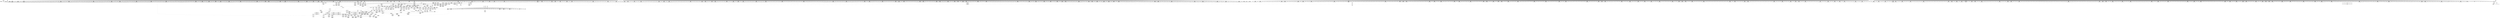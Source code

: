 digraph {
	CE0x3c4d010 [shape=record,shape=Mrecord,label="{CE0x3c4d010|1216:_i8*,_:_CRE_650,651_}"]
	CE0x3c9bfb0 [shape=record,shape=Mrecord,label="{CE0x3c9bfb0|1216:_i8*,_:_CRE_608,612_|*MultipleSource*|Function::selinux_socket_unix_stream_connect&Arg::other::|security/selinux/hooks.c,4261}"]
	CE0x3c55b40 [shape=record,shape=Mrecord,label="{CE0x3c55b40|1216:_i8*,_:_CRE_827,828_}"]
	CE0x3c550a0 [shape=record,shape=Mrecord,label="{CE0x3c550a0|1216:_i8*,_:_CRE_817,818_}"]
	CE0x3c3ade0 [shape=record,shape=Mrecord,label="{CE0x3c3ade0|1216:_i8*,_:_CRE_562,563_}"]
	CE0x3c9fee0 [shape=record,shape=Mrecord,label="{CE0x3c9fee0|1216:_i8*,_:_CRE_697,698_}"]
	CE0x3c51a60 [shape=record,shape=Mrecord,label="{CE0x3c51a60|1216:_i8*,_:_CRE_558,559_}"]
	CE0x3c7c560 [shape=record,shape=Mrecord,label="{CE0x3c7c560|1216:_i8*,_:_CRE_157,158_}"]
	CE0x3c854e0 [shape=record,shape=Mrecord,label="{CE0x3c854e0|1216:_i8*,_:_CRE_368,369_}"]
	CE0x3cfe2b0 [shape=record,shape=Mrecord,label="{CE0x3cfe2b0|selinux_socket_unix_stream_connect:sid9|security/selinux/hooks.c,4279}"]
	CE0x3c5eb10 [shape=record,shape=Mrecord,label="{CE0x3c5eb10|1216:_i8*,_:_CRE_1192,1196_|*MultipleSource*|security/selinux/hooks.c,4260|Function::selinux_socket_unix_stream_connect&Arg::sock::}"]
	CE0x3c7c340 [shape=record,shape=Mrecord,label="{CE0x3c7c340|1216:_i8*,_:_CRE_155,156_}"]
	CE0x3c52e40 [shape=record,shape=Mrecord,label="{CE0x3c52e40|1216:_i8*,_:_CRE_732,736_|*MultipleSource*|security/selinux/hooks.c,4260|Function::selinux_socket_unix_stream_connect&Arg::sock::}"]
	CE0x3c51950 [shape=record,shape=Mrecord,label="{CE0x3c51950|1216:_i8*,_:_CRE_557,558_}"]
	CE0x3ca1310 [shape=record,shape=Mrecord,label="{CE0x3ca1310|1216:_i8*,_:_CRE_716,717_}"]
	CE0x3c59060 [shape=record,shape=Mrecord,label="{CE0x3c59060|1216:_i8*,_:_CRE_877,878_}"]
	CE0x3c7bce0 [shape=record,shape=Mrecord,label="{CE0x3c7bce0|1216:_i8*,_:_CRE_149,150_}"]
	CE0x3c85b40 [shape=record,shape=Mrecord,label="{CE0x3c85b40|1216:_i8*,_:_CRE_374,375_}"]
	CE0x52c4990 [shape=record,shape=Mrecord,label="{CE0x52c4990|1216:_i8*,_:_CRE_28,29_}"]
	CE0x3c93820 [shape=record,shape=Mrecord,label="{CE0x3c93820|1216:_i8*,_:_CRE_61,62_}"]
	CE0x3c93b50 [shape=record,shape=Mrecord,label="{CE0x3c93b50|1216:_i8*,_:_CRE_64,65_}"]
	CE0x3c84b50 [shape=record,shape=Mrecord,label="{CE0x3c84b50|1216:_i8*,_:_CRE_359,360_}"]
	CE0x3c92450 [shape=record,shape=Mrecord,label="{CE0x3c92450|1216:_i8*,_:_CRE_30,31_}"]
	CE0x3c7ec80 [shape=record,shape=Mrecord,label="{CE0x3c7ec80|1216:_i8*,_:_CRE_200,201_}"]
	CE0x3cf7710 [shape=record,shape=Mrecord,label="{CE0x3cf7710|8:_%struct.sock*,_:_SCME_30,31_}"]
	CE0x3c28410 [shape=record,shape=Mrecord,label="{CE0x3c28410|1216:_i8*,_:_CRE_224,225_}"]
	CE0x3c4ed70 [shape=record,shape=Mrecord,label="{CE0x3c4ed70|1216:_i8*,_:_CRE_678,679_}"]
	CE0x3c9b840 [shape=record,shape=Mrecord,label="{CE0x3c9b840|1216:_i8*,_:_CRE_601,602_}"]
	CE0x3cede70 [shape=record,shape=Mrecord,label="{CE0x3cede70|16:_i32,_24:_i16,_:_CRE_16,20_|*MultipleSource*|*LoadInst*|security/selinux/hooks.c,4261|security/selinux/hooks.c,4261|security/selinux/hooks.c,4271}"]
	CE0x3c85e70 [shape=record,shape=Mrecord,label="{CE0x3c85e70|1216:_i8*,_:_CRE_377,378_}"]
	CE0x3c942c0 [shape=record,shape=Mrecord,label="{CE0x3c942c0|1216:_i8*,_:_CRE_71,72_}"]
	CE0x3c1ce00 [shape=record,shape=Mrecord,label="{CE0x3c1ce00|1216:_i8*,_:_CRE_122,123_}"]
	CE0x3c96120 [shape=record,shape=Mrecord,label="{CE0x3c96120|1216:_i8*,_:_CRE_98,99_}"]
	CE0x4914b30 [shape=record,shape=Mrecord,label="{CE0x4914b30|1216:_i8*,_:_CRE_145,146_}"]
	CE0x3ca5550 [shape=record,shape=Mrecord,label="{CE0x3ca5550|1216:_i8*,_:_CRE_839,840_}"]
	CE0x3c2c0e0 [shape=record,shape=Mrecord,label="{CE0x3c2c0e0|1216:_i8*,_:_CRE_247,248_}"]
	CE0x3c398c0 [shape=record,shape=Mrecord,label="{CE0x3c398c0|1216:_i8*,_:_CRE_705,706_}"]
	CE0x3c52c20 [shape=record,shape=Mrecord,label="{CE0x3c52c20|1216:_i8*,_:_CRE_728,732_|*MultipleSource*|security/selinux/hooks.c,4260|Function::selinux_socket_unix_stream_connect&Arg::sock::}"]
	CE0x3c26ab0 [shape=record,shape=Mrecord,label="{CE0x3c26ab0|1216:_i8*,_:_CRE_374,375_}"]
	CE0x3c1a5d0 [shape=record,shape=Mrecord,label="{CE0x3c1a5d0|1216:_i8*,_:_CRE_98,99_}"]
	CE0x3c7e950 [shape=record,shape=Mrecord,label="{CE0x3c7e950|1216:_i8*,_:_CRE_197,198_}"]
	CE0x3c8b810 [shape=record,shape=Mrecord,label="{CE0x3c8b810|selinux_socket_unix_stream_connect:net5|security/selinux/hooks.c,4269|*SummSource*}"]
	CE0x3caf670 [shape=record,shape=Mrecord,label="{CE0x3caf670|selinux_socket_unix_stream_connect:tmp4|*LoadInst*|security/selinux/hooks.c,4261}"]
	CE0x3c51ea0 [shape=record,shape=Mrecord,label="{CE0x3c51ea0|1216:_i8*,_:_CRE_562,563_}"]
	CE0x3c7dcc0 [shape=record,shape=Mrecord,label="{CE0x3c7dcc0|1216:_i8*,_:_CRE_179,180_}"]
	CE0x3c97e10 [shape=record,shape=Mrecord,label="{CE0x3c97e10|1216:_i8*,_:_CRE_128,129_}"]
	CE0x3ca2570 [shape=record,shape=Mrecord,label="{CE0x3ca2570|1216:_i8*,_:_CRE_764,768_|*MultipleSource*|Function::selinux_socket_unix_stream_connect&Arg::other::|security/selinux/hooks.c,4261}"]
	CE0x3c57f60 [shape=record,shape=Mrecord,label="{CE0x3c57f60|1216:_i8*,_:_CRE_861,862_}"]
	CE0x3c25d40 [shape=record,shape=Mrecord,label="{CE0x3c25d40|1216:_i8*,_:_CRE_152,153_}"]
	CE0x3ce2530 [shape=record,shape=Mrecord,label="{CE0x3ce2530|selinux_socket_unix_stream_connect:tmp6|*LoadInst*|security/selinux/hooks.c,4262}"]
	CE0x3c99640 [shape=record,shape=Mrecord,label="{CE0x3c99640|1216:_i8*,_:_CRE_569,570_}"]
	CE0x3c561a0 [shape=record,shape=Mrecord,label="{CE0x3c561a0|1216:_i8*,_:_CRE_833,834_}"]
	CE0x3c3b880 [shape=record,shape=Mrecord,label="{CE0x3c3b880|1216:_i8*,_:_CRE_572,573_}"]
	CE0x3ca0540 [shape=record,shape=Mrecord,label="{CE0x3ca0540|1216:_i8*,_:_CRE_703,704_}"]
	CE0x3c21f60 [shape=record,shape=Mrecord,label="{CE0x3c21f60|1216:_i8*,_:_CRE_376,377_}"]
	CE0x3c545b0 [shape=record,shape=Mrecord,label="{CE0x3c545b0|1216:_i8*,_:_CRE_808,809_}"]
	CE0x3c978c0 [shape=record,shape=Mrecord,label="{CE0x3c978c0|1216:_i8*,_:_CRE_123,124_}"]
	CE0x3c09b80 [shape=record,shape=Mrecord,label="{CE0x3c09b80|i64_1|*Constant*}"]
	CE0x3c7cbc0 [shape=record,shape=Mrecord,label="{CE0x3c7cbc0|1216:_i8*,_:_CRE_163,164_}"]
	CE0x3c4bdb0 [shape=record,shape=Mrecord,label="{CE0x3c4bdb0|1216:_i8*,_:_CRE_604,605_}"]
	CE0x3c4ca40 [shape=record,shape=Mrecord,label="{CE0x3c4ca40|1216:_i8*,_:_CRE_640,644_|*MultipleSource*|security/selinux/hooks.c,4260|Function::selinux_socket_unix_stream_connect&Arg::sock::}"]
	CE0x3c4b640 [shape=record,shape=Mrecord,label="{CE0x3c4b640|1216:_i8*,_:_CRE_597,598_}"]
	CE0x3c91c90 [shape=record,shape=Mrecord,label="{CE0x3c91c90|1216:_i8*,_:_CRE_24,25_}"]
	CE0x3cf5340 [shape=record,shape=Mrecord,label="{CE0x3cf5340|_ret_i32_%retval.0,_!dbg_!27728|security/selinux/avc.c,775|*SummSink*}"]
	CE0x3cf81c0 [shape=record,shape=Mrecord,label="{CE0x3cf81c0|8:_%struct.sock*,_:_SCME_39,40_}"]
	CE0x3ca8b20 [shape=record,shape=Mrecord,label="{CE0x3ca8b20|1216:_i8*,_:_CRE_912,920_|*MultipleSource*|Function::selinux_socket_unix_stream_connect&Arg::other::|security/selinux/hooks.c,4261}"]
	CE0x3c88290 [shape=record,shape=Mrecord,label="{CE0x3c88290|1216:_i8*,_:_CRE_411,412_}"]
	CE0x3c09ad0 [shape=record,shape=Mrecord,label="{CE0x3c09ad0|i32_59|*Constant*}"]
	CE0x3c1f910 [shape=record,shape=Mrecord,label="{CE0x3c1f910|1216:_i8*,_:_CRE_192,193_}"]
	CE0x3c7fa50 [shape=record,shape=Mrecord,label="{CE0x3c7fa50|1216:_i8*,_:_CRE_213,214_}"]
	CE0x3d005d0 [shape=record,shape=Mrecord,label="{CE0x3d005d0|selinux_socket_unix_stream_connect:tmp8|security/selinux/hooks.c,4264}"]
	CE0x3c57d40 [shape=record,shape=Mrecord,label="{CE0x3c57d40|1216:_i8*,_:_CRE_859,860_}"]
	CE0x3bfd960 [shape=record,shape=Mrecord,label="{CE0x3bfd960|1216:_i8*,_:_CRE_364,365_}"]
	CE0x3c4abd0 [shape=record,shape=Mrecord,label="{CE0x3c4abd0|1216:_i8*,_:_CRE_587,588_}"]
	CE0x3ca5660 [shape=record,shape=Mrecord,label="{CE0x3ca5660|1216:_i8*,_:_CRE_840,841_}"]
	CE0x3c866f0 [shape=record,shape=Mrecord,label="{CE0x3c866f0|1216:_i8*,_:_CRE_385,386_}"]
	CE0x3ca94d0 [shape=record,shape=Mrecord,label="{CE0x3ca94d0|1216:_i8*,_:_CRE_960,964_|*MultipleSource*|Function::selinux_socket_unix_stream_connect&Arg::other::|security/selinux/hooks.c,4261}"]
	CE0x3c4d940 [shape=record,shape=Mrecord,label="{CE0x3c4d940|1216:_i8*,_:_CRE_659,660_}"]
	CE0x3c92670 [shape=record,shape=Mrecord,label="{CE0x3c92670|1216:_i8*,_:_CRE_32,33_}"]
	CE0x3c0ad70 [shape=record,shape=Mrecord,label="{CE0x3c0ad70|1216:_i8*,_:_CRE_160,161_}"]
	CE0x3c0a1e0 [shape=record,shape=Mrecord,label="{CE0x3c0a1e0|1216:_i8*,_:_CRE_97,98_}"]
	CE0x3ca6cb0 [shape=record,shape=Mrecord,label="{CE0x3ca6cb0|1216:_i8*,_:_CRE_861,862_}"]
	CE0x3c84090 [shape=record,shape=Mrecord,label="{CE0x3c84090|1216:_i8*,_:_CRE_344,348_|*MultipleSource*|Function::selinux_socket_unix_stream_connect&Arg::other::|security/selinux/hooks.c,4261}"]
	CE0x3c574c0 [shape=record,shape=Mrecord,label="{CE0x3c574c0|1216:_i8*,_:_CRE_851,852_}"]
	CE0x3c55920 [shape=record,shape=Mrecord,label="{CE0x3c55920|1216:_i8*,_:_CRE_825,826_}"]
	CE0x3d00400 [shape=record,shape=Mrecord,label="{CE0x3d00400|selinux_socket_unix_stream_connect:tmp7|security/selinux/hooks.c,4262|*SummSource*}"]
	CE0x3c93550 [shape=record,shape=Mrecord,label="{CE0x3c93550|1216:_i8*,_:_CRE_58,59_}"]
	CE0x3c4db60 [shape=record,shape=Mrecord,label="{CE0x3c4db60|1216:_i8*,_:_CRE_661,662_}"]
	CE0x3cac540 [shape=record,shape=Mrecord,label="{CE0x3cac540|1216:_i8*,_:_CRE_1144,1152_|*MultipleSource*|Function::selinux_socket_unix_stream_connect&Arg::other::|security/selinux/hooks.c,4261}"]
	CE0x3c53820 [shape=record,shape=Mrecord,label="{CE0x3c53820|1216:_i8*,_:_CRE_764,768_|*MultipleSource*|security/selinux/hooks.c,4260|Function::selinux_socket_unix_stream_connect&Arg::sock::}"]
	CE0x3ca7640 [shape=record,shape=Mrecord,label="{CE0x3ca7640|1216:_i8*,_:_CRE_870,871_}"]
	CE0x3c56b30 [shape=record,shape=Mrecord,label="{CE0x3c56b30|1216:_i8*,_:_CRE_842,843_}"]
	CE0x3c3d460 [shape=record,shape=Mrecord,label="{CE0x3c3d460|1216:_i8*,_:_CRE_264,272_|*MultipleSource*|security/selinux/hooks.c,4260|Function::selinux_socket_unix_stream_connect&Arg::sock::}"]
	CE0x3c9cd50 [shape=record,shape=Mrecord,label="{CE0x3c9cd50|1216:_i8*,_:_CRE_650,651_}"]
	CE0x3c9b620 [shape=record,shape=Mrecord,label="{CE0x3c9b620|1216:_i8*,_:_CRE_599,600_}"]
	CE0x3c9b2f0 [shape=record,shape=Mrecord,label="{CE0x3c9b2f0|1216:_i8*,_:_CRE_596,597_}"]
	CE0x3c25260 [shape=record,shape=Mrecord,label="{CE0x3c25260|1216:_i8*,_:_CRE_140,141_}"]
	"CONST[source:0(mediator),value:2(dynamic)][purpose:{object}][SnkIdx:2]"
	CE0x3caa070 [shape=record,shape=Mrecord,label="{CE0x3caa070|1216:_i8*,_:_CRE_984,992_|*MultipleSource*|Function::selinux_socket_unix_stream_connect&Arg::other::|security/selinux/hooks.c,4261}"]
	CE0x3c1e600 [shape=record,shape=Mrecord,label="{CE0x3c1e600|1216:_i8*,_:_CRE_116,117_}"]
	CE0x3c19760 [shape=record,shape=Mrecord,label="{CE0x3c19760|1216:_i8*,_:_CRE_259,260_}"]
	CE0x3c9aeb0 [shape=record,shape=Mrecord,label="{CE0x3c9aeb0|1216:_i8*,_:_CRE_592,593_}"]
	CE0x3c3a560 [shape=record,shape=Mrecord,label="{CE0x3c3a560|1216:_i8*,_:_CRE_554,555_}"]
	CE0x3c25aa0 [shape=record,shape=Mrecord,label="{CE0x3c25aa0|1216:_i8*,_:_CRE_114,115_}"]
	CE0x3c3a140 [shape=record,shape=Mrecord,label="{CE0x3c3a140|1216:_i8*,_:_CRE_713,714_}"]
	CE0x3c4fe70 [shape=record,shape=Mrecord,label="{CE0x3c4fe70|1216:_i8*,_:_CRE_694,695_}"]
	CE0x3c90220 [shape=record,shape=Mrecord,label="{CE0x3c90220|selinux_socket_unix_stream_connect:other|Function::selinux_socket_unix_stream_connect&Arg::other::|*SummSink*}"]
	CE0x3c864d0 [shape=record,shape=Mrecord,label="{CE0x3c864d0|1216:_i8*,_:_CRE_383,384_}"]
	CE0x3c9bd90 [shape=record,shape=Mrecord,label="{CE0x3c9bd90|1216:_i8*,_:_CRE_606,607_}"]
	CE0x49148c0 [shape=record,shape=Mrecord,label="{CE0x49148c0|1216:_i8*,_:_CRE_142,143_}"]
	CE0x3c95f00 [shape=record,shape=Mrecord,label="{CE0x3c95f00|1216:_i8*,_:_CRE_96,97_}"]
	CE0x3c55e70 [shape=record,shape=Mrecord,label="{CE0x3c55e70|1216:_i8*,_:_CRE_830,831_}"]
	CE0x3c2c1f0 [shape=record,shape=Mrecord,label="{CE0x3c2c1f0|1216:_i8*,_:_CRE_248,249_}"]
	CE0x3cf6a70 [shape=record,shape=Mrecord,label="{CE0x3cf6a70|8:_%struct.sock*,_:_SCME_8,16_|*MultipleSource*|security/selinux/hooks.c, 4264|security/selinux/hooks.c,4264|security/selinux/hooks.c,4264}"]
	CE0x3c2ab00 [shape=record,shape=Mrecord,label="{CE0x3c2ab00|selinux_socket_unix_stream_connect:tmp16|security/selinux/hooks.c,4274|*SummSource*}"]
	CE0x3c9d790 [shape=record,shape=Mrecord,label="{CE0x3c9d790|1216:_i8*,_:_CRE_660,661_}"]
	CE0x3c173c0 [shape=record,shape=Mrecord,label="{CE0x3c173c0|1216:_i8*,_:_CRE_220,221_}"]
	CE0x3bff3f0 [shape=record,shape=Mrecord,label="{CE0x3bff3f0|selinux_socket_unix_stream_connect:if.then13}"]
	CE0x3c7fb60 [shape=record,shape=Mrecord,label="{CE0x3c7fb60|1216:_i8*,_:_CRE_214,215_}"]
	CE0x3c53630 [shape=record,shape=Mrecord,label="{CE0x3c53630|1216:_i8*,_:_CRE_760,764_|*MultipleSource*|security/selinux/hooks.c,4260|Function::selinux_socket_unix_stream_connect&Arg::sock::}"]
	CE0x3c5be00 [shape=record,shape=Mrecord,label="{CE0x3c5be00|1216:_i8*,_:_CRE_1032,1040_|*MultipleSource*|security/selinux/hooks.c,4260|Function::selinux_socket_unix_stream_connect&Arg::sock::}"]
	CE0x3c1b670 [shape=record,shape=Mrecord,label="{CE0x3c1b670|1216:_i8*,_:_CRE_163,164_}"]
	CE0x3c506f0 [shape=record,shape=Mrecord,label="{CE0x3c506f0|1216:_i8*,_:_CRE_539,540_}"]
	CE0x3cfaca0 [shape=record,shape=Mrecord,label="{CE0x3cfaca0|selinux_socket_unix_stream_connect:type|security/selinux/hooks.c,4267}"]
	CE0x3c4f4e0 [shape=record,shape=Mrecord,label="{CE0x3c4f4e0|1216:_i8*,_:_CRE_685,686_}"]
	CE0x3ca0210 [shape=record,shape=Mrecord,label="{CE0x3ca0210|1216:_i8*,_:_CRE_700,701_}"]
	CE0x3c26490 [shape=record,shape=Mrecord,label="{CE0x3c26490|1216:_i8*,_:_CRE_368,369_}"]
	CE0x3d06fa0 [shape=record,shape=Mrecord,label="{CE0x3d06fa0|selinux_socket_unix_stream_connect:tobool12|security/selinux/hooks.c,4281|*SummSource*}"]
	CE0x3c7eb70 [shape=record,shape=Mrecord,label="{CE0x3c7eb70|1216:_i8*,_:_CRE_199,200_}"]
	CE0x3c943d0 [shape=record,shape=Mrecord,label="{CE0x3c943d0|1216:_i8*,_:_CRE_72,73_}"]
	CE0x3c821a0 [shape=record,shape=Mrecord,label="{CE0x3c821a0|1216:_i8*,_:_CRE_250,251_}"]
	CE0x3c7bdf0 [shape=record,shape=Mrecord,label="{CE0x3c7bdf0|1216:_i8*,_:_CRE_150,151_}"]
	CE0x3c39370 [shape=record,shape=Mrecord,label="{CE0x3c39370|1216:_i8*,_:_CRE_700,701_}"]
	CE0x3c4b530 [shape=record,shape=Mrecord,label="{CE0x3c4b530|1216:_i8*,_:_CRE_596,597_}"]
	CE0x3c90b40 [shape=record,shape=Mrecord,label="{CE0x3c90b40|1216:_i8*,_:_CRE_2,3_}"]
	CE0x3c4dfa0 [shape=record,shape=Mrecord,label="{CE0x3c4dfa0|1216:_i8*,_:_CRE_665,666_}"]
	CE0x3cee700 [shape=record,shape=Mrecord,label="{CE0x3cee700|selinux_socket_unix_stream_connect:tmp12|security/selinux/hooks.c,4271}"]
	CE0x3d0a390 [shape=record,shape=Mrecord,label="{CE0x3d0a390|i64*_getelementptr_inbounds_(_9_x_i64_,_9_x_i64_*___llvm_gcov_ctr339,_i64_0,_i64_6)|*Constant*|*SummSink*}"]
	CE0x3c9f550 [shape=record,shape=Mrecord,label="{CE0x3c9f550|1216:_i8*,_:_CRE_688,689_}"]
	CE0x3c5a510 [shape=record,shape=Mrecord,label="{CE0x3c5a510|1216:_i8*,_:_CRE_952,960_|*MultipleSource*|security/selinux/hooks.c,4260|Function::selinux_socket_unix_stream_connect&Arg::sock::}"]
	CE0x3c26780 [shape=record,shape=Mrecord,label="{CE0x3c26780|1216:_i8*,_:_CRE_371,372_}"]
	CE0x3c2a560 [shape=record,shape=Mrecord,label="{CE0x3c2a560|1216:_i8*,_:_CRE_108,112_|*MultipleSource*|security/selinux/hooks.c,4260|Function::selinux_socket_unix_stream_connect&Arg::sock::}"]
	CE0x3c3bff0 [shape=record,shape=Mrecord,label="{CE0x3c3bff0|1216:_i8*,_:_CRE_579,580_}"]
	CE0x3c4bb90 [shape=record,shape=Mrecord,label="{CE0x3c4bb90|1216:_i8*,_:_CRE_602,603_}"]
	CE0x3c0df70 [shape=record,shape=Mrecord,label="{CE0x3c0df70|1216:_i8*,_:_CRE_352,353_}"]
	CE0x3c60250 [shape=record,shape=Mrecord,label="{CE0x3c60250|1216:_i8*,_:_CRE_1264,1272_|*MultipleSource*|security/selinux/hooks.c,4260|Function::selinux_socket_unix_stream_connect&Arg::sock::}"]
	CE0x3c801c0 [shape=record,shape=Mrecord,label="{CE0x3c801c0|1216:_i8*,_:_CRE_220,221_}"]
	CE0x3c9bb70 [shape=record,shape=Mrecord,label="{CE0x3c9bb70|1216:_i8*,_:_CRE_604,605_}"]
	CE0x3cf9850 [shape=record,shape=Mrecord,label="{CE0x3cf9850|i64_56|*Constant*|*SummSink*}"]
	CE0x3c0f4f0 [shape=record,shape=Mrecord,label="{CE0x3c0f4f0|1216:_i8*,_:_CRE_420,421_}"]
	CE0x3c501a0 [shape=record,shape=Mrecord,label="{CE0x3c501a0|1216:_i8*,_:_CRE_697,698_}"]
	CE0x3c41f00 [shape=record,shape=Mrecord,label="{CE0x3c41f00|1216:_i8*,_:_CRE_34,35_}"]
	CE0x3c36fb0 [shape=record,shape=Mrecord,label="{CE0x3c36fb0|_call_void_mcount()_#3|*SummSource*}"]
	CE0x3c57190 [shape=record,shape=Mrecord,label="{CE0x3c57190|1216:_i8*,_:_CRE_848,849_}"]
	CE0x3c50850 [shape=record,shape=Mrecord,label="{CE0x3c50850|1216:_i8*,_:_CRE_541,542_}"]
	CE0x3c502b0 [shape=record,shape=Mrecord,label="{CE0x3c502b0|1216:_i8*,_:_CRE_698,699_}"]
	CE0x3c84880 [shape=record,shape=Mrecord,label="{CE0x3c84880|1216:_i8*,_:_CRE_356,357_}"]
	CE0x3c2bfd0 [shape=record,shape=Mrecord,label="{CE0x3c2bfd0|1216:_i8*,_:_CRE_246,247_}"]
	CE0x3c10910 [shape=record,shape=Mrecord,label="{CE0x3c10910|1216:_i8*,_:_CRE_399,400_}"]
	CE0x3cf1b30 [shape=record,shape=Mrecord,label="{CE0x3cf1b30|selinux_socket_unix_stream_connect:tmp13|security/selinux/hooks.c,4272|*SummSink*}"]
	CE0x3d15b30 [shape=record,shape=Mrecord,label="{CE0x3d15b30|selinux_socket_unix_stream_connect:sid15|security/selinux/hooks.c,4285|*SummSource*}"]
	CE0x3c7c010 [shape=record,shape=Mrecord,label="{CE0x3c7c010|1216:_i8*,_:_CRE_152,153_}"]
	CE0x3c39e10 [shape=record,shape=Mrecord,label="{CE0x3c39e10|1216:_i8*,_:_CRE_710,711_}"]
	CE0x3c13de0 [shape=record,shape=Mrecord,label="{CE0x3c13de0|1216:_i8*,_:_CRE_205,206_}"]
	CE0x3c06c00 [shape=record,shape=Mrecord,label="{CE0x3c06c00|selinux_socket_unix_stream_connect:cleanup}"]
	CE0x3c1b5a0 [shape=record,shape=Mrecord,label="{CE0x3c1b5a0|1216:_i8*,_:_CRE_162,163_}"]
	CE0x3ce11d0 [shape=record,shape=Mrecord,label="{CE0x3ce11d0|1216:_i8*,_:_CRE_1216,1224_|*MultipleSource*|Function::selinux_socket_unix_stream_connect&Arg::newsk::|security/selinux/hooks.c,4262}"]
	CE0x3c02a70 [shape=record,shape=Mrecord,label="{CE0x3c02a70|selinux_socket_unix_stream_connect:if.then|*SummSource*}"]
	CE0x3ced9d0 [shape=record,shape=Mrecord,label="{CE0x3ced9d0|16:_i32,_24:_i16,_:_CRE_0,4_|*MultipleSource*|*LoadInst*|security/selinux/hooks.c,4261|security/selinux/hooks.c,4261|security/selinux/hooks.c,4271}"]
	CE0x3c21a00 [shape=record,shape=Mrecord,label="{CE0x3c21a00|1216:_i8*,_:_CRE_234,235_}"]
	CE0x3c4d3f0 [shape=record,shape=Mrecord,label="{CE0x3c4d3f0|1216:_i8*,_:_CRE_654,655_}"]
	CE0x3c078e0 [shape=record,shape=Mrecord,label="{CE0x3c078e0|i32_1|*Constant*|*SummSink*}"]
	CE0x3c0d2e0 [shape=record,shape=Mrecord,label="{CE0x3c0d2e0|1216:_i8*,_:_CRE_468,472_|*MultipleSource*|security/selinux/hooks.c,4260|Function::selinux_socket_unix_stream_connect&Arg::sock::}"]
	CE0x3ca3850 [shape=record,shape=Mrecord,label="{CE0x3ca3850|1216:_i8*,_:_CRE_811,812_}"]
	CE0x3cabd80 [shape=record,shape=Mrecord,label="{CE0x3cabd80|1216:_i8*,_:_CRE_1104,1112_|*MultipleSource*|Function::selinux_socket_unix_stream_connect&Arg::other::|security/selinux/hooks.c,4261}"]
	CE0x3c19430 [shape=record,shape=Mrecord,label="{CE0x3c19430|1216:_i8*,_:_CRE_256,257_}"]
	CE0x3c822b0 [shape=record,shape=Mrecord,label="{CE0x3c822b0|1216:_i8*,_:_CRE_251,252_}"]
	CE0x3c28300 [shape=record,shape=Mrecord,label="{CE0x3c28300|1216:_i8*,_:_CRE_223,224_}"]
	CE0x3c3a030 [shape=record,shape=Mrecord,label="{CE0x3c3a030|1216:_i8*,_:_CRE_712,713_}"]
	CE0x3c5dad0 [shape=record,shape=Mrecord,label="{CE0x3c5dad0|1216:_i8*,_:_CRE_1153,1154_}"]
	CE0x3cfb620 [shape=record,shape=Mrecord,label="{CE0x3cfb620|i32_8|*Constant*|*SummSource*}"]
	CE0x3ca3ac0 [shape=record,shape=Mrecord,label="{CE0x3ca3ac0|1216:_i8*,_:_CRE_814,815_}"]
	CE0x3c96fd0 [shape=record,shape=Mrecord,label="{CE0x3c96fd0|1216:_i8*,_:_CRE_114,115_}"]
	CE0x3c87a10 [shape=record,shape=Mrecord,label="{CE0x3c87a10|1216:_i8*,_:_CRE_403,404_}"]
	CE0x3caf290 [shape=record,shape=Mrecord,label="{CE0x3caf290|1216:_i8*,_:_CRE_1272,1280_|*MultipleSource*|Function::selinux_socket_unix_stream_connect&Arg::other::|security/selinux/hooks.c,4261}"]
	CE0x3cf6680 [shape=record,shape=Mrecord,label="{CE0x3cf6680|selinux_socket_unix_stream_connect:tmp14|security/selinux/hooks.c,4274}"]
	CE0x3ca8f00 [shape=record,shape=Mrecord,label="{CE0x3ca8f00|1216:_i8*,_:_CRE_936,944_|*MultipleSource*|Function::selinux_socket_unix_stream_connect&Arg::other::|security/selinux/hooks.c,4261}"]
	CE0x3c11ef0 [shape=record,shape=Mrecord,label="{CE0x3c11ef0|selinux_socket_unix_stream_connect:sclass|security/selinux/hooks.c,4272}"]
	CE0x3c18810 [shape=record,shape=Mrecord,label="{CE0x3c18810|1216:_i8*,_:_CRE_544,545_}"]
	CE0x3ca3df0 [shape=record,shape=Mrecord,label="{CE0x3ca3df0|1216:_i8*,_:_CRE_817,818_}"]
	CE0x3ca8740 [shape=record,shape=Mrecord,label="{CE0x3ca8740|1216:_i8*,_:_CRE_900,904_|*MultipleSource*|Function::selinux_socket_unix_stream_connect&Arg::other::|security/selinux/hooks.c,4261}"]
	CE0x3ca6fe0 [shape=record,shape=Mrecord,label="{CE0x3ca6fe0|1216:_i8*,_:_CRE_864,865_}"]
	"CONST[source:0(mediator),value:2(dynamic)][purpose:{object}][SnkIdx:1]"
	CE0x3c7d440 [shape=record,shape=Mrecord,label="{CE0x3c7d440|1216:_i8*,_:_CRE_171,172_}"]
	CE0x3c0dd00 [shape=record,shape=Mrecord,label="{CE0x3c0dd00|1216:_i8*,_:_CRE_408,409_}"]
	CE0x3caac10 [shape=record,shape=Mrecord,label="{CE0x3caac10|1216:_i8*,_:_CRE_1032,1040_|*MultipleSource*|Function::selinux_socket_unix_stream_connect&Arg::other::|security/selinux/hooks.c,4261}"]
	CE0x3cf5dc0 [shape=record,shape=Mrecord,label="{CE0x3cf5dc0|selinux_socket_unix_stream_connect:tobool|security/selinux/hooks.c,4274|*SummSource*}"]
	CE0x3c27680 [shape=record,shape=Mrecord,label="{CE0x3c27680|1216:_i8*,_:_CRE_79,80_}"]
	CE0x3c7f0c0 [shape=record,shape=Mrecord,label="{CE0x3c7f0c0|1216:_i8*,_:_CRE_204,205_}"]
	CE0x3c8e970 [shape=record,shape=Mrecord,label="{CE0x3c8e970|16:_i32,_20:_i32,_:_CMRE_8,16_|*MultipleSource*|*LoadInst*|security/selinux/hooks.c,4260|security/selinux/hooks.c,4260|security/selinux/hooks.c,4271}"]
	CE0x3c89e80 [shape=record,shape=Mrecord,label="{CE0x3c89e80|1216:_i8*,_:_CRE_464,468_|*MultipleSource*|Function::selinux_socket_unix_stream_connect&Arg::other::|security/selinux/hooks.c,4261}"]
	CE0x59830b0 [shape=record,shape=Mrecord,label="{CE0x59830b0|1216:_i8*,_:_CRE_5,6_}"]
	CE0x3c5d8e0 [shape=record,shape=Mrecord,label="{CE0x3c5d8e0|1216:_i8*,_:_CRE_1152,1153_}"]
	CE0x3c7f500 [shape=record,shape=Mrecord,label="{CE0x3c7f500|1216:_i8*,_:_CRE_208,209_}"]
	CE0x3ca0760 [shape=record,shape=Mrecord,label="{CE0x3ca0760|1216:_i8*,_:_CRE_705,706_}"]
	CE0x3ca7fd0 [shape=record,shape=Mrecord,label="{CE0x3ca7fd0|1216:_i8*,_:_CRE_879,880_}"]
	CE0x3c0d4b0 [shape=record,shape=Mrecord,label="{CE0x3c0d4b0|1216:_i8*,_:_CRE_400,401_}"]
	CE0x3c3aab0 [shape=record,shape=Mrecord,label="{CE0x3c3aab0|1216:_i8*,_:_CRE_559,560_}"]
	CE0x3c28fc0 [shape=record,shape=Mrecord,label="{CE0x3c28fc0|1216:_i8*,_:_CRE_72,73_}"]
	CE0x3c0a490 [shape=record,shape=Mrecord,label="{CE0x3c0a490|1216:_i8*,_:_CRE_96,97_}"]
	CE0x3c1a8f0 [shape=record,shape=Mrecord,label="{CE0x3c1a8f0|1216:_i8*,_:_CRE_102,103_}"]
	CE0x4914990 [shape=record,shape=Mrecord,label="{CE0x4914990|1216:_i8*,_:_CRE_143,144_}"]
	CE0x3c94920 [shape=record,shape=Mrecord,label="{CE0x3c94920|1216:_i8*,_:_CRE_77,78_}"]
	CE0x3c84f90 [shape=record,shape=Mrecord,label="{CE0x3c84f90|1216:_i8*,_:_CRE_363,364_}"]
	CE0x3cfef30 [shape=record,shape=Mrecord,label="{CE0x3cfef30|selinux_socket_unix_stream_connect:tmp22|security/selinux/hooks.c,4279|*SummSink*}"]
	CE0x3c224b0 [shape=record,shape=Mrecord,label="{CE0x3c224b0|1216:_i8*,_:_CRE_381,382_}"]
	CE0x3c1e670 [shape=record,shape=Mrecord,label="{CE0x3c1e670|1216:_i8*,_:_CRE_117,118_}"]
	CE0x3c92560 [shape=record,shape=Mrecord,label="{CE0x3c92560|1216:_i8*,_:_CRE_31,32_}"]
	CE0x3c7c670 [shape=record,shape=Mrecord,label="{CE0x3c7c670|1216:_i8*,_:_CRE_158,159_}"]
	CE0x3ca3ce0 [shape=record,shape=Mrecord,label="{CE0x3ca3ce0|1216:_i8*,_:_CRE_816,817_}"]
	CE0x3d15050 [shape=record,shape=Mrecord,label="{CE0x3d15050|selinux_socket_unix_stream_connect:tmp30|security/selinux/hooks.c,4285}"]
	CE0x3d01b10 [shape=record,shape=Mrecord,label="{CE0x3d01b10|i64_0|*Constant*|*SummSink*}"]
	CE0x3c86e60 [shape=record,shape=Mrecord,label="{CE0x3c86e60|1216:_i8*,_:_CRE_392,393_}"]
	CE0x3c0b730 [shape=record,shape=Mrecord,label="{CE0x3c0b730|1216:_i8*,_:_CRE_413,414_}"]
	CE0x3c1bf60 [shape=record,shape=Mrecord,label="{CE0x3c1bf60|1216:_i8*,_:_CRE_129,130_}"]
	CE0x3c3b220 [shape=record,shape=Mrecord,label="{CE0x3c3b220|1216:_i8*,_:_CRE_566,567_}"]
	CE0x3c11c50 [shape=record,shape=Mrecord,label="{CE0x3c11c50|i32_4|*Constant*|*SummSource*}"]
	CE0x3c1c5e0 [shape=record,shape=Mrecord,label="{CE0x3c1c5e0|1216:_i8*,_:_CRE_167,168_}"]
	CE0x3c7b8a0 [shape=record,shape=Mrecord,label="{CE0x3c7b8a0|1216:_i8*,_:_CRE_145,146_}"]
	CE0x3ca0870 [shape=record,shape=Mrecord,label="{CE0x3ca0870|1216:_i8*,_:_CRE_706,707_}"]
	CE0x3caae00 [shape=record,shape=Mrecord,label="{CE0x3caae00|1216:_i8*,_:_CRE_1040,1048_|*MultipleSource*|Function::selinux_socket_unix_stream_connect&Arg::other::|security/selinux/hooks.c,4261}"]
	CE0x3c58290 [shape=record,shape=Mrecord,label="{CE0x3c58290|1216:_i8*,_:_CRE_864,865_}"]
	CE0x3ca7ec0 [shape=record,shape=Mrecord,label="{CE0x3ca7ec0|1216:_i8*,_:_CRE_878,879_}"]
	CE0x3c8ca80 [shape=record,shape=Mrecord,label="{CE0x3c8ca80|selinux_socket_unix_stream_connect:sid|security/selinux/hooks.c,4271|*SummSource*}"]
	CE0x3d0aeb0 [shape=record,shape=Mrecord,label="{CE0x3d0aeb0|selinux_socket_unix_stream_connect:tmp28|security/selinux/hooks.c,4282|*SummSource*}"]
	CE0x3c2c520 [shape=record,shape=Mrecord,label="{CE0x3c2c520|1216:_i8*,_:_CRE_251,252_}"]
	CE0x3c4f1b0 [shape=record,shape=Mrecord,label="{CE0x3c4f1b0|1216:_i8*,_:_CRE_682,683_}"]
	CE0x3c95b20 [shape=record,shape=Mrecord,label="{CE0x3c95b20|1216:_i8*,_:_CRE_92,93_}"]
	CE0x3ca7200 [shape=record,shape=Mrecord,label="{CE0x3ca7200|1216:_i8*,_:_CRE_866,867_}"]
	CE0x3c861a0 [shape=record,shape=Mrecord,label="{CE0x3c861a0|1216:_i8*,_:_CRE_380,381_}"]
	CE0x3c85920 [shape=record,shape=Mrecord,label="{CE0x3c85920|1216:_i8*,_:_CRE_372,373_}"]
	CE0x3c82d50 [shape=record,shape=Mrecord,label="{CE0x3c82d50|1216:_i8*,_:_CRE_261,262_}"]
	CE0x3cf1910 [shape=record,shape=Mrecord,label="{CE0x3cf1910|i64*_getelementptr_inbounds_(_9_x_i64_,_9_x_i64_*___llvm_gcov_ctr339,_i64_0,_i64_8)|*Constant*|*SummSource*}"]
	CE0x3c883a0 [shape=record,shape=Mrecord,label="{CE0x3c883a0|1216:_i8*,_:_CRE_412,413_}"]
	CE0x3c8ac10 [shape=record,shape=Mrecord,label="{CE0x3c8ac10|1216:_i8*,_:_CRE_512,520_|*MultipleSource*|Function::selinux_socket_unix_stream_connect&Arg::other::|security/selinux/hooks.c,4261}"]
	CE0x3c872a0 [shape=record,shape=Mrecord,label="{CE0x3c872a0|1216:_i8*,_:_CRE_396,397_}"]
	CE0x3c7bac0 [shape=record,shape=Mrecord,label="{CE0x3c7bac0|1216:_i8*,_:_CRE_147,148_}"]
	CE0x3c08c60 [shape=record,shape=Mrecord,label="{CE0x3c08c60|COLLAPSED:_GCMRE___llvm_gcov_ctr339_internal_global_9_x_i64_zeroinitializer:_elem_0:default:}"]
	CE0x3c876e0 [shape=record,shape=Mrecord,label="{CE0x3c876e0|1216:_i8*,_:_CRE_400,401_}"]
	CE0x3c8d8e0 [shape=record,shape=Mrecord,label="{CE0x3c8d8e0|i32_2|*Constant*}"]
	CE0x3c4e1c0 [shape=record,shape=Mrecord,label="{CE0x3c4e1c0|1216:_i8*,_:_CRE_667,668_}"]
	CE0x3c29ae0 [shape=record,shape=Mrecord,label="{CE0x3c29ae0|1216:_i8*,_:_CRE_360,361_}"]
	CE0x3c169c0 [shape=record,shape=Mrecord,label="{CE0x3c169c0|1216:_i8*,_:_CRE_203,204_}"]
	CE0x3bfe710 [shape=record,shape=Mrecord,label="{CE0x3bfe710|selinux_socket_unix_stream_connect:tmp1}"]
	CE0x3c399d0 [shape=record,shape=Mrecord,label="{CE0x3c399d0|1216:_i8*,_:_CRE_706,707_}"]
	"CONST[source:1(input),value:2(dynamic)][purpose:{subject}][SrcIdx:12]"
	CE0x3c5d120 [shape=record,shape=Mrecord,label="{CE0x3c5d120|1216:_i8*,_:_CRE_1112,1128_|*MultipleSource*|security/selinux/hooks.c,4260|Function::selinux_socket_unix_stream_connect&Arg::sock::}"]
	CE0x3c10f50 [shape=record,shape=Mrecord,label="{CE0x3c10f50|1216:_i8*,_:_CRE_0,1_}"]
	CE0x3c898b0 [shape=record,shape=Mrecord,label="{CE0x3c898b0|1216:_i8*,_:_CRE_452,456_|*MultipleSource*|Function::selinux_socket_unix_stream_connect&Arg::other::|security/selinux/hooks.c,4261}"]
	CE0x3c803e0 [shape=record,shape=Mrecord,label="{CE0x3c803e0|1216:_i8*,_:_CRE_222,223_}"]
	CE0x3d09710 [shape=record,shape=Mrecord,label="{CE0x3d09710|selinux_socket_unix_stream_connect:tmp26|security/selinux/hooks.c,4281}"]
	CE0x3cf3430 [shape=record,shape=Mrecord,label="{CE0x3cf3430|avc_has_perm:tsid|Function::avc_has_perm&Arg::tsid::}"]
	CE0x3c26890 [shape=record,shape=Mrecord,label="{CE0x3c26890|1216:_i8*,_:_CRE_372,373_}"]
	CE0x3c979d0 [shape=record,shape=Mrecord,label="{CE0x3c979d0|1216:_i8*,_:_CRE_124,125_}"]
	CE0x3ca6870 [shape=record,shape=Mrecord,label="{CE0x3ca6870|1216:_i8*,_:_CRE_857,858_}"]
	CE0x3c0c780 [shape=record,shape=Mrecord,label="{CE0x3c0c780|1216:_i8*,_:_CRE_92,93_}"]
	CE0x3caead0 [shape=record,shape=Mrecord,label="{CE0x3caead0|1216:_i8*,_:_CRE_1240,1248_|*MultipleSource*|Function::selinux_socket_unix_stream_connect&Arg::other::|security/selinux/hooks.c,4261}"]
	CE0x3c8d130 [shape=record,shape=Mrecord,label="{CE0x3c8d130|selinux_socket_unix_stream_connect:sk|security/selinux/hooks.c,4269|*SummSource*}"]
	CE0x3bfdc90 [shape=record,shape=Mrecord,label="{CE0x3bfdc90|1216:_i8*,_:_CRE_367,368_}"]
	CE0x3c8dcc0 [shape=record,shape=Mrecord,label="{CE0x3c8dcc0|selinux_socket_unix_stream_connect:sid|security/selinux/hooks.c,4271|*SummSink*}"]
	CE0x3d1a740 [shape=record,shape=Mrecord,label="{CE0x3d1a740|selinux_socket_unix_stream_connect:tmp33|security/selinux/hooks.c,4288}"]
	CE0x3c58f50 [shape=record,shape=Mrecord,label="{CE0x3c58f50|1216:_i8*,_:_CRE_876,877_}"]
	CE0x3c13730 [shape=record,shape=Mrecord,label="{CE0x3c13730|1216:_i8*,_:_CRE_228,229_}"]
	CE0x3cf9950 [shape=record,shape=Mrecord,label="{CE0x3cf9950|i8_2|*Constant*}"]
	CE0x3cadd40 [shape=record,shape=Mrecord,label="{CE0x3cadd40|1216:_i8*,_:_CRE_1200,1208_|*MultipleSource*|Function::selinux_socket_unix_stream_connect&Arg::other::|security/selinux/hooks.c,4261}"]
	CE0x3cf9130 [shape=record,shape=Mrecord,label="{CE0x3cf9130|8:_%struct.sock*,_:_SCME_52,53_}"]
	CE0x3cfc5b0 [shape=record,shape=Mrecord,label="{CE0x3cfc5b0|selinux_socket_unix_stream_connect:peer_sid|security/selinux/hooks.c,4278}"]
	CE0x3c1f770 [shape=record,shape=Mrecord,label="{CE0x3c1f770|1216:_i8*,_:_CRE_183,184_}"]
	CE0x3d1a1d0 [shape=record,shape=Mrecord,label="{CE0x3d1a1d0|selinux_socket_unix_stream_connect:tmp32|security/selinux/hooks.c,4288|*SummSource*}"]
	CE0x3c243e0 [shape=record,shape=Mrecord,label="{CE0x3c243e0|1216:_i8*,_:_CRE_520,528_|*MultipleSource*|security/selinux/hooks.c,4260|Function::selinux_socket_unix_stream_connect&Arg::sock::}"]
	CE0x3c7b9b0 [shape=record,shape=Mrecord,label="{CE0x3c7b9b0|1216:_i8*,_:_CRE_146,147_}"]
	CE0x3c952b0 [shape=record,shape=Mrecord,label="{CE0x3c952b0|1216:_i8*,_:_CRE_86,87_}"]
	CE0x3c3fbb0 [shape=record,shape=Mrecord,label="{CE0x3c3fbb0|1216:_i8*,_:_CRE_48,56_|*MultipleSource*|security/selinux/hooks.c,4260|Function::selinux_socket_unix_stream_connect&Arg::sock::}"]
	CE0x3c19cd0 [shape=record,shape=Mrecord,label="{CE0x3c19cd0|1216:_i8*,_:_CRE_20,24_|*MultipleSource*|security/selinux/hooks.c,4260|Function::selinux_socket_unix_stream_connect&Arg::sock::}"]
	CE0x3c92ef0 [shape=record,shape=Mrecord,label="{CE0x3c92ef0|1216:_i8*,_:_CRE_40,48_|*MultipleSource*|Function::selinux_socket_unix_stream_connect&Arg::other::|security/selinux/hooks.c,4261}"]
	CE0x3ce4720 [shape=record,shape=Mrecord,label="{CE0x3ce4720|selinux_socket_unix_stream_connect:sid7|security/selinux/hooks.c,4278|*SummSink*}"]
	CE0x3ca7750 [shape=record,shape=Mrecord,label="{CE0x3ca7750|1216:_i8*,_:_CRE_871,872_}"]
	CE0x3ca7b90 [shape=record,shape=Mrecord,label="{CE0x3ca7b90|1216:_i8*,_:_CRE_875,876_}"]
	CE0x3c1f0f0 [shape=record,shape=Mrecord,label="{CE0x3c1f0f0|1216:_i8*,_:_CRE_180,181_}"]
	CE0x3c226d0 [shape=record,shape=Mrecord,label="{CE0x3c226d0|1216:_i8*,_:_CRE_383,384_}"]
	CE0x3c588f0 [shape=record,shape=Mrecord,label="{CE0x3c588f0|1216:_i8*,_:_CRE_870,871_}"]
	CE0x3c8ebd0 [shape=record,shape=Mrecord,label="{CE0x3c8ebd0|selinux_socket_unix_stream_connect:sid6|security/selinux/hooks.c,4271}"]
	CE0x3cac350 [shape=record,shape=Mrecord,label="{CE0x3cac350|1216:_i8*,_:_CRE_1136,1140_|*MultipleSource*|Function::selinux_socket_unix_stream_connect&Arg::other::|security/selinux/hooks.c,4261}"]
	CE0x3c7f610 [shape=record,shape=Mrecord,label="{CE0x3c7f610|1216:_i8*,_:_CRE_209,210_}"]
	CE0x3c93d70 [shape=record,shape=Mrecord,label="{CE0x3c93d70|1216:_i8*,_:_CRE_66,67_}"]
	CE0x3c82b30 [shape=record,shape=Mrecord,label="{CE0x3c82b30|1216:_i8*,_:_CRE_259,260_}"]
	CE0x3ca4780 [shape=record,shape=Mrecord,label="{CE0x3ca4780|1216:_i8*,_:_CRE_826,827_}"]
	CE0x3ce2c00 [shape=record,shape=Mrecord,label="{CE0x3ce2c00|i64*_getelementptr_inbounds_(_9_x_i64_,_9_x_i64_*___llvm_gcov_ctr339,_i64_0,_i64_3)|*Constant*}"]
	CE0x3cf24e0 [shape=record,shape=Mrecord,label="{CE0x3cf24e0|i32_(i32,_i32,_i16,_i32,_%struct.common_audit_data*)*_bitcast_(i32_(i32,_i32,_i16,_i32,_%struct.common_audit_data.495*)*_avc_has_perm_to_i32_(i32,_i32,_i16,_i32,_%struct.common_audit_data*)*)|*Constant*|*SummSource*}"]
	CE0x3c92cd0 [shape=record,shape=Mrecord,label="{CE0x3c92cd0|1216:_i8*,_:_CRE_38,39_}"]
	CE0x3c4e2d0 [shape=record,shape=Mrecord,label="{CE0x3c4e2d0|1216:_i8*,_:_CRE_668,669_}"]
	CE0x3c0a060 [shape=record,shape=Mrecord,label="{CE0x3c0a060|1216:_i8*,_:_CRE_77,78_}"]
	CE0x3c54c60 [shape=record,shape=Mrecord,label="{CE0x3c54c60|1216:_i8*,_:_CRE_813,814_}"]
	CE0x3c812c0 [shape=record,shape=Mrecord,label="{CE0x3c812c0|1216:_i8*,_:_CRE_236,237_}"]
	CE0x3c1a820 [shape=record,shape=Mrecord,label="{CE0x3c1a820|1216:_i8*,_:_CRE_101,102_}"]
	CE0x3c9f110 [shape=record,shape=Mrecord,label="{CE0x3c9f110|1216:_i8*,_:_CRE_684,685_}"]
	CE0x3c87080 [shape=record,shape=Mrecord,label="{CE0x3c87080|1216:_i8*,_:_CRE_394,395_}"]
	CE0x3c2bec0 [shape=record,shape=Mrecord,label="{CE0x3c2bec0|1216:_i8*,_:_CRE_245,246_}"]
	CE0x3cff4e0 [shape=record,shape=Mrecord,label="{CE0x3cff4e0|selinux_socket_unix_stream_connect:sid10|security/selinux/hooks.c,4280|*SummSource*}"]
	CE0x3c886d0 [shape=record,shape=Mrecord,label="{CE0x3c886d0|1216:_i8*,_:_CRE_415,416_}"]
	CE0x3ca1750 [shape=record,shape=Mrecord,label="{CE0x3ca1750|1216:_i8*,_:_CRE_720,724_|*MultipleSource*|Function::selinux_socket_unix_stream_connect&Arg::other::|security/selinux/hooks.c,4261}"]
	CE0x3c4da50 [shape=record,shape=Mrecord,label="{CE0x3c4da50|1216:_i8*,_:_CRE_660,661_}"]
	CE0x3ceea80 [shape=record,shape=Mrecord,label="{CE0x3ceea80|selinux_socket_unix_stream_connect:tmp12|security/selinux/hooks.c,4271|*SummSink*}"]
	CE0x3c80930 [shape=record,shape=Mrecord,label="{CE0x3c80930|1216:_i8*,_:_CRE_227,228_}"]
	CE0x3ca8520 [shape=record,shape=Mrecord,label="{CE0x3ca8520|1216:_i8*,_:_CRE_896,900_|*MultipleSource*|Function::selinux_socket_unix_stream_connect&Arg::other::|security/selinux/hooks.c,4261}"]
	CE0x3cf4ab0 [shape=record,shape=Mrecord,label="{CE0x3cf4ab0|_ret_i32_%retval.0,_!dbg_!27728|security/selinux/avc.c,775}"]
	CE0x3cacde0 [shape=record,shape=Mrecord,label="{CE0x3cacde0|1216:_i8*,_:_CRE_1157,1158_}"]
	CE0x3ca81f0 [shape=record,shape=Mrecord,label="{CE0x3ca81f0|1216:_i8*,_:_CRE_888,892_|*MultipleSource*|Function::selinux_socket_unix_stream_connect&Arg::other::|security/selinux/hooks.c,4261}"]
	CE0x3c1b740 [shape=record,shape=Mrecord,label="{CE0x3c1b740|1216:_i8*,_:_CRE_164,165_}"]
	CE0x3cf3080 [shape=record,shape=Mrecord,label="{CE0x3cf3080|avc_has_perm:ssid|Function::avc_has_perm&Arg::ssid::}"]
	CE0x3ca6320 [shape=record,shape=Mrecord,label="{CE0x3ca6320|1216:_i8*,_:_CRE_852,853_}"]
	CE0x3d1a240 [shape=record,shape=Mrecord,label="{CE0x3d1a240|selinux_socket_unix_stream_connect:tmp32|security/selinux/hooks.c,4288|*SummSink*}"]
	CE0x3c0aa30 [shape=record,shape=Mrecord,label="{CE0x3c0aa30|1216:_i8*,_:_CRE_156,157_}"]
	CE0x3c18200 [shape=record,shape=Mrecord,label="{CE0x3c18200|selinux_socket_unix_stream_connect:tmp16|security/selinux/hooks.c,4274}"]
	CE0x3c39590 [shape=record,shape=Mrecord,label="{CE0x3c39590|1216:_i8*,_:_CRE_702,703_}"]
	CE0x3ca0650 [shape=record,shape=Mrecord,label="{CE0x3ca0650|1216:_i8*,_:_CRE_704,705_}"]
	CE0x3c4c630 [shape=record,shape=Mrecord,label="{CE0x3c4c630|1216:_i8*,_:_CRE_624,632_|*MultipleSource*|security/selinux/hooks.c,4260|Function::selinux_socket_unix_stream_connect&Arg::sock::}"]
	CE0x3ce2720 [shape=record,shape=Mrecord,label="{CE0x3ce2720|selinux_socket_unix_stream_connect:tmp6|*LoadInst*|security/selinux/hooks.c,4262|*SummSource*}"]
	CE0x3c50b80 [shape=record,shape=Mrecord,label="{CE0x3c50b80|1216:_i8*,_:_CRE_544,545_}"]
	CE0x3ca0980 [shape=record,shape=Mrecord,label="{CE0x3ca0980|1216:_i8*,_:_CRE_707,708_}"]
	CE0x3c59170 [shape=record,shape=Mrecord,label="{CE0x3c59170|1216:_i8*,_:_CRE_878,879_}"]
	CE0x3c59dd0 [shape=record,shape=Mrecord,label="{CE0x3c59dd0|1216:_i8*,_:_CRE_912,920_|*MultipleSource*|security/selinux/hooks.c,4260|Function::selinux_socket_unix_stream_connect&Arg::sock::}"]
	CE0x3c0f3e0 [shape=record,shape=Mrecord,label="{CE0x3c0f3e0|1216:_i8*,_:_CRE_419,420_}"]
	CE0x3c0f600 [shape=record,shape=Mrecord,label="{CE0x3c0f600|1216:_i8*,_:_CRE_421,422_}"]
	CE0x3cf8ed0 [shape=record,shape=Mrecord,label="{CE0x3cf8ed0|8:_%struct.sock*,_:_SCME_50,51_}"]
	CE0x3ccd5b0 [shape=record,shape=Mrecord,label="{CE0x3ccd5b0|selinux_socket_unix_stream_connect:tmp5|security/selinux/hooks.c,4261|*SummSink*}"]
	CE0x3c8bd50 [shape=record,shape=Mrecord,label="{CE0x3c8bd50|selinux_socket_unix_stream_connect:u4|security/selinux/hooks.c,4269|*SummSource*}"]
	CE0x3c9d130 [shape=record,shape=Mrecord,label="{CE0x3c9d130|1216:_i8*,_:_CRE_654,655_}"]
	CE0x3c5f8a0 [shape=record,shape=Mrecord,label="{CE0x3c5f8a0|1216:_i8*,_:_CRE_1228,1232_|*MultipleSource*|security/selinux/hooks.c,4260|Function::selinux_socket_unix_stream_connect&Arg::sock::}"]
	CE0x3c57b20 [shape=record,shape=Mrecord,label="{CE0x3c57b20|1216:_i8*,_:_CRE_857,858_}"]
	CE0x3c95090 [shape=record,shape=Mrecord,label="{CE0x3c95090|1216:_i8*,_:_CRE_84,85_}"]
	CE0x3d00470 [shape=record,shape=Mrecord,label="{CE0x3d00470|selinux_socket_unix_stream_connect:tmp7|security/selinux/hooks.c,4262|*SummSink*}"]
	CE0x3c51fb0 [shape=record,shape=Mrecord,label="{CE0x3c51fb0|1216:_i8*,_:_CRE_563,564_}"]
	CE0x3c853d0 [shape=record,shape=Mrecord,label="{CE0x3c853d0|1216:_i8*,_:_CRE_367,368_}"]
	CE0x3ca34f0 [shape=record,shape=Mrecord,label="{CE0x3ca34f0|1216:_i8*,_:_CRE_809,810_}"]
	CE0x3c81c50 [shape=record,shape=Mrecord,label="{CE0x3c81c50|1216:_i8*,_:_CRE_245,246_}"]
	CE0x3c85d60 [shape=record,shape=Mrecord,label="{CE0x3c85d60|1216:_i8*,_:_CRE_376,377_}"]
	CE0x3caa260 [shape=record,shape=Mrecord,label="{CE0x3caa260|1216:_i8*,_:_CRE_992,1000_|*MultipleSource*|Function::selinux_socket_unix_stream_connect&Arg::other::|security/selinux/hooks.c,4261}"]
	CE0x3bfdb80 [shape=record,shape=Mrecord,label="{CE0x3bfdb80|1216:_i8*,_:_CRE_366,367_}"]
	CE0x3d1b310 [shape=record,shape=Mrecord,label="{CE0x3d1b310|selinux_socket_unix_stream_connect:tmp34|security/selinux/hooks.c,4288|*SummSink*}"]
	CE0x3c14270 [shape=record,shape=Mrecord,label="{CE0x3c14270|1216:_i8*,_:_CRE_210,211_}"]
	CE0x3c047c0 [shape=record,shape=Mrecord,label="{CE0x3c047c0|selinux_socket_unix_stream_connect:net|security/selinux/hooks.c, 4264|*SummSink*}"]
	CE0x3c96230 [shape=record,shape=Mrecord,label="{CE0x3c96230|1216:_i8*,_:_CRE_99,100_}"]
	CE0x3c5e1b0 [shape=record,shape=Mrecord,label="{CE0x3c5e1b0|1216:_i8*,_:_CRE_1159,1160_}"]
	CE0x3c1dd70 [shape=record,shape=Mrecord,label="{CE0x3c1dd70|1216:_i8*,_:_CRE_171,172_}"]
	CE0x3c8cc40 [shape=record,shape=Mrecord,label="{CE0x3c8cc40|selinux_socket_unix_stream_connect:tmp10|security/selinux/hooks.c,4269|*SummSource*}"]
	CE0x3c4d500 [shape=record,shape=Mrecord,label="{CE0x3c4d500|1216:_i8*,_:_CRE_655,656_}"]
	CE0x3c5f0e0 [shape=record,shape=Mrecord,label="{CE0x3c5f0e0|1216:_i8*,_:_CRE_1208,1212_|*MultipleSource*|security/selinux/hooks.c,4260|Function::selinux_socket_unix_stream_connect&Arg::sock::}"]
	CE0x3d1a160 [shape=record,shape=Mrecord,label="{CE0x3d1a160|selinux_socket_unix_stream_connect:tmp32|security/selinux/hooks.c,4288}"]
	CE0x3c0fd30 [shape=record,shape=Mrecord,label="{CE0x3c0fd30|1216:_i8*,_:_CRE_56,57_}"]
	CE0x3c597d0 [shape=record,shape=Mrecord,label="{CE0x3c597d0|1216:_i8*,_:_CRE_896,900_|*MultipleSource*|security/selinux/hooks.c,4260|Function::selinux_socket_unix_stream_connect&Arg::sock::}"]
	CE0x3c7e100 [shape=record,shape=Mrecord,label="{CE0x3c7e100|1216:_i8*,_:_CRE_183,184_}"]
	CE0x3c0a250 [shape=record,shape=Mrecord,label="{CE0x3c0a250|1216:_i8*,_:_CRE_93,94_}"]
	CE0x3c8f1f0 [shape=record,shape=Mrecord,label="{CE0x3c8f1f0|1216:_i8*,_:_CRE_536,537_}"]
	CE0x3c9e560 [shape=record,shape=Mrecord,label="{CE0x3c9e560|1216:_i8*,_:_CRE_673,674_}"]
	CE0x3c553d0 [shape=record,shape=Mrecord,label="{CE0x3c553d0|1216:_i8*,_:_CRE_820,821_}"]
	CE0x3c9f990 [shape=record,shape=Mrecord,label="{CE0x3c9f990|1216:_i8*,_:_CRE_692,693_}"]
	CE0x3cf0310 [shape=record,shape=Mrecord,label="{CE0x3cf0310|_ret_i32_%retval.0,_!dbg_!27762|security/selinux/hooks.c,4288|*SummSink*}"]
	CE0x3c09ee0 [shape=record,shape=Mrecord,label="{CE0x3c09ee0|1216:_i8*,_:_CRE_74,75_}"]
	CE0x3c9c590 [shape=record,shape=Mrecord,label="{CE0x3c9c590|1216:_i8*,_:_CRE_632,640_|*MultipleSource*|Function::selinux_socket_unix_stream_connect&Arg::other::|security/selinux/hooks.c,4261}"]
	CE0x3ca8300 [shape=record,shape=Mrecord,label="{CE0x3ca8300|1216:_i8*,_:_CRE_892,896_|*MultipleSource*|Function::selinux_socket_unix_stream_connect&Arg::other::|security/selinux/hooks.c,4261}"]
	CE0x3cee540 [shape=record,shape=Mrecord,label="{CE0x3cee540|16:_i32,_24:_i16,_:_CRE_24,26_|*MultipleSource*|*LoadInst*|security/selinux/hooks.c,4261|security/selinux/hooks.c,4261|security/selinux/hooks.c,4271}"]
	CE0x3c826f0 [shape=record,shape=Mrecord,label="{CE0x3c826f0|1216:_i8*,_:_CRE_255,256_}"]
	CE0x3c94f80 [shape=record,shape=Mrecord,label="{CE0x3c94f80|1216:_i8*,_:_CRE_83,84_}"]
	CE0x3c58180 [shape=record,shape=Mrecord,label="{CE0x3c58180|1216:_i8*,_:_CRE_863,864_}"]
	CE0x3c8ee10 [shape=record,shape=Mrecord,label="{CE0x3c8ee10|1216:_i8*,_:_CRE_520,528_|*MultipleSource*|Function::selinux_socket_unix_stream_connect&Arg::other::|security/selinux/hooks.c,4261}"]
	CE0x3c91600 [shape=record,shape=Mrecord,label="{CE0x3c91600|1216:_i8*,_:_CRE_18,19_|*MultipleSource*|Function::selinux_socket_unix_stream_connect&Arg::other::|security/selinux/hooks.c,4261}"]
	CE0x3c12f90 [shape=record,shape=Mrecord,label="{CE0x3c12f90|1216:_i8*,_:_CRE_390,391_}"]
	CE0x3c59be0 [shape=record,shape=Mrecord,label="{CE0x3c59be0|1216:_i8*,_:_CRE_904,912_|*MultipleSource*|security/selinux/hooks.c,4260|Function::selinux_socket_unix_stream_connect&Arg::sock::}"]
	CE0x3ca6760 [shape=record,shape=Mrecord,label="{CE0x3ca6760|1216:_i8*,_:_CRE_856,857_}"]
	CE0x5983010 [shape=record,shape=Mrecord,label="{CE0x5983010|1216:_i8*,_:_CRE_6,7_}"]
	CE0x3c172b0 [shape=record,shape=Mrecord,label="{CE0x3c172b0|1216:_i8*,_:_CRE_219,220_}"]
	CE0x3c13840 [shape=record,shape=Mrecord,label="{CE0x3c13840|1216:_i8*,_:_CRE_229,230_}"]
	CE0x3c0ab00 [shape=record,shape=Mrecord,label="{CE0x3c0ab00|1216:_i8*,_:_CRE_157,158_}"]
	CE0x3c158b0 [shape=record,shape=Mrecord,label="{CE0x3c158b0|selinux_socket_unix_stream_connect:sk_security2|security/selinux/hooks.c,4262|*SummSource*}"]
	CE0x3cfea60 [shape=record,shape=Mrecord,label="{CE0x3cfea60|selinux_socket_unix_stream_connect:tmp22|security/selinux/hooks.c,4279}"]
	CE0x3c4d830 [shape=record,shape=Mrecord,label="{CE0x3c4d830|1216:_i8*,_:_CRE_658,659_}"]
	CE0x3c956f0 [shape=record,shape=Mrecord,label="{CE0x3c956f0|1216:_i8*,_:_CRE_89,90_}"]
	CE0x3c4d610 [shape=record,shape=Mrecord,label="{CE0x3c4d610|1216:_i8*,_:_CRE_656,657_}"]
	CE0x3c4c850 [shape=record,shape=Mrecord,label="{CE0x3c4c850|1216:_i8*,_:_CRE_632,640_|*MultipleSource*|security/selinux/hooks.c,4260|Function::selinux_socket_unix_stream_connect&Arg::sock::}"]
	CE0x3c51840 [shape=record,shape=Mrecord,label="{CE0x3c51840|1216:_i8*,_:_CRE_556,557_}"]
	CE0x3c51d90 [shape=record,shape=Mrecord,label="{CE0x3c51d90|1216:_i8*,_:_CRE_561,562_}"]
	CE0x3bfe5e0 [shape=record,shape=Mrecord,label="{CE0x3bfe5e0|selinux_socket_unix_stream_connect:bb|*SummSink*}"]
	CE0x3c9f660 [shape=record,shape=Mrecord,label="{CE0x3c9f660|1216:_i8*,_:_CRE_689,690_}"]
	CE0x3c8aa20 [shape=record,shape=Mrecord,label="{CE0x3c8aa20|1216:_i8*,_:_CRE_496,512_|*MultipleSource*|Function::selinux_socket_unix_stream_connect&Arg::other::|security/selinux/hooks.c,4261}"]
	CE0x3c096b0 [shape=record,shape=Mrecord,label="{CE0x3c096b0|selinux_socket_unix_stream_connect:tmp1|*SummSink*}"]
	CE0x3c5e3d0 [shape=record,shape=Mrecord,label="{CE0x3c5e3d0|1216:_i8*,_:_CRE_1164,1168_|*MultipleSource*|security/selinux/hooks.c,4260|Function::selinux_socket_unix_stream_connect&Arg::sock::}"]
	CE0x3c7e430 [shape=record,shape=Mrecord,label="{CE0x3c7e430|1216:_i8*,_:_CRE_193,194_}"]
	CE0x3d00940 [shape=record,shape=Mrecord,label="{CE0x3d00940|selinux_socket_unix_stream_connect:tmp8|security/selinux/hooks.c,4264|*SummSink*}"]
	CE0x3c14da0 [shape=record,shape=Mrecord,label="{CE0x3c14da0|selinux_socket_unix_stream_connect:net|security/selinux/hooks.c, 4264}"]
	CE0x3d06c70 [shape=record,shape=Mrecord,label="{CE0x3d06c70|GLOBAL:security_sid_mls_copy|*Constant*|*SummSink*}"]
	CE0x3cc5a20 [shape=record,shape=Mrecord,label="{CE0x3cc5a20|selinux_socket_unix_stream_connect:net3|security/selinux/hooks.c,4268}"]
	CE0x3c25c70 [shape=record,shape=Mrecord,label="{CE0x3c25c70|1216:_i8*,_:_CRE_151,152_}"]
	CE0x3c51620 [shape=record,shape=Mrecord,label="{CE0x3c51620|1216:_i8*,_:_CRE_554,555_}"]
	CE0x3c836e0 [shape=record,shape=Mrecord,label="{CE0x3c836e0|1216:_i8*,_:_CRE_304,312_|*MultipleSource*|Function::selinux_socket_unix_stream_connect&Arg::other::|security/selinux/hooks.c,4261}"]
	CE0x3c936c0 [shape=record,shape=Mrecord,label="{CE0x3c936c0|1216:_i8*,_:_CRE_59,60_}"]
	CE0x3c8b500 [shape=record,shape=Mrecord,label="{CE0x3c8b500|selinux_socket_unix_stream_connect:net3|security/selinux/hooks.c,4268|*SummSink*}"]
	"CONST[source:0(mediator),value:0(static)][purpose:{operation}][SnkIdx:3]"
	CE0x3cad550 [shape=record,shape=Mrecord,label="{CE0x3cad550|1216:_i8*,_:_CRE_1176,1184_|*MultipleSource*|Function::selinux_socket_unix_stream_connect&Arg::other::|security/selinux/hooks.c,4261}"]
	CE0x3c528f0 [shape=record,shape=Mrecord,label="{CE0x3c528f0|1216:_i8*,_:_CRE_719,720_}"]
	CE0x3c5cd40 [shape=record,shape=Mrecord,label="{CE0x3c5cd40|1216:_i8*,_:_CRE_1088,1104_|*MultipleSource*|security/selinux/hooks.c,4260|Function::selinux_socket_unix_stream_connect&Arg::sock::}"]
	CE0x3cf73d0 [shape=record,shape=Mrecord,label="{CE0x3cf73d0|8:_%struct.sock*,_:_SCME_26,27_}"]
	CE0x3c25a30 [shape=record,shape=Mrecord,label="{CE0x3c25a30|1216:_i8*,_:_CRE_115,116_}"]
	CE0x3cfb880 [shape=record,shape=Mrecord,label="{CE0x3cfb880|selinux_socket_unix_stream_connect:tmp20|security/selinux/hooks.c,4278|*SummSource*}"]
	CE0x3c5e920 [shape=record,shape=Mrecord,label="{CE0x3c5e920|1216:_i8*,_:_CRE_1184,1192_|*MultipleSource*|security/selinux/hooks.c,4260|Function::selinux_socket_unix_stream_connect&Arg::sock::}"]
	CE0x3c9e670 [shape=record,shape=Mrecord,label="{CE0x3c9e670|1216:_i8*,_:_CRE_674,675_}"]
	CE0x3c91100 [shape=record,shape=Mrecord,label="{CE0x3c91100|1216:_i8*,_:_CRE_8,12_|*MultipleSource*|Function::selinux_socket_unix_stream_connect&Arg::other::|security/selinux/hooks.c,4261}"]
	CE0x3c92340 [shape=record,shape=Mrecord,label="{CE0x3c92340|1216:_i8*,_:_CRE_29,30_}"]
	CE0x3c93110 [shape=record,shape=Mrecord,label="{CE0x3c93110|1216:_i8*,_:_CRE_56,57_}"]
	CE0x3c59fc0 [shape=record,shape=Mrecord,label="{CE0x3c59fc0|1216:_i8*,_:_CRE_920,936_|*MultipleSource*|security/selinux/hooks.c,4260|Function::selinux_socket_unix_stream_connect&Arg::sock::}"]
	CE0x3c091e0 [shape=record,shape=Mrecord,label="{CE0x3c091e0|selinux_socket_unix_stream_connect:tmp|*SummSink*}"]
	CE0x3c223a0 [shape=record,shape=Mrecord,label="{CE0x3c223a0|1216:_i8*,_:_CRE_380,381_}"]
	CE0x3c99970 [shape=record,shape=Mrecord,label="{CE0x3c99970|1216:_i8*,_:_CRE_572,573_}"]
	CE0x3c98cf0 [shape=record,shape=Mrecord,label="{CE0x3c98cf0|1216:_i8*,_:_CRE_142,143_}"]
	CE0x3bfd630 [shape=record,shape=Mrecord,label="{CE0x3bfd630|1216:_i8*,_:_CRE_361,362_}"]
	CE0x3c8af00 [shape=record,shape=Mrecord,label="{CE0x3c8af00|selinux_socket_unix_stream_connect:net3|security/selinux/hooks.c,4268|*SummSource*}"]
	CE0x3c99420 [shape=record,shape=Mrecord,label="{CE0x3c99420|1216:_i8*,_:_CRE_567,568_}"]
	CE0x3c7adc0 [shape=record,shape=Mrecord,label="{CE0x3c7adc0|1216:_i8*,_:_CRE_1272,1280_|*MultipleSource*|security/selinux/hooks.c,4260|Function::selinux_socket_unix_stream_connect&Arg::sock::}"]
	CE0x3c9e340 [shape=record,shape=Mrecord,label="{CE0x3c9e340|1216:_i8*,_:_CRE_671,672_}"]
	CE0x3ca92e0 [shape=record,shape=Mrecord,label="{CE0x3ca92e0|1216:_i8*,_:_CRE_952,960_|*MultipleSource*|Function::selinux_socket_unix_stream_connect&Arg::other::|security/selinux/hooks.c,4261}"]
	CE0x3ce37c0 [shape=record,shape=Mrecord,label="{CE0x3ce37c0|selinux_socket_unix_stream_connect:tmp18|security/selinux/hooks.c,4275}"]
	CE0x3c19d40 [shape=record,shape=Mrecord,label="{CE0x3c19d40|1216:_i8*,_:_CRE_24,25_}"]
	CE0x3c4f920 [shape=record,shape=Mrecord,label="{CE0x3c4f920|1216:_i8*,_:_CRE_689,690_}"]
	CE0x3ce43c0 [shape=record,shape=Mrecord,label="{CE0x3ce43c0|selinux_socket_unix_stream_connect:sid7|security/selinux/hooks.c,4278}"]
	CE0x3c0fe90 [shape=record,shape=Mrecord,label="{CE0x3c0fe90|1216:_i8*,_:_CRE_57,58_}"]
	CE0x3c0b950 [shape=record,shape=Mrecord,label="{CE0x3c0b950|1216:_i8*,_:_CRE_415,416_}"]
	CE0x3c0c200 [shape=record,shape=Mrecord,label="{CE0x3c0c200|selinux_socket_unix_stream_connect:sk_security|security/selinux/hooks.c,4260|*SummSource*}"]
	CE0x3c955e0 [shape=record,shape=Mrecord,label="{CE0x3c955e0|1216:_i8*,_:_CRE_88,89_}"]
	CE0x3c53a10 [shape=record,shape=Mrecord,label="{CE0x3c53a10|1216:_i8*,_:_CRE_768,770_|*MultipleSource*|security/selinux/hooks.c,4260|Function::selinux_socket_unix_stream_connect&Arg::sock::}"]
	CE0x3c3b330 [shape=record,shape=Mrecord,label="{CE0x3c3b330|1216:_i8*,_:_CRE_567,568_}"]
	CE0x3d06f30 [shape=record,shape=Mrecord,label="{CE0x3d06f30|selinux_socket_unix_stream_connect:tobool12|security/selinux/hooks.c,4281}"]
	CE0x3c90300 [shape=record,shape=Mrecord,label="{CE0x3c90300|selinux_socket_unix_stream_connect:sk_security1|security/selinux/hooks.c,4261|*SummSource*}"]
	CE0x3d0bc40 [shape=record,shape=Mrecord,label="{CE0x3d0bc40|selinux_socket_unix_stream_connect:tmp29|security/selinux/hooks.c,4285|*SummSource*}"]
	CE0x3c991b0 [shape=record,shape=Mrecord,label="{CE0x3c991b0|1216:_i8*,_:_CRE_0,1_}"]
	CE0x3c8dbc0 [shape=record,shape=Mrecord,label="{CE0x3c8dbc0|i32_2|*Constant*|*SummSink*}"]
	CE0x3c7cef0 [shape=record,shape=Mrecord,label="{CE0x3c7cef0|1216:_i8*,_:_CRE_166,167_}"]
	CE0x3c2ec20 [shape=record,shape=Mrecord,label="{CE0x3c2ec20|1216:_i8*,_:_CRE_213,214_}"]
	CE0x3c80d70 [shape=record,shape=Mrecord,label="{CE0x3c80d70|1216:_i8*,_:_CRE_231,232_}"]
	CE0x3c8a070 [shape=record,shape=Mrecord,label="{CE0x3c8a070|1216:_i8*,_:_CRE_468,472_|*MultipleSource*|Function::selinux_socket_unix_stream_connect&Arg::other::|security/selinux/hooks.c,4261}"]
	CE0x3c4bca0 [shape=record,shape=Mrecord,label="{CE0x3c4bca0|1216:_i8*,_:_CRE_603,604_}"]
	CE0x3c92780 [shape=record,shape=Mrecord,label="{CE0x3c92780|1216:_i8*,_:_CRE_33,34_}"]
	CE0x3c07410 [shape=record,shape=Mrecord,label="{CE0x3c07410|selinux_socket_unix_stream_connect:entry|*SummSink*}"]
	CE0x3c511e0 [shape=record,shape=Mrecord,label="{CE0x3c511e0|1216:_i8*,_:_CRE_550,551_}"]
	CE0x3c547a0 [shape=record,shape=Mrecord,label="{CE0x3c547a0|1216:_i8*,_:_CRE_809,810_}"]
	CE0x3c96670 [shape=record,shape=Mrecord,label="{CE0x3c96670|1216:_i8*,_:_CRE_103,104_}"]
	CE0x3c9b510 [shape=record,shape=Mrecord,label="{CE0x3c9b510|1216:_i8*,_:_CRE_598,599_}"]
	CE0x3c18b40 [shape=record,shape=Mrecord,label="{CE0x3c18b40|1216:_i8*,_:_CRE_547,548_}"]
	CE0x3c27cc0 [shape=record,shape=Mrecord,label="{CE0x3c27cc0|1216:_i8*,_:_CRE_147,148_}"]
	CE0x3c2c410 [shape=record,shape=Mrecord,label="{CE0x3c2c410|1216:_i8*,_:_CRE_250,251_}"]
	CE0x3d07ed0 [shape=record,shape=Mrecord,label="{CE0x3d07ed0|i64_5|*Constant*|*SummSource*}"]
	CE0x3c0c4c0 [shape=record,shape=Mrecord,label="{CE0x3c0c4c0|1216:_i8*,_:_CRE_89,90_}"]
	CE0x3c7d990 [shape=record,shape=Mrecord,label="{CE0x3c7d990|1216:_i8*,_:_CRE_176,177_}"]
	CE0x3c7f1d0 [shape=record,shape=Mrecord,label="{CE0x3c7f1d0|1216:_i8*,_:_CRE_205,206_}"]
	CE0x3c99ec0 [shape=record,shape=Mrecord,label="{CE0x3c99ec0|1216:_i8*,_:_CRE_577,578_}"]
	CE0x3ca7ca0 [shape=record,shape=Mrecord,label="{CE0x3ca7ca0|1216:_i8*,_:_CRE_876,877_}"]
	CE0x3c23e50 [shape=record,shape=Mrecord,label="{CE0x3c23e50|1216:_i8*,_:_CRE_488,496_|*MultipleSource*|security/selinux/hooks.c,4260|Function::selinux_socket_unix_stream_connect&Arg::sock::}"]
	CE0x3c08210 [shape=record,shape=Mrecord,label="{CE0x3c08210|selinux_socket_unix_stream_connect:if.end14|*SummSource*}"]
	CE0x3c16820 [shape=record,shape=Mrecord,label="{CE0x3c16820|1216:_i8*,_:_CRE_201,202_}"]
	CE0x3c9c1d0 [shape=record,shape=Mrecord,label="{CE0x3c9c1d0|1216:_i8*,_:_CRE_616,620_|*MultipleSource*|Function::selinux_socket_unix_stream_connect&Arg::other::|security/selinux/hooks.c,4261}"]
	CE0x3c7daa0 [shape=record,shape=Mrecord,label="{CE0x3c7daa0|1216:_i8*,_:_CRE_177,178_}"]
	CE0x3c26560 [shape=record,shape=Mrecord,label="{CE0x3c26560|1216:_i8*,_:_CRE_369,370_}"]
	CE0x3c1e7e0 [shape=record,shape=Mrecord,label="{CE0x3c1e7e0|1216:_i8*,_:_CRE_119,120_}"]
	CE0x3c04830 [shape=record,shape=Mrecord,label="{CE0x3c04830|_call_void_mcount()_#3}"]
	CE0x3c13eb0 [shape=record,shape=Mrecord,label="{CE0x3c13eb0|1216:_i8*,_:_CRE_206,207_}"]
	CE0x3c0b840 [shape=record,shape=Mrecord,label="{CE0x3c0b840|1216:_i8*,_:_CRE_414,415_}"]
	CE0x3c0cb80 [shape=record,shape=Mrecord,label="{CE0x3c0cb80|1216:_i8*,_:_CRE_448,452_|*MultipleSource*|security/selinux/hooks.c,4260|Function::selinux_socket_unix_stream_connect&Arg::sock::}"]
	CE0x3c280e0 [shape=record,shape=Mrecord,label="{CE0x3c280e0|1216:_i8*,_:_CRE_221,222_}"]
	CE0x3c58e40 [shape=record,shape=Mrecord,label="{CE0x3c58e40|1216:_i8*,_:_CRE_875,876_}"]
	CE0x3c971b0 [shape=record,shape=Mrecord,label="{CE0x3c971b0|1216:_i8*,_:_CRE_116,117_}"]
	CE0x3c8c8b0 [shape=record,shape=Mrecord,label="{CE0x3c8c8b0|selinux_socket_unix_stream_connect:sid|security/selinux/hooks.c,4271}"]
	CE0x3c225c0 [shape=record,shape=Mrecord,label="{CE0x3c225c0|1216:_i8*,_:_CRE_382,383_}"]
	CE0x3c58d30 [shape=record,shape=Mrecord,label="{CE0x3c58d30|1216:_i8*,_:_CRE_874,875_}"]
	CE0x3ce3df0 [shape=record,shape=Mrecord,label="{CE0x3ce3df0|selinux_socket_unix_stream_connect:tmp19|security/selinux/hooks.c,4275|*SummSource*}"]
	CE0x3cf6760 [shape=record,shape=Mrecord,label="{CE0x3cf6760|selinux_socket_unix_stream_connect:tmp14|security/selinux/hooks.c,4274|*SummSink*}"]
	CE0x3ca7860 [shape=record,shape=Mrecord,label="{CE0x3ca7860|1216:_i8*,_:_CRE_872,873_}"]
	CE0x3c5e0a0 [shape=record,shape=Mrecord,label="{CE0x3c5e0a0|1216:_i8*,_:_CRE_1158,1159_}"]
	CE0x3c8cf20 [shape=record,shape=Mrecord,label="{CE0x3c8cf20|selinux_socket_unix_stream_connect:sk|security/selinux/hooks.c,4269}"]
	CE0x3c13510 [shape=record,shape=Mrecord,label="{CE0x3c13510|1216:_i8*,_:_CRE_226,227_}"]
	CE0x3c53440 [shape=record,shape=Mrecord,label="{CE0x3c53440|1216:_i8*,_:_CRE_752,760_|*MultipleSource*|security/selinux/hooks.c,4260|Function::selinux_socket_unix_stream_connect&Arg::sock::}"]
	CE0x3c98470 [shape=record,shape=Mrecord,label="{CE0x3c98470|1216:_i8*,_:_CRE_134,135_}"]
	CE0x3c9ada0 [shape=record,shape=Mrecord,label="{CE0x3c9ada0|1216:_i8*,_:_CRE_591,592_}"]
	CE0x3c1bdc0 [shape=record,shape=Mrecord,label="{CE0x3c1bdc0|1216:_i8*,_:_CRE_127,128_}"]
	CE0x3c25390 [shape=record,shape=Mrecord,label="{CE0x3c25390|1216:_i8*,_:_CRE_131,132_}"]
	CE0x3c0f930 [shape=record,shape=Mrecord,label="{CE0x3c0f930|1216:_i8*,_:_CRE_424,428_|*MultipleSource*|security/selinux/hooks.c,4260|Function::selinux_socket_unix_stream_connect&Arg::sock::}"]
	CE0x3c39220 [shape=record,shape=Mrecord,label="{CE0x3c39220|1216:_i8*,_:_CRE_699,700_}"]
	CE0x3c57a10 [shape=record,shape=Mrecord,label="{CE0x3c57a10|1216:_i8*,_:_CRE_856,857_}"]
	CE0x3c3b770 [shape=record,shape=Mrecord,label="{CE0x3c3b770|1216:_i8*,_:_CRE_571,572_}"]
	CE0x3c4dc70 [shape=record,shape=Mrecord,label="{CE0x3c4dc70|1216:_i8*,_:_CRE_662,663_}"]
	CE0x3c1dfe0 [shape=record,shape=Mrecord,label="{CE0x3c1dfe0|1216:_i8*,_:_CRE_174,175_}"]
	CE0x3c874c0 [shape=record,shape=Mrecord,label="{CE0x3c874c0|1216:_i8*,_:_CRE_398,399_}"]
	CE0x3c9d8a0 [shape=record,shape=Mrecord,label="{CE0x3c9d8a0|1216:_i8*,_:_CRE_661,662_}"]
	CE0x3c813d0 [shape=record,shape=Mrecord,label="{CE0x3c813d0|1216:_i8*,_:_CRE_237,238_}"]
	CE0x3c10ee0 [shape=record,shape=Mrecord,label="{CE0x3c10ee0|selinux_socket_unix_stream_connect:sk_security|security/selinux/hooks.c,4260}"]
	CE0x3ca4120 [shape=record,shape=Mrecord,label="{CE0x3ca4120|1216:_i8*,_:_CRE_820,821_}"]
	CE0x3c81920 [shape=record,shape=Mrecord,label="{CE0x3c81920|1216:_i8*,_:_CRE_242,243_}"]
	CE0x3c8bf00 [shape=record,shape=Mrecord,label="{CE0x3c8bf00|selinux_socket_unix_stream_connect:u4|security/selinux/hooks.c,4269|*SummSink*}"]
	CE0x3c4eb50 [shape=record,shape=Mrecord,label="{CE0x3c4eb50|1216:_i8*,_:_CRE_676,677_}"]
	CE0x3c7c890 [shape=record,shape=Mrecord,label="{CE0x3c7c890|1216:_i8*,_:_CRE_160,161_}"]
	CE0x3c0ba60 [shape=record,shape=Mrecord,label="{CE0x3c0ba60|1216:_i8*,_:_CRE_416,417_}"]
	CE0x3c526d0 [shape=record,shape=Mrecord,label="{CE0x3c526d0|1216:_i8*,_:_CRE_717,718_}"]
	CE0x3c563c0 [shape=record,shape=Mrecord,label="{CE0x3c563c0|1216:_i8*,_:_CRE_835,836_}"]
	CE0x3c27750 [shape=record,shape=Mrecord,label="{CE0x3c27750|1216:_i8*,_:_CRE_80,81_}"]
	CE0x3c89170 [shape=record,shape=Mrecord,label="{CE0x3c89170|1216:_i8*,_:_CRE_428,432_|*MultipleSource*|Function::selinux_socket_unix_stream_connect&Arg::other::|security/selinux/hooks.c,4261}"]
	CE0x3c1e590 [shape=record,shape=Mrecord,label="{CE0x3c1e590|1216:_i8*,_:_CRE_195,196_}"]
	CE0x3c9fcc0 [shape=record,shape=Mrecord,label="{CE0x3c9fcc0|1216:_i8*,_:_CRE_695,696_}"]
	CE0x3c3d680 [shape=record,shape=Mrecord,label="{CE0x3c3d680|1216:_i8*,_:_CRE_280,288_|*MultipleSource*|security/selinux/hooks.c,4260|Function::selinux_socket_unix_stream_connect&Arg::sock::}"]
	CE0x3d093f0 [shape=record,shape=Mrecord,label="{CE0x3d093f0|selinux_socket_unix_stream_connect:tmp25|security/selinux/hooks.c,4281|*SummSource*}"]
	CE0x3c55a30 [shape=record,shape=Mrecord,label="{CE0x3c55a30|1216:_i8*,_:_CRE_826,827_}"]
	CE0x3c0d9d0 [shape=record,shape=Mrecord,label="{CE0x3c0d9d0|1216:_i8*,_:_CRE_405,406_}"]
	CE0x3d15150 [shape=record,shape=Mrecord,label="{CE0x3d15150|selinux_socket_unix_stream_connect:tmp30|security/selinux/hooks.c,4285|*SummSource*}"]
	CE0x3ca5000 [shape=record,shape=Mrecord,label="{CE0x3ca5000|1216:_i8*,_:_CRE_834,835_}"]
	CE0x3ca6980 [shape=record,shape=Mrecord,label="{CE0x3ca6980|1216:_i8*,_:_CRE_858,859_}"]
	CE0x3c09ff0 [shape=record,shape=Mrecord,label="{CE0x3c09ff0|1216:_i8*,_:_CRE_91,92_}"]
	CE0x3c12400 [shape=record,shape=Mrecord,label="{CE0x3c12400|selinux_socket_unix_stream_connect:call|security/selinux/hooks.c,4271}"]
	CE0x3c1cd30 [shape=record,shape=Mrecord,label="{CE0x3c1cd30|1216:_i8*,_:_CRE_121,122_}"]
	CE0x3ca7db0 [shape=record,shape=Mrecord,label="{CE0x3ca7db0|1216:_i8*,_:_CRE_877,878_}"]
	CE0x3cf8a10 [shape=record,shape=Mrecord,label="{CE0x3cf8a10|8:_%struct.sock*,_:_SCME_46,47_}"]
	CE0x3d0b070 [shape=record,shape=Mrecord,label="{CE0x3d0b070|selinux_socket_unix_stream_connect:tmp28|security/selinux/hooks.c,4282|*SummSink*}"]
	CE0x3c19540 [shape=record,shape=Mrecord,label="{CE0x3c19540|1216:_i8*,_:_CRE_257,258_}"]
	CE0x3c53060 [shape=record,shape=Mrecord,label="{CE0x3c53060|1216:_i8*,_:_CRE_736,740_|*MultipleSource*|security/selinux/hooks.c,4260|Function::selinux_socket_unix_stream_connect&Arg::sock::}"]
	CE0x3d09590 [shape=record,shape=Mrecord,label="{CE0x3d09590|selinux_socket_unix_stream_connect:tmp25|security/selinux/hooks.c,4281|*SummSink*}"]
	CE0x3c93330 [shape=record,shape=Mrecord,label="{CE0x3c93330|1216:_i8*,_:_CRE_57,58_}"]
	CE0x3c5b260 [shape=record,shape=Mrecord,label="{CE0x3c5b260|1216:_i8*,_:_CRE_984,992_|*MultipleSource*|security/selinux/hooks.c,4260|Function::selinux_socket_unix_stream_connect&Arg::sock::}"]
	CE0x3d06910 [shape=record,shape=Mrecord,label="{CE0x3d06910|GLOBAL:security_sid_mls_copy|*Constant*}"]
	CE0x3c92290 [shape=record,shape=Mrecord,label="{CE0x3c92290|1216:_i8*,_:_CRE_28,29_}"]
	CE0x3c0ce90 [shape=record,shape=Mrecord,label="{CE0x3c0ce90|1216:_i8*,_:_CRE_456,458_|*MultipleSource*|security/selinux/hooks.c,4260|Function::selinux_socket_unix_stream_connect&Arg::sock::}"]
	CE0x3c87e50 [shape=record,shape=Mrecord,label="{CE0x3c87e50|1216:_i8*,_:_CRE_407,408_}"]
	CE0x3c39480 [shape=record,shape=Mrecord,label="{CE0x3c39480|1216:_i8*,_:_CRE_701,702_}"]
	CE0x3c4aed0 [shape=record,shape=Mrecord,label="{CE0x3c4aed0|1216:_i8*,_:_CRE_590,591_}"]
	CE0x3c9d680 [shape=record,shape=Mrecord,label="{CE0x3c9d680|1216:_i8*,_:_CRE_659,660_}"]
	CE0x3c03700 [shape=record,shape=Mrecord,label="{CE0x3c03700|selinux_socket_unix_stream_connect:if.then}"]
	CE0x3c9c970 [shape=record,shape=Mrecord,label="{CE0x3c9c970|1216:_i8*,_:_CRE_648,649_}"]
	CE0x3ca5880 [shape=record,shape=Mrecord,label="{CE0x3ca5880|1216:_i8*,_:_CRE_842,843_}"]
	CE0x3c50da0 [shape=record,shape=Mrecord,label="{CE0x3c50da0|1216:_i8*,_:_CRE_546,547_}"]
	CE0x3c3c320 [shape=record,shape=Mrecord,label="{CE0x3c3c320|1216:_i8*,_:_CRE_582,583_}"]
	CE0x3c90370 [shape=record,shape=Mrecord,label="{CE0x3c90370|selinux_socket_unix_stream_connect:sk_security1|security/selinux/hooks.c,4261|*SummSink*}"]
	CE0x3c9e450 [shape=record,shape=Mrecord,label="{CE0x3c9e450|1216:_i8*,_:_CRE_672,673_}"]
	CE0x3c39d00 [shape=record,shape=Mrecord,label="{CE0x3c39d00|1216:_i8*,_:_CRE_709,710_}"]
	CE0x3ca6210 [shape=record,shape=Mrecord,label="{CE0x3ca6210|1216:_i8*,_:_CRE_851,852_}"]
	CE0x3cfe8e0 [shape=record,shape=Mrecord,label="{CE0x3cfe8e0|selinux_socket_unix_stream_connect:sid9|security/selinux/hooks.c,4279|*SummSink*}"]
	CE0x3ced220 [shape=record,shape=Mrecord,label="{CE0x3ced220|selinux_socket_unix_stream_connect:tmp11|security/selinux/hooks.c,4271|*SummSink*}"]
	CE0x3c216a0 [shape=record,shape=Mrecord,label="{CE0x3c216a0|i32_0|*Constant*|*SummSource*}"]
	CE0x3c1c510 [shape=record,shape=Mrecord,label="{CE0x3c1c510|1216:_i8*,_:_CRE_166,167_}"]
	CE0x3ca6ed0 [shape=record,shape=Mrecord,label="{CE0x3ca6ed0|1216:_i8*,_:_CRE_863,864_}"]
	CE0x3c863c0 [shape=record,shape=Mrecord,label="{CE0x3c863c0|1216:_i8*,_:_CRE_382,383_}"]
	CE0x3c11be0 [shape=record,shape=Mrecord,label="{CE0x3c11be0|i32_4|*Constant*}"]
	CE0x3c1a640 [shape=record,shape=Mrecord,label="{CE0x3c1a640|1216:_i8*,_:_CRE_113,114_}"]
	CE0x3c3bbb0 [shape=record,shape=Mrecord,label="{CE0x3c3bbb0|1216:_i8*,_:_CRE_575,576_}"]
	CE0x3c944e0 [shape=record,shape=Mrecord,label="{CE0x3c944e0|1216:_i8*,_:_CRE_73,74_}"]
	CE0x3c18700 [shape=record,shape=Mrecord,label="{CE0x3c18700|1216:_i8*,_:_CRE_543,544_}"]
	CE0x3d00640 [shape=record,shape=Mrecord,label="{CE0x3d00640|selinux_socket_unix_stream_connect:tmp8|security/selinux/hooks.c,4264|*SummSource*}"]
	CE0x3c918b0 [shape=record,shape=Mrecord,label="{CE0x3c918b0|1216:_i8*,_:_CRE_19,20_|*MultipleSource*|Function::selinux_socket_unix_stream_connect&Arg::other::|security/selinux/hooks.c,4261}"]
	CE0x3c59390 [shape=record,shape=Mrecord,label="{CE0x3c59390|1216:_i8*,_:_CRE_880,888_|*MultipleSource*|security/selinux/hooks.c,4260|Function::selinux_socket_unix_stream_connect&Arg::sock::}"]
	CE0x3c22290 [shape=record,shape=Mrecord,label="{CE0x3c22290|1216:_i8*,_:_CRE_379,380_}"]
	CE0x3c55c50 [shape=record,shape=Mrecord,label="{CE0x3c55c50|1216:_i8*,_:_CRE_828,829_}"]
	CE0x3c587e0 [shape=record,shape=Mrecord,label="{CE0x3c587e0|1216:_i8*,_:_CRE_869,870_}"]
	CE0x3c7eea0 [shape=record,shape=Mrecord,label="{CE0x3c7eea0|1216:_i8*,_:_CRE_202,203_}"]
	CE0x3bfea80 [shape=record,shape=Mrecord,label="{CE0x3bfea80|selinux_socket_unix_stream_connect:if.end14|*SummSink*}"]
	CE0x3cee8c0 [shape=record,shape=Mrecord,label="{CE0x3cee8c0|selinux_socket_unix_stream_connect:tmp12|security/selinux/hooks.c,4271|*SummSource*}"]
	CE0x3c9afc0 [shape=record,shape=Mrecord,label="{CE0x3c9afc0|1216:_i8*,_:_CRE_593,594_}"]
	CE0x3ca5330 [shape=record,shape=Mrecord,label="{CE0x3ca5330|1216:_i8*,_:_CRE_837,838_}"]
	CE0x3c5a1b0 [shape=record,shape=Mrecord,label="{CE0x3c5a1b0|1216:_i8*,_:_CRE_936,944_|*MultipleSource*|security/selinux/hooks.c,4260|Function::selinux_socket_unix_stream_connect&Arg::sock::}"]
	CE0x3ca6ba0 [shape=record,shape=Mrecord,label="{CE0x3ca6ba0|1216:_i8*,_:_CRE_860,861_}"]
	CE0x3c4b860 [shape=record,shape=Mrecord,label="{CE0x3c4b860|1216:_i8*,_:_CRE_599,600_}"]
	CE0x3ca3bd0 [shape=record,shape=Mrecord,label="{CE0x3ca3bd0|1216:_i8*,_:_CRE_815,816_}"]
	CE0x3c4bfd0 [shape=record,shape=Mrecord,label="{CE0x3c4bfd0|1216:_i8*,_:_CRE_606,607_}"]
	CE0x3ce2910 [shape=record,shape=Mrecord,label="{CE0x3ce2910|selinux_socket_unix_stream_connect:tmp6|*LoadInst*|security/selinux/hooks.c,4262|*SummSink*}"]
	CE0x3c104d0 [shape=record,shape=Mrecord,label="{CE0x3c104d0|1216:_i8*,_:_CRE_395,396_}"]
	CE0x3d081b0 [shape=record,shape=Mrecord,label="{CE0x3d081b0|selinux_socket_unix_stream_connect:tmp24|security/selinux/hooks.c,4281}"]
	CE0x3c5c770 [shape=record,shape=Mrecord,label="{CE0x3c5c770|1216:_i8*,_:_CRE_1072,1076_|*MultipleSource*|security/selinux/hooks.c,4260|Function::selinux_socket_unix_stream_connect&Arg::sock::}"]
	CE0x3c4d2e0 [shape=record,shape=Mrecord,label="{CE0x3c4d2e0|1216:_i8*,_:_CRE_653,654_}"]
	CE0x3c2aca0 [shape=record,shape=Mrecord,label="{CE0x3c2aca0|1216:_i8*,_:_CRE_25,26_}"]
	CE0x3c977b0 [shape=record,shape=Mrecord,label="{CE0x3c977b0|1216:_i8*,_:_CRE_122,123_}"]
	CE0x3c0dfe0 [shape=record,shape=Mrecord,label="{CE0x3c0dfe0|1216:_i8*,_:_CRE_320,328_|*MultipleSource*|security/selinux/hooks.c,4260|Function::selinux_socket_unix_stream_connect&Arg::sock::}"]
	CE0x3c364d0 [shape=record,shape=Mrecord,label="{CE0x3c364d0|1216:_i8*,_:_CRE_536,537_}"]
	CE0x3c572a0 [shape=record,shape=Mrecord,label="{CE0x3c572a0|1216:_i8*,_:_CRE_849,850_}"]
	CE0x3c06b50 [shape=record,shape=Mrecord,label="{CE0x3c06b50|i32_1|*Constant*|*SummSource*}"]
	CE0x3c147d0 [shape=record,shape=Mrecord,label="{CE0x3c147d0|selinux_socket_unix_stream_connect:sk_security|security/selinux/hooks.c,4260|*SummSink*}"]
	CE0x3c5d6f0 [shape=record,shape=Mrecord,label="{CE0x3c5d6f0|1216:_i8*,_:_CRE_1144,1152_|*MultipleSource*|security/selinux/hooks.c,4260|Function::selinux_socket_unix_stream_connect&Arg::sock::}"]
	CE0x3ca1860 [shape=record,shape=Mrecord,label="{CE0x3ca1860|1216:_i8*,_:_CRE_724,728_|*MultipleSource*|Function::selinux_socket_unix_stream_connect&Arg::other::|security/selinux/hooks.c,4261}"]
	CE0x3cf66f0 [shape=record,shape=Mrecord,label="{CE0x3cf66f0|selinux_socket_unix_stream_connect:tmp14|security/selinux/hooks.c,4274|*SummSource*}"]
	CE0x3d07100 [shape=record,shape=Mrecord,label="{CE0x3d07100|selinux_socket_unix_stream_connect:tobool12|security/selinux/hooks.c,4281|*SummSink*}"]
	CE0x3c07d40 [shape=record,shape=Mrecord,label="{CE0x3c07d40|selinux_socket_unix_stream_connect:tmp1|*SummSource*}"]
	CE0x3c51510 [shape=record,shape=Mrecord,label="{CE0x3c51510|1216:_i8*,_:_CRE_553,554_}"]
	CE0x3ca1200 [shape=record,shape=Mrecord,label="{CE0x3ca1200|1216:_i8*,_:_CRE_715,716_}"]
	CE0x3c1de40 [shape=record,shape=Mrecord,label="{CE0x3c1de40|1216:_i8*,_:_CRE_172,173_}"]
	CE0x3cf8680 [shape=record,shape=Mrecord,label="{CE0x3cf8680|8:_%struct.sock*,_:_SCME_43,44_}"]
	CE0x3c101a0 [shape=record,shape=Mrecord,label="{CE0x3c101a0|1216:_i8*,_:_CRE_392,393_}"]
	CE0x3c9e010 [shape=record,shape=Mrecord,label="{CE0x3c9e010|1216:_i8*,_:_CRE_668,669_}"]
	CE0x3c11f60 [shape=record,shape=Mrecord,label="{CE0x3c11f60|selinux_socket_unix_stream_connect:sclass|security/selinux/hooks.c,4272|*SummSource*}"]
	CE0x3c3b110 [shape=record,shape=Mrecord,label="{CE0x3c3b110|1216:_i8*,_:_CRE_565,566_}"]
	CE0x3c0fa40 [shape=record,shape=Mrecord,label="{CE0x3c0fa40|1216:_i8*,_:_CRE_428,432_|*MultipleSource*|security/selinux/hooks.c,4260|Function::selinux_socket_unix_stream_connect&Arg::sock::}"]
	CE0x3c232d0 [shape=record,shape=Mrecord,label="{CE0x3c232d0|1216:_i8*,_:_CRE_240,241_}"]
	CE0x3c86800 [shape=record,shape=Mrecord,label="{CE0x3c86800|1216:_i8*,_:_CRE_386,387_}"]
	CE0x3c08dc0 [shape=record,shape=Mrecord,label="{CE0x3c08dc0|selinux_socket_unix_stream_connect:ad|security/selinux/hooks.c, 4263|*SummSink*}"]
	CE0x3c1b4d0 [shape=record,shape=Mrecord,label="{CE0x3c1b4d0|1216:_i8*,_:_CRE_161,162_}"]
	CE0x3c5f4c0 [shape=record,shape=Mrecord,label="{CE0x3c5f4c0|1216:_i8*,_:_CRE_1216,1224_|*MultipleSource*|security/selinux/hooks.c,4260|Function::selinux_socket_unix_stream_connect&Arg::sock::}"]
	CE0x3cc5490 [shape=record,shape=Mrecord,label="{CE0x3cc5490|selinux_socket_unix_stream_connect:u|security/selinux/hooks.c,4268}"]
	CE0x3c19320 [shape=record,shape=Mrecord,label="{CE0x3c19320|1216:_i8*,_:_CRE_255,256_}"]
	CE0x3c2e8c0 [shape=record,shape=Mrecord,label="{CE0x3c2e8c0|1216:_i8*,_:_CRE_64,65_}"]
	CE0x3c103c0 [shape=record,shape=Mrecord,label="{CE0x3c103c0|1216:_i8*,_:_CRE_394,395_}"]
	CE0x3bfe280 [shape=record,shape=Mrecord,label="{CE0x3bfe280|1216:_i8*,_:_CRE_58,59_}"]
	CE0x3c9cec0 [shape=record,shape=Mrecord,label="{CE0x3c9cec0|1216:_i8*,_:_CRE_651,652_}"]
	CE0x3c97ae0 [shape=record,shape=Mrecord,label="{CE0x3c97ae0|1216:_i8*,_:_CRE_125,126_}"]
	CE0x3c82f70 [shape=record,shape=Mrecord,label="{CE0x3c82f70|1216:_i8*,_:_CRE_263,264_}"]
	CE0x3c9eab0 [shape=record,shape=Mrecord,label="{CE0x3c9eab0|1216:_i8*,_:_CRE_678,679_}"]
	CE0x3c4c410 [shape=record,shape=Mrecord,label="{CE0x3c4c410|1216:_i8*,_:_CRE_616,620_|*MultipleSource*|security/selinux/hooks.c,4260|Function::selinux_socket_unix_stream_connect&Arg::sock::}"]
	CE0x3c0b400 [shape=record,shape=Mrecord,label="{CE0x3c0b400|1216:_i8*,_:_CRE_410,411_}"]
	CE0x3c44360 [shape=record,shape=Mrecord,label="{CE0x3c44360|1216:_i8*,_:_CRE_31,32_}"]
	CE0x3ca0fe0 [shape=record,shape=Mrecord,label="{CE0x3ca0fe0|1216:_i8*,_:_CRE_713,714_}"]
	CE0x3c5a6c0 [shape=record,shape=Mrecord,label="{CE0x3c5a6c0|1216:_i8*,_:_CRE_960,964_|*MultipleSource*|security/selinux/hooks.c,4260|Function::selinux_socket_unix_stream_connect&Arg::sock::}"]
	CE0x3c5d310 [shape=record,shape=Mrecord,label="{CE0x3c5d310|1216:_i8*,_:_CRE_1128,1136_|*MultipleSource*|security/selinux/hooks.c,4260|Function::selinux_socket_unix_stream_connect&Arg::sock::}"]
	CE0x3c5e2c0 [shape=record,shape=Mrecord,label="{CE0x3c5e2c0|1216:_i8*,_:_CRE_1160,1162_|*MultipleSource*|security/selinux/hooks.c,4260|Function::selinux_socket_unix_stream_connect&Arg::sock::}"]
	CE0x3c54bb0 [shape=record,shape=Mrecord,label="{CE0x3c54bb0|1216:_i8*,_:_CRE_812,813_}"]
	CE0x3c27d90 [shape=record,shape=Mrecord,label="{CE0x3c27d90|1216:_i8*,_:_CRE_148,149_}"]
	CE0x3c53fe0 [shape=record,shape=Mrecord,label="{CE0x3c53fe0|1216:_i8*,_:_CRE_784,792_|*MultipleSource*|security/selinux/hooks.c,4260|Function::selinux_socket_unix_stream_connect&Arg::sock::}"]
	CE0x3cf5520 [shape=record,shape=Mrecord,label="{CE0x3cf5520|selinux_socket_unix_stream_connect:tobool|security/selinux/hooks.c,4274|*SummSink*}"]
	CE0x3c1be90 [shape=record,shape=Mrecord,label="{CE0x3c1be90|1216:_i8*,_:_CRE_128,129_}"]
	CE0x3c8a260 [shape=record,shape=Mrecord,label="{CE0x3c8a260|1216:_i8*,_:_CRE_472,476_|*MultipleSource*|Function::selinux_socket_unix_stream_connect&Arg::other::|security/selinux/hooks.c,4261}"]
	CE0x3c24ff0 [shape=record,shape=Mrecord,label="{CE0x3c24ff0|1216:_i8*,_:_CRE_137,138_}"]
	CE0x3c0bf40 [shape=record,shape=Mrecord,label="{CE0x3c0bf40|selinux_socket_unix_stream_connect:entry|*SummSource*}"]
	CE0x3c12d70 [shape=record,shape=Mrecord,label="{CE0x3c12d70|1216:_i8*,_:_CRE_388,389_}"]
	CE0x3c4dd80 [shape=record,shape=Mrecord,label="{CE0x3c4dd80|1216:_i8*,_:_CRE_663,664_}"]
	CE0x3c171a0 [shape=record,shape=Mrecord,label="{CE0x3c171a0|1216:_i8*,_:_CRE_218,219_}"]
	CE0x3c95ab0 [shape=record,shape=Mrecord,label="{CE0x3c95ab0|1216:_i8*,_:_CRE_91,92_}"]
	CE0x3caa640 [shape=record,shape=Mrecord,label="{CE0x3caa640|1216:_i8*,_:_CRE_1008,1016_|*MultipleSource*|Function::selinux_socket_unix_stream_connect&Arg::other::|security/selinux/hooks.c,4261}"]
	CE0x3cf6250 [shape=record,shape=Mrecord,label="{CE0x3cf6250|i64_2|*Constant*|*SummSource*}"]
	CE0x3c5c960 [shape=record,shape=Mrecord,label="{CE0x3c5c960|1216:_i8*,_:_CRE_1076,1080_|*MultipleSource*|security/selinux/hooks.c,4260|Function::selinux_socket_unix_stream_connect&Arg::sock::}"]
	CE0x3c4b310 [shape=record,shape=Mrecord,label="{CE0x3c4b310|1216:_i8*,_:_CRE_594,595_}"]
	CE0x3cf4b20 [shape=record,shape=Mrecord,label="{CE0x3cf4b20|avc_has_perm:requested|Function::avc_has_perm&Arg::requested::}"]
	CE0x3cf64c0 [shape=record,shape=Mrecord,label="{CE0x3cf64c0|i64_0|*Constant*}"]
	CE0x3c4f2c0 [shape=record,shape=Mrecord,label="{CE0x3c4f2c0|1216:_i8*,_:_CRE_683,684_}"]
	CE0x3c4afe0 [shape=record,shape=Mrecord,label="{CE0x3c4afe0|1216:_i8*,_:_CRE_591,592_}"]
	CE0x3c82090 [shape=record,shape=Mrecord,label="{CE0x3c82090|1216:_i8*,_:_CRE_249,250_}"]
	CE0x3c27820 [shape=record,shape=Mrecord,label="{CE0x3c27820|1216:_i8*,_:_CRE_81,82_}"]
	CE0x3c9b0d0 [shape=record,shape=Mrecord,label="{CE0x3c9b0d0|1216:_i8*,_:_CRE_594,595_}"]
	CE0x3cecbb0 [shape=record,shape=Mrecord,label="{CE0x3cecbb0|16:_i32,_20:_i32,_:_CMRE_20,24_|*MultipleSource*|*LoadInst*|security/selinux/hooks.c,4260|security/selinux/hooks.c,4260|security/selinux/hooks.c,4271}"]
	CE0x3c8c670 [shape=record,shape=Mrecord,label="{CE0x3c8c670|selinux_socket_unix_stream_connect:tmp10|security/selinux/hooks.c,4269}"]
	CE0x3c28d50 [shape=record,shape=Mrecord,label="{CE0x3c28d50|1216:_i8*,_:_CRE_69,70_}"]
	CE0x3c941b0 [shape=record,shape=Mrecord,label="{CE0x3c941b0|1216:_i8*,_:_CRE_70,71_}"]
	CE0x3c21b10 [shape=record,shape=Mrecord,label="{CE0x3c21b10|1216:_i8*,_:_CRE_235,236_}"]
	CE0x3c57080 [shape=record,shape=Mrecord,label="{CE0x3c57080|1216:_i8*,_:_CRE_847,848_}"]
	CE0x3c96560 [shape=record,shape=Mrecord,label="{CE0x3c96560|1216:_i8*,_:_CRE_102,103_}"]
	CE0x3c1d070 [shape=record,shape=Mrecord,label="{CE0x3c1d070|1216:_i8*,_:_CRE_125,126_}"]
	CE0x3c7f940 [shape=record,shape=Mrecord,label="{CE0x3c7f940|1216:_i8*,_:_CRE_212,213_}"]
	CE0x3c4b750 [shape=record,shape=Mrecord,label="{CE0x3c4b750|1216:_i8*,_:_CRE_598,599_}"]
	CE0x3c562b0 [shape=record,shape=Mrecord,label="{CE0x3c562b0|1216:_i8*,_:_CRE_834,835_}"]
	CE0x3c92de0 [shape=record,shape=Mrecord,label="{CE0x3c92de0|1216:_i8*,_:_CRE_39,40_}"]
	CE0x3caaff0 [shape=record,shape=Mrecord,label="{CE0x3caaff0|1216:_i8*,_:_CRE_1048,1056_|*MultipleSource*|Function::selinux_socket_unix_stream_connect&Arg::other::|security/selinux/hooks.c,4261}"]
	CE0x3c4bec0 [shape=record,shape=Mrecord,label="{CE0x3c4bec0|1216:_i8*,_:_CRE_605,606_}"]
	CE0x3cfcf90 [shape=record,shape=Mrecord,label="{CE0x3cfcf90|16:_i32,_20:_i32,_:_CMRE_16,20_|*MultipleSource*|security/selinux/hooks.c,4278|*LoadInst*|security/selinux/hooks.c,4262|security/selinux/hooks.c,4262}"]
	CE0x3c93a40 [shape=record,shape=Mrecord,label="{CE0x3c93a40|1216:_i8*,_:_CRE_63,64_}"]
	CE0x3c987a0 [shape=record,shape=Mrecord,label="{CE0x3c987a0|1216:_i8*,_:_CRE_137,138_}"]
	CE0x3cfe080 [shape=record,shape=Mrecord,label="{CE0x3cfe080|selinux_socket_unix_stream_connect:tmp21|security/selinux/hooks.c,4279}"]
	CE0x3c4fc50 [shape=record,shape=Mrecord,label="{CE0x3c4fc50|1216:_i8*,_:_CRE_692,693_}"]
	CE0x3c19210 [shape=record,shape=Mrecord,label="{CE0x3c19210|1216:_i8*,_:_CRE_254,255_}"]
	CE0x3c81a30 [shape=record,shape=Mrecord,label="{CE0x3c81a30|1216:_i8*,_:_CRE_243,244_}"]
	CE0x3d08f50 [shape=record,shape=Mrecord,label="{CE0x3d08f50|selinux_socket_unix_stream_connect:tmp24|security/selinux/hooks.c,4281|*SummSink*}"]
	CE0x3c07ea0 [shape=record,shape=Mrecord,label="{CE0x3c07ea0|selinux_socket_unix_stream_connect:sock|Function::selinux_socket_unix_stream_connect&Arg::sock::}"]
	CE0x3c84e80 [shape=record,shape=Mrecord,label="{CE0x3c84e80|1216:_i8*,_:_CRE_362,363_}"]
	CE0x3d08df0 [shape=record,shape=Mrecord,label="{CE0x3d08df0|selinux_socket_unix_stream_connect:tmp24|security/selinux/hooks.c,4281|*SummSource*}"]
	CE0x3c87f60 [shape=record,shape=Mrecord,label="{CE0x3c87f60|1216:_i8*,_:_CRE_408,409_}"]
	CE0x3c54e80 [shape=record,shape=Mrecord,label="{CE0x3c54e80|1216:_i8*,_:_CRE_815,816_}"]
	CE0x3c9e890 [shape=record,shape=Mrecord,label="{CE0x3c9e890|1216:_i8*,_:_CRE_676,677_}"]
	CE0x3ca9e80 [shape=record,shape=Mrecord,label="{CE0x3ca9e80|1216:_i8*,_:_CRE_976,980_|*MultipleSource*|Function::selinux_socket_unix_stream_connect&Arg::other::|security/selinux/hooks.c,4261}"]
	CE0x4feb4f0 [shape=record,shape=Mrecord,label="{CE0x4feb4f0|1216:_i8*,_:_CRE_19,20_|*MultipleSource*|security/selinux/hooks.c,4260|Function::selinux_socket_unix_stream_connect&Arg::sock::}"]
	CE0x3ca2190 [shape=record,shape=Mrecord,label="{CE0x3ca2190|1216:_i8*,_:_CRE_752,760_|*MultipleSource*|Function::selinux_socket_unix_stream_connect&Arg::other::|security/selinux/hooks.c,4261}"]
	CE0x3c7dff0 [shape=record,shape=Mrecord,label="{CE0x3c7dff0|1216:_i8*,_:_CRE_182,183_}"]
	CE0x3c2bad0 [shape=record,shape=Mrecord,label="{CE0x3c2bad0|1216:_i8*,_:_CRE_194,195_}"]
	CE0x3c834c0 [shape=record,shape=Mrecord,label="{CE0x3c834c0|1216:_i8*,_:_CRE_288,304_|*MultipleSource*|Function::selinux_socket_unix_stream_connect&Arg::other::|security/selinux/hooks.c,4261}"]
	CE0x3cf2280 [shape=record,shape=Mrecord,label="{CE0x3cf2280|i32_(i32,_i32,_i16,_i32,_%struct.common_audit_data*)*_bitcast_(i32_(i32,_i32,_i16,_i32,_%struct.common_audit_data.495*)*_avc_has_perm_to_i32_(i32,_i32,_i16,_i32,_%struct.common_audit_data*)*)|*Constant*}"]
	CE0x3c92890 [shape=record,shape=Mrecord,label="{CE0x3c92890|1216:_i8*,_:_CRE_34,35_}"]
	CE0x3c5b450 [shape=record,shape=Mrecord,label="{CE0x3c5b450|1216:_i8*,_:_CRE_992,1000_|*MultipleSource*|security/selinux/hooks.c,4260|Function::selinux_socket_unix_stream_connect&Arg::sock::}"]
	CE0x3c44430 [shape=record,shape=Mrecord,label="{CE0x3c44430|1216:_i8*,_:_CRE_32,33_}"]
	CE0x3c7d330 [shape=record,shape=Mrecord,label="{CE0x3c7d330|1216:_i8*,_:_CRE_170,171_}"]
	CE0x3c4e820 [shape=record,shape=Mrecord,label="{CE0x3c4e820|1216:_i8*,_:_CRE_673,674_}"]
	CE0x3c7ffa0 [shape=record,shape=Mrecord,label="{CE0x3c7ffa0|1216:_i8*,_:_CRE_218,219_}"]
	CE0x3c90ee0 [shape=record,shape=Mrecord,label="{CE0x3c90ee0|1216:_i8*,_:_CRE_5,6_}"]
	CE0x3c92ab0 [shape=record,shape=Mrecord,label="{CE0x3c92ab0|1216:_i8*,_:_CRE_36,37_}"]
	CE0x3c1cfa0 [shape=record,shape=Mrecord,label="{CE0x3c1cfa0|1216:_i8*,_:_CRE_124,125_}"]
	CE0x3cf72b0 [shape=record,shape=Mrecord,label="{CE0x3cf72b0|8:_%struct.sock*,_:_SCME_25,26_}"]
	CE0x3c9df00 [shape=record,shape=Mrecord,label="{CE0x3c9df00|1216:_i8*,_:_CRE_667,668_}"]
	CE0x3ca3300 [shape=record,shape=Mrecord,label="{CE0x3ca3300|1216:_i8*,_:_CRE_808,809_}"]
	CE0x3c888f0 [shape=record,shape=Mrecord,label="{CE0x3c888f0|1216:_i8*,_:_CRE_417,418_}"]
	CE0x3c4e0b0 [shape=record,shape=Mrecord,label="{CE0x3c4e0b0|1216:_i8*,_:_CRE_666,667_}"]
	CE0x3c5d500 [shape=record,shape=Mrecord,label="{CE0x3c5d500|1216:_i8*,_:_CRE_1136,1140_|*MultipleSource*|security/selinux/hooks.c,4260|Function::selinux_socket_unix_stream_connect&Arg::sock::}"]
	CE0x3caaa20 [shape=record,shape=Mrecord,label="{CE0x3caaa20|1216:_i8*,_:_CRE_1024,1032_|*MultipleSource*|Function::selinux_socket_unix_stream_connect&Arg::other::|security/selinux/hooks.c,4261}"]
	CE0x3c5a8b0 [shape=record,shape=Mrecord,label="{CE0x3c5a8b0|1216:_i8*,_:_CRE_964,968_|*MultipleSource*|security/selinux/hooks.c,4260|Function::selinux_socket_unix_stream_connect&Arg::sock::}"]
	CE0x3cad110 [shape=record,shape=Mrecord,label="{CE0x3cad110|1216:_i8*,_:_CRE_1160,1162_|*MultipleSource*|Function::selinux_socket_unix_stream_connect&Arg::other::|security/selinux/hooks.c,4261}"]
	CE0x3c96de0 [shape=record,shape=Mrecord,label="{CE0x3c96de0|1216:_i8*,_:_CRE_113,114_}"]
	CE0x3c97590 [shape=record,shape=Mrecord,label="{CE0x3c97590|1216:_i8*,_:_CRE_120,121_}"]
	CE0x3cfb560 [shape=record,shape=Mrecord,label="{CE0x3cfb560|i32_8|*Constant*}"]
	CE0x3c0f710 [shape=record,shape=Mrecord,label="{CE0x3c0f710|1216:_i8*,_:_CRE_422,423_}"]
	CE0x3c503d0 [shape=record,shape=Mrecord,label="{CE0x3c503d0|1216:_i8*,_:_CRE_537,538_}"]
	CE0x3c58a00 [shape=record,shape=Mrecord,label="{CE0x3c58a00|1216:_i8*,_:_CRE_871,872_}"]
	CE0x3c9a410 [shape=record,shape=Mrecord,label="{CE0x3c9a410|1216:_i8*,_:_CRE_582,583_}"]
	CE0x3c12c60 [shape=record,shape=Mrecord,label="{CE0x3c12c60|1216:_i8*,_:_CRE_387,388_}"]
	CE0x3ce3830 [shape=record,shape=Mrecord,label="{CE0x3ce3830|selinux_socket_unix_stream_connect:tmp18|security/selinux/hooks.c,4275|*SummSource*}"]
	CE0x3c08d10 [shape=record,shape=Mrecord,label="{CE0x3c08d10|i64_1|*Constant*|*SummSink*}"]
	CE0x3c9f000 [shape=record,shape=Mrecord,label="{CE0x3c9f000|1216:_i8*,_:_CRE_683,684_}"]
	CE0x3cf8b40 [shape=record,shape=Mrecord,label="{CE0x3cf8b40|8:_%struct.sock*,_:_SCME_47,48_}"]
	CE0x3cf9390 [shape=record,shape=Mrecord,label="{CE0x3cf9390|8:_%struct.sock*,_:_SCME_54,55_}"]
	CE0x3c82c40 [shape=record,shape=Mrecord,label="{CE0x3c82c40|1216:_i8*,_:_CRE_260,261_}"]
	CE0x3c23710 [shape=record,shape=Mrecord,label="{CE0x3c23710|1216:_i8*,_:_CRE_244,245_}"]
	CE0x3cad330 [shape=record,shape=Mrecord,label="{CE0x3cad330|1216:_i8*,_:_CRE_1168,1176_|*MultipleSource*|Function::selinux_socket_unix_stream_connect&Arg::other::|security/selinux/hooks.c,4261}"]
	CE0x3cabf70 [shape=record,shape=Mrecord,label="{CE0x3cabf70|1216:_i8*,_:_CRE_1112,1128_|*MultipleSource*|Function::selinux_socket_unix_stream_connect&Arg::other::|security/selinux/hooks.c,4261}"]
	CE0x3c13620 [shape=record,shape=Mrecord,label="{CE0x3c13620|1216:_i8*,_:_CRE_227,228_}"]
	CE0x3c577f0 [shape=record,shape=Mrecord,label="{CE0x3c577f0|1216:_i8*,_:_CRE_854,855_}"]
	CE0x3d07fd0 [shape=record,shape=Mrecord,label="{CE0x3d07fd0|i64_5|*Constant*|*SummSink*}"]
	CE0x3c2bca0 [shape=record,shape=Mrecord,label="{CE0x3c2bca0|1216:_i8*,_:_CRE_237,238_}"]
	CE0x3c54d70 [shape=record,shape=Mrecord,label="{CE0x3c54d70|1216:_i8*,_:_CRE_814,815_}"]
	CE0x3cfda20 [shape=record,shape=Mrecord,label="{CE0x3cfda20|selinux_socket_unix_stream_connect:sid8|security/selinux/hooks.c,4279}"]
	CE0x3ca6540 [shape=record,shape=Mrecord,label="{CE0x3ca6540|1216:_i8*,_:_CRE_854,855_}"]
	CE0x3c86a20 [shape=record,shape=Mrecord,label="{CE0x3c86a20|1216:_i8*,_:_CRE_388,389_}"]
	CE0x3cf2a50 [shape=record,shape=Mrecord,label="{CE0x3cf2a50|avc_has_perm:entry|*SummSource*}"]
	CE0x3c2ae00 [shape=record,shape=Mrecord,label="{CE0x3c2ae00|1216:_i8*,_:_CRE_26,27_}"]
	CE0x3c07120 [shape=record,shape=Mrecord,label="{CE0x3c07120|selinux_socket_unix_stream_connect:bb|*SummSource*}"]
	CE0x3c91000 [shape=record,shape=Mrecord,label="{CE0x3c91000|1216:_i8*,_:_CRE_7,8_}"]
	CE0x3c575d0 [shape=record,shape=Mrecord,label="{CE0x3c575d0|1216:_i8*,_:_CRE_852,853_}"]
	CE0x3bfef20 [shape=record,shape=Mrecord,label="{CE0x3bfef20|selinux_socket_unix_stream_connect:ad|security/selinux/hooks.c, 4263}"]
	CE0x3cff380 [shape=record,shape=Mrecord,label="{CE0x3cff380|selinux_socket_unix_stream_connect:sid10|security/selinux/hooks.c,4280}"]
	CE0x3c13a60 [shape=record,shape=Mrecord,label="{CE0x3c13a60|1216:_i8*,_:_CRE_231,232_}"]
	CE0x3c15840 [shape=record,shape=Mrecord,label="{CE0x3c15840|selinux_socket_unix_stream_connect:sk_security2|security/selinux/hooks.c,4262}"]
	CE0x3c89060 [shape=record,shape=Mrecord,label="{CE0x3c89060|1216:_i8*,_:_CRE_424,428_|*MultipleSource*|Function::selinux_socket_unix_stream_connect&Arg::other::|security/selinux/hooks.c,4261}"]
	CE0x3c9b730 [shape=record,shape=Mrecord,label="{CE0x3c9b730|1216:_i8*,_:_CRE_600,601_}"]
	CE0x3cf8550 [shape=record,shape=Mrecord,label="{CE0x3cf8550|8:_%struct.sock*,_:_SCME_42,43_}"]
	CE0x3c4f700 [shape=record,shape=Mrecord,label="{CE0x3c4f700|1216:_i8*,_:_CRE_687,688_}"]
	CE0x3d01eb0 [shape=record,shape=Mrecord,label="{CE0x3d01eb0|selinux_socket_unix_stream_connect:tmp15|security/selinux/hooks.c,4274}"]
	CE0x3c7ed90 [shape=record,shape=Mrecord,label="{CE0x3c7ed90|1216:_i8*,_:_CRE_201,202_}"]
	CE0x3cac160 [shape=record,shape=Mrecord,label="{CE0x3cac160|1216:_i8*,_:_CRE_1128,1136_|*MultipleSource*|Function::selinux_socket_unix_stream_connect&Arg::other::|security/selinux/hooks.c,4261}"]
	CE0x3ca2950 [shape=record,shape=Mrecord,label="{CE0x3ca2950|1216:_i8*,_:_CRE_772,776_|*MultipleSource*|Function::selinux_socket_unix_stream_connect&Arg::other::|security/selinux/hooks.c,4261}"]
	CE0x3c14160 [shape=record,shape=Mrecord,label="{CE0x3c14160|1216:_i8*,_:_CRE_209,210_}"]
	CE0x3c10d40 [shape=record,shape=Mrecord,label="{CE0x3c10d40|1216:_i8*,_:_CRE_68,69_}"]
	CE0x3ca6100 [shape=record,shape=Mrecord,label="{CE0x3ca6100|1216:_i8*,_:_CRE_850,851_}"]
	CE0x3c83ac0 [shape=record,shape=Mrecord,label="{CE0x3c83ac0|1216:_i8*,_:_CRE_320,328_|*MultipleSource*|Function::selinux_socket_unix_stream_connect&Arg::other::|security/selinux/hooks.c,4261}"]
	CE0x3c53250 [shape=record,shape=Mrecord,label="{CE0x3c53250|1216:_i8*,_:_CRE_744,752_|*MultipleSource*|security/selinux/hooks.c,4260|Function::selinux_socket_unix_stream_connect&Arg::sock::}"]
	CE0x3c83190 [shape=record,shape=Mrecord,label="{CE0x3c83190|1216:_i8*,_:_CRE_272,280_|*MultipleSource*|Function::selinux_socket_unix_stream_connect&Arg::other::|security/selinux/hooks.c,4261}"]
	CE0x3c3b000 [shape=record,shape=Mrecord,label="{CE0x3c3b000|1216:_i8*,_:_CRE_564,565_}"]
	CE0x3c16a90 [shape=record,shape=Mrecord,label="{CE0x3c16a90|1216:_i8*,_:_CRE_204,205_}"]
	CE0x3cf7840 [shape=record,shape=Mrecord,label="{CE0x3cf7840|8:_%struct.sock*,_:_SCME_31,32_}"]
	CE0x3c555f0 [shape=record,shape=Mrecord,label="{CE0x3c555f0|1216:_i8*,_:_CRE_822,823_}"]
	CE0x3cf1030 [shape=record,shape=Mrecord,label="{CE0x3cf1030|selinux_socket_unix_stream_connect:peer_sid16|security/selinux/hooks.c,4285}"]
	CE0x3c9ecd0 [shape=record,shape=Mrecord,label="{CE0x3c9ecd0|1216:_i8*,_:_CRE_680,681_}"]
	CE0x3c50a70 [shape=record,shape=Mrecord,label="{CE0x3c50a70|1216:_i8*,_:_CRE_543,544_}"]
	CE0x3c21d30 [shape=record,shape=Mrecord,label="{CE0x3c21d30|1216:_i8*,_:_CRE_288,304_|*MultipleSource*|security/selinux/hooks.c,4260|Function::selinux_socket_unix_stream_connect&Arg::sock::}"]
	CE0x3c7c780 [shape=record,shape=Mrecord,label="{CE0x3c7c780|1216:_i8*,_:_CRE_159,160_}"]
	CE0x3c55f80 [shape=record,shape=Mrecord,label="{CE0x3c55f80|1216:_i8*,_:_CRE_831,832_}"]
	CE0x3c218f0 [shape=record,shape=Mrecord,label="{CE0x3c218f0|1216:_i8*,_:_CRE_233,234_}"]
	CE0x3c9cb60 [shape=record,shape=Mrecord,label="{CE0x3c9cb60|1216:_i8*,_:_CRE_649,650_}"]
	CE0x3c18a30 [shape=record,shape=Mrecord,label="{CE0x3c18a30|1216:_i8*,_:_CRE_546,547_}"]
	"CONST[source:0(mediator),value:2(dynamic)][purpose:{subject}][SnkIdx:0]"
	CE0x3c80c60 [shape=record,shape=Mrecord,label="{CE0x3c80c60|1216:_i8*,_:_CRE_230,231_}"]
	CE0x3c83ea0 [shape=record,shape=Mrecord,label="{CE0x3c83ea0|1216:_i8*,_:_CRE_336,344_|*MultipleSource*|Function::selinux_socket_unix_stream_connect&Arg::other::|security/selinux/hooks.c,4261}"]
	CE0x3c241f0 [shape=record,shape=Mrecord,label="{CE0x3c241f0|1216:_i8*,_:_CRE_512,520_|*MultipleSource*|security/selinux/hooks.c,4260|Function::selinux_socket_unix_stream_connect&Arg::sock::}"]
	CE0x3c0bb70 [shape=record,shape=Mrecord,label="{CE0x3c0bb70|1216:_i8*,_:_CRE_417,418_}"]
	CE0x3c2e4c0 [shape=record,shape=Mrecord,label="{CE0x3c2e4c0|1216:_i8*,_:_CRE_18,19_|*MultipleSource*|security/selinux/hooks.c,4260|Function::selinux_socket_unix_stream_connect&Arg::sock::}"]
	CE0x3c53df0 [shape=record,shape=Mrecord,label="{CE0x3c53df0|1216:_i8*,_:_CRE_776,784_|*MultipleSource*|security/selinux/hooks.c,4260|Function::selinux_socket_unix_stream_connect&Arg::sock::}"]
	CE0x3ca4450 [shape=record,shape=Mrecord,label="{CE0x3ca4450|1216:_i8*,_:_CRE_823,824_}"]
	CE0x3c2e750 [shape=record,shape=Mrecord,label="{CE0x3c2e750|1216:_i8*,_:_CRE_62,63_}"]
	CE0x3cef0f0 [shape=record,shape=Mrecord,label="{CE0x3cef0f0|selinux_socket_unix_stream_connect:tmp31|security/selinux/hooks.c,4285|*SummSink*}"]
	CE0x3c98580 [shape=record,shape=Mrecord,label="{CE0x3c98580|1216:_i8*,_:_CRE_135,136_}"]
	CE0x3cf94c0 [shape=record,shape=Mrecord,label="{CE0x3cf94c0|8:_%struct.sock*,_:_SCME_55,56_}"]
	CE0x3cad000 [shape=record,shape=Mrecord,label="{CE0x3cad000|1216:_i8*,_:_CRE_1159,1160_}"]
	CE0x3cae500 [shape=record,shape=Mrecord,label="{CE0x3cae500|1216:_i8*,_:_CRE_1224,1228_|*MultipleSource*|Function::selinux_socket_unix_stream_connect&Arg::other::|security/selinux/hooks.c,4261}"]
	CE0x3d08910 [shape=record,shape=Mrecord,label="{CE0x3d08910|selinux_socket_unix_stream_connect:tmp23|security/selinux/hooks.c,4281}"]
	CE0x3c234f0 [shape=record,shape=Mrecord,label="{CE0x3c234f0|1216:_i8*,_:_CRE_242,243_}"]
	CE0x3c52b10 [shape=record,shape=Mrecord,label="{CE0x3c52b10|1216:_i8*,_:_CRE_724,728_|*MultipleSource*|security/selinux/hooks.c,4260|Function::selinux_socket_unix_stream_connect&Arg::sock::}"]
	CE0x3c2afe0 [shape=record,shape=Mrecord,label="{CE0x3c2afe0|selinux_socket_unix_stream_connect:tmp15|security/selinux/hooks.c,4274|*SummSink*}"]
	CE0x3d01cd0 [shape=record,shape=Mrecord,label="{CE0x3d01cd0|GLOBAL:__llvm_gcov_ctr339|Global_var:__llvm_gcov_ctr339|*SummSink*}"]
	CE0x3c7d000 [shape=record,shape=Mrecord,label="{CE0x3c7d000|1216:_i8*,_:_CRE_167,168_}"]
	CE0x3c04d70 [shape=record,shape=Mrecord,label="{CE0x3c04d70|selinux_socket_unix_stream_connect:if.then13|*SummSink*}"]
	CE0x3c0d8c0 [shape=record,shape=Mrecord,label="{CE0x3c0d8c0|1216:_i8*,_:_CRE_404,405_}"]
	CE0x3c3b440 [shape=record,shape=Mrecord,label="{CE0x3c3b440|1216:_i8*,_:_CRE_568,569_}"]
	CE0x3c368b0 [shape=record,shape=Mrecord,label="{CE0x3c368b0|1216:_i8*,_:_CRE_538,539_}"]
	CE0x3c55810 [shape=record,shape=Mrecord,label="{CE0x3c55810|1216:_i8*,_:_CRE_824,825_}"]
	CE0x3c9bc80 [shape=record,shape=Mrecord,label="{CE0x3c9bc80|1216:_i8*,_:_CRE_605,606_}"]
	CE0x3c25e10 [shape=record,shape=Mrecord,label="{CE0x3c25e10|1216:_i8*,_:_CRE_153,154_}"]
	CE0x3c8fcf0 [shape=record,shape=Mrecord,label="{CE0x3c8fcf0|0:_i8,_8:_%struct.lsm_network_audit*,_24:_%struct.selinux_audit_data*,_:_SCMRE_0,1_|*MultipleSource*|security/selinux/hooks.c, 4263|security/selinux/hooks.c,4267}"]
	CE0x3c369e0 [shape=record,shape=Mrecord,label="{CE0x3c369e0|1216:_i8*,_:_CRE_539,540_}"]
	CE0x3c4ff80 [shape=record,shape=Mrecord,label="{CE0x3c4ff80|1216:_i8*,_:_CRE_695,696_}"]
	CE0x3c1f840 [shape=record,shape=Mrecord,label="{CE0x3c1f840|1216:_i8*,_:_CRE_184,188_|*MultipleSource*|security/selinux/hooks.c,4260|Function::selinux_socket_unix_stream_connect&Arg::sock::}"]
	CE0x3c275b0 [shape=record,shape=Mrecord,label="{CE0x3c275b0|1216:_i8*,_:_CRE_78,79_}"]
	CE0x3c43290 [shape=record,shape=Mrecord,label="{CE0x3c43290|1216:_i8*,_:_CRE_2,3_}"]
	CE0x3c12b50 [shape=record,shape=Mrecord,label="{CE0x3c12b50|1216:_i8*,_:_CRE_386,387_}"]
	CE0x3c29700 [shape=record,shape=Mrecord,label="{CE0x3c29700|1216:_i8*,_:_CRE_440,448_|*MultipleSource*|security/selinux/hooks.c,4260|Function::selinux_socket_unix_stream_connect&Arg::sock::}"]
	CE0x3cf4eb0 [shape=record,shape=Mrecord,label="{CE0x3cf4eb0|avc_has_perm:auditdata|Function::avc_has_perm&Arg::auditdata::|*SummSource*}"]
	CE0x3c7c9a0 [shape=record,shape=Mrecord,label="{CE0x3c7c9a0|1216:_i8*,_:_CRE_161,162_}"]
	CE0x3c4ce20 [shape=record,shape=Mrecord,label="{CE0x3c4ce20|1216:_i8*,_:_CRE_649,650_}"]
	CE0x3c366c0 [shape=record,shape=Mrecord,label="{CE0x3c366c0|1216:_i8*,_:_CRE_537,538_}"]
	CE0x3c3d570 [shape=record,shape=Mrecord,label="{CE0x3c3d570|1216:_i8*,_:_CRE_272,280_|*MultipleSource*|security/selinux/hooks.c,4260|Function::selinux_socket_unix_stream_connect&Arg::sock::}"]
	CE0x3c9ac90 [shape=record,shape=Mrecord,label="{CE0x3c9ac90|1216:_i8*,_:_CRE_590,591_}"]
	CE0x3c4d180 [shape=record,shape=Mrecord,label="{CE0x3c4d180|1216:_i8*,_:_CRE_651,652_}"]
	CE0x3ca4010 [shape=record,shape=Mrecord,label="{CE0x3ca4010|1216:_i8*,_:_CRE_819,820_}"]
	CE0x3c50960 [shape=record,shape=Mrecord,label="{CE0x3c50960|1216:_i8*,_:_CRE_542,543_}"]
	CE0x3c9b950 [shape=record,shape=Mrecord,label="{CE0x3c9b950|1216:_i8*,_:_CRE_602,603_}"]
	CE0x3c97bf0 [shape=record,shape=Mrecord,label="{CE0x3c97bf0|1216:_i8*,_:_CRE_126,127_}"]
	CE0x3c5b830 [shape=record,shape=Mrecord,label="{CE0x3c5b830|1216:_i8*,_:_CRE_1008,1016_|*MultipleSource*|security/selinux/hooks.c,4260|Function::selinux_socket_unix_stream_connect&Arg::sock::}"]
	CE0x3c88180 [shape=record,shape=Mrecord,label="{CE0x3c88180|1216:_i8*,_:_CRE_410,411_}"]
	CE0x3c164f0 [shape=record,shape=Mrecord,label="{CE0x3c164f0|1216:_i8*,_:_CRE_85,86_}"]
	CE0x3cfe780 [shape=record,shape=Mrecord,label="{CE0x3cfe780|selinux_socket_unix_stream_connect:sid9|security/selinux/hooks.c,4279|*SummSource*}"]
	CE0x3ca7970 [shape=record,shape=Mrecord,label="{CE0x3ca7970|1216:_i8*,_:_CRE_873,874_}"]
	CE0x3c541d0 [shape=record,shape=Mrecord,label="{CE0x3c541d0|1216:_i8*,_:_CRE_792,800_|*MultipleSource*|security/selinux/hooks.c,4260|Function::selinux_socket_unix_stream_connect&Arg::sock::}"]
	CE0x3c92070 [shape=record,shape=Mrecord,label="{CE0x3c92070|1216:_i8*,_:_CRE_26,27_}"]
	CE0x3c40cf0 [shape=record,shape=Mrecord,label="{CE0x3c40cf0|1216:_i8*,_:_CRE_37,38_}"]
	CE0x3c9d460 [shape=record,shape=Mrecord,label="{CE0x3c9d460|1216:_i8*,_:_CRE_657,658_}"]
	CE0x3c847d0 [shape=record,shape=Mrecord,label="{CE0x3c847d0|1216:_i8*,_:_CRE_355,356_}"]
	CE0x3c2e670 [shape=record,shape=Mrecord,label="{CE0x3c2e670|1216:_i8*,_:_CRE_61,62_}"]
	CE0x3c824d0 [shape=record,shape=Mrecord,label="{CE0x3c824d0|1216:_i8*,_:_CRE_253,254_}"]
	CE0x3c28e20 [shape=record,shape=Mrecord,label="{CE0x3c28e20|1216:_i8*,_:_CRE_70,71_}"]
	CE0x3cf74b0 [shape=record,shape=Mrecord,label="{CE0x3cf74b0|8:_%struct.sock*,_:_SCME_27,28_}"]
	CE0x3c98030 [shape=record,shape=Mrecord,label="{CE0x3c98030|1216:_i8*,_:_CRE_130,131_}"]
	CE0x3c573b0 [shape=record,shape=Mrecord,label="{CE0x3c573b0|1216:_i8*,_:_CRE_850,851_}"]
	CE0x3c0a3c0 [shape=record,shape=Mrecord,label="{CE0x3c0a3c0|1216:_i8*,_:_CRE_95,96_}"]
	CE0x3c81d60 [shape=record,shape=Mrecord,label="{CE0x3c81d60|1216:_i8*,_:_CRE_246,247_}"]
	CE0x3c9d350 [shape=record,shape=Mrecord,label="{CE0x3c9d350|1216:_i8*,_:_CRE_656,657_}"]
	CE0x3ca1b90 [shape=record,shape=Mrecord,label="{CE0x3ca1b90|1216:_i8*,_:_CRE_732,736_|*MultipleSource*|Function::selinux_socket_unix_stream_connect&Arg::other::|security/selinux/hooks.c,4261}"]
	CE0x3c802d0 [shape=record,shape=Mrecord,label="{CE0x3c802d0|1216:_i8*,_:_CRE_221,222_}"]
	CE0x3c81810 [shape=record,shape=Mrecord,label="{CE0x3c81810|1216:_i8*,_:_CRE_241,242_}"]
	CE0x3c9dbd0 [shape=record,shape=Mrecord,label="{CE0x3c9dbd0|1216:_i8*,_:_CRE_664,665_}"]
	CE0x3c88b10 [shape=record,shape=Mrecord,label="{CE0x3c88b10|1216:_i8*,_:_CRE_419,420_}"]
	CE0x3c5cf30 [shape=record,shape=Mrecord,label="{CE0x3c5cf30|1216:_i8*,_:_CRE_1104,1112_|*MultipleSource*|security/selinux/hooks.c,4260|Function::selinux_socket_unix_stream_connect&Arg::sock::}"]
	CE0x3ceef50 [shape=record,shape=Mrecord,label="{CE0x3ceef50|selinux_socket_unix_stream_connect:tmp31|security/selinux/hooks.c,4285|*SummSource*}"]
	CE0x3c900b0 [shape=record,shape=Mrecord,label="{CE0x3c900b0|selinux_socket_unix_stream_connect:other|Function::selinux_socket_unix_stream_connect&Arg::other::|*SummSource*}"]
	CE0x3c4fa30 [shape=record,shape=Mrecord,label="{CE0x3c4fa30|1216:_i8*,_:_CRE_690,691_}"]
	CE0x3cf1830 [shape=record,shape=Mrecord,label="{CE0x3cf1830|selinux_socket_unix_stream_connect:retval.0|*SummSink*}"]
	CE0x3c9e120 [shape=record,shape=Mrecord,label="{CE0x3c9e120|1216:_i8*,_:_CRE_669,670_}"]
	CE0x3cab3d0 [shape=record,shape=Mrecord,label="{CE0x3cab3d0|1216:_i8*,_:_CRE_1064,1072_|*MultipleSource*|Function::selinux_socket_unix_stream_connect&Arg::other::|security/selinux/hooks.c,4261}"]
	CE0x3cf4060 [shape=record,shape=Mrecord,label="{CE0x3cf4060|i32_4194304|*Constant*|*SummSink*}"]
	CE0x3c3a340 [shape=record,shape=Mrecord,label="{CE0x3c3a340|1216:_i8*,_:_CRE_552,553_}"]
	CE0x3c0d170 [shape=record,shape=Mrecord,label="{CE0x3c0d170|1216:_i8*,_:_CRE_464,468_|*MultipleSource*|security/selinux/hooks.c,4260|Function::selinux_socket_unix_stream_connect&Arg::sock::}"]
	CE0x3c4f3d0 [shape=record,shape=Mrecord,label="{CE0x3c4f3d0|1216:_i8*,_:_CRE_684,685_}"]
	CE0x3d1b490 [shape=record,shape=Mrecord,label="{CE0x3d1b490|_ret_i32_%retval.0,_!dbg_!27762|security/selinux/hooks.c,4288}"]
	CE0x3cf38d0 [shape=record,shape=Mrecord,label="{CE0x3cf38d0|avc_has_perm:tclass|Function::avc_has_perm&Arg::tclass::}"]
	CE0x3c58b10 [shape=record,shape=Mrecord,label="{CE0x3c58b10|1216:_i8*,_:_CRE_872,873_}"]
	CE0x3c08420 [shape=record,shape=Mrecord,label="{CE0x3c08420|selinux_socket_unix_stream_connect:sock|Function::selinux_socket_unix_stream_connect&Arg::sock::|*SummSource*}"]
	CE0x3c0f2d0 [shape=record,shape=Mrecord,label="{CE0x3c0f2d0|1216:_i8*,_:_CRE_418,419_}"]
	CE0x3c4cc30 [shape=record,shape=Mrecord,label="{CE0x3c4cc30|1216:_i8*,_:_CRE_648,649_}"]
	CE0x3c9ba60 [shape=record,shape=Mrecord,label="{CE0x3c9ba60|1216:_i8*,_:_CRE_603,604_}"]
	CE0x3c9d570 [shape=record,shape=Mrecord,label="{CE0x3c9d570|1216:_i8*,_:_CRE_658,659_}"]
	CE0x3cad960 [shape=record,shape=Mrecord,label="{CE0x3cad960|1216:_i8*,_:_CRE_1192,1196_|*MultipleSource*|Function::selinux_socket_unix_stream_connect&Arg::other::|security/selinux/hooks.c,4261}"]
	CE0x3c4fb40 [shape=record,shape=Mrecord,label="{CE0x3c4fb40|1216:_i8*,_:_CRE_691,692_}"]
	CE0x3c5aaa0 [shape=record,shape=Mrecord,label="{CE0x3c5aaa0|1216:_i8*,_:_CRE_968,970_|*MultipleSource*|security/selinux/hooks.c,4260|Function::selinux_socket_unix_stream_connect&Arg::sock::}"]
	CE0x3c9ab80 [shape=record,shape=Mrecord,label="{CE0x3c9ab80|1216:_i8*,_:_CRE_589,590_}"]
	CE0x3c2ed30 [shape=record,shape=Mrecord,label="{CE0x3c2ed30|1216:_i8*,_:_CRE_214,215_}"]
	CE0x3c7d660 [shape=record,shape=Mrecord,label="{CE0x3c7d660|1216:_i8*,_:_CRE_173,174_}"]
	CE0x3c5bff0 [shape=record,shape=Mrecord,label="{CE0x3c5bff0|1216:_i8*,_:_CRE_1040,1048_|*MultipleSource*|security/selinux/hooks.c,4260|Function::selinux_socket_unix_stream_connect&Arg::sock::}"]
	CE0x3c3a670 [shape=record,shape=Mrecord,label="{CE0x3c3a670|1216:_i8*,_:_CRE_555,556_}"]
	CE0x3c12300 [shape=record,shape=Mrecord,label="{CE0x3c12300|selinux_socket_unix_stream_connect:tmp13|security/selinux/hooks.c,4272|*SummSource*}"]
	CE0x3d1b7b0 [shape=record,shape=Mrecord,label="{CE0x3d1b7b0|_ret_i32_%retval.0,_!dbg_!27762|security/selinux/hooks.c,4288|*SummSource*}"]
	CE0x3c7fd80 [shape=record,shape=Mrecord,label="{CE0x3c7fd80|1216:_i8*,_:_CRE_216,217_}"]
	CE0x3c3c540 [shape=record,shape=Mrecord,label="{CE0x3c3c540|1216:_i8*,_:_CRE_584,585_}"]
	CE0x3c4c300 [shape=record,shape=Mrecord,label="{CE0x3c4c300|1216:_i8*,_:_CRE_612,616_|*MultipleSource*|security/selinux/hooks.c,4260|Function::selinux_socket_unix_stream_connect&Arg::sock::}"]
	CE0x3c96890 [shape=record,shape=Mrecord,label="{CE0x3c96890|1216:_i8*,_:_CRE_108,112_|*MultipleSource*|Function::selinux_socket_unix_stream_connect&Arg::other::|security/selinux/hooks.c,4261}"]
	CE0x3c5df90 [shape=record,shape=Mrecord,label="{CE0x3c5df90|1216:_i8*,_:_CRE_1157,1158_}"]
	CE0x3cf87b0 [shape=record,shape=Mrecord,label="{CE0x3cf87b0|8:_%struct.sock*,_:_SCME_44,45_}"]
	CE0x3c7e7f0 [shape=record,shape=Mrecord,label="{CE0x3c7e7f0|1216:_i8*,_:_CRE_195,196_}"]
	CE0x3c90cd0 [shape=record,shape=Mrecord,label="{CE0x3c90cd0|1216:_i8*,_:_CRE_3,4_}"]
	CE0x3d011d0 [shape=record,shape=Mrecord,label="{CE0x3d011d0|i8_0|*Constant*|*SummSource*}"]
	CE0x3cf5180 [shape=record,shape=Mrecord,label="{CE0x3cf5180|_ret_i32_%retval.0,_!dbg_!27728|security/selinux/avc.c,775|*SummSource*}"]
	CE0x3cabb90 [shape=record,shape=Mrecord,label="{CE0x3cabb90|1216:_i8*,_:_CRE_1088,1104_|*MultipleSource*|Function::selinux_socket_unix_stream_connect&Arg::other::|security/selinux/hooks.c,4261}"]
	CE0x3c3bee0 [shape=record,shape=Mrecord,label="{CE0x3c3bee0|1216:_i8*,_:_CRE_578,579_}"]
	CE0x3cf7970 [shape=record,shape=Mrecord,label="{CE0x3cf7970|8:_%struct.sock*,_:_SCME_32,33_}"]
	CE0x3bff1e0 [shape=record,shape=Mrecord,label="{CE0x3bff1e0|selinux_socket_unix_stream_connect:tmp}"]
	CE0x3ca0100 [shape=record,shape=Mrecord,label="{CE0x3ca0100|1216:_i8*,_:_CRE_699,700_}"]
	CE0x3ca7310 [shape=record,shape=Mrecord,label="{CE0x3ca7310|1216:_i8*,_:_CRE_867,868_}"]
	CE0x3c1b810 [shape=record,shape=Mrecord,label="{CE0x3c1b810|1216:_i8*,_:_CRE_165,166_}"]
	CE0x3ca96c0 [shape=record,shape=Mrecord,label="{CE0x3ca96c0|1216:_i8*,_:_CRE_964,968_|*MultipleSource*|Function::selinux_socket_unix_stream_connect&Arg::other::|security/selinux/hooks.c,4261}"]
	CE0x3cecd10 [shape=record,shape=Mrecord,label="{CE0x3cecd10|16:_i32,_20:_i32,_:_CMRE_24,26_|*MultipleSource*|*LoadInst*|security/selinux/hooks.c,4260|security/selinux/hooks.c,4260|security/selinux/hooks.c,4271}"]
	CE0x3c0fb50 [shape=record,shape=Mrecord,label="{CE0x3c0fb50|1216:_i8*,_:_CRE_432,440_|*MultipleSource*|security/selinux/hooks.c,4260|Function::selinux_socket_unix_stream_connect&Arg::sock::}"]
	CE0x3c9fff0 [shape=record,shape=Mrecord,label="{CE0x3c9fff0|1216:_i8*,_:_CRE_698,699_}"]
	CE0x3cad770 [shape=record,shape=Mrecord,label="{CE0x3cad770|1216:_i8*,_:_CRE_1184,1192_|*MultipleSource*|Function::selinux_socket_unix_stream_connect&Arg::other::|security/selinux/hooks.c,4261}"]
	CE0x3cae120 [shape=record,shape=Mrecord,label="{CE0x3cae120|1216:_i8*,_:_CRE_1212,1216_|*MultipleSource*|Function::selinux_socket_unix_stream_connect&Arg::other::|security/selinux/hooks.c,4261}"]
	CE0x3c4d720 [shape=record,shape=Mrecord,label="{CE0x3c4d720|1216:_i8*,_:_CRE_657,658_}"]
	CE0x3c3bcc0 [shape=record,shape=Mrecord,label="{CE0x3c3bcc0|1216:_i8*,_:_CRE_576,577_}"]
	CE0x3cacef0 [shape=record,shape=Mrecord,label="{CE0x3cacef0|1216:_i8*,_:_CRE_1158,1159_}"]
	CE0x3c81f80 [shape=record,shape=Mrecord,label="{CE0x3c81f80|1216:_i8*,_:_CRE_248,249_}"]
	CE0x3c50eb0 [shape=record,shape=Mrecord,label="{CE0x3c50eb0|1216:_i8*,_:_CRE_547,548_}"]
	CE0x3c521d0 [shape=record,shape=Mrecord,label="{CE0x3c521d0|1216:_i8*,_:_CRE_565,566_}"]
	CE0x3c5fa90 [shape=record,shape=Mrecord,label="{CE0x3c5fa90|1216:_i8*,_:_CRE_1232,1240_|*MultipleSource*|security/selinux/hooks.c,4260|Function::selinux_socket_unix_stream_connect&Arg::sock::}"]
	CE0x3c1c6b0 [shape=record,shape=Mrecord,label="{CE0x3c1c6b0|1216:_i8*,_:_CRE_168,169_}"]
	CE0x3c8d290 [shape=record,shape=Mrecord,label="{CE0x3c8d290|selinux_socket_unix_stream_connect:sk|security/selinux/hooks.c,4269|*SummSink*}"]
	CE0x3c91e80 [shape=record,shape=Mrecord,label="{CE0x3c91e80|1216:_i8*,_:_CRE_25,26_}"]
	CE0x3ca3900 [shape=record,shape=Mrecord,label="{CE0x3ca3900|1216:_i8*,_:_CRE_812,813_}"]
	CE0x3c56f70 [shape=record,shape=Mrecord,label="{CE0x3c56f70|1216:_i8*,_:_CRE_846,847_}"]
	CE0x3c832a0 [shape=record,shape=Mrecord,label="{CE0x3c832a0|1216:_i8*,_:_CRE_280,288_|*MultipleSource*|Function::selinux_socket_unix_stream_connect&Arg::other::|security/selinux/hooks.c,4261}"]
	CE0x3c87900 [shape=record,shape=Mrecord,label="{CE0x3c87900|1216:_i8*,_:_CRE_402,403_}"]
	CE0x3c86f70 [shape=record,shape=Mrecord,label="{CE0x3c86f70|1216:_i8*,_:_CRE_393,394_}"]
	CE0x3cf9720 [shape=record,shape=Mrecord,label="{CE0x3cf9720|i64_56|*Constant*|*SummSource*}"]
	CE0x3cf6b90 [shape=record,shape=Mrecord,label="{CE0x3cf6b90|selinux_socket_unix_stream_connect:tmp17|security/selinux/hooks.c,4274}"]
	CE0x3c1e8b0 [shape=record,shape=Mrecord,label="{CE0x3c1e8b0|1216:_i8*,_:_CRE_120,121_}"]
	CE0x3c5c580 [shape=record,shape=Mrecord,label="{CE0x3c5c580|1216:_i8*,_:_CRE_1064,1072_|*MultipleSource*|security/selinux/hooks.c,4260|Function::selinux_socket_unix_stream_connect&Arg::sock::}"]
	CE0x3c800b0 [shape=record,shape=Mrecord,label="{CE0x3c800b0|1216:_i8*,_:_CRE_219,220_}"]
	CE0x3c7f2e0 [shape=record,shape=Mrecord,label="{CE0x3c7f2e0|1216:_i8*,_:_CRE_206,207_}"]
	CE0x3c91200 [shape=record,shape=Mrecord,label="{CE0x3c91200|1216:_i8*,_:_CRE_12,16_|*MultipleSource*|Function::selinux_socket_unix_stream_connect&Arg::other::|security/selinux/hooks.c,4261}"]
	CE0x3c3b660 [shape=record,shape=Mrecord,label="{CE0x3c3b660|1216:_i8*,_:_CRE_570,571_}"]
	CE0x3c551b0 [shape=record,shape=Mrecord,label="{CE0x3c551b0|1216:_i8*,_:_CRE_818,819_}"]
	CE0x3c41fd0 [shape=record,shape=Mrecord,label="{CE0x3c41fd0|1216:_i8*,_:_CRE_35,36_}"]
	CE0x3c91aa0 [shape=record,shape=Mrecord,label="{CE0x3c91aa0|1216:_i8*,_:_CRE_20,24_|*MultipleSource*|Function::selinux_socket_unix_stream_connect&Arg::other::|security/selinux/hooks.c,4261}"]
	CE0x3ca3f00 [shape=record,shape=Mrecord,label="{CE0x3ca3f00|1216:_i8*,_:_CRE_818,819_}"]
	CE0x3caf0a0 [shape=record,shape=Mrecord,label="{CE0x3caf0a0|1216:_i8*,_:_CRE_1264,1272_|*MultipleSource*|Function::selinux_socket_unix_stream_connect&Arg::other::|security/selinux/hooks.c,4261}"]
	CE0x3cacd30 [shape=record,shape=Mrecord,label="{CE0x3cacd30|1216:_i8*,_:_CRE_1156,1157_}"]
	CE0x3c566f0 [shape=record,shape=Mrecord,label="{CE0x3c566f0|1216:_i8*,_:_CRE_838,839_}"]
	CE0x3c1f020 [shape=record,shape=Mrecord,label="{CE0x3c1f020|1216:_i8*,_:_CRE_179,180_}"]
	CE0x3c527e0 [shape=record,shape=Mrecord,label="{CE0x3c527e0|1216:_i8*,_:_CRE_718,719_}"]
	CE0x3c5fe70 [shape=record,shape=Mrecord,label="{CE0x3c5fe70|1216:_i8*,_:_CRE_1248,1256_|*MultipleSource*|security/selinux/hooks.c,4260|Function::selinux_socket_unix_stream_connect&Arg::sock::}"]
	CE0x3c281f0 [shape=record,shape=Mrecord,label="{CE0x3c281f0|1216:_i8*,_:_CRE_222,223_}"]
	CE0x3c57900 [shape=record,shape=Mrecord,label="{CE0x3c57900|1216:_i8*,_:_CRE_855,856_}"]
	CE0x3c9a850 [shape=record,shape=Mrecord,label="{CE0x3c9a850|1216:_i8*,_:_CRE_586,587_}"]
	CE0x3cf4be0 [shape=record,shape=Mrecord,label="{CE0x3cf4be0|avc_has_perm:requested|Function::avc_has_perm&Arg::requested::|*SummSource*}"]
	CE0x3cf82f0 [shape=record,shape=Mrecord,label="{CE0x3cf82f0|8:_%struct.sock*,_:_SCME_40,41_}"]
	CE0x3c26bc0 [shape=record,shape=Mrecord,label="{CE0x3c26bc0|1216:_i8*,_:_CRE_375,376_}"]
	CE0x3c24f20 [shape=record,shape=Mrecord,label="{CE0x3c24f20|1216:_i8*,_:_CRE_136,137_}"]
	CE0x3d0b7e0 [shape=record,shape=Mrecord,label="{CE0x3d0b7e0|i64*_getelementptr_inbounds_(_9_x_i64_,_9_x_i64_*___llvm_gcov_ctr339,_i64_0,_i64_7)|*Constant*|*SummSink*}"]
	CE0x3ca98b0 [shape=record,shape=Mrecord,label="{CE0x3ca98b0|1216:_i8*,_:_CRE_968,970_|*MultipleSource*|Function::selinux_socket_unix_stream_connect&Arg::other::|security/selinux/hooks.c,4261}"]
	CE0x3c1c850 [shape=record,shape=Mrecord,label="{CE0x3c1c850|1216:_i8*,_:_CRE_170,171_}"]
	CE0x3cf8da0 [shape=record,shape=Mrecord,label="{CE0x3cf8da0|8:_%struct.sock*,_:_SCME_49,50_}"]
	CE0x3c94c50 [shape=record,shape=Mrecord,label="{CE0x3c94c50|1216:_i8*,_:_CRE_80,81_}"]
	CE0x3ca8930 [shape=record,shape=Mrecord,label="{CE0x3ca8930|1216:_i8*,_:_CRE_904,912_|*MultipleSource*|Function::selinux_socket_unix_stream_connect&Arg::other::|security/selinux/hooks.c,4261}"]
	CE0x3c80710 [shape=record,shape=Mrecord,label="{CE0x3c80710|1216:_i8*,_:_CRE_225,226_}"]
	CE0x3ca8d10 [shape=record,shape=Mrecord,label="{CE0x3ca8d10|1216:_i8*,_:_CRE_920,936_|*MultipleSource*|Function::selinux_socket_unix_stream_connect&Arg::other::|security/selinux/hooks.c,4261}"]
	CE0x3c82910 [shape=record,shape=Mrecord,label="{CE0x3c82910|1216:_i8*,_:_CRE_257,258_}"]
	CE0x3caa830 [shape=record,shape=Mrecord,label="{CE0x3caa830|1216:_i8*,_:_CRE_1016,1024_|*MultipleSource*|Function::selinux_socket_unix_stream_connect&Arg::other::|security/selinux/hooks.c,4261}"]
	CE0x3cfe1c0 [shape=record,shape=Mrecord,label="{CE0x3cfe1c0|selinux_socket_unix_stream_connect:tmp21|security/selinux/hooks.c,4279|*SummSink*}"]
	CE0x3c565e0 [shape=record,shape=Mrecord,label="{CE0x3c565e0|1216:_i8*,_:_CRE_837,838_}"]
	CE0x3c16f80 [shape=record,shape=Mrecord,label="{CE0x3c16f80|1216:_i8*,_:_CRE_216,217_}"]
	CE0x3c8da40 [shape=record,shape=Mrecord,label="{CE0x3c8da40|i32_2|*Constant*|*SummSource*}"]
	CE0x3c5dcc0 [shape=record,shape=Mrecord,label="{CE0x3c5dcc0|1216:_i8*,_:_CRE_1154,1155_}"]
	CE0x3c27f30 [shape=record,shape=Mrecord,label="{CE0x3c27f30|1216:_i8*,_:_CRE_150,151_}"]
	CE0x3ca0430 [shape=record,shape=Mrecord,label="{CE0x3ca0430|1216:_i8*,_:_CRE_702,703_}"]
	CE0x3c54f90 [shape=record,shape=Mrecord,label="{CE0x3c54f90|1216:_i8*,_:_CRE_816,817_}"]
	CE0x3c39bf0 [shape=record,shape=Mrecord,label="{CE0x3c39bf0|1216:_i8*,_:_CRE_708,709_}"]
	CE0x3c99fd0 [shape=record,shape=Mrecord,label="{CE0x3c99fd0|1216:_i8*,_:_CRE_578,579_}"]
	CE0x3c09080 [shape=record,shape=Mrecord,label="{CE0x3c09080|selinux_socket_unix_stream_connect:cleanup|*SummSink*}"]
	CE0x3c4f5f0 [shape=record,shape=Mrecord,label="{CE0x3c4f5f0|1216:_i8*,_:_CRE_686,687_}"]
	CE0x3c1df10 [shape=record,shape=Mrecord,label="{CE0x3c1df10|1216:_i8*,_:_CRE_173,174_}"]
	CE0x3c53c00 [shape=record,shape=Mrecord,label="{CE0x3c53c00|1216:_i8*,_:_CRE_772,776_|*MultipleSource*|security/selinux/hooks.c,4260|Function::selinux_socket_unix_stream_connect&Arg::sock::}"]
	CE0x3c5f2d0 [shape=record,shape=Mrecord,label="{CE0x3c5f2d0|1216:_i8*,_:_CRE_1212,1216_|*MultipleSource*|security/selinux/hooks.c,4260|Function::selinux_socket_unix_stream_connect&Arg::sock::}"]
	CE0x3c7b360 [shape=record,shape=Mrecord,label="{CE0x3c7b360|selinux_socket_unix_stream_connect:tmp2|*LoadInst*|security/selinux/hooks.c,4260|*SummSource*}"]
	CE0x3c11e80 [shape=record,shape=Mrecord,label="{CE0x3c11e80|selinux_socket_unix_stream_connect:tmp13|security/selinux/hooks.c,4272}"]
	CE0x3c297b0 [shape=record,shape=Mrecord,label="{CE0x3c297b0|1216:_i8*,_:_CRE_357,358_}"]
	CE0x3cafa50 [shape=record,shape=Mrecord,label="{CE0x3cafa50|selinux_socket_unix_stream_connect:tmp4|*LoadInst*|security/selinux/hooks.c,4261|*SummSink*}"]
	"CONST[source:1(input),value:2(dynamic)][purpose:{object}][SrcIdx:11]"
	CE0x3c5ac90 [shape=record,shape=Mrecord,label="{CE0x3c5ac90|1216:_i8*,_:_CRE_970,972_|*MultipleSource*|security/selinux/hooks.c,4260|Function::selinux_socket_unix_stream_connect&Arg::sock::}"]
	CE0x3d09cc0 [shape=record,shape=Mrecord,label="{CE0x3d09cc0|i64*_getelementptr_inbounds_(_9_x_i64_,_9_x_i64_*___llvm_gcov_ctr339,_i64_0,_i64_6)|*Constant*}"]
	CE0x3c884b0 [shape=record,shape=Mrecord,label="{CE0x3c884b0|1216:_i8*,_:_CRE_413,414_}"]
	CE0x3c85a30 [shape=record,shape=Mrecord,label="{CE0x3c85a30|1216:_i8*,_:_CRE_373,374_}"]
	CE0x3ca4560 [shape=record,shape=Mrecord,label="{CE0x3ca4560|1216:_i8*,_:_CRE_824,825_}"]
	CE0x3c07360 [shape=record,shape=Mrecord,label="{CE0x3c07360|i32_59|*Constant*|*SummSource*}"]
	CE0x3c4de90 [shape=record,shape=Mrecord,label="{CE0x3c4de90|1216:_i8*,_:_CRE_664,665_}"]
	CE0x3c84930 [shape=record,shape=Mrecord,label="{CE0x3c84930|1216:_i8*,_:_CRE_357,358_}"]
	CE0x3ca6dc0 [shape=record,shape=Mrecord,label="{CE0x3ca6dc0|1216:_i8*,_:_CRE_862,863_}"]
	CE0x3c80f90 [shape=record,shape=Mrecord,label="{CE0x3c80f90|1216:_i8*,_:_CRE_233,234_}"]
	CE0x3c7f830 [shape=record,shape=Mrecord,label="{CE0x3c7f830|1216:_i8*,_:_CRE_211,212_}"]
	CE0x3ca1530 [shape=record,shape=Mrecord,label="{CE0x3ca1530|1216:_i8*,_:_CRE_718,719_}"]
	CE0x3c23ab0 [shape=record,shape=Mrecord,label="{CE0x3c23ab0|1216:_i8*,_:_CRE_472,476_|*MultipleSource*|security/selinux/hooks.c,4260|Function::selinux_socket_unix_stream_connect&Arg::sock::}"]
	CE0x3c7b170 [shape=record,shape=Mrecord,label="{CE0x3c7b170|selinux_socket_unix_stream_connect:tmp2|*LoadInst*|security/selinux/hooks.c,4260}"]
	CE0x3c7ea60 [shape=record,shape=Mrecord,label="{CE0x3c7ea60|1216:_i8*,_:_CRE_198,199_}"]
	CE0x3c9fbb0 [shape=record,shape=Mrecord,label="{CE0x3c9fbb0|1216:_i8*,_:_CRE_694,695_}"]
	CE0x3c99ca0 [shape=record,shape=Mrecord,label="{CE0x3c99ca0|1216:_i8*,_:_CRE_575,576_}"]
	CE0x3c3d960 [shape=record,shape=Mrecord,label="{CE0x3c3d960|i32_0|*Constant*}"]
	CE0x3c7cde0 [shape=record,shape=Mrecord,label="{CE0x3c7cde0|1216:_i8*,_:_CRE_165,166_}"]
	CE0x3c55d60 [shape=record,shape=Mrecord,label="{CE0x3c55d60|1216:_i8*,_:_CRE_829,830_}"]
	CE0x3cfd410 [shape=record,shape=Mrecord,label="{CE0x3cfd410|16:_i32,_20:_i32,_:_CMRE_20,24_|*MultipleSource*|security/selinux/hooks.c,4278|*LoadInst*|security/selinux/hooks.c,4262|security/selinux/hooks.c,4262}"]
	CE0x3c8c9b0 [shape=record,shape=Mrecord,label="{CE0x3c8c9b0|16:_i32,_20:_i32,_:_CMRE_0,4_|*MultipleSource*|*LoadInst*|security/selinux/hooks.c,4260|security/selinux/hooks.c,4260|security/selinux/hooks.c,4271}"]
	CE0x3cf6300 [shape=record,shape=Mrecord,label="{CE0x3cf6300|i64_2|*Constant*|*SummSink*}"]
	CE0x3c0b510 [shape=record,shape=Mrecord,label="{CE0x3c0b510|1216:_i8*,_:_CRE_411,412_}"]
	CE0x3c29690 [shape=record,shape=Mrecord,label="{CE0x3c29690|1216:_i8*,_:_CRE_356,357_}"]
	CE0x3ce32d0 [shape=record,shape=Mrecord,label="{CE0x3ce32d0|i64*_getelementptr_inbounds_(_9_x_i64_,_9_x_i64_*___llvm_gcov_ctr339,_i64_0,_i64_3)|*Constant*|*SummSink*}"]
	CE0x3c14f40 [shape=record,shape=Mrecord,label="{CE0x3c14f40|selinux_socket_unix_stream_connect:tmp|*SummSource*}"]
	CE0x3c9ede0 [shape=record,shape=Mrecord,label="{CE0x3c9ede0|1216:_i8*,_:_CRE_681,682_}"]
	CE0x3c5b640 [shape=record,shape=Mrecord,label="{CE0x3c5b640|1216:_i8*,_:_CRE_1000,1008_|*MultipleSource*|security/selinux/hooks.c,4260|Function::selinux_socket_unix_stream_connect&Arg::sock::}"]
	CE0x3cf7bd0 [shape=record,shape=Mrecord,label="{CE0x3cf7bd0|8:_%struct.sock*,_:_SCME_34,35_}"]
	CE0x3c93770 [shape=record,shape=Mrecord,label="{CE0x3c93770|1216:_i8*,_:_CRE_60,61_}"]
	CE0x3d01360 [shape=record,shape=Mrecord,label="{CE0x3d01360|i8_0|*Constant*|*SummSink*}"]
	CE0x3c94b40 [shape=record,shape=Mrecord,label="{CE0x3c94b40|1216:_i8*,_:_CRE_79,80_}"]
	CE0x3ca0cb0 [shape=record,shape=Mrecord,label="{CE0x3ca0cb0|1216:_i8*,_:_CRE_710,711_}"]
	CE0x3c93c60 [shape=record,shape=Mrecord,label="{CE0x3c93c60|1216:_i8*,_:_CRE_65,66_}"]
	CE0x3cf1310 [shape=record,shape=Mrecord,label="{CE0x3cf1310|selinux_socket_unix_stream_connect:peer_sid16|security/selinux/hooks.c,4285|*SummSink*}"]
	CE0x3cac730 [shape=record,shape=Mrecord,label="{CE0x3cac730|1216:_i8*,_:_CRE_1152,1153_}"]
	CE0x3caecc0 [shape=record,shape=Mrecord,label="{CE0x3caecc0|1216:_i8*,_:_CRE_1248,1256_|*MultipleSource*|Function::selinux_socket_unix_stream_connect&Arg::other::|security/selinux/hooks.c,4261}"]
	CE0x3c0d000 [shape=record,shape=Mrecord,label="{CE0x3c0d000|1216:_i8*,_:_CRE_460,464_|*MultipleSource*|security/selinux/hooks.c,4260|Function::selinux_socket_unix_stream_connect&Arg::sock::}"]
	CE0x3cab1e0 [shape=record,shape=Mrecord,label="{CE0x3cab1e0|1216:_i8*,_:_CRE_1056,1064_|*MultipleSource*|Function::selinux_socket_unix_stream_connect&Arg::other::|security/selinux/hooks.c,4261}"]
	CE0x3c9d240 [shape=record,shape=Mrecord,label="{CE0x3c9d240|1216:_i8*,_:_CRE_655,656_}"]
	CE0x3d0a030 [shape=record,shape=Mrecord,label="{CE0x3d0a030|i64*_getelementptr_inbounds_(_9_x_i64_,_9_x_i64_*___llvm_gcov_ctr339,_i64_0,_i64_6)|*Constant*|*SummSource*}"]
	CE0x3d082f0 [shape=record,shape=Mrecord,label="{CE0x3d082f0|i64_4|*Constant*}"]
	CE0x3cacc80 [shape=record,shape=Mrecord,label="{CE0x3cacc80|1216:_i8*,_:_CRE_1155,1156_}"]
	CE0x3c12e80 [shape=record,shape=Mrecord,label="{CE0x3c12e80|1216:_i8*,_:_CRE_389,390_}"]
	CE0x3ca49a0 [shape=record,shape=Mrecord,label="{CE0x3ca49a0|1216:_i8*,_:_CRE_828,829_}"]
	CE0x3c99b90 [shape=record,shape=Mrecord,label="{CE0x3c99b90|1216:_i8*,_:_CRE_574,575_}"]
	CE0x3c2af70 [shape=record,shape=Mrecord,label="{CE0x3c2af70|selinux_socket_unix_stream_connect:tmp15|security/selinux/hooks.c,4274|*SummSource*}"]
	CE0x3ca5cc0 [shape=record,shape=Mrecord,label="{CE0x3ca5cc0|1216:_i8*,_:_CRE_846,847_}"]
	CE0x3c1c030 [shape=record,shape=Mrecord,label="{CE0x3c1c030|1216:_i8*,_:_CRE_130,131_}"]
	CE0x3c850a0 [shape=record,shape=Mrecord,label="{CE0x3c850a0|1216:_i8*,_:_CRE_364,365_}"]
	CE0x3c8f000 [shape=record,shape=Mrecord,label="{CE0x3c8f000|1216:_i8*,_:_CRE_528,536_|*MultipleSource*|Function::selinux_socket_unix_stream_connect&Arg::other::|security/selinux/hooks.c,4261}"]
	CE0x3c98690 [shape=record,shape=Mrecord,label="{CE0x3c98690|1216:_i8*,_:_CRE_136,137_}"]
	CE0x3c4c1f0 [shape=record,shape=Mrecord,label="{CE0x3c4c1f0|1216:_i8*,_:_CRE_608,612_|*MultipleSource*|security/selinux/hooks.c,4260|Function::selinux_socket_unix_stream_connect&Arg::sock::}"]
	CE0x3c85700 [shape=record,shape=Mrecord,label="{CE0x3c85700|1216:_i8*,_:_CRE_370,371_}"]
	CE0x3ca5110 [shape=record,shape=Mrecord,label="{CE0x3ca5110|1216:_i8*,_:_CRE_835,836_}"]
	CE0x3cf18a0 [shape=record,shape=Mrecord,label="{CE0x3cf18a0|i64*_getelementptr_inbounds_(_9_x_i64_,_9_x_i64_*___llvm_gcov_ctr339,_i64_0,_i64_8)|*Constant*}"]
	CE0x3bfda70 [shape=record,shape=Mrecord,label="{CE0x3bfda70|1216:_i8*,_:_CRE_365,366_}"]
	CE0x3c15450 [shape=record,shape=Mrecord,label="{CE0x3c15450|selinux_socket_unix_stream_connect:newsk|Function::selinux_socket_unix_stream_connect&Arg::newsk::}"]
	CE0x3ca4de0 [shape=record,shape=Mrecord,label="{CE0x3ca4de0|1216:_i8*,_:_CRE_832,833_}"]
	CE0x3bfe380 [shape=record,shape=Mrecord,label="{CE0x3bfe380|1216:_i8*,_:_CRE_60,61_}"]
	CE0x3d08810 [shape=record,shape=Mrecord,label="{CE0x3d08810|i64_4|*Constant*|*SummSink*}"]
	CE0x3c520c0 [shape=record,shape=Mrecord,label="{CE0x3c520c0|1216:_i8*,_:_CRE_564,565_}"]
	CE0x3c9f440 [shape=record,shape=Mrecord,label="{CE0x3c9f440|1216:_i8*,_:_CRE_687,688_}"]
	CE0x3d06b70 [shape=record,shape=Mrecord,label="{CE0x3d06b70|GLOBAL:security_sid_mls_copy|*Constant*|*SummSource*}"]
	CE0x3c87b20 [shape=record,shape=Mrecord,label="{CE0x3c87b20|1216:_i8*,_:_CRE_404,405_}"]
	CE0x3d01f20 [shape=record,shape=Mrecord,label="{CE0x3d01f20|GLOBAL:__llvm_gcov_ctr339|Global_var:__llvm_gcov_ctr339}"]
	CE0x3c852c0 [shape=record,shape=Mrecord,label="{CE0x3c852c0|1216:_i8*,_:_CRE_366,367_}"]
	CE0x3c885c0 [shape=record,shape=Mrecord,label="{CE0x3c885c0|1216:_i8*,_:_CRE_414,415_}"]
	CE0x3c1ced0 [shape=record,shape=Mrecord,label="{CE0x3c1ced0|1216:_i8*,_:_CRE_123,124_}"]
	CE0x3c3fa10 [shape=record,shape=Mrecord,label="{CE0x3c3fa10|1216:_i8*,_:_CRE_39,40_}"]
	CE0x3c95ce0 [shape=record,shape=Mrecord,label="{CE0x3c95ce0|1216:_i8*,_:_CRE_94,95_}"]
	CE0x3c102b0 [shape=record,shape=Mrecord,label="{CE0x3c102b0|1216:_i8*,_:_CRE_393,394_}"]
	CE0x3c9e230 [shape=record,shape=Mrecord,label="{CE0x3c9e230|1216:_i8*,_:_CRE_670,671_}"]
	CE0x3c25840 [shape=record,shape=Mrecord,label="{CE0x3c25840|1216:_i8*,_:_CRE_112,113_}"]
	CE0x3c4e600 [shape=record,shape=Mrecord,label="{CE0x3c4e600|1216:_i8*,_:_CRE_671,672_}"]
	CE0x3ce2f70 [shape=record,shape=Mrecord,label="{CE0x3ce2f70|i64*_getelementptr_inbounds_(_9_x_i64_,_9_x_i64_*___llvm_gcov_ctr339,_i64_0,_i64_3)|*Constant*|*SummSource*}"]
	CE0x3c7bbd0 [shape=record,shape=Mrecord,label="{CE0x3c7bbd0|1216:_i8*,_:_CRE_148,149_}"]
	CE0x3c4b0f0 [shape=record,shape=Mrecord,label="{CE0x3c4b0f0|1216:_i8*,_:_CRE_592,593_}"]
	CE0x3cfb9e0 [shape=record,shape=Mrecord,label="{CE0x3cfb9e0|selinux_socket_unix_stream_connect:tmp20|security/selinux/hooks.c,4278|*SummSink*}"]
	CE0x3d01970 [shape=record,shape=Mrecord,label="{CE0x3d01970|i64_0|*Constant*|*SummSource*}"]
	CE0x3c7e210 [shape=record,shape=Mrecord,label="{CE0x3c7e210|1216:_i8*,_:_CRE_184,188_|*MultipleSource*|Function::selinux_socket_unix_stream_connect&Arg::other::|security/selinux/hooks.c,4261}"]
	CE0x3c86b30 [shape=record,shape=Mrecord,label="{CE0x3c86b30|1216:_i8*,_:_CRE_389,390_}"]
	CE0x3c9b400 [shape=record,shape=Mrecord,label="{CE0x3c9b400|1216:_i8*,_:_CRE_597,598_}"]
	CE0x3c94d60 [shape=record,shape=Mrecord,label="{CE0x3c94d60|1216:_i8*,_:_CRE_81,82_}"]
	CE0x3ca9c90 [shape=record,shape=Mrecord,label="{CE0x3ca9c90|1216:_i8*,_:_CRE_972,976_|*MultipleSource*|Function::selinux_socket_unix_stream_connect&Arg::other::|security/selinux/hooks.c,4261}"]
	CE0x3c93930 [shape=record,shape=Mrecord,label="{CE0x3c93930|1216:_i8*,_:_CRE_62,63_}"]
	CE0x3cf3ba0 [shape=record,shape=Mrecord,label="{CE0x3cf3ba0|avc_has_perm:tclass|Function::avc_has_perm&Arg::tclass::|*SummSink*}"]
	CE0x3c185f0 [shape=record,shape=Mrecord,label="{CE0x3c185f0|1216:_i8*,_:_CRE_542,543_}"]
	CE0x3c90d40 [shape=record,shape=Mrecord,label="{CE0x3c90d40|1216:_i8*,_:_CRE_4,5_}"]
	CE0x3c0e2f0 [shape=record,shape=Mrecord,label="{CE0x3c0e2f0|1216:_i8*,_:_CRE_336,344_|*MultipleSource*|security/selinux/hooks.c,4260|Function::selinux_socket_unix_stream_connect&Arg::sock::}"]
	CE0x3cf7f60 [shape=record,shape=Mrecord,label="{CE0x3cf7f60|8:_%struct.sock*,_:_SCME_37,38_}"]
	CE0x3ca0320 [shape=record,shape=Mrecord,label="{CE0x3ca0320|1216:_i8*,_:_CRE_701,702_}"]
	CE0x3cf3370 [shape=record,shape=Mrecord,label="{CE0x3cf3370|avc_has_perm:ssid|Function::avc_has_perm&Arg::ssid::|*SummSink*}"]
	CE0x3c7fc70 [shape=record,shape=Mrecord,label="{CE0x3c7fc70|1216:_i8*,_:_CRE_215,216_}"]
	CE0x3c95bd0 [shape=record,shape=Mrecord,label="{CE0x3c95bd0|1216:_i8*,_:_CRE_93,94_}"]
	CE0x3d15cd0 [shape=record,shape=Mrecord,label="{CE0x3d15cd0|selinux_socket_unix_stream_connect:sid15|security/selinux/hooks.c,4285|*SummSink*}"]
	CE0x3ca36e0 [shape=record,shape=Mrecord,label="{CE0x3ca36e0|1216:_i8*,_:_CRE_810,811_}"]
	CE0x3c7b550 [shape=record,shape=Mrecord,label="{CE0x3c7b550|selinux_socket_unix_stream_connect:tmp2|*LoadInst*|security/selinux/hooks.c,4260|*SummSink*}"]
	CE0x3c0d6a0 [shape=record,shape=Mrecord,label="{CE0x3c0d6a0|1216:_i8*,_:_CRE_402,403_}"]
	CE0x3c8ff20 [shape=record,shape=Mrecord,label="{CE0x3c8ff20|selinux_socket_unix_stream_connect:other|Function::selinux_socket_unix_stream_connect&Arg::other::}"]
	CE0x3c55700 [shape=record,shape=Mrecord,label="{CE0x3c55700|1216:_i8*,_:_CRE_823,824_}"]
	CE0x3c7d880 [shape=record,shape=Mrecord,label="{CE0x3c7d880|1216:_i8*,_:_CRE_175,176_}"]
	CE0x3c9a630 [shape=record,shape=Mrecord,label="{CE0x3c9a630|1216:_i8*,_:_CRE_584,585_}"]
	CE0x3ce2a40 [shape=record,shape=Mrecord,label="{CE0x3ce2a40|selinux_socket_unix_stream_connect:tmp17|security/selinux/hooks.c,4274|*SummSink*}"]
	CE0x3c17d70 [shape=record,shape=Mrecord,label="{CE0x3c17d70|8:_%struct.sock*,_:_SCME_16,18_|*MultipleSource*|security/selinux/hooks.c, 4264|security/selinux/hooks.c,4264|security/selinux/hooks.c,4264}"]
	CE0x3c19650 [shape=record,shape=Mrecord,label="{CE0x3c19650|1216:_i8*,_:_CRE_258,259_}"]
	CE0x3c90290 [shape=record,shape=Mrecord,label="{CE0x3c90290|selinux_socket_unix_stream_connect:sk_security1|security/selinux/hooks.c,4261}"]
	CE0x3caeeb0 [shape=record,shape=Mrecord,label="{CE0x3caeeb0|1216:_i8*,_:_CRE_1256,1264_|*MultipleSource*|Function::selinux_socket_unix_stream_connect&Arg::other::|security/selinux/hooks.c,4261}"]
	CE0x3ca5770 [shape=record,shape=Mrecord,label="{CE0x3ca5770|1216:_i8*,_:_CRE_841,842_}"]
	CE0x3c825e0 [shape=record,shape=Mrecord,label="{CE0x3c825e0|1216:_i8*,_:_CRE_254,255_}"]
	CE0x3ccd540 [shape=record,shape=Mrecord,label="{CE0x3ccd540|selinux_socket_unix_stream_connect:tmp5|security/selinux/hooks.c,4261|*SummSource*}"]
	CE0x3cfc620 [shape=record,shape=Mrecord,label="{CE0x3cfc620|selinux_socket_unix_stream_connect:peer_sid|security/selinux/hooks.c,4278|*SummSource*}"]
	CE0x3c82a20 [shape=record,shape=Mrecord,label="{CE0x3c82a20|1216:_i8*,_:_CRE_258,259_}"]
	CE0x3c60060 [shape=record,shape=Mrecord,label="{CE0x3c60060|1216:_i8*,_:_CRE_1256,1264_|*MultipleSource*|security/selinux/hooks.c,4260|Function::selinux_socket_unix_stream_connect&Arg::sock::}"]
	CE0x3c543c0 [shape=record,shape=Mrecord,label="{CE0x3c543c0|1216:_i8*,_:_CRE_800,804_|*MultipleSource*|security/selinux/hooks.c,4260|Function::selinux_socket_unix_stream_connect&Arg::sock::}"]
	CE0x3c98360 [shape=record,shape=Mrecord,label="{CE0x3c98360|1216:_i8*,_:_CRE_133,134_}"]
	CE0x3cadb50 [shape=record,shape=Mrecord,label="{CE0x3cadb50|1216:_i8*,_:_CRE_1196,1200_|*MultipleSource*|Function::selinux_socket_unix_stream_connect&Arg::other::|security/selinux/hooks.c,4261}"]
	CE0x3c4ec60 [shape=record,shape=Mrecord,label="{CE0x3c4ec60|1216:_i8*,_:_CRE_677,678_}"]
	CE0x3c7d220 [shape=record,shape=Mrecord,label="{CE0x3c7d220|1216:_i8*,_:_CRE_169,170_}"]
	CE0x3cf4970 [shape=record,shape=Mrecord,label="{CE0x3cf4970|avc_has_perm:requested|Function::avc_has_perm&Arg::requested::|*SummSink*}"]
	CE0x3c168f0 [shape=record,shape=Mrecord,label="{CE0x3c168f0|1216:_i8*,_:_CRE_202,203_}"]
	CE0x3ced8e0 [shape=record,shape=Mrecord,label="{CE0x3ced8e0|selinux_socket_unix_stream_connect:sid6|security/selinux/hooks.c,4271|*SummSink*}"]
	CE0x3c2e530 [shape=record,shape=Mrecord,label="{CE0x3c2e530|1216:_i8*,_:_CRE_7,8_}"]
	CE0x3c7d770 [shape=record,shape=Mrecord,label="{CE0x3c7d770|1216:_i8*,_:_CRE_174,175_}"]
	CE0x3cfc270 [shape=record,shape=Mrecord,label="{CE0x3cfc270|i32_3|*Constant*|*SummSink*}"]
	CE0x3c93e80 [shape=record,shape=Mrecord,label="{CE0x3c93e80|1216:_i8*,_:_CRE_67,68_}"]
	CE0x5b86980 [shape=record,shape=Mrecord,label="{CE0x5b86980|1216:_i8*,_:_CRE_12,16_|*MultipleSource*|security/selinux/hooks.c,4260|Function::selinux_socket_unix_stream_connect&Arg::sock::}"]
	CE0x3c4c0e0 [shape=record,shape=Mrecord,label="{CE0x3c4c0e0|1216:_i8*,_:_CRE_607,608_}"]
	CE0x3c0be90 [shape=record,shape=Mrecord,label="{CE0x3c0be90|i64_1|*Constant*|*SummSource*}"]
	CE0x3c85f80 [shape=record,shape=Mrecord,label="{CE0x3c85f80|1216:_i8*,_:_CRE_378,379_}"]
	CE0x3c13170 [shape=record,shape=Mrecord,label="{CE0x3c13170|1216:_i8*,_:_CRE_86,87_}"]
	CE0x3c50c90 [shape=record,shape=Mrecord,label="{CE0x3c50c90|1216:_i8*,_:_CRE_545,546_}"]
	CE0x3c57e50 [shape=record,shape=Mrecord,label="{CE0x3c57e50|1216:_i8*,_:_CRE_860,861_}"]
	CE0x3c4b420 [shape=record,shape=Mrecord,label="{CE0x3c4b420|1216:_i8*,_:_CRE_595,596_}"]
	CE0x3c51b70 [shape=record,shape=Mrecord,label="{CE0x3c51b70|1216:_i8*,_:_CRE_559,560_}"]
	CE0x3cab5c0 [shape=record,shape=Mrecord,label="{CE0x3cab5c0|1216:_i8*,_:_CRE_1072,1076_|*MultipleSource*|Function::selinux_socket_unix_stream_connect&Arg::other::|security/selinux/hooks.c,4261}"]
	CE0x3cf8c70 [shape=record,shape=Mrecord,label="{CE0x3cf8c70|8:_%struct.sock*,_:_SCME_48,49_}"]
	CE0x3cf27c0 [shape=record,shape=Mrecord,label="{CE0x3cf27c0|avc_has_perm:entry}"]
	CE0x3c855f0 [shape=record,shape=Mrecord,label="{CE0x3c855f0|1216:_i8*,_:_CRE_369,370_}"]
	CE0x3c3a9a0 [shape=record,shape=Mrecord,label="{CE0x3c3a9a0|1216:_i8*,_:_CRE_558,559_}"]
	CE0x3c524b0 [shape=record,shape=Mrecord,label="{CE0x3c524b0|1216:_i8*,_:_CRE_715,716_}"]
	CE0x3c032d0 [shape=record,shape=Mrecord,label="{CE0x3c032d0|selinux_socket_unix_stream_connect:entry}"]
	CE0x3ce3fb0 [shape=record,shape=Mrecord,label="{CE0x3ce3fb0|selinux_socket_unix_stream_connect:tmp19|security/selinux/hooks.c,4275|*SummSink*}"]
	CE0x3c2ee40 [shape=record,shape=Mrecord,label="{CE0x3c2ee40|1216:_i8*,_:_CRE_215,216_}"]
	CE0x3c3d350 [shape=record,shape=Mrecord,label="{CE0x3c3d350|1216:_i8*,_:_CRE_263,264_}"]
	CE0x3c89aa0 [shape=record,shape=Mrecord,label="{CE0x3c89aa0|1216:_i8*,_:_CRE_456,458_|*MultipleSource*|Function::selinux_socket_unix_stream_connect&Arg::other::|security/selinux/hooks.c,4261}"]
	CE0x3c17090 [shape=record,shape=Mrecord,label="{CE0x3c17090|1216:_i8*,_:_CRE_217,218_}"]
	CE0x3cedd10 [shape=record,shape=Mrecord,label="{CE0x3cedd10|16:_i32,_24:_i16,_:_CRE_8,16_|*MultipleSource*|*LoadInst*|security/selinux/hooks.c,4261|security/selinux/hooks.c,4261|security/selinux/hooks.c,4271}"]
	CE0x3c94e70 [shape=record,shape=Mrecord,label="{CE0x3c94e70|1216:_i8*,_:_CRE_82,83_}"]
	CE0x3c8cda0 [shape=record,shape=Mrecord,label="{CE0x3c8cda0|selinux_socket_unix_stream_connect:tmp10|security/selinux/hooks.c,4269|*SummSink*}"]
	CE0x3c7c230 [shape=record,shape=Mrecord,label="{CE0x3c7c230|1216:_i8*,_:_CRE_154,155_}"]
	CE0x3c27460 [shape=record,shape=Mrecord,label="{CE0x3c27460|selinux_socket_unix_stream_connect:tmp16|security/selinux/hooks.c,4274|*SummSink*}"]
	CE0x3cadf30 [shape=record,shape=Mrecord,label="{CE0x3cadf30|1216:_i8*,_:_CRE_1208,1212_|*MultipleSource*|Function::selinux_socket_unix_stream_connect&Arg::other::|security/selinux/hooks.c,4261}"]
	CE0x3c23600 [shape=record,shape=Mrecord,label="{CE0x3c23600|1216:_i8*,_:_CRE_243,244_}"]
	CE0x3ca4bc0 [shape=record,shape=Mrecord,label="{CE0x3ca4bc0|1216:_i8*,_:_CRE_830,831_}"]
	CE0x3cf7560 [shape=record,shape=Mrecord,label="{CE0x3cf7560|8:_%struct.sock*,_:_SCME_28,29_}"]
	CE0x3c9bea0 [shape=record,shape=Mrecord,label="{CE0x3c9bea0|1216:_i8*,_:_CRE_607,608_}"]
	CE0x3c0d590 [shape=record,shape=Mrecord,label="{CE0x3c0d590|1216:_i8*,_:_CRE_401,402_}"]
	CE0x3cee2c0 [shape=record,shape=Mrecord,label="{CE0x3cee2c0|16:_i32,_24:_i16,_:_CRE_20,24_|*MultipleSource*|*LoadInst*|security/selinux/hooks.c,4261|security/selinux/hooks.c,4261|security/selinux/hooks.c,4271}"]
	CE0x3c3aef0 [shape=record,shape=Mrecord,label="{CE0x3c3aef0|1216:_i8*,_:_CRE_563,564_}"]
	CE0x3c945f0 [shape=record,shape=Mrecord,label="{CE0x3c945f0|1216:_i8*,_:_CRE_74,75_}"]
	CE0x3d0a800 [shape=record,shape=Mrecord,label="{CE0x3d0a800|selinux_socket_unix_stream_connect:tmp27|security/selinux/hooks.c,4282}"]
	CE0x3c0ef20 [shape=record,shape=Mrecord,label="{CE0x3c0ef20|selinux_socket_unix_stream_connect:if.end|*SummSink*}"]
	CE0x3d15ac0 [shape=record,shape=Mrecord,label="{CE0x3d15ac0|selinux_socket_unix_stream_connect:sid15|security/selinux/hooks.c,4285}"]
	CE0x3c0abd0 [shape=record,shape=Mrecord,label="{CE0x3c0abd0|1216:_i8*,_:_CRE_158,159_}"]
	CE0x3c4acb0 [shape=record,shape=Mrecord,label="{CE0x3c4acb0|1216:_i8*,_:_CRE_588,589_}"]
	CE0x3c11fd0 [shape=record,shape=Mrecord,label="{CE0x3c11fd0|selinux_socket_unix_stream_connect:sclass|security/selinux/hooks.c,4272|*SummSink*}"]
	CE0x3d00e70 [shape=record,shape=Mrecord,label="{CE0x3d00e70|selinux_socket_unix_stream_connect:tmp9|security/selinux/hooks.c,4264|*SummSink*}"]
	CE0x3c50090 [shape=record,shape=Mrecord,label="{CE0x3c50090|1216:_i8*,_:_CRE_696,697_}"]
	CE0x3c13950 [shape=record,shape=Mrecord,label="{CE0x3c13950|1216:_i8*,_:_CRE_230,231_}"]
	CE0x3c27e60 [shape=record,shape=Mrecord,label="{CE0x3c27e60|1216:_i8*,_:_CRE_149,150_}"]
	CE0x3c215a0 [shape=record,shape=Mrecord,label="{CE0x3c215a0|selinux_socket_unix_stream_connect:sock|Function::selinux_socket_unix_stream_connect&Arg::sock::|*SummSink*}"]
	CE0x3cfe0f0 [shape=record,shape=Mrecord,label="{CE0x3cfe0f0|selinux_socket_unix_stream_connect:tmp21|security/selinux/hooks.c,4279|*SummSource*}"]
	CE0x3c269a0 [shape=record,shape=Mrecord,label="{CE0x3c269a0|1216:_i8*,_:_CRE_373,374_}"]
	CE0x3c584b0 [shape=record,shape=Mrecord,label="{CE0x3c584b0|1216:_i8*,_:_CRE_866,867_}"]
	CE0x3c2b970 [shape=record,shape=Mrecord,label="{CE0x3c2b970|1216:_i8*,_:_CRE_193,194_}"]
	CE0x3ca7a80 [shape=record,shape=Mrecord,label="{CE0x3ca7a80|1216:_i8*,_:_CRE_874,875_}"]
	CE0x3c88f50 [shape=record,shape=Mrecord,label="{CE0x3c88f50|1216:_i8*,_:_CRE_423,424_}"]
	CE0x3c1ee80 [shape=record,shape=Mrecord,label="{CE0x3c1ee80|1216:_i8*,_:_CRE_177,178_}"]
	CE0x3c1f5d0 [shape=record,shape=Mrecord,label="{CE0x3c1f5d0|1216:_i8*,_:_CRE_181,182_}"]
	CE0x3c58070 [shape=record,shape=Mrecord,label="{CE0x3c58070|1216:_i8*,_:_CRE_862,863_}"]
	CE0x3d07e60 [shape=record,shape=Mrecord,label="{CE0x3d07e60|i64_5|*Constant*}"]
	CE0x49147f0 [shape=record,shape=Mrecord,label="{CE0x49147f0|1216:_i8*,_:_CRE_141,142_}"]
	CE0x3d00af0 [shape=record,shape=Mrecord,label="{CE0x3d00af0|selinux_socket_unix_stream_connect:tmp9|security/selinux/hooks.c,4264}"]
	CE0x3c7fe90 [shape=record,shape=Mrecord,label="{CE0x3c7fe90|1216:_i8*,_:_CRE_217,218_}"]
	CE0x3d0bcb0 [shape=record,shape=Mrecord,label="{CE0x3d0bcb0|selinux_socket_unix_stream_connect:tmp29|security/selinux/hooks.c,4285|*SummSink*}"]
	CE0x3c862b0 [shape=record,shape=Mrecord,label="{CE0x3c862b0|1216:_i8*,_:_CRE_381,382_}"]
	CE0x3d09960 [shape=record,shape=Mrecord,label="{CE0x3d09960|selinux_socket_unix_stream_connect:tmp26|security/selinux/hooks.c,4281|*SummSource*}"]
	CE0x3c10800 [shape=record,shape=Mrecord,label="{CE0x3c10800|1216:_i8*,_:_CRE_398,399_}"]
	CE0x3cf3760 [shape=record,shape=Mrecord,label="{CE0x3cf3760|avc_has_perm:tsid|Function::avc_has_perm&Arg::tsid::|*SummSink*}"]
	CE0x3ca5bb0 [shape=record,shape=Mrecord,label="{CE0x3ca5bb0|1216:_i8*,_:_CRE_845,846_}"]
	CE0x3c9cf70 [shape=record,shape=Mrecord,label="{CE0x3c9cf70|1216:_i8*,_:_CRE_652,653_}"]
	CE0x3c98f20 [shape=record,shape=Mrecord,label="{CE0x3c98f20|selinux_socket_unix_stream_connect:tmp3|security/selinux/hooks.c,4260}"]
	CE0x3d19ff0 [shape=record,shape=Mrecord,label="{CE0x3d19ff0|i64*_getelementptr_inbounds_(_9_x_i64_,_9_x_i64_*___llvm_gcov_ctr339,_i64_0,_i64_8)|*Constant*|*SummSink*}"]
	CE0x3c2e6e0 [shape=record,shape=Mrecord,label="{CE0x3c2e6e0|1216:_i8*,_:_CRE_75,76_}"]
	CE0x3c7d550 [shape=record,shape=Mrecord,label="{CE0x3c7d550|1216:_i8*,_:_CRE_172,173_}"]
	CE0x3c2bd10 [shape=record,shape=Mrecord,label="{CE0x3c2bd10|1216:_i8*,_:_CRE_197,198_}"]
	CE0x3d08ae0 [shape=record,shape=Mrecord,label="{CE0x3d08ae0|selinux_socket_unix_stream_connect:tmp23|security/selinux/hooks.c,4281|*SummSink*}"]
	CE0x3c88d30 [shape=record,shape=Mrecord,label="{CE0x3c88d30|1216:_i8*,_:_CRE_421,422_}"]
	CE0x3d1b140 [shape=record,shape=Mrecord,label="{CE0x3d1b140|selinux_socket_unix_stream_connect:tmp34|security/selinux/hooks.c,4288}"]
	CE0x3c18c50 [shape=record,shape=Mrecord,label="{CE0x3c18c50|1216:_i8*,_:_CRE_548,549_}"]
	CE0x3c7cab0 [shape=record,shape=Mrecord,label="{CE0x3c7cab0|1216:_i8*,_:_CRE_162,163_}"]
	CE0x3c804f0 [shape=record,shape=Mrecord,label="{CE0x3c804f0|1216:_i8*,_:_CRE_223,224_}"]
	CE0x3ca7420 [shape=record,shape=Mrecord,label="{CE0x3ca7420|1216:_i8*,_:_CRE_868,869_}"]
	CE0x3ca4cd0 [shape=record,shape=Mrecord,label="{CE0x3ca4cd0|1216:_i8*,_:_CRE_831,832_}"]
	CE0x3cf95f0 [shape=record,shape=Mrecord,label="{CE0x3cf95f0|i64_56|*Constant*}"]
	CE0x3ca6430 [shape=record,shape=Mrecord,label="{CE0x3ca6430|1216:_i8*,_:_CRE_853,854_}"]
	CE0x3c976a0 [shape=record,shape=Mrecord,label="{CE0x3c976a0|1216:_i8*,_:_CRE_121,122_}"]
	CE0x3ca5dd0 [shape=record,shape=Mrecord,label="{CE0x3ca5dd0|1216:_i8*,_:_CRE_847,848_}"]
	CE0x3c5a360 [shape=record,shape=Mrecord,label="{CE0x3c5a360|1216:_i8*,_:_CRE_944,948_|*MultipleSource*|security/selinux/hooks.c,4260|Function::selinux_socket_unix_stream_connect&Arg::sock::}"]
	CE0x3c25190 [shape=record,shape=Mrecord,label="{CE0x3c25190|1216:_i8*,_:_CRE_139,140_}"]
	CE0x3c57c30 [shape=record,shape=Mrecord,label="{CE0x3c57c30|1216:_i8*,_:_CRE_858,859_}"]
	CE0x3c180f0 [shape=record,shape=Mrecord,label="{CE0x3c180f0|8:_%struct.sock*,_:_SCME_18,20_|*MultipleSource*|security/selinux/hooks.c, 4264|security/selinux/hooks.c,4264|security/selinux/hooks.c,4264}"]
	CE0x3c2bdb0 [shape=record,shape=Mrecord,label="{CE0x3c2bdb0|1216:_i8*,_:_CRE_198,199_}"]
	CE0x3c90f70 [shape=record,shape=Mrecord,label="{CE0x3c90f70|1216:_i8*,_:_CRE_6,7_}"]
	CE0x3cf1190 [shape=record,shape=Mrecord,label="{CE0x3cf1190|selinux_socket_unix_stream_connect:peer_sid16|security/selinux/hooks.c,4285|*SummSource*}"]
	CE0x3c0b2f0 [shape=record,shape=Mrecord,label="{CE0x3c0b2f0|1216:_i8*,_:_CRE_409,410_}"]
	CE0x3cf5be0 [shape=record,shape=Mrecord,label="{CE0x3cf5be0|selinux_socket_unix_stream_connect:tobool|security/selinux/hooks.c,4274}"]
	CE0x3c51c80 [shape=record,shape=Mrecord,label="{CE0x3c51c80|1216:_i8*,_:_CRE_560,561_}"]
	CE0x3c7d110 [shape=record,shape=Mrecord,label="{CE0x3c7d110|1216:_i8*,_:_CRE_168,169_}"]
	CE0x3c97d00 [shape=record,shape=Mrecord,label="{CE0x3c97d00|1216:_i8*,_:_CRE_127,128_}"]
	CE0x3cc51a0 [shape=record,shape=Mrecord,label="{CE0x3cc51a0|i8_2|*Constant*|*SummSource*}"]
	CE0x3c525c0 [shape=record,shape=Mrecord,label="{CE0x3c525c0|1216:_i8*,_:_CRE_716,717_}"]
	CE0x3c99070 [shape=record,shape=Mrecord,label="{CE0x3c99070|selinux_socket_unix_stream_connect:tmp3|security/selinux/hooks.c,4260|*SummSink*}"]
	CE0x3c0a2f0 [shape=record,shape=Mrecord,label="{CE0x3c0a2f0|1216:_i8*,_:_CRE_94,95_}"]
	CE0x3bfd740 [shape=record,shape=Mrecord,label="{CE0x3bfd740|1216:_i8*,_:_CRE_362,363_}"]
	CE0x3c505c0 [shape=record,shape=Mrecord,label="{CE0x3c505c0|1216:_i8*,_:_CRE_538,539_}"]
	CE0x3ca1970 [shape=record,shape=Mrecord,label="{CE0x3ca1970|1216:_i8*,_:_CRE_728,732_|*MultipleSource*|Function::selinux_socket_unix_stream_connect&Arg::other::|security/selinux/hooks.c,4261}"]
	CE0x3c22180 [shape=record,shape=Mrecord,label="{CE0x3c22180|1216:_i8*,_:_CRE_378,379_}"]
	CE0x3c3c760 [shape=record,shape=Mrecord,label="{CE0x3c3c760|1216:_i8*,_:_CRE_586,587_}"]
	CE0x3c27bf0 [shape=record,shape=Mrecord,label="{CE0x3c27bf0|1216:_i8*,_:_CRE_146,147_}"]
	CE0x3d1a9c0 [shape=record,shape=Mrecord,label="{CE0x3d1a9c0|selinux_socket_unix_stream_connect:tmp33|security/selinux/hooks.c,4288|*SummSink*}"]
	CE0x3cf1730 [shape=record,shape=Mrecord,label="{CE0x3cf1730|selinux_socket_unix_stream_connect:retval.0|*SummSource*}"]
	CE0x3c39f20 [shape=record,shape=Mrecord,label="{CE0x3c39f20|1216:_i8*,_:_CRE_711,712_}"]
	CE0x3c3d020 [shape=record,shape=Mrecord,label="{CE0x3c3d020|1216:_i8*,_:_CRE_260,261_}"]
	CE0x3c39ae0 [shape=record,shape=Mrecord,label="{CE0x3c39ae0|1216:_i8*,_:_CRE_707,708_}"]
	CE0x3c442f0 [shape=record,shape=Mrecord,label="{CE0x3c442f0|1216:_i8*,_:_CRE_59,60_}"]
	CE0x3c953c0 [shape=record,shape=Mrecord,label="{CE0x3c953c0|1216:_i8*,_:_CRE_87,88_}"]
	CE0x3c873b0 [shape=record,shape=Mrecord,label="{CE0x3c873b0|1216:_i8*,_:_CRE_397,398_}"]
	CE0x3c85810 [shape=record,shape=Mrecord,label="{CE0x3c85810|1216:_i8*,_:_CRE_371,372_}"]
	CE0x3c91300 [shape=record,shape=Mrecord,label="{CE0x3c91300|1216:_i8*,_:_CRE_16,18_|*MultipleSource*|Function::selinux_socket_unix_stream_connect&Arg::other::|security/selinux/hooks.c,4261}"]
	CE0x3c82800 [shape=record,shape=Mrecord,label="{CE0x3c82800|1216:_i8*,_:_CRE_256,257_}"]
	CE0x3c59280 [shape=record,shape=Mrecord,label="{CE0x3c59280|1216:_i8*,_:_CRE_879,880_}"]
	CE0x3c940a0 [shape=record,shape=Mrecord,label="{CE0x3c940a0|1216:_i8*,_:_CRE_69,70_}"]
	CE0x3c96010 [shape=record,shape=Mrecord,label="{CE0x3c96010|1216:_i8*,_:_CRE_97,98_}"]
	CE0x3c40dc0 [shape=record,shape=Mrecord,label="{CE0x3c40dc0|1216:_i8*,_:_CRE_38,39_}"]
	CE0x3c9a960 [shape=record,shape=Mrecord,label="{CE0x3c9a960|1216:_i8*,_:_CRE_587,588_}"]
	CE0x3c7bf00 [shape=record,shape=Mrecord,label="{CE0x3c7bf00|1216:_i8*,_:_CRE_151,152_}"]
	CE0x3c54990 [shape=record,shape=Mrecord,label="{CE0x3c54990|1216:_i8*,_:_CRE_810,811_}"]
	CE0x3c9e9a0 [shape=record,shape=Mrecord,label="{CE0x3c9e9a0|1216:_i8*,_:_CRE_677,678_}"]
	CE0x3c599f0 [shape=record,shape=Mrecord,label="{CE0x3c599f0|1216:_i8*,_:_CRE_900,904_|*MultipleSource*|security/selinux/hooks.c,4260|Function::selinux_socket_unix_stream_connect&Arg::sock::}"]
	CE0x3c5bc10 [shape=record,shape=Mrecord,label="{CE0x3c5bc10|1216:_i8*,_:_CRE_1024,1032_|*MultipleSource*|security/selinux/hooks.c,4260|Function::selinux_socket_unix_stream_connect&Arg::sock::}"]
	CE0x3cf2e30 [shape=record,shape=Mrecord,label="{CE0x3cf2e30|avc_has_perm:entry|*SummSink*}"]
	CE0x3c9f770 [shape=record,shape=Mrecord,label="{CE0x3c9f770|1216:_i8*,_:_CRE_690,691_}"]
	CE0x3c989c0 [shape=record,shape=Mrecord,label="{CE0x3c989c0|1216:_i8*,_:_CRE_139,140_}"]
	CE0x3cf2640 [shape=record,shape=Mrecord,label="{CE0x3cf2640|i32_(i32,_i32,_i16,_i32,_%struct.common_audit_data*)*_bitcast_(i32_(i32,_i32,_i16,_i32,_%struct.common_audit_data.495*)*_avc_has_perm_to_i32_(i32,_i32,_i16,_i32,_%struct.common_audit_data*)*)|*Constant*|*SummSink*}"]
	CE0x3c23d20 [shape=record,shape=Mrecord,label="{CE0x3c23d20|1216:_i8*,_:_CRE_480,488_|*MultipleSource*|security/selinux/hooks.c,4260|Function::selinux_socket_unix_stream_connect&Arg::sock::}"]
	CE0x3c9eef0 [shape=record,shape=Mrecord,label="{CE0x3c9eef0|1216:_i8*,_:_CRE_682,683_}"]
	CE0x3c3d130 [shape=record,shape=Mrecord,label="{CE0x3c3d130|1216:_i8*,_:_CRE_261,262_}"]
	CE0x3cf7e30 [shape=record,shape=Mrecord,label="{CE0x3cf7e30|8:_%struct.sock*,_:_SCME_36,37_}"]
	CE0x3c3acd0 [shape=record,shape=Mrecord,label="{CE0x3c3acd0|1216:_i8*,_:_CRE_561,562_}"]
	CE0x3d00320 [shape=record,shape=Mrecord,label="{CE0x3d00320|selinux_socket_unix_stream_connect:tmp7|security/selinux/hooks.c,4262}"]
	CE0x3c7af80 [shape=record,shape=Mrecord,label="{CE0x3c7af80|1216:_i8*,_:_CRE_1280,1288_|*MultipleSource*|security/selinux/hooks.c,4260|Function::selinux_socket_unix_stream_connect&Arg::sock::}"]
	CE0x3c29560 [shape=record,shape=Mrecord,label="{CE0x3c29560|1216:_i8*,_:_CRE_354,355_}"]
	CE0x3c9a300 [shape=record,shape=Mrecord,label="{CE0x3c9a300|1216:_i8*,_:_CRE_581,582_}"]
	CE0x3c9aa70 [shape=record,shape=Mrecord,label="{CE0x3c9aa70|1216:_i8*,_:_CRE_588,589_}"]
	CE0x3ca0ba0 [shape=record,shape=Mrecord,label="{CE0x3ca0ba0|1216:_i8*,_:_CRE_709,710_}"]
	CE0x3c09f80 [shape=record,shape=Mrecord,label="{CE0x3c09f80|1216:_i8*,_:_CRE_76,77_}"]
	CE0x3c3bdd0 [shape=record,shape=Mrecord,label="{CE0x3c3bdd0|1216:_i8*,_:_CRE_577,578_}"]
	CE0x511cd10 [shape=record,shape=Mrecord,label="{CE0x511cd10|selinux_socket_unix_stream_connect:net|security/selinux/hooks.c, 4264|*SummSource*}"]
	CE0x3c19030 [shape=record,shape=Mrecord,label="{CE0x3c19030|1216:_i8*,_:_CRE_252,253_}"]
	CE0x3c23bb0 [shape=record,shape=Mrecord,label="{CE0x3c23bb0|1216:_i8*,_:_CRE_476,480_|*MultipleSource*|security/selinux/hooks.c,4260|Function::selinux_socket_unix_stream_connect&Arg::sock::}"]
	CE0x3ca6650 [shape=record,shape=Mrecord,label="{CE0x3ca6650|1216:_i8*,_:_CRE_855,856_}"]
	CE0x3c22070 [shape=record,shape=Mrecord,label="{CE0x3c22070|1216:_i8*,_:_CRE_377,378_}"]
	CE0x3c098c0 [shape=record,shape=Mrecord,label="{CE0x3c098c0|selinux_socket_unix_stream_connect:cleanup|*SummSource*}"]
	CE0x3c0f820 [shape=record,shape=Mrecord,label="{CE0x3c0f820|1216:_i8*,_:_CRE_423,424_}"]
	CE0x3bfed10 [shape=record,shape=Mrecord,label="{CE0x3bfed10|selinux_socket_unix_stream_connect:if.then13|*SummSource*}"]
	CE0x3cae8e0 [shape=record,shape=Mrecord,label="{CE0x3cae8e0|1216:_i8*,_:_CRE_1232,1240_|*MultipleSource*|Function::selinux_socket_unix_stream_connect&Arg::other::|security/selinux/hooks.c,4261}"]
	CE0x52c4a70 [shape=record,shape=Mrecord,label="{CE0x52c4a70|1216:_i8*,_:_CRE_29,30_}"]
	CE0x3c594a0 [shape=record,shape=Mrecord,label="{CE0x3c594a0|1216:_i8*,_:_CRE_888,892_|*MultipleSource*|security/selinux/hooks.c,4260|Function::selinux_socket_unix_stream_connect&Arg::sock::}"]
	CE0x3c95910 [shape=record,shape=Mrecord,label="{CE0x3c95910|1216:_i8*,_:_CRE_90,91_}"]
	CE0x3c4b970 [shape=record,shape=Mrecord,label="{CE0x3c4b970|1216:_i8*,_:_CRE_600,601_}"]
	CE0x3c1f6a0 [shape=record,shape=Mrecord,label="{CE0x3c1f6a0|1216:_i8*,_:_CRE_182,183_}"]
	CE0x3ca0dc0 [shape=record,shape=Mrecord,label="{CE0x3ca0dc0|1216:_i8*,_:_CRE_711,712_}"]
	CE0x3c552c0 [shape=record,shape=Mrecord,label="{CE0x3c552c0|1216:_i8*,_:_CRE_819,820_}"]
	CE0x3ca4340 [shape=record,shape=Mrecord,label="{CE0x3ca4340|1216:_i8*,_:_CRE_822,823_}"]
	CE0x3c86910 [shape=record,shape=Mrecord,label="{CE0x3c86910|1216:_i8*,_:_CRE_387,388_}"]
	CE0x3c25fb0 [shape=record,shape=Mrecord,label="{CE0x3c25fb0|1216:_i8*,_:_CRE_155,156_}"]
	CE0x3c3c650 [shape=record,shape=Mrecord,label="{CE0x3c3c650|1216:_i8*,_:_CRE_585,586_}"]
	CE0x3c87c30 [shape=record,shape=Mrecord,label="{CE0x3c87c30|1216:_i8*,_:_CRE_405,406_}"]
	CE0x3cfab00 [shape=record,shape=Mrecord,label="{CE0x3cfab00|i32_8|*Constant*|*SummSink*}"]
	CE0x3cfb810 [shape=record,shape=Mrecord,label="{CE0x3cfb810|selinux_socket_unix_stream_connect:tmp20|security/selinux/hooks.c,4278}"]
	CE0x3c7ccd0 [shape=record,shape=Mrecord,label="{CE0x3c7ccd0|1216:_i8*,_:_CRE_164,165_}"]
	CE0x3c9a1f0 [shape=record,shape=Mrecord,label="{CE0x3c9a1f0|1216:_i8*,_:_CRE_580,581_}"]
	CE0x3c851b0 [shape=record,shape=Mrecord,label="{CE0x3c851b0|1216:_i8*,_:_CRE_365,366_}"]
	CE0x3c9b1e0 [shape=record,shape=Mrecord,label="{CE0x3c9b1e0|1216:_i8*,_:_CRE_595,596_}"]
	CE0x3c10c70 [shape=record,shape=Mrecord,label="{CE0x3c10c70|1216:_i8*,_:_CRE_67,68_}"]
	CE0x3c3a890 [shape=record,shape=Mrecord,label="{CE0x3c3a890|1216:_i8*,_:_CRE_557,558_}"]
	CE0x3ca3110 [shape=record,shape=Mrecord,label="{CE0x3ca3110|1216:_i8*,_:_CRE_800,804_|*MultipleSource*|Function::selinux_socket_unix_stream_connect&Arg::other::|security/selinux/hooks.c,4261}"]
	CE0x3ca5ee0 [shape=record,shape=Mrecord,label="{CE0x3ca5ee0|1216:_i8*,_:_CRE_848,849_}"]
	CE0x3c2c300 [shape=record,shape=Mrecord,label="{CE0x3c2c300|1216:_i8*,_:_CRE_249,250_}"]
	CE0x3c88e40 [shape=record,shape=Mrecord,label="{CE0x3c88e40|1216:_i8*,_:_CRE_422,423_}"]
	CE0x3bfd850 [shape=record,shape=Mrecord,label="{CE0x3bfd850|1216:_i8*,_:_CRE_363,364_}"]
	CE0x3cfad70 [shape=record,shape=Mrecord,label="{CE0x3cfad70|selinux_socket_unix_stream_connect:type|security/selinux/hooks.c,4267|*SummSource*}"]
	CE0x3c8ad40 [shape=record,shape=Mrecord,label="{CE0x3c8ad40|selinux_socket_unix_stream_connect:u|security/selinux/hooks.c,4268|*SummSource*}"]
	CE0x3c84660 [shape=record,shape=Mrecord,label="{CE0x3c84660|1216:_i8*,_:_CRE_354,355_}"]
	CE0x3ca1db0 [shape=record,shape=Mrecord,label="{CE0x3ca1db0|1216:_i8*,_:_CRE_736,740_|*MultipleSource*|Function::selinux_socket_unix_stream_connect&Arg::other::|security/selinux/hooks.c,4261}"]
	CE0x3c15920 [shape=record,shape=Mrecord,label="{CE0x3c15920|selinux_socket_unix_stream_connect:sk_security2|security/selinux/hooks.c,4262|*SummSink*}"]
	CE0x3c3c210 [shape=record,shape=Mrecord,label="{CE0x3c3c210|1216:_i8*,_:_CRE_581,582_}"]
	CE0x3c431b0 [shape=record,shape=Mrecord,label="{CE0x3c431b0|1216:_i8*,_:_CRE_1,2_}"]
	CE0x3ca0a90 [shape=record,shape=Mrecord,label="{CE0x3ca0a90|1216:_i8*,_:_CRE_708,709_}"]
	CE0x3c9dce0 [shape=record,shape=Mrecord,label="{CE0x3c9dce0|1216:_i8*,_:_CRE_665,666_}"]
	CE0x3c9fdd0 [shape=record,shape=Mrecord,label="{CE0x3c9fdd0|1216:_i8*,_:_CRE_696,697_}"]
	CE0x3c2aeb0 [shape=record,shape=Mrecord,label="{CE0x3c2aeb0|GLOBAL:__llvm_gcov_ctr339|Global_var:__llvm_gcov_ctr339|*SummSource*}"]
	CE0x3d1a840 [shape=record,shape=Mrecord,label="{CE0x3d1a840|selinux_socket_unix_stream_connect:tmp33|security/selinux/hooks.c,4288|*SummSource*}"]
	CE0x3c9d9b0 [shape=record,shape=Mrecord,label="{CE0x3c9d9b0|1216:_i8*,_:_CRE_662,663_}"]
	CE0x3c595b0 [shape=record,shape=Mrecord,label="{CE0x3c595b0|1216:_i8*,_:_CRE_892,896_|*MultipleSource*|security/selinux/hooks.c,4260|Function::selinux_socket_unix_stream_connect&Arg::sock::}"]
	CE0x3c98140 [shape=record,shape=Mrecord,label="{CE0x3c98140|1216:_i8*,_:_CRE_131,132_}"]
	CE0x3c231f0 [shape=record,shape=Mrecord,label="{CE0x3c231f0|1216:_i8*,_:_CRE_239,240_}"]
	CE0x3c13210 [shape=record,shape=Mrecord,label="{CE0x3c13210|1216:_i8*,_:_CRE_87,88_}"]
	CE0x3c7b680 [shape=record,shape=Mrecord,label="{CE0x3c7b680|1216:_i8*,_:_CRE_143,144_}"]
	CE0x3c52a00 [shape=record,shape=Mrecord,label="{CE0x3c52a00|1216:_i8*,_:_CRE_720,724_|*MultipleSource*|security/selinux/hooks.c,4260|Function::selinux_socket_unix_stream_connect&Arg::sock::}"]
	CE0x3cfbb60 [shape=record,shape=Mrecord,label="{CE0x3cfbb60|i32_3|*Constant*}"]
	CE0x3c8c4f0 [shape=record,shape=Mrecord,label="{CE0x3c8c4f0|selinux_socket_unix_stream_connect:net5|security/selinux/hooks.c,4269|*SummSink*}"]
	CE0x3c298c0 [shape=record,shape=Mrecord,label="{CE0x3c298c0|1216:_i8*,_:_CRE_358,359_}"]
	CE0x3cf4e40 [shape=record,shape=Mrecord,label="{CE0x3cf4e40|avc_has_perm:auditdata|Function::avc_has_perm&Arg::auditdata::}"]
	CE0x3c510d0 [shape=record,shape=Mrecord,label="{CE0x3c510d0|1216:_i8*,_:_CRE_549,550_}"]
	CE0x3c4d230 [shape=record,shape=Mrecord,label="{CE0x3c4d230|1216:_i8*,_:_CRE_652,653_}"]
	CE0x3c86d50 [shape=record,shape=Mrecord,label="{CE0x3c86d50|1216:_i8*,_:_CRE_391,392_}"]
	CE0x3c896c0 [shape=record,shape=Mrecord,label="{CE0x3c896c0|1216:_i8*,_:_CRE_448,452_|*MultipleSource*|Function::selinux_socket_unix_stream_connect&Arg::other::|security/selinux/hooks.c,4261}"]
	CE0x3c299d0 [shape=record,shape=Mrecord,label="{CE0x3c299d0|1216:_i8*,_:_CRE_359,360_}"]
	CE0x3c1ef50 [shape=record,shape=Mrecord,label="{CE0x3c1ef50|1216:_i8*,_:_CRE_178,179_}"]
	CE0x3cae310 [shape=record,shape=Mrecord,label="{CE0x3cae310|1216:_i8*,_:_CRE_1216,1224_|*MultipleSource*|Function::selinux_socket_unix_stream_connect&Arg::other::|security/selinux/hooks.c,4261}"]
	CE0x3c5b070 [shape=record,shape=Mrecord,label="{CE0x3c5b070|1216:_i8*,_:_CRE_976,980_|*MultipleSource*|security/selinux/hooks.c,4260|Function::selinux_socket_unix_stream_connect&Arg::sock::}"]
	CE0x3d09b00 [shape=record,shape=Mrecord,label="{CE0x3d09b00|selinux_socket_unix_stream_connect:tmp26|security/selinux/hooks.c,4281|*SummSink*}"]
	CE0x3c81e70 [shape=record,shape=Mrecord,label="{CE0x3c81e70|1216:_i8*,_:_CRE_247,248_}"]
	CE0x3c94a30 [shape=record,shape=Mrecord,label="{CE0x3c94a30|1216:_i8*,_:_CRE_78,79_}"]
	CE0x3c507a0 [shape=record,shape=Mrecord,label="{CE0x3c507a0|1216:_i8*,_:_CRE_540,541_}"]
	CE0x3c7f3f0 [shape=record,shape=Mrecord,label="{CE0x3c7f3f0|1216:_i8*,_:_CRE_207,208_}"]
	CE0x3c26670 [shape=record,shape=Mrecord,label="{CE0x3c26670|1216:_i8*,_:_CRE_370,371_}"]
	CE0x3c84c60 [shape=record,shape=Mrecord,label="{CE0x3c84c60|1216:_i8*,_:_CRE_360,361_}"]
	CE0x3ca1420 [shape=record,shape=Mrecord,label="{CE0x3ca1420|1216:_i8*,_:_CRE_717,718_}"]
	CE0x3c84a40 [shape=record,shape=Mrecord,label="{CE0x3c84a40|1216:_i8*,_:_CRE_358,359_}"]
	CE0x3cf70a0 [shape=record,shape=Mrecord,label="{CE0x3cf70a0|8:_%struct.sock*,_:_SCME_20,22_|*MultipleSource*|security/selinux/hooks.c, 4264|security/selinux/hooks.c,4264|security/selinux/hooks.c,4264}"]
	CE0x3cab7b0 [shape=record,shape=Mrecord,label="{CE0x3cab7b0|1216:_i8*,_:_CRE_1076,1080_|*MultipleSource*|Function::selinux_socket_unix_stream_connect&Arg::other::|security/selinux/hooks.c,4261}"]
	CE0x3c0dbf0 [shape=record,shape=Mrecord,label="{CE0x3c0dbf0|1216:_i8*,_:_CRE_407,408_}"]
	CE0x3c98250 [shape=record,shape=Mrecord,label="{CE0x3c98250|1216:_i8*,_:_CRE_132,133_}"]
	CE0x3c4f0a0 [shape=record,shape=Mrecord,label="{CE0x3c4f0a0|1216:_i8*,_:_CRE_681,682_}"]
	CE0x3c96bc0 [shape=record,shape=Mrecord,label="{CE0x3c96bc0|1216:_i8*,_:_CRE_112,113_}"]
	CE0x3c2bc30 [shape=record,shape=Mrecord,label="{CE0x3c2bc30|1216:_i8*,_:_CRE_196,197_}"]
	CE0x3c396a0 [shape=record,shape=Mrecord,label="{CE0x3c396a0|1216:_i8*,_:_CRE_703,704_}"]
	CE0x3cf6dc0 [shape=record,shape=Mrecord,label="{CE0x3cf6dc0|selinux_socket_unix_stream_connect:tmp17|security/selinux/hooks.c,4274|*SummSource*}"]
	CE0x3c96340 [shape=record,shape=Mrecord,label="{CE0x3c96340|1216:_i8*,_:_CRE_100,101_}"]
	CE0x3c4ba80 [shape=record,shape=Mrecord,label="{CE0x3c4ba80|1216:_i8*,_:_CRE_601,602_}"]
	CE0x3d065c0 [shape=record,shape=Mrecord,label="{CE0x3d065c0|selinux_socket_unix_stream_connect:call11|security/selinux/hooks.c,4279}"]
	CE0x3c9ddf0 [shape=record,shape=Mrecord,label="{CE0x3c9ddf0|1216:_i8*,_:_CRE_666,667_}"]
	CE0x3c14050 [shape=record,shape=Mrecord,label="{CE0x3c14050|1216:_i8*,_:_CRE_208,209_}"]
	CE0x3c3baa0 [shape=record,shape=Mrecord,label="{CE0x3c3baa0|1216:_i8*,_:_CRE_574,575_}"]
	CE0x5982fa0 [shape=record,shape=Mrecord,label="{CE0x5982fa0|1216:_i8*,_:_CRE_4,5_}"]
	CE0x3ca0ed0 [shape=record,shape=Mrecord,label="{CE0x3ca0ed0|1216:_i8*,_:_CRE_712,713_}"]
	CE0x3c81b40 [shape=record,shape=Mrecord,label="{CE0x3c81b40|1216:_i8*,_:_CRE_244,245_}"]
	CE0x3ca39b0 [shape=record,shape=Mrecord,label="{CE0x3ca39b0|1216:_i8*,_:_CRE_813,814_}"]
	CE0x3ca80e0 [shape=record,shape=Mrecord,label="{CE0x3ca80e0|1216:_i8*,_:_CRE_880,888_|*MultipleSource*|Function::selinux_socket_unix_stream_connect&Arg::other::|security/selinux/hooks.c,4261}"]
	CE0x3ce4560 [shape=record,shape=Mrecord,label="{CE0x3ce4560|selinux_socket_unix_stream_connect:sid7|security/selinux/hooks.c,4278|*SummSource*}"]
	CE0x3c88a00 [shape=record,shape=Mrecord,label="{CE0x3c88a00|1216:_i8*,_:_CRE_418,419_}"]
	CE0x3c217a0 [shape=record,shape=Mrecord,label="{CE0x3c217a0|1216:_i8*,_:_CRE_232,233_}"]
	CE0x3c98be0 [shape=record,shape=Mrecord,label="{CE0x3c98be0|1216:_i8*,_:_CRE_141,142_}"]
	CE0x3cc5350 [shape=record,shape=Mrecord,label="{CE0x3cc5350|i8_2|*Constant*|*SummSink*}"]
	CE0x3c97140 [shape=record,shape=Mrecord,label="{CE0x3c97140|1216:_i8*,_:_CRE_115,116_}"]
	CE0x3c5cb50 [shape=record,shape=Mrecord,label="{CE0x3c5cb50|1216:_i8*,_:_CRE_1080,1088_|*MultipleSource*|security/selinux/hooks.c,4260|Function::selinux_socket_unix_stream_connect&Arg::sock::}"]
	CE0x3c4b200 [shape=record,shape=Mrecord,label="{CE0x3c4b200|1216:_i8*,_:_CRE_593,594_}"]
	CE0x3c19100 [shape=record,shape=Mrecord,label="{CE0x3c19100|1216:_i8*,_:_CRE_253,254_}"]
	CE0x3c15790 [shape=record,shape=Mrecord,label="{CE0x3c15790|selinux_socket_unix_stream_connect:newsk|Function::selinux_socket_unix_stream_connect&Arg::newsk::|*SummSink*}"]
	CE0x3c0df00 [shape=record,shape=Mrecord,label="{CE0x3c0df00|1216:_i8*,_:_CRE_312,316_|*MultipleSource*|security/selinux/hooks.c,4260|Function::selinux_socket_unix_stream_connect&Arg::sock::}"]
	CE0x3c250c0 [shape=record,shape=Mrecord,label="{CE0x3c250c0|1216:_i8*,_:_CRE_138,139_}"]
	CE0x3c25ee0 [shape=record,shape=Mrecord,label="{CE0x3c25ee0|1216:_i8*,_:_CRE_154,155_}"]
	CE0x3c5f6b0 [shape=record,shape=Mrecord,label="{CE0x3c5f6b0|1216:_i8*,_:_CRE_1224,1228_|*MultipleSource*|security/selinux/hooks.c,4260|Function::selinux_socket_unix_stream_connect&Arg::sock::}"]
	CE0x3cf3d10 [shape=record,shape=Mrecord,label="{CE0x3cf3d10|i32_4194304|*Constant*}"]
	CE0x3c106f0 [shape=record,shape=Mrecord,label="{CE0x3c106f0|1216:_i8*,_:_CRE_397,398_}"]
	CE0x3c80600 [shape=record,shape=Mrecord,label="{CE0x3c80600|1216:_i8*,_:_CRE_224,225_}"]
	CE0x3c51730 [shape=record,shape=Mrecord,label="{CE0x3c51730|1216:_i8*,_:_CRE_555,556_}"]
	CE0x3c97480 [shape=record,shape=Mrecord,label="{CE0x3c97480|1216:_i8*,_:_CRE_119,120_}"]
	CE0x3c133b0 [shape=record,shape=Mrecord,label="{CE0x3c133b0|1216:_i8*,_:_CRE_88,89_}"]
	CE0x3c576e0 [shape=record,shape=Mrecord,label="{CE0x3c576e0|1216:_i8*,_:_CRE_853,854_}"]
	CE0x3ca5440 [shape=record,shape=Mrecord,label="{CE0x3ca5440|1216:_i8*,_:_CRE_838,839_}"]
	CE0x3c94700 [shape=record,shape=Mrecord,label="{CE0x3c94700|1216:_i8*,_:_CRE_75,76_}"]
	CE0x3c3abc0 [shape=record,shape=Mrecord,label="{CE0x3c3abc0|1216:_i8*,_:_CRE_560,561_}"]
	CE0x3c90bb0 [shape=record,shape=Mrecord,label="{CE0x3c90bb0|1216:_i8*,_:_CRE_566,567_}"]
	CE0x3c43220 [shape=record,shape=Mrecord,label="{CE0x3c43220|1216:_i8*,_:_CRE_3,4_}"]
	CE0x3c02d70 [shape=record,shape=Mrecord,label="{CE0x3c02d70|selinux_socket_unix_stream_connect:if.end}"]
	CE0x3d0b410 [shape=record,shape=Mrecord,label="{CE0x3d0b410|i64*_getelementptr_inbounds_(_9_x_i64_,_9_x_i64_*___llvm_gcov_ctr339,_i64_0,_i64_7)|*Constant*}"]
	CE0x3cf71c0 [shape=record,shape=Mrecord,label="{CE0x3cf71c0|8:_%struct.sock*,_:_SCME_24,25_}"]
	CE0x3c29380 [shape=record,shape=Mrecord,label="{CE0x3c29380|1216:_i8*,_:_CRE_353,354_}"]
	CE0x3cf88e0 [shape=record,shape=Mrecord,label="{CE0x3cf88e0|8:_%struct.sock*,_:_SCME_45,46_}"]
	CE0x3c21c20 [shape=record,shape=Mrecord,label="{CE0x3c21c20|1216:_i8*,_:_CRE_236,237_}"]
	CE0x3c86090 [shape=record,shape=Mrecord,label="{CE0x3c86090|1216:_i8*,_:_CRE_379,380_}"]
	CE0x3c3b550 [shape=record,shape=Mrecord,label="{CE0x3c3b550|1216:_i8*,_:_CRE_569,570_}"]
	CE0x3d06630 [shape=record,shape=Mrecord,label="{CE0x3d06630|selinux_socket_unix_stream_connect:call11|security/selinux/hooks.c,4279|*SummSource*}"]
	CE0x3c0d7b0 [shape=record,shape=Mrecord,label="{CE0x3c0d7b0|1216:_i8*,_:_CRE_403,404_}"]
	CE0x3c11d20 [shape=record,shape=Mrecord,label="{CE0x3c11d20|i32_4|*Constant*|*SummSink*}"]
	CE0x3c9d020 [shape=record,shape=Mrecord,label="{CE0x3c9d020|1216:_i8*,_:_CRE_653,654_}"]
	CE0x3c99db0 [shape=record,shape=Mrecord,label="{CE0x3c99db0|1216:_i8*,_:_CRE_576,577_}"]
	CE0x3c16420 [shape=record,shape=Mrecord,label="{CE0x3c16420|1216:_i8*,_:_CRE_84,85_}"]
	CE0x3ca5aa0 [shape=record,shape=Mrecord,label="{CE0x3ca5aa0|1216:_i8*,_:_CRE_844,845_}"]
	CE0x3ca5ff0 [shape=record,shape=Mrecord,label="{CE0x3ca5ff0|1216:_i8*,_:_CRE_849,850_}"]
	CE0x3c9a740 [shape=record,shape=Mrecord,label="{CE0x3c9a740|1216:_i8*,_:_CRE_585,586_}"]
	CE0x3c1edb0 [shape=record,shape=Mrecord,label="{CE0x3c1edb0|1216:_i8*,_:_CRE_176,177_}"]
	CE0x3cf8090 [shape=record,shape=Mrecord,label="{CE0x3cf8090|8:_%struct.sock*,_:_SCME_38,39_}"]
	CE0x3c814e0 [shape=record,shape=Mrecord,label="{CE0x3c814e0|1216:_i8*,_:_CRE_238,239_}"]
	CE0x3cf9000 [shape=record,shape=Mrecord,label="{CE0x3cf9000|8:_%struct.sock*,_:_SCME_51,52_}"]
	CE0x3cc52e0 [shape=record,shape=Mrecord,label="{CE0x3cc52e0|selinux_socket_unix_stream_connect:u|security/selinux/hooks.c,4268|*SummSink*}"]
	CE0x3c0b620 [shape=record,shape=Mrecord,label="{CE0x3c0b620|1216:_i8*,_:_CRE_412,413_}"]
	CE0x3c13f80 [shape=record,shape=Mrecord,label="{CE0x3c13f80|1216:_i8*,_:_CRE_207,208_}"]
	CE0x3c5c390 [shape=record,shape=Mrecord,label="{CE0x3c5c390|1216:_i8*,_:_CRE_1056,1064_|*MultipleSource*|security/selinux/hooks.c,4260|Function::selinux_socket_unix_stream_connect&Arg::sock::}"]
	CE0x3c12a40 [shape=record,shape=Mrecord,label="{CE0x3c12a40|1216:_i8*,_:_CRE_385,386_}"]
	CE0x3c5ae80 [shape=record,shape=Mrecord,label="{CE0x3c5ae80|1216:_i8*,_:_CRE_972,976_|*MultipleSource*|security/selinux/hooks.c,4260|Function::selinux_socket_unix_stream_connect&Arg::sock::}"]
	CE0x3d0a870 [shape=record,shape=Mrecord,label="{CE0x3d0a870|selinux_socket_unix_stream_connect:tmp27|security/selinux/hooks.c,4282|*SummSource*}"]
	CE0x3ced810 [shape=record,shape=Mrecord,label="{CE0x3ced810|selinux_socket_unix_stream_connect:sid6|security/selinux/hooks.c,4271|*SummSource*}"]
	CE0x3c838d0 [shape=record,shape=Mrecord,label="{CE0x3c838d0|1216:_i8*,_:_CRE_312,316_|*MultipleSource*|Function::selinux_socket_unix_stream_connect&Arg::other::|security/selinux/hooks.c,4261}"]
	CE0x3ce3cb0 [shape=record,shape=Mrecord,label="{CE0x3ce3cb0|selinux_socket_unix_stream_connect:tmp19|security/selinux/hooks.c,4275}"]
	CE0x3ccd460 [shape=record,shape=Mrecord,label="{CE0x3ccd460|selinux_socket_unix_stream_connect:tmp5|security/selinux/hooks.c,4261}"]
	CE0x3c16280 [shape=record,shape=Mrecord,label="{CE0x3c16280|1216:_i8*,_:_CRE_82,83_}"]
	CE0x3c21cc0 [shape=record,shape=Mrecord,label="{CE0x3c21cc0|1216:_i8*,_:_CRE_238,239_}"]
	CE0x3c5ba20 [shape=record,shape=Mrecord,label="{CE0x3c5ba20|1216:_i8*,_:_CRE_1016,1024_|*MultipleSource*|security/selinux/hooks.c,4260|Function::selinux_socket_unix_stream_connect&Arg::sock::}"]
	CE0x3cf7d00 [shape=record,shape=Mrecord,label="{CE0x3cf7d00|8:_%struct.sock*,_:_SCME_35,36_}"]
	CE0x3c88c20 [shape=record,shape=Mrecord,label="{CE0x3c88c20|1216:_i8*,_:_CRE_420,421_}"]
	CE0x3c929a0 [shape=record,shape=Mrecord,label="{CE0x3c929a0|1216:_i8*,_:_CRE_35,36_}"]
	CE0x3cae6f0 [shape=record,shape=Mrecord,label="{CE0x3cae6f0|1216:_i8*,_:_CRE_1228,1232_|*MultipleSource*|Function::selinux_socket_unix_stream_connect&Arg::other::|security/selinux/hooks.c,4261}"]
	CE0x3c97f20 [shape=record,shape=Mrecord,label="{CE0x3c97f20|1216:_i8*,_:_CRE_129,130_}"]
	CE0x3c105e0 [shape=record,shape=Mrecord,label="{CE0x3c105e0|1216:_i8*,_:_CRE_396,397_}"]
	CE0x3c7c450 [shape=record,shape=Mrecord,label="{CE0x3c7c450|1216:_i8*,_:_CRE_156,157_}"]
	CE0x3ca2d30 [shape=record,shape=Mrecord,label="{CE0x3ca2d30|1216:_i8*,_:_CRE_784,792_|*MultipleSource*|Function::selinux_socket_unix_stream_connect&Arg::other::|security/selinux/hooks.c,4261}"]
	CE0x3c9f220 [shape=record,shape=Mrecord,label="{CE0x3c9f220|1216:_i8*,_:_CRE_685,686_}"]
	CE0x3c0c620 [shape=record,shape=Mrecord,label="{CE0x3c0c620|1216:_i8*,_:_CRE_90,91_}"]
	CE0x3ca4ef0 [shape=record,shape=Mrecord,label="{CE0x3ca4ef0|1216:_i8*,_:_CRE_833,834_}"]
	CE0x3c0e460 [shape=record,shape=Mrecord,label="{CE0x3c0e460|1216:_i8*,_:_CRE_344,348_|*MultipleSource*|security/selinux/hooks.c,4260|Function::selinux_socket_unix_stream_connect&Arg::sock::}"]
	CE0x3caa450 [shape=record,shape=Mrecord,label="{CE0x3caa450|1216:_i8*,_:_CRE_1000,1008_|*MultipleSource*|Function::selinux_socket_unix_stream_connect&Arg::other::|security/selinux/hooks.c,4261}"]
	CE0x3c07570 [shape=record,shape=Mrecord,label="{CE0x3c07570|i32_59|*Constant*|*SummSink*}"]
	CE0x3c7ddd0 [shape=record,shape=Mrecord,label="{CE0x3c7ddd0|1216:_i8*,_:_CRE_180,181_}"]
	CE0x3ca2760 [shape=record,shape=Mrecord,label="{CE0x3ca2760|1216:_i8*,_:_CRE_768,770_|*MultipleSource*|Function::selinux_socket_unix_stream_connect&Arg::other::|security/selinux/hooks.c,4261}"]
	CE0x3d0b480 [shape=record,shape=Mrecord,label="{CE0x3d0b480|i64*_getelementptr_inbounds_(_9_x_i64_,_9_x_i64_*___llvm_gcov_ctr339,_i64_0,_i64_7)|*Constant*|*SummSource*}"]
	CE0x3ca1640 [shape=record,shape=Mrecord,label="{CE0x3ca1640|1216:_i8*,_:_CRE_719,720_}"]
	CE0x3c0e180 [shape=record,shape=Mrecord,label="{CE0x3c0e180|1216:_i8*,_:_CRE_328,336_|*MultipleSource*|security/selinux/hooks.c,4260|Function::selinux_socket_unix_stream_connect&Arg::sock::}"]
	CE0x3c10ad0 [shape=record,shape=Mrecord,label="{CE0x3c10ad0|1216:_i8*,_:_CRE_65,66_}"]
	CE0x3c41e30 [shape=record,shape=Mrecord,label="{CE0x3c41e30|1216:_i8*,_:_CRE_33,34_}"]
	CE0x3cac920 [shape=record,shape=Mrecord,label="{CE0x3cac920|1216:_i8*,_:_CRE_1153,1154_}"]
	CE0x3c25460 [shape=record,shape=Mrecord,label="{CE0x3c25460|1216:_i8*,_:_CRE_132,133_}"]
	CE0x3c9a520 [shape=record,shape=Mrecord,label="{CE0x3c9a520|1216:_i8*,_:_CRE_583,584_}"]
	CE0x3c894a0 [shape=record,shape=Mrecord,label="{CE0x3c894a0|1216:_i8*,_:_CRE_440,448_|*MultipleSource*|Function::selinux_socket_unix_stream_connect&Arg::other::|security/selinux/hooks.c,4261}"]
	CE0x3cf5000 [shape=record,shape=Mrecord,label="{CE0x3cf5000|avc_has_perm:auditdata|Function::avc_has_perm&Arg::auditdata::|*SummSink*}"]
	CE0x3d05fa0 [shape=record,shape=Mrecord,label="{CE0x3d05fa0|selinux_socket_unix_stream_connect:sid10|security/selinux/hooks.c,4280|*SummSink*}"]
	CE0x3c4ee80 [shape=record,shape=Mrecord,label="{CE0x3c4ee80|1216:_i8*,_:_CRE_679,680_}"]
	CE0x3c877f0 [shape=record,shape=Mrecord,label="{CE0x3c877f0|1216:_i8*,_:_CRE_401,402_}"]
	CE0x3ca4ab0 [shape=record,shape=Mrecord,label="{CE0x3ca4ab0|1216:_i8*,_:_CRE_829,830_}"]
	CE0x3c80820 [shape=record,shape=Mrecord,label="{CE0x3c80820|1216:_i8*,_:_CRE_226,227_}"]
	CE0x3c7e320 [shape=record,shape=Mrecord,label="{CE0x3c7e320|1216:_i8*,_:_CRE_192,193_}"]
	CE0x3c2a490 [shape=record,shape=Mrecord,label="{CE0x3c2a490|1216:_i8*,_:_CRE_104,108_|*MultipleSource*|security/selinux/hooks.c,4260|Function::selinux_socket_unix_stream_connect&Arg::sock::}"]
	CE0x3c56c40 [shape=record,shape=Mrecord,label="{CE0x3c56c40|1216:_i8*,_:_CRE_843,844_}"]
	CE0x3c0dae0 [shape=record,shape=Mrecord,label="{CE0x3c0dae0|1216:_i8*,_:_CRE_406,407_}"]
	CE0x3cf0aa0 [shape=record,shape=Mrecord,label="{CE0x3cf0aa0|selinux_socket_unix_stream_connect:retval.0}"]
	CE0x3c94810 [shape=record,shape=Mrecord,label="{CE0x3c94810|1216:_i8*,_:_CRE_76,77_}"]
	CE0x3c2e5d0 [shape=record,shape=Mrecord,label="{CE0x3c2e5d0|1216:_i8*,_:_CRE_8,12_|*MultipleSource*|security/selinux/hooks.c,4260|Function::selinux_socket_unix_stream_connect&Arg::sock::}"]
	CE0x3c08630 [shape=record,shape=Mrecord,label="{CE0x3c08630|selinux_socket_unix_stream_connect:ad|security/selinux/hooks.c, 4263|*SummSource*}"]
	CE0x3cf61e0 [shape=record,shape=Mrecord,label="{CE0x3cf61e0|i64_2|*Constant*}"]
	CE0x3ca2f20 [shape=record,shape=Mrecord,label="{CE0x3ca2f20|1216:_i8*,_:_CRE_792,800_|*MultipleSource*|Function::selinux_socket_unix_stream_connect&Arg::other::|security/selinux/hooks.c,4261}"]
	CE0x3c24000 [shape=record,shape=Mrecord,label="{CE0x3c24000|1216:_i8*,_:_CRE_496,512_|*MultipleSource*|security/selinux/hooks.c,4260|Function::selinux_socket_unix_stream_connect&Arg::sock::}"]
	CE0x3c951a0 [shape=record,shape=Mrecord,label="{CE0x3c951a0|1216:_i8*,_:_CRE_85,86_}"]
	CE0x3c3fae0 [shape=record,shape=Mrecord,label="{CE0x3c3fae0|1216:_i8*,_:_CRE_40,48_|*MultipleSource*|security/selinux/hooks.c,4260|Function::selinux_socket_unix_stream_connect&Arg::sock::}"]
	CE0x3c5e700 [shape=record,shape=Mrecord,label="{CE0x3c5e700|1216:_i8*,_:_CRE_1176,1184_|*MultipleSource*|security/selinux/hooks.c,4260|Function::selinux_socket_unix_stream_connect&Arg::sock::}"]
	CE0x3c7dbb0 [shape=record,shape=Mrecord,label="{CE0x3c7dbb0|1216:_i8*,_:_CRE_178,179_}"]
	CE0x3c7c120 [shape=record,shape=Mrecord,label="{CE0x3c7c120|1216:_i8*,_:_CRE_153,154_}"]
	CE0x3c233e0 [shape=record,shape=Mrecord,label="{CE0x3c233e0|1216:_i8*,_:_CRE_241,242_}"]
	CE0x3c3b990 [shape=record,shape=Mrecord,label="{CE0x3c3b990|1216:_i8*,_:_CRE_573,574_}"]
	CE0x3c04a20 [shape=record,shape=Mrecord,label="{CE0x3c04a20|_call_void_mcount()_#3|*SummSink*}"]
	CE0x3c1e0b0 [shape=record,shape=Mrecord,label="{CE0x3c1e0b0|1216:_i8*,_:_CRE_175,176_}"]
	CE0x3c09e10 [shape=record,shape=Mrecord,label="{CE0x3c09e10|1216:_i8*,_:_CRE_73,74_}"]
	CE0x3c5e4e0 [shape=record,shape=Mrecord,label="{CE0x3c5e4e0|1216:_i8*,_:_CRE_1168,1176_|*MultipleSource*|security/selinux/hooks.c,4260|Function::selinux_socket_unix_stream_connect&Arg::sock::}"]
	CE0x3c583a0 [shape=record,shape=Mrecord,label="{CE0x3c583a0|1216:_i8*,_:_CRE_865,866_}"]
	CE0x3c86c40 [shape=record,shape=Mrecord,label="{CE0x3c86c40|1216:_i8*,_:_CRE_390,391_}"]
	CE0x3cacb10 [shape=record,shape=Mrecord,label="{CE0x3cacb10|1216:_i8*,_:_CRE_1154,1155_}"]
	CE0x3c19c60 [shape=record,shape=Mrecord,label="{CE0x3c19c60|1216:_i8*,_:_CRE_27,28_}"]
	CE0x3c2eb10 [shape=record,shape=Mrecord,label="{CE0x3c2eb10|1216:_i8*,_:_CRE_212,213_}"]
	CE0x3d15310 [shape=record,shape=Mrecord,label="{CE0x3d15310|selinux_socket_unix_stream_connect:tmp30|security/selinux/hooks.c,4285|*SummSink*}"]
	CE0x3c99a80 [shape=record,shape=Mrecord,label="{CE0x3c99a80|1216:_i8*,_:_CRE_573,574_}"]
	CE0x3ca10f0 [shape=record,shape=Mrecord,label="{CE0x3ca10f0|1216:_i8*,_:_CRE_714,715_}"]
	CE0x3c10e70 [shape=record,shape=Mrecord,label="{CE0x3c10e70|i32_0|*Constant*|*SummSink*}"]
	CE0x3c9dac0 [shape=record,shape=Mrecord,label="{CE0x3c9dac0|1216:_i8*,_:_CRE_663,664_}"]
	CE0x3c362b0 [shape=record,shape=Mrecord,label="{CE0x3c362b0|1216:_i8*,_:_CRE_528,536_|*MultipleSource*|security/selinux/hooks.c,4260|Function::selinux_socket_unix_stream_connect&Arg::sock::}"]
	CE0x3c3a780 [shape=record,shape=Mrecord,label="{CE0x3c3a780|1216:_i8*,_:_CRE_556,557_}"]
	CE0x3c4fd60 [shape=record,shape=Mrecord,label="{CE0x3c4fd60|1216:_i8*,_:_CRE_693,694_}"]
	CE0x3c54b00 [shape=record,shape=Mrecord,label="{CE0x3c54b00|1216:_i8*,_:_CRE_811,812_}"]
	CE0x3ceced0 [shape=record,shape=Mrecord,label="{CE0x3ceced0|selinux_socket_unix_stream_connect:tmp11|security/selinux/hooks.c,4271}"]
	CE0x3c256d0 [shape=record,shape=Mrecord,label="{CE0x3c256d0|1216:_i8*,_:_CRE_135,136_}"]
	CE0x3c89c90 [shape=record,shape=Mrecord,label="{CE0x3c89c90|1216:_i8*,_:_CRE_460,464_|*MultipleSource*|Function::selinux_socket_unix_stream_connect&Arg::other::|security/selinux/hooks.c,4261}"]
	CE0x3c88070 [shape=record,shape=Mrecord,label="{CE0x3c88070|1216:_i8*,_:_CRE_409,410_}"]
	CE0x3c16e70 [shape=record,shape=Mrecord,label="{CE0x3c16e70|i32_1|*Constant*}"]
	CE0x3c28710 [shape=record,shape=Mrecord,label="{CE0x3c28710|selinux_socket_unix_stream_connect:if.then|*SummSink*}"]
	CE0x3c84280 [shape=record,shape=Mrecord,label="{CE0x3c84280|1216:_i8*,_:_CRE_352,353_}"]
	CE0x3c397b0 [shape=record,shape=Mrecord,label="{CE0x3c397b0|1216:_i8*,_:_CRE_704,705_}"]
	CE0x3c85c50 [shape=record,shape=Mrecord,label="{CE0x3c85c50|1216:_i8*,_:_CRE_375,376_}"]
	CE0x3c12930 [shape=record,shape=Mrecord,label="{CE0x3c12930|1216:_i8*,_:_CRE_384,385_}"]
	CE0x3c5fc80 [shape=record,shape=Mrecord,label="{CE0x3c5fc80|1216:_i8*,_:_CRE_1240,1248_|*MultipleSource*|security/selinux/hooks.c,4260|Function::selinux_socket_unix_stream_connect&Arg::sock::}"]
	CE0x3ca90f0 [shape=record,shape=Mrecord,label="{CE0x3ca90f0|1216:_i8*,_:_CRE_944,948_|*MultipleSource*|Function::selinux_socket_unix_stream_connect&Arg::other::|security/selinux/hooks.c,4261}"]
	CE0x3ca2380 [shape=record,shape=Mrecord,label="{CE0x3ca2380|1216:_i8*,_:_CRE_760,764_|*MultipleSource*|Function::selinux_socket_unix_stream_connect&Arg::other::|security/selinux/hooks.c,4261}"]
	CE0x3c564d0 [shape=record,shape=Mrecord,label="{CE0x3c564d0|1216:_i8*,_:_CRE_836,837_}"]
	CE0x3c99860 [shape=record,shape=Mrecord,label="{CE0x3c99860|1216:_i8*,_:_CRE_571,572_}"]
	CE0x3d08a10 [shape=record,shape=Mrecord,label="{CE0x3d08a10|selinux_socket_unix_stream_connect:tmp23|security/selinux/hooks.c,4281|*SummSource*}"]
	CE0x3c875d0 [shape=record,shape=Mrecord,label="{CE0x3c875d0|1216:_i8*,_:_CRE_399,400_}"]
	CE0x3c99000 [shape=record,shape=Mrecord,label="{CE0x3c99000|selinux_socket_unix_stream_connect:tmp3|security/selinux/hooks.c,4260|*SummSource*}"]
	CE0x3c93f90 [shape=record,shape=Mrecord,label="{CE0x3c93f90|1216:_i8*,_:_CRE_68,69_}"]
	CE0x3c4e710 [shape=record,shape=Mrecord,label="{CE0x3c4e710|1216:_i8*,_:_CRE_672,673_}"]
	CE0x3c2e9c0 [shape=record,shape=Mrecord,label="{CE0x3c2e9c0|1216:_i8*,_:_CRE_211,212_}"]
	CE0x3d1b1b0 [shape=record,shape=Mrecord,label="{CE0x3d1b1b0|selinux_socket_unix_stream_connect:tmp34|security/selinux/hooks.c,4288|*SummSource*}"]
	CE0x3c1a6b0 [shape=record,shape=Mrecord,label="{CE0x3c1a6b0|1216:_i8*,_:_CRE_99,100_}"]
	CE0x3c887e0 [shape=record,shape=Mrecord,label="{CE0x3c887e0|1216:_i8*,_:_CRE_416,417_}"]
	CE0x3c585c0 [shape=record,shape=Mrecord,label="{CE0x3c585c0|1216:_i8*,_:_CRE_867,868_}"]
	CE0x5b86a20 [shape=record,shape=Mrecord,label="{CE0x5b86a20|1216:_i8*,_:_CRE_16,18_|*MultipleSource*|security/selinux/hooks.c,4260|Function::selinux_socket_unix_stream_connect&Arg::sock::}"]
	CE0x3ca4670 [shape=record,shape=Mrecord,label="{CE0x3ca4670|1216:_i8*,_:_CRE_825,826_}"]
	CE0x3c8a450 [shape=record,shape=Mrecord,label="{CE0x3c8a450|1216:_i8*,_:_CRE_476,480_|*MultipleSource*|Function::selinux_socket_unix_stream_connect&Arg::other::|security/selinux/hooks.c,4261}"]
	CE0x3c9ebc0 [shape=record,shape=Mrecord,label="{CE0x3c9ebc0|1216:_i8*,_:_CRE_679,680_}"]
	CE0x3c3c100 [shape=record,shape=Mrecord,label="{CE0x3c3c100|1216:_i8*,_:_CRE_580,581_}"]
	CE0x3c21e40 [shape=record,shape=Mrecord,label="{CE0x3c21e40|selinux_socket_unix_stream_connect:bb}"]
	CE0x3c83080 [shape=record,shape=Mrecord,label="{CE0x3c83080|1216:_i8*,_:_CRE_264,272_|*MultipleSource*|Function::selinux_socket_unix_stream_connect&Arg::other::|security/selinux/hooks.c,4261}"]
	CE0x3c97370 [shape=record,shape=Mrecord,label="{CE0x3c97370|1216:_i8*,_:_CRE_118,119_}"]
	CE0x3c130a0 [shape=record,shape=Mrecord,label="{CE0x3c130a0|1216:_i8*,_:_CRE_391,392_}"]
	CE0x3c5ed00 [shape=record,shape=Mrecord,label="{CE0x3c5ed00|1216:_i8*,_:_CRE_1196,1200_|*MultipleSource*|security/selinux/hooks.c,4260|Function::selinux_socket_unix_stream_connect&Arg::sock::}"]
	CE0x3c09ce0 [shape=record,shape=Mrecord,label="{CE0x3c09ce0|i64*_getelementptr_inbounds_(_9_x_i64_,_9_x_i64_*___llvm_gcov_ctr339,_i64_0,_i64_0)|*Constant*|*SummSource*}"]
	CE0x3c865e0 [shape=record,shape=Mrecord,label="{CE0x3c865e0|1216:_i8*,_:_CRE_384,385_}"]
	CE0x3c3d240 [shape=record,shape=Mrecord,label="{CE0x3c3d240|1216:_i8*,_:_CRE_262,263_}"]
	CE0x3c810a0 [shape=record,shape=Mrecord,label="{CE0x3c810a0|1216:_i8*,_:_CRE_234,235_}"]
	CE0x3ce38a0 [shape=record,shape=Mrecord,label="{CE0x3ce38a0|selinux_socket_unix_stream_connect:tmp18|security/selinux/hooks.c,4275|*SummSink*}"]
	CE0x3c4ea40 [shape=record,shape=Mrecord,label="{CE0x3c4ea40|1216:_i8*,_:_CRE_675,676_}"]
	CE0x3c50fc0 [shape=record,shape=Mrecord,label="{CE0x3c50fc0|1216:_i8*,_:_CRE_548,549_}"]
	CE0x3c97260 [shape=record,shape=Mrecord,label="{CE0x3c97260|1216:_i8*,_:_CRE_117,118_}"]
	CE0x3c99750 [shape=record,shape=Mrecord,label="{CE0x3c99750|1216:_i8*,_:_CRE_570,571_}"]
	CE0x3d01020 [shape=record,shape=Mrecord,label="{CE0x3d01020|i8_0|*Constant*}"]
	CE0x3c56910 [shape=record,shape=Mrecord,label="{CE0x3c56910|1216:_i8*,_:_CRE_840,841_}"]
	CE0x3ca1fa0 [shape=record,shape=Mrecord,label="{CE0x3ca1fa0|1216:_i8*,_:_CRE_744,752_|*MultipleSource*|Function::selinux_socket_unix_stream_connect&Arg::other::|security/selinux/hooks.c,4261}"]
	CE0x3c56a20 [shape=record,shape=Mrecord,label="{CE0x3c56a20|1216:_i8*,_:_CRE_841,842_}"]
	CE0x3c9e780 [shape=record,shape=Mrecord,label="{CE0x3c9e780|1216:_i8*,_:_CRE_675,676_}"]
	CE0x3c81700 [shape=record,shape=Mrecord,label="{CE0x3c81700|1216:_i8*,_:_CRE_240,241_}"]
	CE0x3c0de90 [shape=record,shape=Mrecord,label="{CE0x3c0de90|1216:_i8*,_:_CRE_304,312_|*MultipleSource*|security/selinux/hooks.c,4260|Function::selinux_socket_unix_stream_connect&Arg::sock::}"]
	CE0x3c7efb0 [shape=record,shape=Mrecord,label="{CE0x3c7efb0|1216:_i8*,_:_CRE_203,204_}"]
	CE0x3c1bcf0 [shape=record,shape=Mrecord,label="{CE0x3c1bcf0|1216:_i8*,_:_CRE_126,127_}"]
	CE0x3c40c20 [shape=record,shape=Mrecord,label="{CE0x3c40c20|1216:_i8*,_:_CRE_36,37_}"]
	CE0x3c3a230 [shape=record,shape=Mrecord,label="{CE0x3c3a230|1216:_i8*,_:_CRE_551,552_}"]
	CE0x3c25600 [shape=record,shape=Mrecord,label="{CE0x3c25600|1216:_i8*,_:_CRE_134,135_}"]
	CE0x3c56090 [shape=record,shape=Mrecord,label="{CE0x3c56090|1216:_i8*,_:_CRE_832,833_}"]
	CE0x3c9c0c0 [shape=record,shape=Mrecord,label="{CE0x3c9c0c0|1216:_i8*,_:_CRE_612,616_|*MultipleSource*|Function::selinux_socket_unix_stream_connect&Arg::other::|security/selinux/hooks.c,4261}"]
	CE0x3c16750 [shape=record,shape=Mrecord,label="{CE0x3c16750|1216:_i8*,_:_CRE_200,201_}"]
	CE0x3c13c00 [shape=record,shape=Mrecord,label="{CE0x3c13c00|selinux_socket_unix_stream_connect:if.end|*SummSource*}"]
	CE0x3d0a8e0 [shape=record,shape=Mrecord,label="{CE0x3d0a8e0|selinux_socket_unix_stream_connect:tmp27|security/selinux/hooks.c,4282|*SummSink*}"]
	CE0x3c51400 [shape=record,shape=Mrecord,label="{CE0x3c51400|1216:_i8*,_:_CRE_552,553_}"]
	CE0x3c9a0e0 [shape=record,shape=Mrecord,label="{CE0x3c9a0e0|1216:_i8*,_:_CRE_579,580_}"]
	CE0x3c294f0 [shape=record,shape=Mrecord,label="{CE0x3c294f0|1216:_i8*,_:_CRE_355,356_}"]
	CE0x3ca2b40 [shape=record,shape=Mrecord,label="{CE0x3ca2b40|1216:_i8*,_:_CRE_776,784_|*MultipleSource*|Function::selinux_socket_unix_stream_connect&Arg::other::|security/selinux/hooks.c,4261}"]
	CE0x3c4e930 [shape=record,shape=Mrecord,label="{CE0x3c4e930|1216:_i8*,_:_CRE_674,675_}"]
	CE0x3c7f720 [shape=record,shape=Mrecord,label="{CE0x3c7f720|1216:_i8*,_:_CRE_210,211_}"]
	CE0x3c8bbf0 [shape=record,shape=Mrecord,label="{CE0x3c8bbf0|selinux_socket_unix_stream_connect:u4|security/selinux/hooks.c,4269}"]
	CE0x3d06790 [shape=record,shape=Mrecord,label="{CE0x3d06790|selinux_socket_unix_stream_connect:call11|security/selinux/hooks.c,4279|*SummSink*}"]
	CE0x3c9c370 [shape=record,shape=Mrecord,label="{CE0x3c9c370|1216:_i8*,_:_CRE_624,632_|*MultipleSource*|Function::selinux_socket_unix_stream_connect&Arg::other::|security/selinux/hooks.c,4261}"]
	CE0x3caf480 [shape=record,shape=Mrecord,label="{CE0x3caf480|1216:_i8*,_:_CRE_1280,1288_|*MultipleSource*|Function::selinux_socket_unix_stream_connect&Arg::other::|security/selinux/hooks.c,4261}"]
	CE0x3cf7610 [shape=record,shape=Mrecord,label="{CE0x3cf7610|8:_%struct.sock*,_:_SCME_29,30_}"]
	CE0x3c9faa0 [shape=record,shape=Mrecord,label="{CE0x3c9faa0|1216:_i8*,_:_CRE_693,694_}"]
	CE0x3c18e70 [shape=record,shape=Mrecord,label="{CE0x3c18e70|1216:_i8*,_:_CRE_550,551_}"]
	CE0x3c7e650 [shape=record,shape=Mrecord,label="{CE0x3c7e650|1216:_i8*,_:_CRE_194,195_}"]
	CE0x3c7b790 [shape=record,shape=Mrecord,label="{CE0x3c7b790|1216:_i8*,_:_CRE_144,145_}"]
	CE0x3ca5990 [shape=record,shape=Mrecord,label="{CE0x3ca5990|1216:_i8*,_:_CRE_843,844_}"]
	CE0x3ca6a90 [shape=record,shape=Mrecord,label="{CE0x3ca6a90|1216:_i8*,_:_CRE_859,860_}"]
	CE0x3c96780 [shape=record,shape=Mrecord,label="{CE0x3c96780|1216:_i8*,_:_CRE_104,108_|*MultipleSource*|Function::selinux_socket_unix_stream_connect&Arg::other::|security/selinux/hooks.c,4261}"]
	CE0x3d0bbd0 [shape=record,shape=Mrecord,label="{CE0x3d0bbd0|selinux_socket_unix_stream_connect:tmp29|security/selinux/hooks.c,4285}"]
	CE0x3c87d40 [shape=record,shape=Mrecord,label="{CE0x3c87d40|1216:_i8*,_:_CRE_406,407_}"]
	CE0x3c9f880 [shape=record,shape=Mrecord,label="{CE0x3c9f880|1216:_i8*,_:_CRE_691,692_}"]
	CE0x3cab9a0 [shape=record,shape=Mrecord,label="{CE0x3cab9a0|1216:_i8*,_:_CRE_1080,1088_|*MultipleSource*|Function::selinux_socket_unix_stream_connect&Arg::other::|security/selinux/hooks.c,4261}"]
	CE0x3c4ef90 [shape=record,shape=Mrecord,label="{CE0x3c4ef90|1216:_i8*,_:_CRE_680,681_}"]
	CE0x3c96450 [shape=record,shape=Mrecord,label="{CE0x3c96450|1216:_i8*,_:_CRE_101,102_}"]
	CE0x3c554e0 [shape=record,shape=Mrecord,label="{CE0x3c554e0|1216:_i8*,_:_CRE_821,822_}"]
	CE0x3c0aca0 [shape=record,shape=Mrecord,label="{CE0x3c0aca0|1216:_i8*,_:_CRE_159,160_}"]
	CE0x3cf6a00 [shape=record,shape=Mrecord,label="{CE0x3cf6a00|8:_%struct.sock*,_:_SCME_0,4_|*MultipleSource*|security/selinux/hooks.c, 4264|security/selinux/hooks.c,4264|security/selinux/hooks.c,4264}"]
	CE0x3c14d30 [shape=record,shape=Mrecord,label="{CE0x3c14d30|i64*_getelementptr_inbounds_(_9_x_i64_,_9_x_i64_*___llvm_gcov_ctr339,_i64_0,_i64_0)|*Constant*|*SummSink*}"]
	CE0x3c92bc0 [shape=record,shape=Mrecord,label="{CE0x3c92bc0|1216:_i8*,_:_CRE_37,38_}"]
	CE0x3c56800 [shape=record,shape=Mrecord,label="{CE0x3c56800|1216:_i8*,_:_CRE_839,840_}"]
	CE0x3c84470 [shape=record,shape=Mrecord,label="{CE0x3c84470|1216:_i8*,_:_CRE_353,354_}"]
	CE0x3ca7530 [shape=record,shape=Mrecord,label="{CE0x3ca7530|1216:_i8*,_:_CRE_869,870_}"]
	CE0x3c2e7f0 [shape=record,shape=Mrecord,label="{CE0x3c2e7f0|1216:_i8*,_:_CRE_63,64_}"]
	CE0x3ca70f0 [shape=record,shape=Mrecord,label="{CE0x3ca70f0|1216:_i8*,_:_CRE_865,866_}"]
	CE0x3c1e710 [shape=record,shape=Mrecord,label="{CE0x3c1e710|1216:_i8*,_:_CRE_118,119_}"]
	CE0x3c5c1a0 [shape=record,shape=Mrecord,label="{CE0x3c5c1a0|1216:_i8*,_:_CRE_1048,1056_|*MultipleSource*|security/selinux/hooks.c,4260|Function::selinux_socket_unix_stream_connect&Arg::sock::}"]
	CE0x3c1a750 [shape=record,shape=Mrecord,label="{CE0x3c1a750|1216:_i8*,_:_CRE_100,101_}"]
	CE0x3cf1fa0 [shape=record,shape=Mrecord,label="{CE0x3cf1fa0|selinux_socket_unix_stream_connect:call|security/selinux/hooks.c,4271|*SummSource*}"]
	CE0x3c28520 [shape=record,shape=Mrecord,label="{CE0x3c28520|1216:_i8*,_:_CRE_225,226_}"]
	CE0x3c25530 [shape=record,shape=Mrecord,label="{CE0x3c25530|1216:_i8*,_:_CRE_133,134_}"]
	CE0x3ca5220 [shape=record,shape=Mrecord,label="{CE0x3ca5220|1216:_i8*,_:_CRE_836,837_}"]
	CE0x3c811b0 [shape=record,shape=Mrecord,label="{CE0x3c811b0|1216:_i8*,_:_CRE_235,236_}"]
	CE0x3c80a40 [shape=record,shape=Mrecord,label="{CE0x3c80a40|1216:_i8*,_:_CRE_228,229_}"]
	CE0x3c909d0 [shape=record,shape=Mrecord,label="{CE0x3c909d0|1216:_i8*,_:_CRE_1,2_}"]
	CE0x3cf9260 [shape=record,shape=Mrecord,label="{CE0x3cf9260|8:_%struct.sock*,_:_SCME_53,54_}"]
	CE0x3c89280 [shape=record,shape=Mrecord,label="{CE0x3c89280|1216:_i8*,_:_CRE_432,440_|*MultipleSource*|Function::selinux_socket_unix_stream_connect&Arg::other::|security/selinux/hooks.c,4261}"]
	CE0x3c56d50 [shape=record,shape=Mrecord,label="{CE0x3c56d50|1216:_i8*,_:_CRE_844,845_}"]
	CE0x3cf32d0 [shape=record,shape=Mrecord,label="{CE0x3cf32d0|avc_has_perm:ssid|Function::avc_has_perm&Arg::ssid::|*SummSource*}"]
	CE0x3c16350 [shape=record,shape=Mrecord,label="{CE0x3c16350|1216:_i8*,_:_CRE_83,84_}"]
	CE0x3c088f0 [shape=record,shape=Mrecord,label="{CE0x3c088f0|selinux_socket_unix_stream_connect:if.end14}"]
	CE0x3caf860 [shape=record,shape=Mrecord,label="{CE0x3caf860|selinux_socket_unix_stream_connect:tmp4|*LoadInst*|security/selinux/hooks.c,4261|*SummSource*}"]
	CE0x3c4f810 [shape=record,shape=Mrecord,label="{CE0x3c4f810|1216:_i8*,_:_CRE_688,689_}"]
	CE0x3c8a640 [shape=record,shape=Mrecord,label="{CE0x3c8a640|1216:_i8*,_:_CRE_480,488_|*MultipleSource*|Function::selinux_socket_unix_stream_connect&Arg::other::|security/selinux/hooks.c,4261}"]
	CE0x3c93000 [shape=record,shape=Mrecord,label="{CE0x3c93000|1216:_i8*,_:_CRE_48,56_|*MultipleSource*|Function::selinux_socket_unix_stream_connect&Arg::other::|security/selinux/hooks.c,4261}"]
	CE0x3ca4890 [shape=record,shape=Mrecord,label="{CE0x3ca4890|1216:_i8*,_:_CRE_827,828_}"]
	CE0x3c9f330 [shape=record,shape=Mrecord,label="{CE0x3c9f330|1216:_i8*,_:_CRE_686,687_}"]
	CE0x3c80b50 [shape=record,shape=Mrecord,label="{CE0x3c80b50|1216:_i8*,_:_CRE_229,230_}"]
	CE0x3cf3630 [shape=record,shape=Mrecord,label="{CE0x3cf3630|avc_has_perm:tsid|Function::avc_has_perm&Arg::tsid::|*SummSource*}"]
	CE0x3c1c780 [shape=record,shape=Mrecord,label="{CE0x3c1c780|1216:_i8*,_:_CRE_169,170_}"]
	CE0x3c5de30 [shape=record,shape=Mrecord,label="{CE0x3c5de30|1216:_i8*,_:_CRE_1155,1156_}"]
	CE0x3cf7aa0 [shape=record,shape=Mrecord,label="{CE0x3cf7aa0|8:_%struct.sock*,_:_SCME_33,34_}"]
	CE0x3c58c20 [shape=record,shape=Mrecord,label="{CE0x3c58c20|1216:_i8*,_:_CRE_873,874_}"]
	CE0x3d0ad70 [shape=record,shape=Mrecord,label="{CE0x3d0ad70|selinux_socket_unix_stream_connect:tmp28|security/selinux/hooks.c,4282}"]
	CE0x3c921e0 [shape=record,shape=Mrecord,label="{CE0x3c921e0|1216:_i8*,_:_CRE_27,28_}"]
	CE0x3bfebe0 [shape=record,shape=Mrecord,label="{CE0x3bfebe0|i64*_getelementptr_inbounds_(_9_x_i64_,_9_x_i64_*___llvm_gcov_ctr339,_i64_0,_i64_0)|*Constant*}"]
	CE0x3c99530 [shape=record,shape=Mrecord,label="{CE0x3c99530|1216:_i8*,_:_CRE_568,569_}"]
	CE0x3cf3a70 [shape=record,shape=Mrecord,label="{CE0x3cf3a70|avc_has_perm:tclass|Function::avc_has_perm&Arg::tclass::|*SummSource*}"]
	CE0x3cfedd0 [shape=record,shape=Mrecord,label="{CE0x3cfedd0|selinux_socket_unix_stream_connect:tmp22|security/selinux/hooks.c,4279|*SummSource*}"]
	CE0x3c5eef0 [shape=record,shape=Mrecord,label="{CE0x3c5eef0|1216:_i8*,_:_CRE_1200,1208_|*MultipleSource*|security/selinux/hooks.c,4260|Function::selinux_socket_unix_stream_connect&Arg::sock::}"]
	CE0x3c28ef0 [shape=record,shape=Mrecord,label="{CE0x3c28ef0|1216:_i8*,_:_CRE_71,72_}"]
	CE0x3c4e3e0 [shape=record,shape=Mrecord,label="{CE0x3c4e3e0|1216:_i8*,_:_CRE_669,670_}"]
	CE0x3cf3f80 [shape=record,shape=Mrecord,label="{CE0x3cf3f80|i32_4194304|*Constant*|*SummSource*}"]
	CE0x3c10ba0 [shape=record,shape=Mrecord,label="{CE0x3c10ba0|1216:_i8*,_:_CRE_66,67_}"]
	CE0x3cfc110 [shape=record,shape=Mrecord,label="{CE0x3cfc110|i32_3|*Constant*|*SummSource*}"]
	CE0x3d01510 [shape=record,shape=Mrecord,label="{CE0x3d01510|selinux_socket_unix_stream_connect:type|security/selinux/hooks.c,4267|*SummSink*}"]
	CE0x3cfdc20 [shape=record,shape=Mrecord,label="{CE0x3cfdc20|selinux_socket_unix_stream_connect:sid8|security/selinux/hooks.c,4279|*SummSource*}"]
	CE0x3c16680 [shape=record,shape=Mrecord,label="{CE0x3c16680|1216:_i8*,_:_CRE_199,200_}"]
	CE0x3c7dee0 [shape=record,shape=Mrecord,label="{CE0x3c7dee0|1216:_i8*,_:_CRE_181,182_}"]
	CE0x3c56e60 [shape=record,shape=Mrecord,label="{CE0x3c56e60|1216:_i8*,_:_CRE_845,846_}"]
	CE0x3c98ad0 [shape=record,shape=Mrecord,label="{CE0x3c98ad0|1216:_i8*,_:_CRE_140,141_}"]
	CE0x3c0cd20 [shape=record,shape=Mrecord,label="{CE0x3c0cd20|1216:_i8*,_:_CRE_452,456_|*MultipleSource*|security/selinux/hooks.c,4260|Function::selinux_socket_unix_stream_connect&Arg::sock::}"]
	CE0x3cf2100 [shape=record,shape=Mrecord,label="{CE0x3cf2100|selinux_socket_unix_stream_connect:call|security/selinux/hooks.c,4271|*SummSink*}"]
	CE0x3c4adc0 [shape=record,shape=Mrecord,label="{CE0x3c4adc0|1216:_i8*,_:_CRE_589,590_}"]
	CE0x3c512f0 [shape=record,shape=Mrecord,label="{CE0x3c512f0|1216:_i8*,_:_CRE_551,552_}"]
	CE0x3d15e90 [shape=record,shape=Mrecord,label="{CE0x3d15e90|selinux_socket_unix_stream_connect:tmp31|security/selinux/hooks.c,4285}"]
	CE0x3c988b0 [shape=record,shape=Mrecord,label="{CE0x3c988b0|1216:_i8*,_:_CRE_138,139_}"]
	CE0x3c8ea70 [shape=record,shape=Mrecord,label="{CE0x3c8ea70|16:_i32,_20:_i32,_:_CMRE_16,20_|*MultipleSource*|*LoadInst*|security/selinux/hooks.c,4260|security/selinux/hooks.c,4260|security/selinux/hooks.c,4271}"]
	CE0x3c586d0 [shape=record,shape=Mrecord,label="{CE0x3c586d0|1216:_i8*,_:_CRE_868,869_}"]
	CE0x3c18d60 [shape=record,shape=Mrecord,label="{CE0x3c18d60|1216:_i8*,_:_CRE_549,550_}"]
	CE0x3c36ad0 [shape=record,shape=Mrecord,label="{CE0x3c36ad0|1216:_i8*,_:_CRE_540,541_}"]
	CE0x3c3c430 [shape=record,shape=Mrecord,label="{CE0x3c3c430|1216:_i8*,_:_CRE_583,584_}"]
	CE0x3c18920 [shape=record,shape=Mrecord,label="{CE0x3c18920|1216:_i8*,_:_CRE_545,546_}"]
	CE0x52c4a00 [shape=record,shape=Mrecord,label="{CE0x52c4a00|1216:_i8*,_:_CRE_30,31_}"]
	CE0x3d09110 [shape=record,shape=Mrecord,label="{CE0x3d09110|selinux_socket_unix_stream_connect:tmp25|security/selinux/hooks.c,4281}"]
	CE0x3c5dee0 [shape=record,shape=Mrecord,label="{CE0x3c5dee0|1216:_i8*,_:_CRE_1156,1157_}"]
	CE0x3d08360 [shape=record,shape=Mrecord,label="{CE0x3d08360|i64_4|*Constant*|*SummSource*}"]
	CE0x3c7e8a0 [shape=record,shape=Mrecord,label="{CE0x3c7e8a0|1216:_i8*,_:_CRE_196,197_}"]
	CE0x3c87190 [shape=record,shape=Mrecord,label="{CE0x3c87190|1216:_i8*,_:_CRE_395,396_}"]
	CE0x3c8b7a0 [shape=record,shape=Mrecord,label="{CE0x3c8b7a0|selinux_socket_unix_stream_connect:net5|security/selinux/hooks.c,4269}"]
	CE0x3ced060 [shape=record,shape=Mrecord,label="{CE0x3ced060|selinux_socket_unix_stream_connect:tmp11|security/selinux/hooks.c,4271|*SummSource*}"]
	CE0x3c80e80 [shape=record,shape=Mrecord,label="{CE0x3c80e80|1216:_i8*,_:_CRE_232,233_}"]
	CE0x3c83cb0 [shape=record,shape=Mrecord,label="{CE0x3c83cb0|1216:_i8*,_:_CRE_328,336_|*MultipleSource*|Function::selinux_socket_unix_stream_connect&Arg::other::|security/selinux/hooks.c,4261}"]
	CE0x3cad220 [shape=record,shape=Mrecord,label="{CE0x3cad220|1216:_i8*,_:_CRE_1164,1168_|*MultipleSource*|Function::selinux_socket_unix_stream_connect&Arg::other::|security/selinux/hooks.c,4261}"]
	CE0x4914a60 [shape=record,shape=Mrecord,label="{CE0x4914a60|1216:_i8*,_:_CRE_144,145_}"]
	CE0x3c8a830 [shape=record,shape=Mrecord,label="{CE0x3c8a830|1216:_i8*,_:_CRE_488,496_|*MultipleSource*|Function::selinux_socket_unix_stream_connect&Arg::other::|security/selinux/hooks.c,4261}"]
	CE0x3cfcad0 [shape=record,shape=Mrecord,label="{CE0x3cfcad0|selinux_socket_unix_stream_connect:peer_sid|security/selinux/hooks.c,4278|*SummSink*}"]
	CE0x3cfd170 [shape=record,shape=Mrecord,label="{CE0x3cfd170|selinux_socket_unix_stream_connect:sid8|security/selinux/hooks.c,4279|*SummSink*}"]
	CE0x3c184a0 [shape=record,shape=Mrecord,label="{CE0x3c184a0|1216:_i8*,_:_CRE_541,542_}"]
	CE0x3c84d70 [shape=record,shape=Mrecord,label="{CE0x3c84d70|1216:_i8*,_:_CRE_361,362_}"]
	CE0x3c523a0 [shape=record,shape=Mrecord,label="{CE0x3c523a0|1216:_i8*,_:_CRE_714,715_}"]
	CE0x3c9c780 [shape=record,shape=Mrecord,label="{CE0x3c9c780|1216:_i8*,_:_CRE_640,644_|*MultipleSource*|Function::selinux_socket_unix_stream_connect&Arg::other::|security/selinux/hooks.c,4261}"]
	CE0x3ca4230 [shape=record,shape=Mrecord,label="{CE0x3ca4230|1216:_i8*,_:_CRE_821,822_}"]
	CE0x3c82e60 [shape=record,shape=Mrecord,label="{CE0x3c82e60|1216:_i8*,_:_CRE_262,263_}"]
	CE0x3c823c0 [shape=record,shape=Mrecord,label="{CE0x3c823c0|1216:_i8*,_:_CRE_252,253_}"]
	CE0x3c4e4f0 [shape=record,shape=Mrecord,label="{CE0x3c4e4f0|1216:_i8*,_:_CRE_670,671_}"]
	CE0x3c815f0 [shape=record,shape=Mrecord,label="{CE0x3c815f0|1216:_i8*,_:_CRE_239,240_}"]
	CE0x3cf8420 [shape=record,shape=Mrecord,label="{CE0x3cf8420|8:_%struct.sock*,_:_SCME_41,42_}"]
	CE0x3ca9aa0 [shape=record,shape=Mrecord,label="{CE0x3ca9aa0|1216:_i8*,_:_CRE_970,972_|*MultipleSource*|Function::selinux_socket_unix_stream_connect&Arg::other::|security/selinux/hooks.c,4261}"]
	CE0x3c15600 [shape=record,shape=Mrecord,label="{CE0x3c15600|selinux_socket_unix_stream_connect:newsk|Function::selinux_socket_unix_stream_connect&Arg::newsk::|*SummSource*}"]
	CE0x3c95df0 [shape=record,shape=Mrecord,label="{CE0x3c95df0|1216:_i8*,_:_CRE_95,96_}"]
	CE0x3c3a450 [shape=record,shape=Mrecord,label="{CE0x3c3a450|1216:_i8*,_:_CRE_553,554_}"]
	CE0x3c2a3c0 [shape=record,shape=Mrecord,label="{CE0x3c2a3c0|1216:_i8*,_:_CRE_103,104_}"]
	CE0x3d00ce0 [shape=record,shape=Mrecord,label="{CE0x3d00ce0|selinux_socket_unix_stream_connect:tmp9|security/selinux/hooks.c,4264|*SummSource*}"]
	CE0x3d0a800 -> CE0x3d0ad70
	"CONST[source:1(input),value:2(dynamic)][purpose:{object}][SrcIdx:11]" -> CE0x3ca3df0
	"CONST[source:1(input),value:2(dynamic)][purpose:{subject}][SrcIdx:12]" -> CE0x3c364d0
	"CONST[source:1(input),value:2(dynamic)][purpose:{subject}][SrcIdx:12]" -> CE0x3c1c510
	"CONST[source:1(input),value:2(dynamic)][purpose:{object}][SrcIdx:11]" -> CE0x3c7bce0
	"CONST[source:1(input),value:2(dynamic)][purpose:{object}][SrcIdx:11]" -> CE0x3ca34f0
	"CONST[source:1(input),value:2(dynamic)][purpose:{subject}][SrcIdx:12]" -> CE0x3c57a10
	"CONST[source:1(input),value:2(dynamic)][purpose:{object}][SrcIdx:11]" -> CE0x3c85b40
	CE0x3cfb880 -> CE0x3cfb810
	"CONST[source:1(input),value:2(dynamic)][purpose:{object}][SrcIdx:11]" -> CE0x3c91100
	CE0x3d01020 -> CE0x3cf8ed0
	"CONST[source:1(input),value:2(dynamic)][purpose:{object}][SrcIdx:11]" -> CE0x3ca0760
	"CONST[source:1(input),value:2(dynamic)][purpose:{subject}][SrcIdx:12]" -> CE0x3c5a360
	"CONST[source:1(input),value:2(dynamic)][purpose:{object}][SrcIdx:11]" -> CE0x3cedd10
	"CONST[source:1(input),value:2(dynamic)][purpose:{subject}][SrcIdx:12]" -> CE0x3c3b770
	"CONST[source:1(input),value:2(dynamic)][purpose:{subject}][SrcIdx:12]" -> CE0x3c39220
	"CONST[source:1(input),value:2(dynamic)][purpose:{subject}][SrcIdx:12]" -> CE0x3c4c410
	"CONST[source:1(input),value:2(dynamic)][purpose:{object}][SrcIdx:11]" -> CE0x3c88070
	"CONST[source:1(input),value:2(dynamic)][purpose:{object}][SrcIdx:11]" -> CE0x3c814e0
	"CONST[source:1(input),value:2(dynamic)][purpose:{object}][SrcIdx:11]" -> CE0x3c95b20
	CE0x3d01020 -> CE0x3cf82f0
	"CONST[source:1(input),value:2(dynamic)][purpose:{subject}][SrcIdx:12]" -> CE0x3c56f70
	"CONST[source:1(input),value:2(dynamic)][purpose:{object}][SrcIdx:11]" -> CE0x3ca4780
	CE0x3cfb560 -> CE0x3cf7610
	"CONST[source:1(input),value:2(dynamic)][purpose:{subject}][SrcIdx:12]" -> CE0x3c3abc0
	"CONST[source:1(input),value:2(dynamic)][purpose:{object}][SrcIdx:11]" -> CE0x3c989c0
	"CONST[source:1(input),value:2(dynamic)][purpose:{subject}][SrcIdx:12]" -> CE0x3c2bd10
	"CONST[source:1(input),value:2(dynamic)][purpose:{object}][SrcIdx:11]" -> CE0x3ca0430
	CE0x3c16e70 -> CE0x3cc5490
	"CONST[source:1(input),value:2(dynamic)][purpose:{object}][SrcIdx:11]" -> CE0x3c921e0
	CE0x3cee700 -> CE0x3ceea80
	CE0x3cf95f0 -> CE0x3cf7840
	"CONST[source:1(input),value:2(dynamic)][purpose:{subject}][SrcIdx:12]" -> CE0x3c233e0
	"CONST[source:1(input),value:2(dynamic)][purpose:{subject}][SrcIdx:12]" -> CE0x3c588f0
	CE0x3c7b360 -> CE0x3c7b170
	CE0x3cf95f0 -> CE0x3cf74b0
	"CONST[source:1(input),value:2(dynamic)][purpose:{subject}][SrcIdx:12]" -> CE0x3c1d070
	"CONST[source:1(input),value:2(dynamic)][purpose:{object}][SrcIdx:11]" -> CE0x3ca7750
	CE0x3cf1b30 -> "CONST[source:0(mediator),value:2(dynamic)][purpose:{object}][SnkIdx:2]"
	"CONST[source:1(input),value:2(dynamic)][purpose:{object}][SrcIdx:11]" -> CE0x3c93000
	"CONST[source:1(input),value:2(dynamic)][purpose:{object}][SrcIdx:11]" -> CE0x3c9cd50
	"CONST[source:1(input),value:2(dynamic)][purpose:{object}][SrcIdx:11]" -> CE0x3ca4ef0
	CE0x3cfb560 -> CE0x3cf8ed0
	CE0x3d01f20 -> CE0x3d081b0
	"CONST[source:1(input),value:2(dynamic)][purpose:{subject}][SrcIdx:12]" -> CE0x3c16750
	"CONST[source:1(input),value:2(dynamic)][purpose:{subject}][SrcIdx:12]" -> CE0x3c19540
	CE0x3d01eb0 -> CE0x3c18200
	"CONST[source:1(input),value:2(dynamic)][purpose:{object}][SrcIdx:11]" -> CE0x3c510d0
	"CONST[source:1(input),value:2(dynamic)][purpose:{subject}][SrcIdx:12]" -> CE0x3c171a0
	CE0x3d15050 -> CE0x3d15310
	"CONST[source:1(input),value:2(dynamic)][purpose:{subject}][SrcIdx:12]" -> CE0x3c40dc0
	CE0x3d0b410 -> CE0x3d0bbd0
	CE0x3d01020 -> CE0x3cf7710
	"CONST[source:1(input),value:2(dynamic)][purpose:{subject}][SrcIdx:12]" -> CE0x3c3b440
	"CONST[source:1(input),value:2(dynamic)][purpose:{subject}][SrcIdx:12]" -> CE0x3c5c770
	CE0x3c13c00 -> CE0x3c02d70
	"CONST[source:1(input),value:2(dynamic)][purpose:{subject}][SrcIdx:12]" -> CE0x3c3b000
	CE0x3d1b140 -> CE0x3d1b310
	"CONST[source:1(input),value:2(dynamic)][purpose:{subject}][SrcIdx:12]" -> CE0x3c25840
	"CONST[source:1(input),value:2(dynamic)][purpose:{subject}][SrcIdx:12]" -> CE0x3c0d000
	CE0x3cfad70 -> CE0x3cfaca0
	CE0x3c09b80 -> CE0x3d1a740
	"CONST[source:1(input),value:2(dynamic)][purpose:{object}][SrcIdx:11]" -> CE0x3c92340
	"CONST[source:1(input),value:2(dynamic)][purpose:{object}][SrcIdx:11]" -> CE0x3ca4340
	"CONST[source:1(input),value:2(dynamic)][purpose:{subject}][SrcIdx:12]" -> CE0x3c5c390
	"CONST[source:1(input),value:2(dynamic)][purpose:{object}][SrcIdx:11]" -> CE0x3ca7420
	"CONST[source:1(input),value:2(dynamic)][purpose:{object}][SrcIdx:11]" -> CE0x3c9e890
	CE0x3cf5be0 -> CE0x3bff3f0
	"CONST[source:1(input),value:2(dynamic)][purpose:{subject}][SrcIdx:12]" -> CE0x3c2a560
	"CONST[source:1(input),value:2(dynamic)][purpose:{subject}][SrcIdx:12]" -> CE0x3c57e50
	"CONST[source:1(input),value:2(dynamic)][purpose:{object}][SrcIdx:11]" -> CE0x3ca6100
	CE0x3cf64c0 -> CE0x3d01b10
	CE0x3d01020 -> CE0x3cf8420
	CE0x3c21e40 -> CE0x3c8ebd0
	"CONST[source:1(input),value:2(dynamic)][purpose:{subject}][SrcIdx:12]" -> CE0x3c53a10
	"CONST[source:1(input),value:2(dynamic)][purpose:{subject}][SrcIdx:12]" -> CE0x3c3a030
	CE0x3d01020 -> CE0x3cf70a0
	"CONST[source:1(input),value:2(dynamic)][purpose:{subject}][SrcIdx:12]" -> CE0x3c16680
	CE0x3cfda20 -> CE0x3cfd170
	CE0x3cf18a0 -> CE0x3c08c60
	"CONST[source:1(input),value:2(dynamic)][purpose:{object}][SrcIdx:11]" -> CE0x3c51b70
	"CONST[source:1(input),value:2(dynamic)][purpose:{subject}][SrcIdx:12]" -> CE0x3c3aef0
	CE0x3d07e60 -> CE0x3d08910
	"CONST[source:1(input),value:2(dynamic)][purpose:{subject}][SrcIdx:12]" -> CE0x3c2e670
	CE0x3cff380 -> CE0x3d065c0
	"CONST[source:1(input),value:2(dynamic)][purpose:{object}][SrcIdx:11]" -> CE0x3c9d8a0
	"CONST[source:1(input),value:2(dynamic)][purpose:{subject}][SrcIdx:12]" -> CE0x3c4f4e0
	CE0x3cc5490 -> CE0x3cc5a20
	"CONST[source:1(input),value:2(dynamic)][purpose:{subject}][SrcIdx:12]" -> CE0x3c2e7f0
	"CONST[source:1(input),value:2(dynamic)][purpose:{object}][SrcIdx:11]" -> CE0x3c951a0
	"CONST[source:1(input),value:2(dynamic)][purpose:{subject}][SrcIdx:12]" -> CE0x3c09ee0
	"CONST[source:1(input),value:2(dynamic)][purpose:{object}][SrcIdx:11]" -> CE0x3c834c0
	"CONST[source:1(input),value:2(dynamic)][purpose:{object}][SrcIdx:11]" -> CE0x3c89280
	CE0x3cf6b90 -> CE0x3c08c60
	CE0x3ced220 -> "CONST[source:0(mediator),value:2(dynamic)][purpose:{subject}][SnkIdx:0]"
	"CONST[source:1(input),value:2(dynamic)][purpose:{object}][SrcIdx:11]" -> CE0x3caecc0
	"CONST[source:1(input),value:2(dynamic)][purpose:{subject}][SrcIdx:12]" -> CE0x3c5a1b0
	"CONST[source:1(input),value:2(dynamic)][purpose:{subject}][SrcIdx:12]" -> CE0x3c23d20
	"CONST[source:1(input),value:2(dynamic)][purpose:{subject}][SrcIdx:12]" -> CE0x3c58180
	"CONST[source:1(input),value:2(dynamic)][purpose:{subject}][SrcIdx:12]" -> CE0x5983010
	"CONST[source:1(input),value:2(dynamic)][purpose:{object}][SrcIdx:11]" -> CE0x3c85700
	"CONST[source:1(input),value:2(dynamic)][purpose:{object}][SrcIdx:11]" -> CE0x3ca6430
	"CONST[source:1(input),value:2(dynamic)][purpose:{subject}][SrcIdx:12]" -> CE0x3c1be90
	"CONST[source:1(input),value:2(dynamic)][purpose:{object}][SrcIdx:11]" -> CE0x3c51a60
	"CONST[source:1(input),value:2(dynamic)][purpose:{subject}][SrcIdx:12]" -> CE0x3c2b970
	CE0x3d065c0 -> CE0x3d06f30
	"CONST[source:1(input),value:2(dynamic)][purpose:{object}][SrcIdx:11]" -> CE0x3c9f770
	"CONST[source:1(input),value:2(dynamic)][purpose:{object}][SrcIdx:11]" -> CE0x3c9c970
	"CONST[source:1(input),value:2(dynamic)][purpose:{subject}][SrcIdx:12]" -> CE0x3c53fe0
	"CONST[source:1(input),value:2(dynamic)][purpose:{object}][SrcIdx:11]" -> CE0x3ca92e0
	CE0x3cfc110 -> CE0x3cfbb60
	CE0x3cfb560 -> CE0x3cf9260
	"CONST[source:1(input),value:2(dynamic)][purpose:{object}][SrcIdx:11]" -> CE0x3c95ab0
	"CONST[source:1(input),value:2(dynamic)][purpose:{object}][SrcIdx:11]" -> CE0x3ca2f20
	"CONST[source:1(input),value:2(dynamic)][purpose:{subject}][SrcIdx:12]" -> CE0x3c501a0
	CE0x3cc5490 -> CE0x3cc52e0
	CE0x3c21e40 -> CE0x3c8cf20
	"CONST[source:1(input),value:2(dynamic)][purpose:{object}][SrcIdx:11]" -> CE0x3ca4bc0
	"CONST[source:1(input),value:2(dynamic)][purpose:{subject}][SrcIdx:12]" -> CE0x3c39e10
	"CONST[source:1(input),value:2(dynamic)][purpose:{object}][SrcIdx:11]" -> CE0x3c80d70
	CE0x3c3d960 -> CE0x3cfc5b0
	"CONST[source:1(input),value:2(dynamic)][purpose:{object}][SrcIdx:11]" -> CE0x3c89aa0
	"CONST[source:1(input),value:2(dynamic)][purpose:{object}][SrcIdx:11]" -> CE0x3c9e120
	"CONST[source:1(input),value:2(dynamic)][purpose:{subject}][SrcIdx:12]" -> CE0x3c57b20
	CE0x3cff4e0 -> CE0x3cff380
	CE0x3cfb560 -> CE0x3cf7bd0
	CE0x3cf95f0 -> CE0x3cf8da0
	"CONST[source:1(input),value:2(dynamic)][purpose:{subject}][SrcIdx:12]" -> CE0x3c0ab00
	CE0x3bff1e0 -> CE0x3c091e0
	"CONST[source:1(input),value:2(dynamic)][purpose:{object}][SrcIdx:11]" -> CE0x3c84e80
	"CONST[source:1(input),value:2(dynamic)][purpose:{subject}][SrcIdx:12]" -> CE0x3c1e0b0
	CE0x3cf24e0 -> CE0x3cf2280
	CE0x3d1b490 -> CE0x3cf0310
	"CONST[source:1(input),value:2(dynamic)][purpose:{object}][SrcIdx:11]" -> CE0x3ca8740
	"CONST[source:1(input),value:2(dynamic)][purpose:{subject}][SrcIdx:12]" -> CE0x3c4bfd0
	"CONST[source:1(input),value:2(dynamic)][purpose:{subject}][SrcIdx:12]" -> CE0x3c1b4d0
	CE0x3c98f20 -> CE0x3cf1030
	CE0x3cfb810 -> CE0x3cfb9e0
	"CONST[source:1(input),value:2(dynamic)][purpose:{object}][SrcIdx:11]" -> CE0x3ca6210
	"CONST[source:1(input),value:2(dynamic)][purpose:{object}][SrcIdx:11]" -> CE0x3ca4890
	"CONST[source:1(input),value:2(dynamic)][purpose:{object}][SrcIdx:11]" -> CE0x3c956f0
	"CONST[source:1(input),value:2(dynamic)][purpose:{object}][SrcIdx:11]" -> CE0x3ca0540
	"CONST[source:1(input),value:2(dynamic)][purpose:{subject}][SrcIdx:12]" -> CE0x3c52c20
	"CONST[source:1(input),value:2(dynamic)][purpose:{subject}][SrcIdx:12]" -> CE0x3c29690
	CE0x3d09cc0 -> CE0x3d0a390
	"CONST[source:1(input),value:2(dynamic)][purpose:{subject}][SrcIdx:12]" -> CE0x3c10c70
	"CONST[source:1(input),value:2(dynamic)][purpose:{object}][SrcIdx:11]" -> CE0x3c8ee10
	"CONST[source:1(input),value:2(dynamic)][purpose:{subject}][SrcIdx:12]" -> CE0x3c4ce20
	"CONST[source:1(input),value:2(dynamic)][purpose:{subject}][SrcIdx:12]" -> CE0x3c10f50
	"CONST[source:1(input),value:2(dynamic)][purpose:{object}][SrcIdx:11]" -> CE0x3c96670
	"CONST[source:1(input),value:2(dynamic)][purpose:{object}][SrcIdx:11]" -> CE0x3ca5110
	CE0x3d15150 -> CE0x3d15050
	CE0x3c11e80 -> CE0x3cf38d0
	CE0x3c21e40 -> CE0x3d01eb0
	CE0x3c21e40 -> CE0x3c08c60
	"CONST[source:1(input),value:2(dynamic)][purpose:{object}][SrcIdx:11]" -> CE0x3c7fe90
	CE0x3ce2c00 -> CE0x3ce37c0
	"CONST[source:1(input),value:2(dynamic)][purpose:{object}][SrcIdx:11]" -> CE0x3c7f500
	"CONST[source:1(input),value:2(dynamic)][purpose:{subject}][SrcIdx:12]" -> CE0x3c4d180
	"CONST[source:1(input),value:2(dynamic)][purpose:{subject}][SrcIdx:12]" -> CE0x3c4d230
	CE0x3c02d70 -> CE0x3cfea60
	"CONST[source:1(input),value:2(dynamic)][purpose:{object}][SrcIdx:11]" -> CE0x3c9ebc0
	"CONST[source:1(input),value:2(dynamic)][purpose:{subject}][SrcIdx:12]" -> CE0x3c0f820
	CE0x3c21e40 -> CE0x3c15840
	"CONST[source:1(input),value:2(dynamic)][purpose:{subject}][SrcIdx:12]" -> CE0x3c4dfa0
	"CONST[source:1(input),value:2(dynamic)][purpose:{object}][SrcIdx:11]" -> CE0x3c92670
	"CONST[source:1(input),value:2(dynamic)][purpose:{object}][SrcIdx:11]" -> CE0x3c9faa0
	CE0x3cfb560 -> CE0x3cf87b0
	"CONST[source:1(input),value:2(dynamic)][purpose:{subject}][SrcIdx:12]" -> CE0x3c101a0
	"CONST[source:1(input),value:2(dynamic)][purpose:{object}][SrcIdx:11]" -> CE0x3ca7a80
	"CONST[source:1(input),value:2(dynamic)][purpose:{subject}][SrcIdx:12]" -> CE0x3c43220
	CE0x3c21e40 -> CE0x3c7b170
	CE0x3c900b0 -> CE0x3c8ff20
	CE0x3cfbb60 -> CE0x3cf1030
	"CONST[source:1(input),value:2(dynamic)][purpose:{object}][SrcIdx:11]" -> CE0x3c9a300
	"CONST[source:1(input),value:2(dynamic)][purpose:{object}][SrcIdx:11]" -> CE0x3ca1750
	"CONST[source:1(input),value:2(dynamic)][purpose:{object}][SrcIdx:11]" -> CE0x3c7c780
	"CONST[source:1(input),value:2(dynamic)][purpose:{object}][SrcIdx:11]" -> CE0x3c85f80
	CE0x3d1a160 -> CE0x3d1a740
	"CONST[source:1(input),value:2(dynamic)][purpose:{object}][SrcIdx:11]" -> CE0x3c82090
	"CONST[source:1(input),value:2(dynamic)][purpose:{subject}][SrcIdx:12]" -> CE0x3c5dad0
	"CONST[source:1(input),value:2(dynamic)][purpose:{object}][SrcIdx:11]" -> CE0x3c7e320
	"CONST[source:1(input),value:2(dynamic)][purpose:{subject}][SrcIdx:12]" -> CE0x3c4fc50
	"CONST[source:1(input),value:2(dynamic)][purpose:{object}][SrcIdx:11]" -> CE0x3c87e50
	"CONST[source:1(input),value:2(dynamic)][purpose:{object}][SrcIdx:11]" -> CE0x3cad110
	"CONST[source:1(input),value:2(dynamic)][purpose:{object}][SrcIdx:11]" -> CE0x3c84930
	"CONST[source:1(input),value:2(dynamic)][purpose:{subject}][SrcIdx:12]" -> CE0x3bfd960
	"CONST[source:1(input),value:2(dynamic)][purpose:{subject}][SrcIdx:12]" -> CE0x3c4e930
	"CONST[source:1(input),value:2(dynamic)][purpose:{subject}][SrcIdx:12]" -> CE0x3c3c430
	CE0x3c15840 -> CE0x3c15920
	CE0x3d01020 -> CE0x3cf8c70
	"CONST[source:1(input),value:2(dynamic)][purpose:{object}][SrcIdx:11]" -> CE0x3c82e60
	"CONST[source:1(input),value:2(dynamic)][purpose:{subject}][SrcIdx:12]" -> CE0x3c23bb0
	"CONST[source:1(input),value:2(dynamic)][purpose:{object}][SrcIdx:11]" -> CE0x3c863c0
	CE0x3d01020 -> CE0x3cf8680
	"CONST[source:1(input),value:2(dynamic)][purpose:{subject}][SrcIdx:12]" -> CE0x3c4fe70
	"CONST[source:1(input),value:2(dynamic)][purpose:{object}][SrcIdx:11]" -> CE0x3c81920
	"CONST[source:1(input),value:2(dynamic)][purpose:{object}][SrcIdx:11]" -> CE0x3ca90f0
	"CONST[source:1(input),value:2(dynamic)][purpose:{object}][SrcIdx:11]" -> CE0x3cadb50
	CE0x3cfb620 -> CE0x3cfb560
	"CONST[source:1(input),value:2(dynamic)][purpose:{subject}][SrcIdx:12]" -> CE0x3c2a3c0
	CE0x3cfb560 -> CE0x3cf6a70
	CE0x3cf95f0 -> CE0x3cf7f60
	"CONST[source:1(input),value:2(dynamic)][purpose:{subject}][SrcIdx:12]" -> CE0x4feb4f0
	"CONST[source:1(input),value:2(dynamic)][purpose:{subject}][SrcIdx:12]" -> CE0x3c28e20
	"CONST[source:1(input),value:2(dynamic)][purpose:{object}][SrcIdx:11]" -> CE0x3cabb90
	CE0x3c11be0 -> CE0x3c11ef0
	"CONST[source:1(input),value:2(dynamic)][purpose:{subject}][SrcIdx:12]" -> CE0x3c0d6a0
	"CONST[source:1(input),value:2(dynamic)][purpose:{subject}][SrcIdx:12]" -> CE0x3c2e750
	"CONST[source:1(input),value:2(dynamic)][purpose:{subject}][SrcIdx:12]" -> CE0x3c2ec20
	CE0x3cf6b90 -> CE0x3ce2a40
	"CONST[source:1(input),value:2(dynamic)][purpose:{object}][SrcIdx:11]" -> CE0x3c7ea60
	"CONST[source:1(input),value:2(dynamic)][purpose:{object}][SrcIdx:11]" -> CE0x3ca0cb0
	"CONST[source:1(input),value:2(dynamic)][purpose:{subject}][SrcIdx:12]" -> CE0x3c25460
	CE0x3cf95f0 -> CE0x3cf8b40
	"CONST[source:1(input),value:2(dynamic)][purpose:{subject}][SrcIdx:12]" -> CE0x3c4d2e0
	"CONST[source:1(input),value:2(dynamic)][purpose:{subject}][SrcIdx:12]" -> CE0x3c5fa90
	"CONST[source:1(input),value:2(dynamic)][purpose:{object}][SrcIdx:11]" -> CE0x3ca7640
	"CONST[source:1(input),value:2(dynamic)][purpose:{subject}][SrcIdx:12]" -> CE0x3c5e0a0
	CE0x3cf3630 -> CE0x3cf3430
	"CONST[source:1(input),value:2(dynamic)][purpose:{subject}][SrcIdx:12]" -> CE0x3c54e80
	"CONST[source:1(input),value:2(dynamic)][purpose:{subject}][SrcIdx:12]" -> CE0x3c0c4c0
	"CONST[source:1(input),value:2(dynamic)][purpose:{subject}][SrcIdx:12]" -> CE0x3c27680
	CE0x3d07e60 -> CE0x3d07fd0
	"CONST[source:1(input),value:2(dynamic)][purpose:{object}][SrcIdx:11]" -> CE0x3ca0210
	"CONST[source:1(input),value:2(dynamic)][purpose:{subject}][SrcIdx:12]" -> CE0x3c3c650
	"CONST[source:1(input),value:2(dynamic)][purpose:{object}][SrcIdx:11]" -> CE0x3c940a0
	"CONST[source:1(input),value:2(dynamic)][purpose:{subject}][SrcIdx:12]" -> CE0x3c3fae0
	CE0x3cf4be0 -> CE0x3cf4b20
	"CONST[source:1(input),value:2(dynamic)][purpose:{object}][SrcIdx:11]" -> CE0x3c91aa0
	"CONST[source:1(input),value:2(dynamic)][purpose:{subject}][SrcIdx:12]" -> CE0x3c4c850
	"CONST[source:1(input),value:2(dynamic)][purpose:{subject}][SrcIdx:12]" -> CE0x3c5ba20
	"CONST[source:1(input),value:2(dynamic)][purpose:{subject}][SrcIdx:12]" -> CE0x3c2ed30
	CE0x3c21e40 -> CE0x3c03700
	CE0x3c16e70 -> CE0x3c8cf20
	CE0x3d08360 -> CE0x3d082f0
	CE0x3d15e90 -> CE0x3cef0f0
	"CONST[source:1(input),value:2(dynamic)][purpose:{object}][SrcIdx:11]" -> CE0x3c88b10
	"CONST[source:1(input),value:2(dynamic)][purpose:{object}][SrcIdx:11]" -> CE0x3c9b840
	"CONST[source:1(input),value:2(dynamic)][purpose:{object}][SrcIdx:11]" -> CE0x3c9ddf0
	"CONST[source:1(input),value:2(dynamic)][purpose:{subject}][SrcIdx:12]" -> CE0x3c13210
	CE0x3cf1030 -> CE0x3cecbb0
	"CONST[source:1(input),value:2(dynamic)][purpose:{object}][SrcIdx:11]" -> CE0x3cac540
	"CONST[source:1(input),value:2(dynamic)][purpose:{object}][SrcIdx:11]" -> CE0x3c7e7f0
	"CONST[source:1(input),value:2(dynamic)][purpose:{object}][SrcIdx:11]" -> CE0x3ca3ac0
	"CONST[source:1(input),value:2(dynamic)][purpose:{subject}][SrcIdx:12]" -> CE0x3c2e4c0
	"CONST[source:1(input),value:2(dynamic)][purpose:{subject}][SrcIdx:12]" -> CE0x3c1e670
	"CONST[source:1(input),value:2(dynamic)][purpose:{object}][SrcIdx:11]" -> CE0x3c84f90
	"CONST[source:1(input),value:2(dynamic)][purpose:{subject}][SrcIdx:12]" -> CE0x3c4cc30
	CE0x3bfef20 -> CE0x3c08dc0
	"CONST[source:1(input),value:2(dynamic)][purpose:{object}][SrcIdx:11]" -> CE0x3ca4230
	"CONST[source:1(input),value:2(dynamic)][purpose:{subject}][SrcIdx:12]" -> CE0x3c502b0
	"CONST[source:1(input),value:2(dynamic)][purpose:{subject}][SrcIdx:12]" -> CE0x3c0abd0
	CE0x3c09ce0 -> CE0x3bfebe0
	CE0x3c08c60 -> CE0x3ce37c0
	CE0x3cc51a0 -> CE0x3cf9950
	"CONST[source:1(input),value:2(dynamic)][purpose:{subject}][SrcIdx:12]" -> CE0x3c0b730
	"CONST[source:1(input),value:2(dynamic)][purpose:{subject}][SrcIdx:12]" -> CE0x3c594a0
	CE0x3d01eb0 -> CE0x3c2afe0
	"CONST[source:1(input),value:2(dynamic)][purpose:{object}][SrcIdx:11]" -> CE0x3c82c40
	"CONST[source:1(input),value:2(dynamic)][purpose:{subject}][SrcIdx:12]" -> CE0x3bfd740
	"CONST[source:1(input),value:2(dynamic)][purpose:{object}][SrcIdx:11]" -> CE0x3c7d000
	CE0x3cf95f0 -> CE0x3cf7970
	CE0x3c16e70 -> CE0x3c078e0
	CE0x3cf95f0 -> CE0x3cf7aa0
	"CONST[source:1(input),value:2(dynamic)][purpose:{object}][SrcIdx:11]" -> CE0x3ca3850
	CE0x3c90290 -> CE0x3c90370
	CE0x3c98f20 -> CE0x3ce43c0
	"CONST[source:1(input),value:2(dynamic)][purpose:{subject}][SrcIdx:12]" -> CE0x3c52e40
	"CONST[source:1(input),value:2(dynamic)][purpose:{subject}][SrcIdx:12]" -> CE0x3c232d0
	"CONST[source:1(input),value:2(dynamic)][purpose:{subject}][SrcIdx:12]" -> CE0x3c164f0
	CE0x3cfb560 -> CE0x3cf9130
	"CONST[source:1(input),value:2(dynamic)][purpose:{object}][SrcIdx:11]" -> CE0x3ca7db0
	"CONST[source:1(input),value:2(dynamic)][purpose:{subject}][SrcIdx:12]" -> CE0x3c23710
	"CONST[source:1(input),value:2(dynamic)][purpose:{object}][SrcIdx:11]" -> CE0x3c99db0
	CE0x3cfb560 -> CE0x3cf7710
	"CONST[source:1(input),value:2(dynamic)][purpose:{object}][SrcIdx:11]" -> CE0x3cab7b0
	"CONST[source:1(input),value:2(dynamic)][purpose:{subject}][SrcIdx:12]" -> CE0x3c1a640
	"CONST[source:1(input),value:2(dynamic)][purpose:{object}][SrcIdx:11]" -> CE0x3c9dac0
	CE0x3c09ad0 -> CE0x3c90290
	"CONST[source:1(input),value:2(dynamic)][purpose:{object}][SrcIdx:11]" -> CE0x3c861a0
	"CONST[source:1(input),value:2(dynamic)][purpose:{object}][SrcIdx:11]" -> CE0x3c9ac90
	"CONST[source:1(input),value:2(dynamic)][purpose:{object}][SrcIdx:11]" -> CE0x3c9cb60
	CE0x3c0c200 -> CE0x3c10ee0
	CE0x3cf5be0 -> CE0x3c03700
	"CONST[source:1(input),value:2(dynamic)][purpose:{subject}][SrcIdx:12]" -> CE0x3c2bca0
	"CONST[source:1(input),value:2(dynamic)][purpose:{subject}][SrcIdx:12]" -> CE0x3c19100
	"CONST[source:1(input),value:2(dynamic)][purpose:{subject}][SrcIdx:12]" -> CE0x3cecbb0
	"CONST[source:1(input),value:2(dynamic)][purpose:{subject}][SrcIdx:12]" -> CE0x3c3bff0
	"CONST[source:1(input),value:2(dynamic)][purpose:{object}][SrcIdx:11]" -> CE0x3ca1420
	"CONST[source:1(input),value:2(dynamic)][purpose:{subject}][SrcIdx:12]" -> CE0x3c3b110
	CE0x3cfb560 -> CE0x3cf88e0
	"CONST[source:1(input),value:2(dynamic)][purpose:{subject}][SrcIdx:12]" -> CE0x3c18d60
	"CONST[source:1(input),value:2(dynamic)][purpose:{object}][SrcIdx:11]" -> CE0x3c99970
	CE0x3c18200 -> CE0x3cf6b90
	"CONST[source:1(input),value:2(dynamic)][purpose:{object}][SrcIdx:11]" -> CE0x3c953c0
	"CONST[source:1(input),value:2(dynamic)][purpose:{subject}][SrcIdx:12]" -> CE0x3c41e30
	"CONST[source:1(input),value:2(dynamic)][purpose:{subject}][SrcIdx:12]" -> CE0x3c4afe0
	CE0x3c088f0 -> CE0x3cecbb0
	"CONST[source:1(input),value:2(dynamic)][purpose:{subject}][SrcIdx:12]" -> CE0x3c5a8b0
	"CONST[source:1(input),value:2(dynamic)][purpose:{subject}][SrcIdx:12]" -> CE0x3c29560
	"CONST[source:1(input),value:2(dynamic)][purpose:{object}][SrcIdx:11]" -> CE0x3ca0870
	"CONST[source:1(input),value:2(dynamic)][purpose:{object}][SrcIdx:11]" -> CE0x3c86a20
	"CONST[source:1(input),value:2(dynamic)][purpose:{object}][SrcIdx:11]" -> CE0x3c9c0c0
	"CONST[source:1(input),value:2(dynamic)][purpose:{object}][SrcIdx:11]" -> CE0x3c9aa70
	"CONST[source:1(input),value:2(dynamic)][purpose:{subject}][SrcIdx:12]" -> CE0x3c56d50
	"CONST[source:1(input),value:2(dynamic)][purpose:{subject}][SrcIdx:12]" -> CE0x3c5cf30
	"CONST[source:1(input),value:2(dynamic)][purpose:{subject}][SrcIdx:12]" -> CE0x3c27750
	"CONST[source:1(input),value:2(dynamic)][purpose:{subject}][SrcIdx:12]" -> CE0x3c1f0f0
	CE0x3c15450 -> CE0x3c15790
	CE0x3c3d960 -> CE0x3d15ac0
	"CONST[source:1(input),value:2(dynamic)][purpose:{object}][SrcIdx:11]" -> CE0x3c91300
	"CONST[source:1(input),value:2(dynamic)][purpose:{object}][SrcIdx:11]" -> CE0x3c90bb0
	"CONST[source:1(input),value:2(dynamic)][purpose:{object}][SrcIdx:11]" -> CE0x3c87190
	"CONST[source:1(input),value:2(dynamic)][purpose:{object}][SrcIdx:11]" -> CE0x3c988b0
	"CONST[source:1(input),value:2(dynamic)][purpose:{subject}][SrcIdx:12]" -> CE0x3c18c50
	"CONST[source:1(input),value:2(dynamic)][purpose:{subject}][SrcIdx:12]" -> CE0x3c1b810
	"CONST[source:1(input),value:2(dynamic)][purpose:{object}][SrcIdx:11]" -> CE0x3ca6ba0
	"CONST[source:1(input),value:2(dynamic)][purpose:{object}][SrcIdx:11]" -> CE0x3c978c0
	"CONST[source:1(input),value:2(dynamic)][purpose:{subject}][SrcIdx:12]" -> CE0x3c26780
	"CONST[source:1(input),value:2(dynamic)][purpose:{object}][SrcIdx:11]" -> CE0x3c521d0
	"CONST[source:1(input),value:2(dynamic)][purpose:{subject}][SrcIdx:12]" -> CE0x3bfdc90
	CE0x3c21e40 -> CE0x3cfaca0
	"CONST[source:1(input),value:2(dynamic)][purpose:{subject}][SrcIdx:12]" -> CE0x3c0f4f0
	"CONST[source:1(input),value:2(dynamic)][purpose:{object}][SrcIdx:11]" -> CE0x3c97e10
	"CONST[source:1(input),value:2(dynamic)][purpose:{object}][SrcIdx:11]" -> CE0x3c91c90
	CE0x3d01020 -> CE0x3cf7bd0
	"CONST[source:1(input),value:2(dynamic)][purpose:{object}][SrcIdx:11]" -> CE0x3ca0100
	CE0x3ce2f70 -> CE0x3ce2c00
	"CONST[source:1(input),value:2(dynamic)][purpose:{object}][SrcIdx:11]" -> CE0x3c7e8a0
	CE0x3bfef20 -> CE0x3cf4e40
	"CONST[source:1(input),value:2(dynamic)][purpose:{subject}][SrcIdx:12]" -> CE0x3c3c100
	CE0x3ce43c0 -> CE0x3ce4720
	CE0x3c3d960 -> CE0x3cff380
	"CONST[source:1(input),value:2(dynamic)][purpose:{object}][SrcIdx:11]" -> CE0x3c7ec80
	"CONST[source:1(input),value:2(dynamic)][purpose:{object}][SrcIdx:11]" -> CE0x3ca8d10
	"CONST[source:1(input),value:2(dynamic)][purpose:{subject}][SrcIdx:12]" -> CE0x3c1f910
	CE0x3c02d70 -> CE0x3c088f0
	"CONST[source:1(input),value:2(dynamic)][purpose:{subject}][SrcIdx:12]" -> CE0x3c10ba0
	"CONST[source:1(input),value:2(dynamic)][purpose:{object}][SrcIdx:11]" -> CE0x3c9d9b0
	CE0x3cfb560 -> CE0x3cf9390
	"CONST[source:1(input),value:2(dynamic)][purpose:{subject}][SrcIdx:12]" -> CE0x3c2c520
	"CONST[source:1(input),value:2(dynamic)][purpose:{object}][SrcIdx:11]" -> CE0x3c7d550
	"CONST[source:1(input),value:2(dynamic)][purpose:{subject}][SrcIdx:12]" -> CE0x3c4d610
	CE0x3c21e40 -> CE0x3cc5a20
	"CONST[source:1(input),value:2(dynamic)][purpose:{subject}][SrcIdx:12]" -> CE0x3c25390
	"CONST[source:1(input),value:2(dynamic)][purpose:{subject}][SrcIdx:12]" -> CE0x3bfdb80
	CE0x3d06f30 -> CE0x3bff3f0
	"CONST[source:1(input),value:2(dynamic)][purpose:{subject}][SrcIdx:12]" -> CE0x3c10ad0
	CE0x3d01020 -> CE0x3cf7560
	"CONST[source:1(input),value:2(dynamic)][purpose:{object}][SrcIdx:11]" -> CE0x3c9afc0
	"CONST[source:1(input),value:2(dynamic)][purpose:{subject}][SrcIdx:12]" -> CE0x3c294f0
	"CONST[source:1(input),value:2(dynamic)][purpose:{subject}][SrcIdx:12]" -> CE0x3c2ee40
	"CONST[source:1(input),value:2(dynamic)][purpose:{subject}][SrcIdx:12]" -> CE0x3c0dd00
	"CONST[source:1(input),value:2(dynamic)][purpose:{subject}][SrcIdx:12]" -> CE0x3c5dcc0
	"CONST[source:1(input),value:2(dynamic)][purpose:{object}][SrcIdx:11]" -> CE0x3c50fc0
	"CONST[source:1(input),value:2(dynamic)][purpose:{subject}][SrcIdx:12]" -> CE0x3c57080
	"CONST[source:1(input),value:2(dynamic)][purpose:{subject}][SrcIdx:12]" -> CE0x3c0ad70
	CE0x3c8bbf0 -> CE0x3c8bf00
	"CONST[source:1(input),value:2(dynamic)][purpose:{object}][SrcIdx:11]" -> CE0x3c9fff0
	"CONST[source:1(input),value:2(dynamic)][purpose:{subject}][SrcIdx:12]" -> CE0x3c53250
	CE0x3bfebe0 -> CE0x3c08c60
	"CONST[source:1(input),value:2(dynamic)][purpose:{object}][SrcIdx:11]" -> CE0x3c896c0
	"CONST[source:1(input),value:2(dynamic)][purpose:{object}][SrcIdx:11]" -> CE0x3c92560
	"CONST[source:1(input),value:2(dynamic)][purpose:{object}][SrcIdx:11]" -> CE0x3c98690
	"CONST[source:1(input),value:2(dynamic)][purpose:{subject}][SrcIdx:12]" -> CE0x3c5b640
	"CONST[source:1(input),value:2(dynamic)][purpose:{object}][SrcIdx:11]" -> CE0x3c987a0
	"CONST[source:1(input),value:2(dynamic)][purpose:{subject}][SrcIdx:12]" -> CE0x3c555f0
	"CONST[source:1(input),value:2(dynamic)][purpose:{subject}][SrcIdx:12]" -> CE0x3c225c0
	"CONST[source:1(input),value:2(dynamic)][purpose:{subject}][SrcIdx:12]" -> CE0x3c4f2c0
	CE0x3ce3830 -> CE0x3ce37c0
	"CONST[source:1(input),value:2(dynamic)][purpose:{subject}][SrcIdx:12]" -> CE0x3c1c5e0
	"CONST[source:1(input),value:2(dynamic)][purpose:{subject}][SrcIdx:12]" -> CE0x3c545b0
	"CONST[source:1(input),value:2(dynamic)][purpose:{subject}][SrcIdx:12]" -> CE0x3c130a0
	CE0x3cfcf90 -> CE0x3d065c0
	"CONST[source:1(input),value:2(dynamic)][purpose:{object}][SrcIdx:11]" -> CE0x3c7c890
	"CONST[source:1(input),value:2(dynamic)][purpose:{subject}][SrcIdx:12]" -> CE0x3c599f0
	"CONST[source:1(input),value:2(dynamic)][purpose:{object}][SrcIdx:11]" -> CE0x3ca1db0
	CE0x3c02d70 -> CE0x3bff3f0
	CE0x3d0b410 -> CE0x3c08c60
	"CONST[source:1(input),value:2(dynamic)][purpose:{object}][SrcIdx:11]" -> CE0x3c7ffa0
	"CONST[source:1(input),value:2(dynamic)][purpose:{object}][SrcIdx:11]" -> CE0x3c99420
	"CONST[source:1(input),value:2(dynamic)][purpose:{subject}][SrcIdx:12]" -> CE0x3c597d0
	"CONST[source:1(input),value:2(dynamic)][purpose:{object}][SrcIdx:11]" -> CE0x3c96780
	"CONST[source:1(input),value:2(dynamic)][purpose:{subject}][SrcIdx:12]" -> CE0x3c44360
	"CONST[source:1(input),value:2(dynamic)][purpose:{subject}][SrcIdx:12]" -> CE0x3c56e60
	CE0x3d081b0 -> CE0x3c08c60
	"CONST[source:1(input),value:2(dynamic)][purpose:{subject}][SrcIdx:12]" -> CE0x3c25c70
	"CONST[source:1(input),value:2(dynamic)][purpose:{object}][SrcIdx:11]" -> CE0x3c93820
	"CONST[source:1(input),value:2(dynamic)][purpose:{subject}][SrcIdx:12]" -> CE0x3c4b0f0
	"CONST[source:1(input),value:2(dynamic)][purpose:{subject}][SrcIdx:12]" -> CE0x3c39d00
	"CONST[source:1(input),value:2(dynamic)][purpose:{subject}][SrcIdx:12]" -> CE0x3c0aa30
	CE0x3cf95f0 -> CE0x3cf94c0
	"CONST[source:1(input),value:2(dynamic)][purpose:{object}][SrcIdx:11]" -> CE0x3c89c90
	CE0x3cf9950 -> CE0x3c8fcf0
	"CONST[source:1(input),value:2(dynamic)][purpose:{object}][SrcIdx:11]" -> CE0x3ca3f00
	"CONST[source:1(input),value:2(dynamic)][purpose:{subject}][SrcIdx:12]" -> CE0x3c13950
	"CONST[source:1(input),value:2(dynamic)][purpose:{object}][SrcIdx:11]" -> CE0x3c92de0
	"CONST[source:1(input),value:2(dynamic)][purpose:{object}][SrcIdx:11]" -> CE0x3c9a740
	"CONST[source:1(input),value:2(dynamic)][purpose:{subject}][SrcIdx:12]" -> CE0x3c3d020
	"CONST[source:1(input),value:2(dynamic)][purpose:{subject}][SrcIdx:12]" -> CE0x3c0ce90
	CE0x3ccd460 -> CE0x3c11ef0
	CE0x3c14da0 -> CE0x3d005d0
	CE0x3c09ad0 -> CE0x3c15840
	CE0x3cfb560 -> CE0x3cf7560
	"CONST[source:1(input),value:2(dynamic)][purpose:{subject}][SrcIdx:12]" -> CE0x3c3a140
	"CONST[source:1(input),value:2(dynamic)][purpose:{subject}][SrcIdx:12]" -> CE0x3c0fe90
	CE0x3cfb560 -> CE0x3cf7aa0
	"CONST[source:1(input),value:2(dynamic)][purpose:{object}][SrcIdx:11]" -> CE0x3c95bd0
	"CONST[source:1(input),value:2(dynamic)][purpose:{subject}][SrcIdx:12]" -> CE0x3c2e9c0
	"CONST[source:1(input),value:2(dynamic)][purpose:{subject}][SrcIdx:12]" -> CE0x3c21a00
	"CONST[source:1(input),value:2(dynamic)][purpose:{object}][SrcIdx:11]" -> CE0x3cae500
	"CONST[source:1(input),value:2(dynamic)][purpose:{subject}][SrcIdx:12]" -> CE0x3c59280
	"CONST[source:1(input),value:2(dynamic)][purpose:{object}][SrcIdx:11]" -> CE0x3c97480
	CE0x3c21e40 -> CE0x3cee700
	"CONST[source:1(input),value:2(dynamic)][purpose:{subject}][SrcIdx:12]" -> CE0x3c5b260
	CE0x3cfb560 -> CE0x3cf70a0
	"CONST[source:1(input),value:2(dynamic)][purpose:{subject}][SrcIdx:12]" -> CE0x3c19cd0
	"CONST[source:1(input),value:2(dynamic)][purpose:{object}][SrcIdx:11]" -> CE0x3c87f60
	"CONST[source:1(input),value:2(dynamic)][purpose:{object}][SrcIdx:11]" -> CE0x3ca0ed0
	"CONST[source:1(input),value:2(dynamic)][purpose:{subject}][SrcIdx:12]" -> CE0x3c5dee0
	"CONST[source:1(input),value:2(dynamic)][purpose:{subject}][SrcIdx:12]" -> CE0x3c4e1c0
	"CONST[source:1(input),value:2(dynamic)][purpose:{object}][SrcIdx:11]" -> CE0x3ca5550
	CE0x3cf38d0 -> CE0x3cf3ba0
	"CONST[source:1(input),value:2(dynamic)][purpose:{object}][SrcIdx:11]" -> CE0x3c7dcc0
	"CONST[source:1(input),value:2(dynamic)][purpose:{subject}][SrcIdx:12]" -> CE0x3c12930
	"CONST[source:1(input),value:2(dynamic)][purpose:{subject}][SrcIdx:12]" -> CE0x3c368b0
	"CONST[source:1(input),value:2(dynamic)][purpose:{object}][SrcIdx:11]" -> CE0x3ca5bb0
	CE0x3c8b7a0 -> CE0x3c8c670
	"CONST[source:1(input),value:2(dynamic)][purpose:{subject}][SrcIdx:12]" -> CE0x3c5a510
	CE0x3c8ad40 -> CE0x3cc5490
	CE0x3c08c60 -> CE0x3bff1e0
	CE0x3c21e40 -> CE0x3cf27c0
	"CONST[source:1(input),value:2(dynamic)][purpose:{subject}][SrcIdx:12]" -> CE0x3c16a90
	CE0x3d082f0 -> CE0x3d08910
	CE0x3c02d70 -> CE0x3d081b0
	"CONST[source:1(input),value:2(dynamic)][purpose:{object}][SrcIdx:11]" -> CE0x3ca2d30
	"CONST[source:1(input),value:2(dynamic)][purpose:{subject}][SrcIdx:12]" -> CE0x3c547a0
	"CONST[source:1(input),value:2(dynamic)][purpose:{subject}][SrcIdx:12]" -> CE0x3c59390
	"CONST[source:1(input),value:2(dynamic)][purpose:{object}][SrcIdx:11]" -> CE0x3c9f880
	CE0x3bfebe0 -> CE0x3bff1e0
	CE0x3c04830 -> CE0x3c04a20
	"CONST[source:1(input),value:2(dynamic)][purpose:{subject}][SrcIdx:12]" -> CE0x3c4ea40
	CE0x3cf1030 -> CE0x3cf1310
	"CONST[source:1(input),value:2(dynamic)][purpose:{object}][SrcIdx:11]" -> CE0x3ca7ca0
	"CONST[source:1(input),value:2(dynamic)][purpose:{subject}][SrcIdx:12]" -> CE0x3c1bdc0
	"CONST[source:1(input),value:2(dynamic)][purpose:{object}][SrcIdx:11]" -> CE0x3ca0a90
	"CONST[source:1(input),value:2(dynamic)][purpose:{object}][SrcIdx:11]" -> CE0x3c9e450
	CE0x3d00320 -> CE0x3cff380
	"CONST[source:1(input),value:2(dynamic)][purpose:{object}][SrcIdx:11]" -> CE0x3c7d220
	"CONST[source:1(input),value:2(dynamic)][purpose:{object}][SrcIdx:11]" -> CE0x3ca5aa0
	CE0x3d08910 -> CE0x3d08ae0
	CE0x3bfe710 -> CE0x3c08c60
	CE0x3c21e40 -> CE0x3cf6b90
	"CONST[source:1(input),value:2(dynamic)][purpose:{object}][SrcIdx:11]" -> CE0x3c936c0
	CE0x3c3d960 -> CE0x3c8bbf0
	"CONST[source:1(input),value:2(dynamic)][purpose:{object}][SrcIdx:11]" -> CE0x3c811b0
	"CONST[source:1(input),value:2(dynamic)][purpose:{subject}][SrcIdx:12]" -> CE0x3c55d60
	"CONST[source:1(input),value:2(dynamic)][purpose:{subject}][SrcIdx:12]" -> CE0x3c5e1b0
	"CONST[source:1(input),value:2(dynamic)][purpose:{object}][SrcIdx:11]" -> CE0x3c9f220
	"CONST[source:1(input),value:2(dynamic)][purpose:{subject}][SrcIdx:12]" -> CE0x3c4dc70
	"CONST[source:1(input),value:2(dynamic)][purpose:{subject}][SrcIdx:12]" -> CE0x3c4f0a0
	CE0x3d065c0 -> CE0x3d06790
	CE0x3c3d960 -> CE0x3c15840
	"CONST[source:1(input),value:2(dynamic)][purpose:{subject}][SrcIdx:12]" -> CE0x3c0d590
	"CONST[source:1(input),value:2(dynamic)][purpose:{object}][SrcIdx:11]" -> CE0x3c88d30
	CE0x3d01020 -> CE0x3cf8a10
	CE0x3c21e40 -> CE0x3c10ee0
	"CONST[source:1(input),value:2(dynamic)][purpose:{object}][SrcIdx:11]" -> CE0x3ca3300
	CE0x3d01eb0 -> CE0x3c08c60
	"CONST[source:1(input),value:2(dynamic)][purpose:{subject}][SrcIdx:12]" -> CE0x3c1bf60
	"CONST[source:1(input),value:2(dynamic)][purpose:{subject}][SrcIdx:12]" -> CE0x3c3b220
	"CONST[source:1(input),value:2(dynamic)][purpose:{subject}][SrcIdx:12]" -> CE0x3c5e920
	"CONST[source:1(input),value:2(dynamic)][purpose:{object}][SrcIdx:11]" -> CE0x3c98ad0
	"CONST[source:1(input),value:2(dynamic)][purpose:{object}][SrcIdx:11]" -> CE0x3c92890
	"CONST[source:1(input),value:2(dynamic)][purpose:{object}][SrcIdx:11]" -> CE0x3ca4010
	CE0x3ccd460 -> CE0x3cfda20
	"CONST[source:1(input),value:2(dynamic)][purpose:{subject}][SrcIdx:12]" -> CE0x3c4ee80
	"CONST[source:1(input),value:2(dynamic)][purpose:{subject}][SrcIdx:12]" -> CE0x3c3bbb0
	CE0x3bfef20 -> CE0x3cc5490
	"CONST[source:1(input),value:2(dynamic)][purpose:{object}][SrcIdx:11]" -> CE0x3c7d660
	CE0x3ceea80 -> "CONST[source:0(mediator),value:2(dynamic)][purpose:{object}][SnkIdx:1]"
	CE0x3cae310 -> CE0x3caf670
	"CONST[source:1(input),value:2(dynamic)][purpose:{subject}][SrcIdx:12]" -> CE0x3c241f0
	"CONST[source:1(input),value:2(dynamic)][purpose:{subject}][SrcIdx:12]" -> CE0x3c256d0
	"CONST[source:1(input),value:2(dynamic)][purpose:{object}][SrcIdx:11]" -> CE0x3c93330
	CE0x3d01020 -> CE0x3cf87b0
	CE0x3cf95f0 -> CE0x3cf8680
	"CONST[source:1(input),value:2(dynamic)][purpose:{subject}][SrcIdx:12]" -> CE0x3c4bec0
	"CONST[source:1(input),value:2(dynamic)][purpose:{subject}][SrcIdx:12]" -> CE0x3c59be0
	"CONST[source:1(input),value:2(dynamic)][purpose:{subject}][SrcIdx:12]" -> CE0x3c1e8b0
	CE0x3cf1fa0 -> CE0x3c12400
	"CONST[source:1(input),value:2(dynamic)][purpose:{subject}][SrcIdx:12]" -> CE0x3c23e50
	"CONST[source:1(input),value:2(dynamic)][purpose:{subject}][SrcIdx:12]" -> CE0x3c16f80
	CE0x3ce3cb0 -> CE0x3ce3fb0
	"CONST[source:1(input),value:2(dynamic)][purpose:{object}][SrcIdx:11]" -> CE0x3c98be0
	"CONST[source:1(input),value:2(dynamic)][purpose:{object}][SrcIdx:11]" -> CE0x3c7bf00
	CE0x3cf4e40 -> CE0x3cf5000
	"CONST[source:1(input),value:2(dynamic)][purpose:{object}][SrcIdx:11]" -> CE0x3c991b0
	"CONST[source:1(input),value:2(dynamic)][purpose:{subject}][SrcIdx:12]" -> CE0x3c5b450
	CE0x3c21e40 -> CE0x3cc5490
	"CONST[source:1(input),value:2(dynamic)][purpose:{object}][SrcIdx:11]" -> CE0x3ca6ed0
	CE0x3c02d70 -> CE0x3ce43c0
	"CONST[source:1(input),value:2(dynamic)][purpose:{subject}][SrcIdx:12]" -> CE0x3c16280
	CE0x3c8ebd0 -> CE0x3cee700
	CE0x3d01020 -> CE0x3cf9390
	"CONST[source:1(input),value:2(dynamic)][purpose:{subject}][SrcIdx:12]" -> CE0x3c16420
	CE0x3cfb560 -> CE0x3cf82f0
	"CONST[source:1(input),value:2(dynamic)][purpose:{subject}][SrcIdx:12]" -> CE0x3c27d90
	"CONST[source:1(input),value:2(dynamic)][purpose:{object}][SrcIdx:11]" -> CE0x3c84b50
	"CONST[source:1(input),value:2(dynamic)][purpose:{object}][SrcIdx:11]" -> CE0x3c94700
	"CONST[source:1(input),value:2(dynamic)][purpose:{subject}][SrcIdx:12]" -> CE0x3c1c850
	"CONST[source:1(input),value:2(dynamic)][purpose:{object}][SrcIdx:11]" -> CE0x3c887e0
	"CONST[source:1(input),value:2(dynamic)][purpose:{subject}][SrcIdx:12]" -> CE0x3c39480
	"CONST[source:1(input),value:2(dynamic)][purpose:{object}][SrcIdx:11]" -> CE0x3c7c9a0
	"CONST[source:1(input),value:2(dynamic)][purpose:{subject}][SrcIdx:12]" -> CE0x3c2bfd0
	CE0x3d00320 -> CE0x3d00470
	CE0x3cf95f0 -> CE0x3cf7d00
	"CONST[source:1(input),value:2(dynamic)][purpose:{subject}][SrcIdx:12]" -> CE0x3c243e0
	CE0x3cfb560 -> CE0x3cf81c0
	"CONST[source:1(input),value:2(dynamic)][purpose:{object}][SrcIdx:11]" -> CE0x3c979d0
	"CONST[source:1(input),value:2(dynamic)][purpose:{subject}][SrcIdx:12]" -> CE0x3c3ade0
	"CONST[source:1(input),value:2(dynamic)][purpose:{object}][SrcIdx:11]" -> CE0x3c7fc70
	"CONST[source:1(input),value:2(dynamic)][purpose:{object}][SrcIdx:11]" -> CE0x3c7dee0
	"CONST[source:1(input),value:2(dynamic)][purpose:{object}][SrcIdx:11]" -> CE0x3cede70
	"CONST[source:1(input),value:2(dynamic)][purpose:{subject}][SrcIdx:12]" -> CE0x3c1b5a0
	"CONST[source:1(input),value:2(dynamic)][purpose:{subject}][SrcIdx:12]" -> CE0x4914990
	"CONST[source:1(input),value:2(dynamic)][purpose:{subject}][SrcIdx:12]" -> CE0x3c55b40
	CE0x3cf2a50 -> CE0x3cf27c0
	"CONST[source:1(input),value:2(dynamic)][purpose:{object}][SrcIdx:11]" -> CE0x3c9dbd0
	"CONST[source:1(input),value:2(dynamic)][purpose:{object}][SrcIdx:11]" -> CE0x3ca7860
	CE0x3c21e40 -> CE0x3c8c670
	CE0x3cf1730 -> CE0x3cf0aa0
	"CONST[source:1(input),value:2(dynamic)][purpose:{object}][SrcIdx:11]" -> CE0x3c9a410
	"CONST[source:1(input),value:2(dynamic)][purpose:{subject}][SrcIdx:12]" -> CE0x3c4c1f0
	"CONST[source:1(input),value:2(dynamic)][purpose:{subject}][SrcIdx:12]" -> CE0x3c10d40
	CE0x3c21e40 -> CE0x3c8bbf0
	"CONST[source:1(input),value:2(dynamic)][purpose:{subject}][SrcIdx:12]" -> CE0x3c54990
	CE0x3ce2c00 -> CE0x3c08c60
	"CONST[source:1(input),value:2(dynamic)][purpose:{subject}][SrcIdx:12]" -> CE0x3bfe280
	"CONST[source:1(input),value:2(dynamic)][purpose:{subject}][SrcIdx:12]" -> CE0x3c5f0e0
	"CONST[source:1(input),value:2(dynamic)][purpose:{subject}][SrcIdx:12]" -> CE0x52c4a00
	CE0x3d01020 -> CE0x3c180f0
	"CONST[source:1(input),value:2(dynamic)][purpose:{object}][SrcIdx:11]" -> CE0x3c81e70
	"CONST[source:1(input),value:2(dynamic)][purpose:{subject}][SrcIdx:12]" -> CE0x3c4e4f0
	CE0x3cf95f0 -> CE0x3cf9850
	CE0x3c14da0 -> CE0x3c047c0
	CE0x3cfea60 -> CE0x3d065c0
	"CONST[source:1(input),value:2(dynamic)][purpose:{subject}][SrcIdx:12]" -> CE0x3c565e0
	"CONST[source:1(input),value:2(dynamic)][purpose:{subject}][SrcIdx:12]" -> CE0x49148c0
	"CONST[source:1(input),value:2(dynamic)][purpose:{object}][SrcIdx:11]" -> CE0x3ca8f00
	"CONST[source:1(input),value:2(dynamic)][purpose:{object}][SrcIdx:11]" -> CE0x3c7b790
	"CONST[source:1(input),value:2(dynamic)][purpose:{object}][SrcIdx:11]" -> CE0x3c86c40
	"CONST[source:1(input),value:2(dynamic)][purpose:{subject}][SrcIdx:12]" -> CE0x3c5e2c0
	"CONST[source:1(input),value:2(dynamic)][purpose:{subject}][SrcIdx:12]" -> CE0x3c0d8c0
	"CONST[source:1(input),value:2(dynamic)][purpose:{subject}][SrcIdx:12]" -> CE0x3c21f60
	"CONST[source:1(input),value:2(dynamic)][purpose:{object}][SrcIdx:11]" -> CE0x3c9df00
	CE0x3c16e70 -> CE0x3c8bbf0
	"CONST[source:1(input),value:2(dynamic)][purpose:{subject}][SrcIdx:12]" -> CE0x3c09ff0
	"CONST[source:1(input),value:2(dynamic)][purpose:{object}][SrcIdx:11]" -> CE0x3c850a0
	CE0x3cfb560 -> CE0x3cf8550
	"CONST[source:1(input),value:2(dynamic)][purpose:{object}][SrcIdx:11]" -> CE0x3c86090
	"CONST[source:1(input),value:2(dynamic)][purpose:{subject}][SrcIdx:12]" -> CE0x3c554e0
	"CONST[source:1(input),value:2(dynamic)][purpose:{subject}][SrcIdx:12]" -> CE0x3c184a0
	CE0x3cfb560 -> CE0x3cf8da0
	CE0x3ceced0 -> CE0x3ced220
	"CONST[source:1(input),value:2(dynamic)][purpose:{subject}][SrcIdx:12]" -> CE0x3c13a60
	"CONST[source:1(input),value:2(dynamic)][purpose:{object}][SrcIdx:11]" -> CE0x3c7dbb0
	"CONST[source:1(input),value:2(dynamic)][purpose:{object}][SrcIdx:11]" -> CE0x3c8ac10
	CE0x3cf6680 -> CE0x3d01eb0
	"CONST[source:1(input),value:2(dynamic)][purpose:{object}][SrcIdx:11]" -> CE0x3c87c30
	CE0x3c3d960 -> CE0x3c90290
	CE0x3cf5180 -> CE0x3cf4ab0
	CE0x3c02d70 -> CE0x3cfda20
	"CONST[source:1(input),value:2(dynamic)][purpose:{subject}][SrcIdx:12]" -> CE0x3c5d310
	CE0x3c088f0 -> CE0x3d15e90
	CE0x3d011d0 -> CE0x3d01020
	"CONST[source:1(input),value:2(dynamic)][purpose:{subject}][SrcIdx:12]" -> CE0x3c0f710
	"CONST[source:1(input),value:2(dynamic)][purpose:{object}][SrcIdx:11]" -> CE0x3c8a640
	"CONST[source:1(input),value:2(dynamic)][purpose:{object}][SrcIdx:11]" -> CE0x3c94a30
	CE0x3c032d0 -> CE0x3c07410
	"CONST[source:1(input),value:2(dynamic)][purpose:{object}][SrcIdx:11]" -> CE0x3c93f90
	CE0x3c03700 -> CE0x3c28710
	"CONST[source:1(input),value:2(dynamic)][purpose:{subject}][SrcIdx:12]" -> CE0x3c1a820
	"CONST[source:1(input),value:2(dynamic)][purpose:{subject}][SrcIdx:12]" -> CE0x3c0b510
	"CONST[source:1(input),value:2(dynamic)][purpose:{object}][SrcIdx:11]" -> CE0x3c99ec0
	"CONST[source:1(input),value:2(dynamic)][purpose:{subject}][SrcIdx:12]" -> CE0x3c369e0
	"CONST[source:1(input),value:2(dynamic)][purpose:{object}][SrcIdx:11]" -> CE0x3ca6650
	"CONST[source:1(input),value:2(dynamic)][purpose:{subject}][SrcIdx:12]" -> CE0x3c59dd0
	"CONST[source:1(input),value:2(dynamic)][purpose:{subject}][SrcIdx:12]" -> CE0x3c19030
	"CONST[source:1(input),value:2(dynamic)][purpose:{object}][SrcIdx:11]" -> CE0x3c7daa0
	CE0x3c07120 -> CE0x3c21e40
	"CONST[source:1(input),value:2(dynamic)][purpose:{object}][SrcIdx:11]" -> CE0x3ca4de0
	"CONST[source:1(input),value:2(dynamic)][purpose:{subject}][SrcIdx:12]" -> CE0x3c3a450
	"CONST[source:1(input),value:2(dynamic)][purpose:{subject}][SrcIdx:12]" -> CE0x3c563c0
	"CONST[source:1(input),value:2(dynamic)][purpose:{object}][SrcIdx:11]" -> CE0x3ca7970
	"CONST[source:1(input),value:2(dynamic)][purpose:{subject}][SrcIdx:12]" -> CE0x3cecd10
	"CONST[source:1(input),value:2(dynamic)][purpose:{subject}][SrcIdx:12]" -> CE0x3c0cb80
	"CONST[source:1(input),value:2(dynamic)][purpose:{object}][SrcIdx:11]" -> CE0x3c7cde0
	"CONST[source:1(input),value:2(dynamic)][purpose:{subject}][SrcIdx:12]" -> CE0x3c09f80
	CE0x3d1a840 -> CE0x3d1a740
	"CONST[source:1(input),value:2(dynamic)][purpose:{object}][SrcIdx:11]" -> CE0x3c7f0c0
	"CONST[source:1(input),value:2(dynamic)][purpose:{object}][SrcIdx:11]" -> CE0x3c85810
	CE0x3d01020 -> CE0x3cf7d00
	CE0x3cfb560 -> CE0x3cf7d00
	"CONST[source:1(input),value:2(dynamic)][purpose:{object}][SrcIdx:11]" -> CE0x3c9cec0
	"CONST[source:1(input),value:2(dynamic)][purpose:{subject}][SrcIdx:12]" -> CE0x3c19760
	"CONST[source:1(input),value:2(dynamic)][purpose:{object}][SrcIdx:11]" -> CE0x3ca39b0
	"CONST[source:1(input),value:2(dynamic)][purpose:{object}][SrcIdx:11]" -> CE0x3c822b0
	CE0x3bfef20 -> CE0x3cfaca0
	"CONST[source:1(input),value:2(dynamic)][purpose:{object}][SrcIdx:11]" -> CE0x3c800b0
	"CONST[source:1(input),value:2(dynamic)][purpose:{subject}][SrcIdx:12]" -> CE0x3c0b400
	CE0x3c09b80 -> CE0x3cf6680
	"CONST[source:1(input),value:2(dynamic)][purpose:{subject}][SrcIdx:12]" -> CE0x3c3bcc0
	"CONST[source:1(input),value:2(dynamic)][purpose:{subject}][SrcIdx:12]" -> CE0x3c4d720
	CE0x3c06c00 -> CE0x3d1b490
	"CONST[source:1(input),value:2(dynamic)][purpose:{object}][SrcIdx:11]" -> CE0x3c98580
	"CONST[source:1(input),value:2(dynamic)][purpose:{subject}][SrcIdx:12]" -> CE0x3c24ff0
	"CONST[source:1(input),value:2(dynamic)][purpose:{object}][SrcIdx:11]" -> CE0x3c977b0
	CE0x3d08910 -> CE0x3d081b0
	CE0x3caf670 -> CE0x3ccd460
	"CONST[source:1(input),value:2(dynamic)][purpose:{object}][SrcIdx:11]" -> CE0x3ca3110
	CE0x3d06fa0 -> CE0x3d06f30
	CE0x3cfc620 -> CE0x3cfc5b0
	"CONST[source:1(input),value:2(dynamic)][purpose:{object}][SrcIdx:11]" -> CE0x3c877f0
	CE0x3d01020 -> CE0x3cf8550
	CE0x3c15450 -> CE0x3c15840
	CE0x3c03700 -> CE0x3ce3cb0
	"CONST[source:1(input),value:2(dynamic)][purpose:{object}][SrcIdx:11]" -> CE0x3c9bd90
	"CONST[source:1(input),value:2(dynamic)][purpose:{object}][SrcIdx:11]" -> CE0x3c854e0
	"CONST[source:1(input),value:2(dynamic)][purpose:{object}][SrcIdx:11]" -> CE0x3caaff0
	CE0x3cf2280 -> CE0x3cf27c0
	CE0x3cfe2b0 -> CE0x3cfea60
	"CONST[source:1(input),value:2(dynamic)][purpose:{object}][SrcIdx:11]" -> CE0x3ca5660
	"CONST[source:1(input),value:2(dynamic)][purpose:{subject}][SrcIdx:12]" -> CE0x3c54bb0
	"CONST[source:1(input),value:2(dynamic)][purpose:{object}][SrcIdx:11]" -> CE0x3c7efb0
	CE0x3c098c0 -> CE0x3c06c00
	"CONST[source:1(input),value:2(dynamic)][purpose:{object}][SrcIdx:11]" -> CE0x3c853d0
	"CONST[source:1(input),value:2(dynamic)][purpose:{object}][SrcIdx:11]" -> CE0x3c98140
	"CONST[source:1(input),value:2(dynamic)][purpose:{subject}][SrcIdx:12]" -> CE0x3c4da50
	"CONST[source:1(input),value:2(dynamic)][purpose:{object}][SrcIdx:11]" -> CE0x3c84d70
	"CONST[source:1(input),value:2(dynamic)][purpose:{object}][SrcIdx:11]" -> CE0x3c85d60
	"CONST[source:1(input),value:2(dynamic)][purpose:{subject}][SrcIdx:12]" -> CE0x3c2bdb0
	"CONST[source:1(input),value:2(dynamic)][purpose:{object}][SrcIdx:11]" -> CE0x3c84880
	CE0x3d01020 -> CE0x3cf8090
	"CONST[source:1(input),value:2(dynamic)][purpose:{object}][SrcIdx:11]" -> CE0x3c51620
	CE0x3d09960 -> CE0x3d09710
	CE0x3d06910 -> CE0x3d06c70
	CE0x3cfb560 -> CE0x3cf7840
	"CONST[source:1(input),value:2(dynamic)][purpose:{subject}][SrcIdx:12]" -> CE0x3c0e2f0
	"CONST[source:1(input),value:2(dynamic)][purpose:{object}][SrcIdx:11]" -> CE0x3c943d0
	CE0x3cf9720 -> CE0x3cf95f0
	"CONST[source:1(input),value:2(dynamic)][purpose:{object}][SrcIdx:11]" -> CE0x3c82f70
	"CONST[source:1(input),value:2(dynamic)][purpose:{object}][SrcIdx:11]" -> CE0x3c93550
	"CONST[source:1(input),value:2(dynamic)][purpose:{object}][SrcIdx:11]" -> CE0x3c99750
	"CONST[source:1(input),value:2(dynamic)][purpose:{subject}][SrcIdx:12]" -> CE0x3c25a30
	"CONST[source:1(input),value:2(dynamic)][purpose:{object}][SrcIdx:11]" -> CE0x3c99a80
	CE0x3d09110 -> CE0x3d09710
	"CONST[source:1(input),value:2(dynamic)][purpose:{object}][SrcIdx:11]" -> CE0x3c95910
	CE0x3ceced0 -> CE0x3cf3080
	CE0x3c088f0 -> CE0x3d15050
	"CONST[source:1(input),value:2(dynamic)][purpose:{subject}][SrcIdx:12]" -> CE0x3c526d0
	"CONST[source:1(input),value:2(dynamic)][purpose:{subject}][SrcIdx:12]" -> CE0x3c54d70
	CE0x3cf6250 -> CE0x3cf61e0
	"CONST[source:1(input),value:2(dynamic)][purpose:{subject}][SrcIdx:12]" -> CE0x3c13de0
	CE0x3c16e70 -> CE0x3c14da0
	"CONST[source:1(input),value:2(dynamic)][purpose:{object}][SrcIdx:11]" -> CE0x3c9b1e0
	"CONST[source:1(input),value:2(dynamic)][purpose:{subject}][SrcIdx:12]" -> CE0x3c24000
	"CONST[source:1(input),value:2(dynamic)][purpose:{subject}][SrcIdx:12]" -> CE0x3c53df0
	"CONST[source:1(input),value:2(dynamic)][purpose:{object}][SrcIdx:11]" -> CE0x3c91200
	"CONST[source:1(input),value:2(dynamic)][purpose:{object}][SrcIdx:11]" -> CE0x3caeeb0
	"CONST[source:1(input),value:2(dynamic)][purpose:{object}][SrcIdx:11]" -> CE0x3c97590
	"CONST[source:1(input),value:2(dynamic)][purpose:{object}][SrcIdx:11]" -> CE0x3ca4120
	"CONST[source:1(input),value:2(dynamic)][purpose:{subject}][SrcIdx:12]" -> CE0x3c57190
	"CONST[source:1(input),value:2(dynamic)][purpose:{subject}][SrcIdx:12]" -> CE0x3c4e2d0
	CE0x3c8c670 -> CE0x3c8cf20
	"CONST[source:1(input),value:2(dynamic)][purpose:{subject}][SrcIdx:12]" -> CE0x3c54f90
	CE0x3c09b80 -> CE0x3d15050
	CE0x3c3d960 -> CE0x3c8c8b0
	CE0x3c06c00 -> CE0x3c09080
	"CONST[source:1(input),value:2(dynamic)][purpose:{subject}][SrcIdx:12]" -> CE0x3c0ba60
	"CONST[source:1(input),value:2(dynamic)][purpose:{subject}][SrcIdx:12]" -> CE0x3c10800
	CE0x3c10ee0 -> CE0x3c147d0
	"CONST[source:1(input),value:2(dynamic)][purpose:{object}][SrcIdx:11]" -> CE0x3cacd30
	"CONST[source:1(input),value:2(dynamic)][purpose:{subject}][SrcIdx:12]" -> CE0x3c1e710
	"CONST[source:1(input),value:2(dynamic)][purpose:{subject}][SrcIdx:12]" -> CE0x3c2a490
	"CONST[source:1(input),value:2(dynamic)][purpose:{object}][SrcIdx:11]" -> CE0x3c93d70
	CE0x3ceef50 -> CE0x3d15e90
	"CONST[source:1(input),value:2(dynamic)][purpose:{object}][SrcIdx:11]" -> CE0x3caf480
	"CONST[source:1(input),value:2(dynamic)][purpose:{subject}][SrcIdx:12]" -> CE0x3c0f3e0
	CE0x3c216a0 -> CE0x3c3d960
	CE0x3cfb560 -> CE0x3cf7970
	"CONST[source:1(input),value:2(dynamic)][purpose:{object}][SrcIdx:11]" -> CE0x3c512f0
	"CONST[source:1(input),value:2(dynamic)][purpose:{object}][SrcIdx:11]" -> CE0x3c7e100
	CE0x3c02a70 -> CE0x3c03700
	"CONST[source:1(input),value:2(dynamic)][purpose:{object}][SrcIdx:11]" -> CE0x3c9a0e0
	"CONST[source:1(input),value:2(dynamic)][purpose:{subject}][SrcIdx:12]" -> CE0x3c3a670
	"CONST[source:1(input),value:2(dynamic)][purpose:{object}][SrcIdx:11]" -> CE0x3c952b0
	CE0x3c15840 -> CE0x3ce2530
	"CONST[source:1(input),value:2(dynamic)][purpose:{object}][SrcIdx:11]" -> CE0x3cad220
	CE0x3cfb560 -> CE0x3cf8a10
	CE0x3cfb560 -> CE0x3cf7e30
	"CONST[source:1(input),value:2(dynamic)][purpose:{object}][SrcIdx:11]" -> CE0x3ca2380
	"CONST[source:1(input),value:2(dynamic)][purpose:{subject}][SrcIdx:12]" -> CE0x3c0f930
	"CONST[source:1(input),value:2(dynamic)][purpose:{subject}][SrcIdx:12]" -> CE0x3c13510
	"CONST[source:1(input),value:2(dynamic)][purpose:{subject}][SrcIdx:12]" -> CE0x3c552c0
	"CONST[source:1(input),value:2(dynamic)][purpose:{subject}][SrcIdx:12]" -> CE0x3c26670
	"CONST[source:1(input),value:2(dynamic)][purpose:{object}][SrcIdx:11]" -> CE0x3c883a0
	"CONST[source:1(input),value:2(dynamic)][purpose:{subject}][SrcIdx:12]" -> CE0x3c2c300
	"CONST[source:1(input),value:2(dynamic)][purpose:{subject}][SrcIdx:12]" -> CE0x3c12f90
	CE0x3c03700 -> CE0x3c08c60
	"CONST[source:1(input),value:2(dynamic)][purpose:{subject}][SrcIdx:12]" -> CE0x3c541d0
	"CONST[source:1(input),value:2(dynamic)][purpose:{object}][SrcIdx:11]" -> CE0x3ca9e80
	CE0x3c06c00 -> CE0x3d1a740
	"CONST[source:1(input),value:2(dynamic)][purpose:{object}][SrcIdx:11]" -> CE0x3c9d130
	"CONST[source:1(input),value:2(dynamic)][purpose:{object}][SrcIdx:11]" -> CE0x3c7d990
	"CONST[source:1(input),value:2(dynamic)][purpose:{subject}][SrcIdx:12]" -> CE0x3c297b0
	"CONST[source:1(input),value:2(dynamic)][purpose:{subject}][SrcIdx:12]" -> CE0x3c4de90
	"CONST[source:1(input),value:2(dynamic)][purpose:{subject}][SrcIdx:12]" -> CE0x3c39ae0
	"CONST[source:1(input),value:2(dynamic)][purpose:{subject}][SrcIdx:12]" -> CE0x3c396a0
	"CONST[source:1(input),value:2(dynamic)][purpose:{object}][SrcIdx:11]" -> CE0x3c9b620
	"CONST[source:1(input),value:2(dynamic)][purpose:{object}][SrcIdx:11]" -> CE0x3c7f1d0
	"CONST[source:1(input),value:2(dynamic)][purpose:{object}][SrcIdx:11]" -> CE0x3c97bf0
	CE0x3d1a740 -> CE0x3c08c60
	"CONST[source:1(input),value:2(dynamic)][purpose:{subject}][SrcIdx:12]" -> CE0x3c3d350
	"CONST[source:1(input),value:2(dynamic)][purpose:{object}][SrcIdx:11]" -> CE0x3c9c370
	"CONST[source:1(input),value:2(dynamic)][purpose:{subject}][SrcIdx:12]" -> CE0x3c5ac90
	"CONST[source:1(input),value:2(dynamic)][purpose:{subject}][SrcIdx:12]" -> CE0x3c53630
	CE0x3bff3f0 -> CE0x3c08c60
	CE0x3cf95f0 -> CE0x3cf82f0
	CE0x3cfb560 -> CE0x3cf8420
	"CONST[source:1(input),value:2(dynamic)][purpose:{object}][SrcIdx:11]" -> CE0x3c86e60
	"CONST[source:1(input),value:2(dynamic)][purpose:{subject}][SrcIdx:12]" -> CE0x3c25d40
	"CONST[source:1(input),value:2(dynamic)][purpose:{subject}][SrcIdx:12]" -> CE0x3c0f2d0
	"CONST[source:1(input),value:2(dynamic)][purpose:{object}][SrcIdx:11]" -> CE0x3c97d00
	CE0x3c8d8e0 -> CE0x3c8dbc0
	"CONST[source:1(input),value:2(dynamic)][purpose:{subject}][SrcIdx:12]" -> CE0x3c4db60
	"CONST[source:1(input),value:2(dynamic)][purpose:{object}][SrcIdx:11]" -> CE0x3ca1970
	"CONST[source:1(input),value:2(dynamic)][purpose:{object}][SrcIdx:11]" -> CE0x3c94810
	"CONST[source:1(input),value:2(dynamic)][purpose:{object}][SrcIdx:11]" -> CE0x3c873b0
	CE0x3cee540 -> CE0x3c11e80
	"CONST[source:1(input),value:2(dynamic)][purpose:{subject}][SrcIdx:12]" -> CE0x3c4abd0
	CE0x3ce37c0 -> CE0x3ce38a0
	"CONST[source:1(input),value:2(dynamic)][purpose:{subject}][SrcIdx:12]" -> CE0x3c5d120
	CE0x3d01970 -> CE0x3cf64c0
	"CONST[source:1(input),value:2(dynamic)][purpose:{object}][SrcIdx:11]" -> CE0x3caf0a0
	"CONST[source:1(input),value:2(dynamic)][purpose:{object}][SrcIdx:11]" -> CE0x3c82800
	"CONST[source:1(input),value:2(dynamic)][purpose:{subject}][SrcIdx:12]" -> CE0x3c4d830
	"CONST[source:1(input),value:2(dynamic)][purpose:{subject}][SrcIdx:12]" -> CE0x3c1e600
	"CONST[source:1(input),value:2(dynamic)][purpose:{subject}][SrcIdx:12]" -> CE0x3c4d940
	"CONST[source:1(input),value:2(dynamic)][purpose:{subject}][SrcIdx:12]" -> CE0x3c102b0
	CE0x3c8d8e0 -> CE0x3c8ebd0
	CE0x3cf95f0 -> CE0x3cf9130
	"CONST[source:1(input),value:2(dynamic)][purpose:{subject}][SrcIdx:12]" -> CE0x3c280e0
	"CONST[source:1(input),value:2(dynamic)][purpose:{subject}][SrcIdx:12]" -> CE0x3c3a9a0
	"CONST[source:1(input),value:2(dynamic)][purpose:{object}][SrcIdx:11]" -> CE0x3c7c450
	CE0x3d00320 -> CE0x3d15ac0
	"CONST[source:1(input),value:2(dynamic)][purpose:{object}][SrcIdx:11]" -> CE0x3c92070
	"CONST[source:1(input),value:2(dynamic)][purpose:{subject}][SrcIdx:12]" -> CE0x3c1f6a0
	"CONST[source:1(input),value:2(dynamic)][purpose:{object}][SrcIdx:11]" -> CE0x3cee540
	"CONST[source:1(input),value:2(dynamic)][purpose:{subject}][SrcIdx:12]" -> CE0x3c4b530
	"CONST[source:1(input),value:2(dynamic)][purpose:{object}][SrcIdx:11]" -> CE0x3caac10
	"CONST[source:1(input),value:2(dynamic)][purpose:{object}][SrcIdx:11]" -> CE0x3ca0320
	CE0x3c8b7a0 -> CE0x3c8c4f0
	CE0x3d0a870 -> CE0x3d0a800
	CE0x3d1a740 -> CE0x3d1a9c0
	"CONST[source:1(input),value:2(dynamic)][purpose:{object}][SrcIdx:11]" -> CE0x3c511e0
	CE0x3c8bbf0 -> CE0x3c8b7a0
	CE0x3c21e40 -> CE0x3cf5be0
	CE0x3c90300 -> CE0x3c90290
	"CONST[source:1(input),value:2(dynamic)][purpose:{object}][SrcIdx:11]" -> CE0x3c9f550
	"CONST[source:1(input),value:2(dynamic)][purpose:{subject}][SrcIdx:12]" -> CE0x3c18920
	CE0x3cfe0f0 -> CE0x3cfe080
	"CONST[source:1(input),value:2(dynamic)][purpose:{subject}][SrcIdx:12]" -> CE0x3c55700
	"CONST[source:1(input),value:2(dynamic)][purpose:{object}][SrcIdx:11]" -> CE0x3c802d0
	CE0x3c02d70 -> CE0x3cfb810
	"CONST[source:1(input),value:2(dynamic)][purpose:{subject}][SrcIdx:12]" -> CE0x3c1f770
	CE0x3c11ef0 -> CE0x3c11fd0
	CE0x3c18200 -> CE0x3c27460
	"CONST[source:1(input),value:2(dynamic)][purpose:{object}][SrcIdx:11]" -> CE0x3c9fdd0
	"CONST[source:1(input),value:2(dynamic)][purpose:{subject}][SrcIdx:12]" -> CE0x3c24f20
	"CONST[source:1(input),value:2(dynamic)][purpose:{subject}][SrcIdx:12]" -> CE0x3c41f00
	"CONST[source:1(input),value:2(dynamic)][purpose:{object}][SrcIdx:11]" -> CE0x3c847d0
	CE0x3cfc5b0 -> CE0x3cfcad0
	"CONST[source:1(input),value:2(dynamic)][purpose:{subject}][SrcIdx:12]" -> CE0x3c21cc0
	CE0x3ce3df0 -> CE0x3ce3cb0
	"CONST[source:1(input),value:2(dynamic)][purpose:{object}][SrcIdx:11]" -> CE0x3c93a40
	"CONST[source:1(input),value:2(dynamic)][purpose:{subject}][SrcIdx:12]" -> CE0x3c36ad0
	"CONST[source:1(input),value:2(dynamic)][purpose:{subject}][SrcIdx:12]" -> CE0x3c3acd0
	"CONST[source:1(input),value:2(dynamic)][purpose:{subject}][SrcIdx:12]" -> CE0x3c3c320
	"CONST[source:1(input),value:2(dynamic)][purpose:{subject}][SrcIdx:12]" -> CE0x3c19c60
	"CONST[source:1(input),value:2(dynamic)][purpose:{object}][SrcIdx:11]" -> CE0x3c9bb70
	"CONST[source:1(input),value:2(dynamic)][purpose:{subject}][SrcIdx:12]" -> CE0x3c4c0e0
	"CONST[source:1(input),value:2(dynamic)][purpose:{subject}][SrcIdx:12]" -> CE0x3c28520
	"CONST[source:1(input),value:2(dynamic)][purpose:{object}][SrcIdx:11]" -> CE0x3c9bfb0
	"CONST[source:1(input),value:2(dynamic)][purpose:{subject}][SrcIdx:12]" -> CE0x3c4f3d0
	"CONST[source:1(input),value:2(dynamic)][purpose:{subject}][SrcIdx:12]" -> CE0x3c4fb40
	"CONST[source:1(input),value:2(dynamic)][purpose:{subject}][SrcIdx:12]" -> CE0x3c1f5d0
	"CONST[source:1(input),value:2(dynamic)][purpose:{object}][SrcIdx:11]" -> CE0x3c7dff0
	"CONST[source:1(input),value:2(dynamic)][purpose:{subject}][SrcIdx:12]" -> CE0x3c0a3c0
	CE0x3ced060 -> CE0x3ceced0
	"CONST[source:1(input),value:2(dynamic)][purpose:{object}][SrcIdx:11]" -> CE0x3c81810
	CE0x3d0bc40 -> CE0x3d0bbd0
	"CONST[source:1(input),value:2(dynamic)][purpose:{subject}][SrcIdx:12]" -> CE0x3c5f4c0
	CE0x3cf95f0 -> CE0x3cf7560
	"CONST[source:1(input),value:2(dynamic)][purpose:{object}][SrcIdx:11]" -> CE0x3c7e210
	CE0x3c3d960 -> CE0x3c8cf20
	"CONST[source:1(input),value:2(dynamic)][purpose:{subject}][SrcIdx:12]" -> CE0x3c18700
	"CONST[source:1(input),value:2(dynamic)][purpose:{subject}][SrcIdx:12]" -> CE0x3c1ee80
	"CONST[source:1(input),value:2(dynamic)][purpose:{object}][SrcIdx:11]" -> CE0x3c888f0
	"CONST[source:1(input),value:2(dynamic)][purpose:{object}][SrcIdx:11]" -> CE0x3ca8930
	CE0x3c032d0 -> CE0x3c14da0
	"CONST[source:1(input),value:2(dynamic)][purpose:{object}][SrcIdx:11]" -> CE0x3ca49a0
	"CONST[source:1(input),value:2(dynamic)][purpose:{subject}][SrcIdx:12]" -> CE0x3c12a40
	"CONST[source:1(input),value:2(dynamic)][purpose:{object}][SrcIdx:11]" -> CE0x3cae8e0
	"CONST[source:1(input),value:2(dynamic)][purpose:{object}][SrcIdx:11]" -> CE0x3c96bc0
	CE0x3c032d0 -> CE0x3c03700
	"CONST[source:1(input),value:2(dynamic)][purpose:{object}][SrcIdx:11]" -> CE0x3c90cd0
	"CONST[source:1(input),value:2(dynamic)][purpose:{subject}][SrcIdx:12]" -> CE0x3c55c50
	CE0x3c09ad0 -> CE0x3c10ee0
	"CONST[source:1(input),value:2(dynamic)][purpose:{subject}][SrcIdx:12]" -> CE0x3c2e6e0
	"CONST[source:1(input),value:2(dynamic)][purpose:{object}][SrcIdx:11]" -> CE0x3c83190
	CE0x3cf95f0 -> CE0x3cf8c70
	"CONST[source:1(input),value:2(dynamic)][purpose:{object}][SrcIdx:11]" -> CE0x3c7fd80
	CE0x3caf860 -> CE0x3caf670
	"CONST[source:1(input),value:2(dynamic)][purpose:{subject}][SrcIdx:12]" -> CE0x3c0d4b0
	CE0x3c09b80 -> CE0x3c08d10
	CE0x3c8b810 -> CE0x3c8b7a0
	"CONST[source:1(input),value:2(dynamic)][purpose:{object}][SrcIdx:11]" -> CE0x3c9d350
	CE0x3cfedd0 -> CE0x3cfea60
	"CONST[source:1(input),value:2(dynamic)][purpose:{object}][SrcIdx:11]" -> CE0x3c87080
	"CONST[source:1(input),value:2(dynamic)][purpose:{subject}][SrcIdx:12]" -> CE0x3c58b10
	CE0x3d08df0 -> CE0x3d081b0
	"CONST[source:1(input),value:2(dynamic)][purpose:{subject}][SrcIdx:12]" -> CE0x3c39370
	"CONST[source:1(input),value:2(dynamic)][purpose:{subject}][SrcIdx:12]" -> CE0x3c58290
	CE0x3cf5be0 -> CE0x3cf6680
	"CONST[source:1(input),value:2(dynamic)][purpose:{object}][SrcIdx:11]" -> CE0x3c7cab0
	"CONST[source:1(input),value:2(dynamic)][purpose:{subject}][SrcIdx:12]" -> CE0x3c2bc30
	"CONST[source:1(input),value:2(dynamic)][purpose:{object}][SrcIdx:11]" -> CE0x3c94e70
	"CONST[source:1(input),value:2(dynamic)][purpose:{subject}][SrcIdx:12]" -> CE0x3c2c1f0
	"CONST[source:1(input),value:2(dynamic)][purpose:{object}][SrcIdx:11]" -> CE0x3ca6dc0
	"CONST[source:1(input),value:2(dynamic)][purpose:{object}][SrcIdx:11]" -> CE0x3caa830
	"CONST[source:1(input),value:2(dynamic)][purpose:{object}][SrcIdx:11]" -> CE0x3c85e70
	CE0x3d01020 -> CE0x3cf7970
	CE0x3cfb560 -> CE0x3cf8c70
	CE0x3c21e40 -> CE0x3cf6680
	"CONST[source:1(input),value:2(dynamic)][purpose:{object}][SrcIdx:11]" -> CE0x3ca36e0
	CE0x3d1a1d0 -> CE0x3d1a160
	CE0x3bff3f0 -> CE0x3d0a800
	CE0x3ce3cb0 -> CE0x3c08c60
	"CONST[source:1(input),value:2(dynamic)][purpose:{object}][SrcIdx:11]" -> CE0x3ca7b90
	"CONST[source:1(input),value:2(dynamic)][purpose:{object}][SrcIdx:11]" -> CE0x3c7bac0
	"CONST[source:1(input),value:2(dynamic)][purpose:{object}][SrcIdx:11]" -> CE0x3c813d0
	CE0x3c8c8b0 -> CE0x3c8dcc0
	"CONST[source:1(input),value:2(dynamic)][purpose:{object}][SrcIdx:11]" -> CE0x3c505c0
	"CONST[source:1(input),value:2(dynamic)][purpose:{subject}][SrcIdx:12]" -> CE0x3c281f0
	CE0x3c11c50 -> CE0x3c11be0
	"CONST[source:1(input),value:2(dynamic)][purpose:{subject}][SrcIdx:12]" -> CE0x3c40c20
	CE0x3cf2280 -> CE0x3cf2640
	"CONST[source:1(input),value:2(dynamic)][purpose:{subject}][SrcIdx:12]" -> CE0x3c525c0
	"CONST[source:1(input),value:2(dynamic)][purpose:{object}][SrcIdx:11]" -> CE0x3c851b0
	"CONST[source:1(input),value:2(dynamic)][purpose:{subject}][SrcIdx:12]" -> CE0x3c1dfe0
	"CONST[source:1(input),value:2(dynamic)][purpose:{object}][SrcIdx:11]" -> CE0x3c82b30
	"CONST[source:1(input),value:2(dynamic)][purpose:{object}][SrcIdx:11]" -> CE0x3c9b510
	CE0x3cf95f0 -> CE0x3cf6a00
	"CONST[source:1(input),value:2(dynamic)][purpose:{object}][SrcIdx:11]" -> CE0x3ca1200
	CE0x3cf3080 -> CE0x3cf3370
	"CONST[source:1(input),value:2(dynamic)][purpose:{subject}][SrcIdx:12]" -> CE0x3c226d0
	"CONST[source:1(input),value:2(dynamic)][purpose:{object}][SrcIdx:11]" -> CE0x3c51ea0
	CE0x3c02d70 -> CE0x3d065c0
	"CONST[source:1(input),value:2(dynamic)][purpose:{subject}][SrcIdx:12]" -> CE0x3c3d130
	CE0x3c2aeb0 -> CE0x3d01f20
	CE0x3cee8c0 -> CE0x3cee700
	CE0x3cfb560 -> CE0x3cf6a00
	CE0x3cf4ab0 -> CE0x3c12400
	CE0x3cfda20 -> CE0x3cfe080
	CE0x3ccd460 -> CE0x3ccd5b0
	CE0x3c21e40 -> CE0x3bff3f0
	CE0x3c02d70 -> CE0x3cfe080
	CE0x3c088f0 -> CE0x3d0bbd0
	"CONST[source:1(input),value:2(dynamic)][purpose:{subject}][SrcIdx:12]" -> CE0x3c58e40
	"CONST[source:1(input),value:2(dynamic)][purpose:{subject}][SrcIdx:12]" -> CE0x3c5fe70
	CE0x3cfc5b0 -> CE0x3cfd410
	"CONST[source:1(input),value:2(dynamic)][purpose:{object}][SrcIdx:11]" -> CE0x3c9b400
	"CONST[source:1(input),value:2(dynamic)][purpose:{subject}][SrcIdx:12]" -> CE0x3c133b0
	"CONST[source:1(input),value:2(dynamic)][purpose:{object}][SrcIdx:11]" -> CE0x3c97260
	CE0x3d01f20 -> CE0x3d01cd0
	"CONST[source:1(input),value:2(dynamic)][purpose:{object}][SrcIdx:11]" -> CE0x3c971b0
	"CONST[source:1(input),value:2(dynamic)][purpose:{object}][SrcIdx:11]" -> CE0x3cee2c0
	"CONST[source:1(input),value:2(dynamic)][purpose:{object}][SrcIdx:11]" -> CE0x3c918b0
	"CONST[source:1(input),value:2(dynamic)][purpose:{subject}][SrcIdx:12]" -> CE0x3c4e710
	"CONST[source:1(input),value:2(dynamic)][purpose:{subject}][SrcIdx:12]" -> CE0x3c0d7b0
	CE0x3cf61e0 -> CE0x3cf6680
	CE0x3bff3f0 -> CE0x3c04d70
	CE0x3c14da0 -> CE0x3d00af0
	"CONST[source:1(input),value:2(dynamic)][purpose:{subject}][SrcIdx:12]" -> CE0x3c7adc0
	"CONST[source:1(input),value:2(dynamic)][purpose:{object}][SrcIdx:11]" -> CE0x3cacde0
	"CONST[source:1(input),value:2(dynamic)][purpose:{object}][SrcIdx:11]" -> CE0x3c86b30
	CE0x3d09cc0 -> CE0x3d0a800
	"CONST[source:1(input),value:2(dynamic)][purpose:{object}][SrcIdx:11]" -> CE0x3c88a00
	"CONST[source:1(input),value:2(dynamic)][purpose:{object}][SrcIdx:11]" -> CE0x3c976a0
	"CONST[source:1(input),value:2(dynamic)][purpose:{object}][SrcIdx:11]" -> CE0x3c9aeb0
	"CONST[source:1(input),value:2(dynamic)][purpose:{object}][SrcIdx:11]" -> CE0x3c9a520
	"CONST[source:1(input),value:2(dynamic)][purpose:{subject}][SrcIdx:12]" -> CE0x3c5bff0
	CE0x3d1a160 -> CE0x3d1a240
	CE0x3c36fb0 -> CE0x3c04830
	CE0x3c12400 -> CE0x3cf5be0
	"CONST[source:1(input),value:2(dynamic)][purpose:{object}][SrcIdx:11]" -> CE0x3ca1fa0
	"CONST[source:1(input),value:2(dynamic)][purpose:{object}][SrcIdx:11]" -> CE0x3c96340
	"CONST[source:1(input),value:2(dynamic)][purpose:{object}][SrcIdx:11]" -> CE0x3c9d020
	"CONST[source:1(input),value:2(dynamic)][purpose:{subject}][SrcIdx:12]" -> CE0x52c4990
	CE0x3cf95f0 -> CE0x3cf8550
	"CONST[source:1(input),value:2(dynamic)][purpose:{object}][SrcIdx:11]" -> CE0x3caae00
	CE0x3d01020 -> CE0x3cf9260
	"CONST[source:1(input),value:2(dynamic)][purpose:{subject}][SrcIdx:12]" -> CE0x3c8ea70
	"CONST[source:1(input),value:2(dynamic)][purpose:{object}][SrcIdx:11]" -> CE0x3ca0650
	"CONST[source:1(input),value:2(dynamic)][purpose:{subject}][SrcIdx:12]" -> CE0x3c0dae0
	"CONST[source:1(input),value:2(dynamic)][purpose:{object}][SrcIdx:11]" -> CE0x3c50960
	"CONST[source:1(input),value:2(dynamic)][purpose:{object}][SrcIdx:11]" -> CE0x3ca4ab0
	"CONST[source:1(input),value:2(dynamic)][purpose:{subject}][SrcIdx:12]" -> CE0x3c29700
	"CONST[source:1(input),value:2(dynamic)][purpose:{object}][SrcIdx:11]" -> CE0x3c81d60
	"CONST[source:1(input),value:2(dynamic)][purpose:{subject}][SrcIdx:12]" -> CE0x3c25530
	CE0x3c06b50 -> CE0x3c16e70
	"CONST[source:1(input),value:2(dynamic)][purpose:{object}][SrcIdx:11]" -> CE0x3c866f0
	"CONST[source:1(input),value:2(dynamic)][purpose:{subject}][SrcIdx:12]" -> CE0x3c1f840
	"CONST[source:1(input),value:2(dynamic)][purpose:{object}][SrcIdx:11]" -> CE0x3c93b50
	"CONST[source:1(input),value:2(dynamic)][purpose:{subject}][SrcIdx:12]" -> CE0x3c275b0
	"CONST[source:1(input),value:2(dynamic)][purpose:{subject}][SrcIdx:12]" -> CE0x3c5a6c0
	"CONST[source:1(input),value:2(dynamic)][purpose:{object}][SrcIdx:11]" -> CE0x3caa260
	"CONST[source:1(input),value:2(dynamic)][purpose:{object}][SrcIdx:11]" -> CE0x3ca5cc0
	"CONST[source:1(input),value:2(dynamic)][purpose:{object}][SrcIdx:11]" -> CE0x3c51730
	"CONST[source:1(input),value:2(dynamic)][purpose:{subject}][SrcIdx:12]" -> CE0x3c4dd80
	CE0x3c088f0 -> CE0x3d15ac0
	"CONST[source:1(input),value:2(dynamic)][purpose:{subject}][SrcIdx:12]" -> CE0x3c4f810
	CE0x3d01020 -> CE0x3cf9000
	CE0x3cf95f0 -> CE0x3cf9000
	"CONST[source:1(input),value:2(dynamic)][purpose:{subject}][SrcIdx:12]" -> CE0x3c27f30
	"CONST[source:1(input),value:2(dynamic)][purpose:{subject}][SrcIdx:12]" -> CE0x3c1a5d0
	"CONST[source:1(input),value:2(dynamic)][purpose:{object}][SrcIdx:11]" -> CE0x3ca80e0
	"CONST[source:1(input),value:2(dynamic)][purpose:{subject}][SrcIdx:12]" -> CE0x4914a60
	"CONST[source:1(input),value:2(dynamic)][purpose:{object}][SrcIdx:11]" -> CE0x3c80820
	CE0x3c032d0 -> CE0x3c21e40
	CE0x3cee700 -> CE0x3cf3430
	"CONST[source:1(input),value:2(dynamic)][purpose:{subject}][SrcIdx:12]" -> CE0x3c0fb50
	"CONST[source:1(input),value:2(dynamic)][purpose:{object}][SrcIdx:11]" -> CE0x3c7eb70
	CE0x3ce43c0 -> CE0x3cfb810
	"CONST[source:1(input),value:2(dynamic)][purpose:{subject}][SrcIdx:12]" -> CE0x3c2ae00
	"CONST[source:1(input),value:2(dynamic)][purpose:{subject}][SrcIdx:12]" -> CE0x3c0b840
	"CONST[source:1(input),value:2(dynamic)][purpose:{object}][SrcIdx:11]" -> CE0x3ca6540
	"CONST[source:1(input),value:2(dynamic)][purpose:{subject}][SrcIdx:12]" -> CE0x3c0bb70
	CE0x3ce37c0 -> CE0x3ce3cb0
	"CONST[source:1(input),value:2(dynamic)][purpose:{object}][SrcIdx:11]" -> CE0x3c83cb0
	"CONST[source:1(input),value:2(dynamic)][purpose:{subject}][SrcIdx:12]" -> CE0x3c1cfa0
	CE0x3c09b80 -> CE0x3d0ad70
	"CONST[source:1(input),value:2(dynamic)][purpose:{subject}][SrcIdx:12]" -> CE0x3c5df90
	"CONST[source:1(input),value:2(dynamic)][purpose:{subject}][SrcIdx:12]" -> CE0x3bfe380
	"CONST[source:1(input),value:2(dynamic)][purpose:{object}][SrcIdx:11]" -> CE0x3cac350
	CE0x3cf4b20 -> CE0x3cf4970
	CE0x3c08630 -> CE0x3bfef20
	CE0x3c21e40 -> CE0x3c088f0
	"CONST[source:1(input),value:2(dynamic)][purpose:{object}][SrcIdx:11]" -> CE0x3c9fee0
	CE0x3cff380 -> CE0x3d05fa0
	CE0x3c99000 -> CE0x3c98f20
	"CONST[source:1(input),value:2(dynamic)][purpose:{subject}][SrcIdx:12]" -> CE0x3c5d500
	CE0x3c8c670 -> CE0x3c8cda0
	CE0x3cfb810 -> CE0x3cfd410
	"CONST[source:1(input),value:2(dynamic)][purpose:{object}][SrcIdx:11]" -> CE0x3c80930
	"CONST[source:1(input),value:2(dynamic)][purpose:{subject}][SrcIdx:12]" -> CE0x3c22070
	CE0x3d06f30 -> CE0x3d07100
	"CONST[source:1(input),value:2(dynamic)][purpose:{object}][SrcIdx:11]" -> CE0x3c87b20
	"CONST[source:1(input),value:2(dynamic)][purpose:{object}][SrcIdx:11]" -> CE0x3c894a0
	"CONST[source:1(input),value:2(dynamic)][purpose:{subject}][SrcIdx:12]" -> CE0x3c543c0
	CE0x3c3d960 -> CE0x3cf1030
	CE0x3c8cf20 -> CE0x3cf6a70
	"CONST[source:1(input),value:2(dynamic)][purpose:{subject}][SrcIdx:12]" -> CE0x3c1c780
	"CONST[source:1(input),value:2(dynamic)][purpose:{object}][SrcIdx:11]" -> CE0x3ca6fe0
	"CONST[source:1(input),value:2(dynamic)][purpose:{object}][SrcIdx:11]" -> CE0x3ca2570
	"CONST[source:1(input),value:2(dynamic)][purpose:{subject}][SrcIdx:12]" -> CE0x3c0a1e0
	"CONST[source:1(input),value:2(dynamic)][purpose:{object}][SrcIdx:11]" -> CE0x3ca6870
	"CONST[source:1(input),value:2(dynamic)][purpose:{object}][SrcIdx:11]" -> CE0x3ca2b40
	"CONST[source:1(input),value:2(dynamic)][purpose:{object}][SrcIdx:11]" -> CE0x3c7cef0
	"CONST[source:1(input),value:2(dynamic)][purpose:{subject}][SrcIdx:12]" -> CE0x3c59170
	"CONST[source:1(input),value:2(dynamic)][purpose:{object}][SrcIdx:11]" -> CE0x3c91000
	"CONST[source:1(input),value:2(dynamic)][purpose:{subject}][SrcIdx:12]" -> CE0x3c5d8e0
	"CONST[source:1(input),value:2(dynamic)][purpose:{object}][SrcIdx:11]" -> CE0x3c7f2e0
	"CONST[source:1(input),value:2(dynamic)][purpose:{object}][SrcIdx:11]" -> CE0x3c92bc0
	"CONST[source:1(input),value:2(dynamic)][purpose:{subject}][SrcIdx:12]" -> CE0x3c218f0
	CE0x3d1b1b0 -> CE0x3d1b140
	CE0x3cf95f0 -> CE0x3cf8a10
	"CONST[source:1(input),value:2(dynamic)][purpose:{object}][SrcIdx:11]" -> CE0x3c93930
	"CONST[source:1(input),value:2(dynamic)][purpose:{object}][SrcIdx:11]" -> CE0x3c95df0
	"CONST[source:1(input),value:2(dynamic)][purpose:{subject}][SrcIdx:12]" -> CE0x3c4e0b0
	CE0x3c08c60 -> CE0x3c18200
	"CONST[source:1(input),value:2(dynamic)][purpose:{object}][SrcIdx:11]" -> CE0x3ca8520
	"CONST[source:1(input),value:2(dynamic)][purpose:{subject}][SrcIdx:12]" -> CE0x3c574c0
	"CONST[source:1(input),value:2(dynamic)][purpose:{object}][SrcIdx:11]" -> CE0x3c7c010
	"CONST[source:1(input),value:2(dynamic)][purpose:{object}][SrcIdx:11]" -> CE0x3ca4560
	"CONST[source:1(input),value:2(dynamic)][purpose:{object}][SrcIdx:11]" -> CE0x3c80c60
	"CONST[source:1(input),value:2(dynamic)][purpose:{object}][SrcIdx:11]" -> CE0x3c9ada0
	CE0x3cf5be0 -> CE0x3cf5520
	CE0x3d07ed0 -> CE0x3d07e60
	CE0x3c7b170 -> CE0x3c98f20
	"CONST[source:1(input),value:2(dynamic)][purpose:{subject}][SrcIdx:12]" -> CE0x3c366c0
	"CONST[source:1(input),value:2(dynamic)][purpose:{object}][SrcIdx:11]" -> CE0x3c87900
	"CONST[source:1(input),value:2(dynamic)][purpose:{object}][SrcIdx:11]" -> CE0x3c810a0
	"CONST[source:1(input),value:2(dynamic)][purpose:{subject}][SrcIdx:12]" -> CE0x3c0dfe0
	"CONST[source:1(input),value:2(dynamic)][purpose:{subject}][SrcIdx:12]" -> CE0x3c2bec0
	"CONST[source:1(input),value:2(dynamic)][purpose:{subject}][SrcIdx:12]" -> CE0x3c173c0
	"CONST[source:1(input),value:2(dynamic)][purpose:{object}][SrcIdx:11]" -> CE0x3c9eab0
	"CONST[source:1(input),value:2(dynamic)][purpose:{object}][SrcIdx:11]" -> CE0x3c9e670
	"CONST[source:1(input),value:2(dynamic)][purpose:{subject}][SrcIdx:12]" -> CE0x3c55e70
	"CONST[source:1(input),value:2(dynamic)][purpose:{subject}][SrcIdx:12]" -> CE0x3c0d2e0
	"CONST[source:1(input),value:2(dynamic)][purpose:{object}][SrcIdx:11]" -> CE0x3c801c0
	"CONST[source:1(input),value:2(dynamic)][purpose:{subject}][SrcIdx:12]" -> CE0x3c28fc0
	"CONST[source:1(input),value:2(dynamic)][purpose:{subject}][SrcIdx:12]" -> CE0x3c53060
	CE0x3cf3a70 -> CE0x3cf38d0
	"CONST[source:1(input),value:2(dynamic)][purpose:{subject}][SrcIdx:12]" -> CE0x3c2bad0
	"CONST[source:1(input),value:2(dynamic)][purpose:{object}][SrcIdx:11]" -> CE0x3c89e80
	"CONST[source:1(input),value:2(dynamic)][purpose:{object}][SrcIdx:11]" -> CE0x3cacef0
	CE0x3d00640 -> CE0x3d005d0
	"CONST[source:1(input),value:2(dynamic)][purpose:{subject}][SrcIdx:12]" -> CE0x3c3aab0
	"CONST[source:1(input),value:2(dynamic)][purpose:{object}][SrcIdx:11]" -> CE0x3c9a1f0
	"CONST[source:1(input),value:2(dynamic)][purpose:{subject}][SrcIdx:12]" -> CE0x3c5be00
	CE0x3d01020 -> CE0x3cf8b40
	CE0x3c3d960 -> CE0x3c10e70
	"CONST[source:1(input),value:2(dynamic)][purpose:{subject}][SrcIdx:12]" -> CE0x3c27820
	"CONST[source:1(input),value:2(dynamic)][purpose:{subject}][SrcIdx:12]" -> CE0x3bfda70
	CE0x3c8ebd0 -> CE0x3ced8e0
	CE0x3c3d960 -> CE0x3cfe2b0
	CE0x3cfe080 -> CE0x3d065c0
	"CONST[source:1(input),value:2(dynamic)][purpose:{object}][SrcIdx:11]" -> CE0x3c815f0
	CE0x3d06910 -> CE0x3d065c0
	CE0x3cf95f0 -> CE0x3cf88e0
	CE0x3c21e40 -> CE0x3cf6a70
	"CONST[source:1(input),value:2(dynamic)][purpose:{object}][SrcIdx:11]" -> CE0x3c51950
	"CONST[source:1(input),value:2(dynamic)][purpose:{object}][SrcIdx:11]" -> CE0x3c824d0
	"CONST[source:1(input),value:2(dynamic)][purpose:{subject}][SrcIdx:12]" -> CE0x3c362b0
	"CONST[source:1(input),value:2(dynamic)][purpose:{subject}][SrcIdx:12]" -> CE0x3c3d570
	"CONST[source:1(input),value:2(dynamic)][purpose:{subject}][SrcIdx:12]" -> CE0x3c103c0
	CE0x3ce2c00 -> CE0x3ce32d0
	"CONST[source:1(input),value:2(dynamic)][purpose:{object}][SrcIdx:11]" -> CE0x3ca2760
	CE0x3bfef20 -> CE0x3c8bbf0
	"CONST[source:1(input),value:2(dynamic)][purpose:{object}][SrcIdx:11]" -> CE0x3c80600
	CE0x3cf27c0 -> CE0x3cf2e30
	"CONST[source:1(input),value:2(dynamic)][purpose:{object}][SrcIdx:11]" -> CE0x3ca7fd0
	CE0x3cf3d10 -> CE0x3cf4b20
	"CONST[source:1(input),value:2(dynamic)][purpose:{object}][SrcIdx:11]" -> CE0x3c852c0
	"CONST[source:1(input),value:2(dynamic)][purpose:{object}][SrcIdx:11]" -> CE0x3c8a070
	"CONST[source:1(input),value:2(dynamic)][purpose:{object}][SrcIdx:11]" -> CE0x3c855f0
	"CONST[source:1(input),value:2(dynamic)][purpose:{object}][SrcIdx:11]" -> CE0x3ca1640
	"CONST[source:1(input),value:2(dynamic)][purpose:{object}][SrcIdx:11]" -> CE0x3c80f90
	"CONST[source:1(input),value:2(dynamic)][purpose:{subject}][SrcIdx:12]" -> CE0x3c3d680
	CE0x3cf95f0 -> CE0x3cf9260
	"CONST[source:1(input),value:2(dynamic)][purpose:{subject}][SrcIdx:12]" -> CE0x3c0b2f0
	CE0x3c8ca80 -> CE0x3c8c8b0
	CE0x3c3d960 -> CE0x3cfda20
	"CONST[source:1(input),value:2(dynamic)][purpose:{subject}][SrcIdx:12]" -> CE0x3c528f0
	"CONST[source:1(input),value:2(dynamic)][purpose:{subject}][SrcIdx:12]" -> CE0x3c397b0
	CE0x3c11ef0 -> CE0x3c11e80
	CE0x3c21e40 -> CE0x3c8c8b0
	CE0x3d01020 -> CE0x3cf74b0
	"CONST[source:1(input),value:2(dynamic)][purpose:{object}][SrcIdx:11]" -> CE0x3ca0980
	CE0x3c12400 -> CE0x3cf2100
	"CONST[source:1(input),value:2(dynamic)][purpose:{object}][SrcIdx:11]" -> CE0x3ca7ec0
	"CONST[source:1(input),value:2(dynamic)][purpose:{subject}][SrcIdx:12]" -> CE0x3c3fa10
	"CONST[source:1(input),value:2(dynamic)][purpose:{subject}][SrcIdx:12]" -> CE0x3c234f0
	"CONST[source:1(input),value:2(dynamic)][purpose:{object}][SrcIdx:11]" -> CE0x3c876e0
	"CONST[source:1(input),value:2(dynamic)][purpose:{object}][SrcIdx:11]" -> CE0x3c9e780
	"CONST[source:1(input),value:2(dynamic)][purpose:{object}][SrcIdx:11]" -> CE0x3c942c0
	"CONST[source:1(input),value:2(dynamic)][purpose:{subject}][SrcIdx:12]" -> CE0x3c4fd60
	"CONST[source:1(input),value:2(dynamic)][purpose:{subject}][SrcIdx:12]" -> CE0x49147f0
	CE0x3c02d70 -> CE0x3c08c60
	"CONST[source:1(input),value:2(dynamic)][purpose:{object}][SrcIdx:11]" -> CE0x3ca9aa0
	"CONST[source:1(input),value:2(dynamic)][purpose:{subject}][SrcIdx:12]" -> CE0x3c26890
	"CONST[source:1(input),value:2(dynamic)][purpose:{subject}][SrcIdx:12]" -> CE0x3c5e4e0
	"CONST[source:1(input),value:2(dynamic)][purpose:{object}][SrcIdx:11]" -> CE0x3c825e0
	"CONST[source:1(input),value:2(dynamic)][purpose:{object}][SrcIdx:11]" -> CE0x3c99b90
	CE0x3c02d70 -> CE0x3d09110
	"CONST[source:1(input),value:2(dynamic)][purpose:{subject}][SrcIdx:12]" -> CE0x3c40cf0
	"CONST[source:1(input),value:2(dynamic)][purpose:{object}][SrcIdx:11]" -> CE0x3c88180
	"CONST[source:1(input),value:2(dynamic)][purpose:{object}][SrcIdx:11]" -> CE0x3c7d880
	"CONST[source:1(input),value:2(dynamic)][purpose:{object}][SrcIdx:11]" -> CE0x3c82a20
	"CONST[source:1(input),value:2(dynamic)][purpose:{subject}][SrcIdx:12]" -> CE0x3c1de40
	"CONST[source:1(input),value:2(dynamic)][purpose:{subject}][SrcIdx:12]" -> CE0x3c524b0
	"CONST[source:1(input),value:2(dynamic)][purpose:{subject}][SrcIdx:12]" -> CE0x3c13620
	"CONST[source:1(input),value:2(dynamic)][purpose:{subject}][SrcIdx:12]" -> CE0x3c527e0
	"CONST[source:1(input),value:2(dynamic)][purpose:{object}][SrcIdx:11]" -> CE0x3ca7530
	"CONST[source:1(input),value:2(dynamic)][purpose:{subject}][SrcIdx:12]" -> CE0x3c3baa0
	"CONST[source:1(input),value:2(dynamic)][purpose:{subject}][SrcIdx:12]" -> CE0x3c0dbf0
	CE0x3cf5be0 -> CE0x3c088f0
	"CONST[source:1(input),value:2(dynamic)][purpose:{object}][SrcIdx:11]" -> CE0x3c885c0
	"CONST[source:1(input),value:2(dynamic)][purpose:{subject}][SrcIdx:12]" -> CE0x3c4ec60
	CE0x3c08c60 -> CE0x3d09110
	CE0x3d09cc0 -> CE0x3c08c60
	CE0x3d15050 -> CE0x3c08c60
	CE0x3c11f60 -> CE0x3c11ef0
	"CONST[source:1(input),value:2(dynamic)][purpose:{object}][SrcIdx:11]" -> CE0x3c7b8a0
	"CONST[source:1(input),value:2(dynamic)][purpose:{subject}][SrcIdx:12]" -> CE0x59830b0
	CE0x3cf3d10 -> CE0x3cf4060
	CE0x3cfe080 -> CE0x3cfe1c0
	"CONST[source:1(input),value:2(dynamic)][purpose:{subject}][SrcIdx:12]" -> CE0x3c23600
	"CONST[source:1(input),value:2(dynamic)][purpose:{object}][SrcIdx:11]" -> CE0x3c96de0
	CE0x3d00320 -> CE0x3cfc5b0
	"CONST[source:1(input),value:2(dynamic)][purpose:{object}][SrcIdx:11]" -> CE0x3c99ca0
	"CONST[source:1(input),value:2(dynamic)][purpose:{object}][SrcIdx:11]" -> CE0x3c8a450
	"CONST[source:1(input),value:2(dynamic)][purpose:{subject}][SrcIdx:12]" -> CE0x3c0fa40
	"CONST[source:1(input),value:2(dynamic)][purpose:{subject}][SrcIdx:12]" -> CE0x3c584b0
	"CONST[source:1(input),value:2(dynamic)][purpose:{subject}][SrcIdx:12]" -> CE0x3c39bf0
	"CONST[source:1(input),value:2(dynamic)][purpose:{subject}][SrcIdx:12]" -> CE0x3c5c960
	"CONST[source:1(input),value:2(dynamic)][purpose:{subject}][SrcIdx:12]" -> CE0x3c53820
	CE0x3c8bd50 -> CE0x3c8bbf0
	"CONST[source:1(input),value:2(dynamic)][purpose:{subject}][SrcIdx:12]" -> CE0x3c13170
	CE0x3c09b80 -> CE0x3bfe710
	CE0x3c02d70 -> CE0x3d09710
	CE0x3cf95f0 -> CE0x3cf72b0
	"CONST[source:1(input),value:2(dynamic)][purpose:{subject}][SrcIdx:12]" -> CE0x3c26ab0
	"CONST[source:1(input),value:2(dynamic)][purpose:{object}][SrcIdx:11]" -> CE0x3c96890
	CE0x3d01020 -> CE0x3cf7610
	"CONST[source:1(input),value:2(dynamic)][purpose:{object}][SrcIdx:11]" -> CE0x3c862b0
	"CONST[source:1(input),value:2(dynamic)][purpose:{object}][SrcIdx:11]" -> CE0x3c50a70
	CE0x3c8d8e0 -> CE0x3c8c8b0
	CE0x3c09b80 -> CE0x3d09710
	"CONST[source:1(input),value:2(dynamic)][purpose:{subject}][SrcIdx:12]" -> CE0x3c14270
	"CONST[source:1(input),value:2(dynamic)][purpose:{object}][SrcIdx:11]" -> CE0x3c90f70
	"CONST[source:1(input),value:2(dynamic)][purpose:{object}][SrcIdx:11]" -> CE0x3cadf30
	"CONST[source:1(input),value:2(dynamic)][purpose:{subject}][SrcIdx:12]" -> CE0x3c223a0
	CE0x3c8ea70 -> CE0x3cfb810
	"CONST[source:1(input),value:2(dynamic)][purpose:{object}][SrcIdx:11]" -> CE0x3c9dce0
	"CONST[source:1(input),value:2(dynamic)][purpose:{subject}][SrcIdx:12]" -> CE0x3c3c540
	"CONST[source:1(input),value:2(dynamic)][purpose:{subject}][SrcIdx:12]" -> CE0x3c5eef0
	"CONST[source:1(input),value:2(dynamic)][purpose:{subject}][SrcIdx:12]" -> CE0x3c13840
	CE0x3c5f4c0 -> CE0x3c7b170
	CE0x3d06630 -> CE0x3d065c0
	"CONST[source:1(input),value:2(dynamic)][purpose:{object}][SrcIdx:11]" -> CE0x3c7c230
	"CONST[source:1(input),value:2(dynamic)][purpose:{subject}][SrcIdx:12]" -> CE0x3c12c60
	CE0x3d01020 -> CE0x3cf7aa0
	CE0x3d01020 -> CE0x3cf71c0
	CE0x3cf95f0 -> CE0x3cf87b0
	CE0x3d0a800 -> CE0x3d0a8e0
	CE0x3d0ad70 -> CE0x3d0b070
	"CONST[source:1(input),value:2(dynamic)][purpose:{object}][SrcIdx:11]" -> CE0x3c90ee0
	"CONST[source:1(input),value:2(dynamic)][purpose:{subject}][SrcIdx:12]" -> CE0x3c0e460
	"CONST[source:1(input),value:2(dynamic)][purpose:{object}][SrcIdx:11]" -> CE0x3c86d50
	"CONST[source:1(input),value:2(dynamic)][purpose:{object}][SrcIdx:11]" -> CE0x3ca70f0
	"CONST[source:1(input),value:2(dynamic)][purpose:{subject}][SrcIdx:12]" -> CE0x3c269a0
	"CONST[source:1(input),value:2(dynamic)][purpose:{object}][SrcIdx:11]" -> CE0x3ca6320
	"CONST[source:1(input),value:2(dynamic)][purpose:{subject}][SrcIdx:12]" -> CE0x3c25ee0
	CE0x3cf95f0 -> CE0x3cf7bd0
	"CONST[source:1(input),value:2(dynamic)][purpose:{object}][SrcIdx:11]" -> CE0x3c7bdf0
	"CONST[source:1(input),value:2(dynamic)][purpose:{object}][SrcIdx:11]" -> CE0x3c8f1f0
	"CONST[source:1(input),value:2(dynamic)][purpose:{subject}][SrcIdx:12]" -> CE0x3c16350
	"CONST[source:1(input),value:2(dynamic)][purpose:{object}][SrcIdx:11]" -> CE0x3c97ae0
	"CONST[source:1(input),value:2(dynamic)][purpose:{object}][SrcIdx:11]" -> CE0x3ca1b90
	CE0x3c032d0 -> CE0x3c08c60
	CE0x3c3d960 -> CE0x3c10ee0
	"CONST[source:1(input),value:2(dynamic)][purpose:{object}][SrcIdx:11]" -> CE0x3c9d460
	"CONST[source:1(input),value:2(dynamic)][purpose:{object}][SrcIdx:11]" -> CE0x3ca6a90
	"CONST[source:1(input),value:2(dynamic)][purpose:{object}][SrcIdx:11]" -> CE0x3c50850
	"CONST[source:1(input),value:2(dynamic)][purpose:{object}][SrcIdx:11]" -> CE0x3c50c90
	"CONST[source:1(input),value:2(dynamic)][purpose:{subject}][SrcIdx:12]" -> CE0x3c18b40
	"CONST[source:1(input),value:2(dynamic)][purpose:{subject}][SrcIdx:12]" -> CE0x3c4f700
	"CONST[source:1(input),value:2(dynamic)][purpose:{subject}][SrcIdx:12]" -> CE0x3c56090
	"CONST[source:1(input),value:2(dynamic)][purpose:{subject}][SrcIdx:12]" -> CE0x3c224b0
	"CONST[source:1(input),value:2(dynamic)][purpose:{subject}][SrcIdx:12]" -> CE0x3c3b660
	"CONST[source:1(input),value:2(dynamic)][purpose:{object}][SrcIdx:11]" -> CE0x3c92ab0
	"CONST[source:1(input),value:2(dynamic)][purpose:{subject}][SrcIdx:12]" -> CE0x3c5aaa0
	CE0x3c2ab00 -> CE0x3c18200
	"CONST[source:1(input),value:2(dynamic)][purpose:{subject}][SrcIdx:12]" -> CE0x3c0a060
	"CONST[source:1(input),value:2(dynamic)][purpose:{object}][SrcIdx:11]" -> CE0x3c9ab80
	CE0x3d0a030 -> CE0x3d09cc0
	"CONST[source:1(input),value:2(dynamic)][purpose:{object}][SrcIdx:11]" -> CE0x3c92450
	"CONST[source:1(input),value:2(dynamic)][purpose:{subject}][SrcIdx:12]" -> CE0x3c39f20
	CE0x3c8ff20 -> CE0x3cf6a70
	CE0x3cfb560 -> CE0x3cf8680
	"CONST[source:1(input),value:2(dynamic)][purpose:{object}][SrcIdx:11]" -> CE0x3c94b40
	"CONST[source:1(input),value:2(dynamic)][purpose:{subject}][SrcIdx:12]" -> CE0x3c29ae0
	"CONST[source:1(input),value:2(dynamic)][purpose:{subject}][SrcIdx:12]" -> CE0x3c5cb50
	"CONST[source:1(input),value:2(dynamic)][purpose:{object}][SrcIdx:11]" -> CE0x3cae6f0
	"CONST[source:1(input),value:2(dynamic)][purpose:{subject}][SrcIdx:12]" -> CE0x3c27e60
	"CONST[source:1(input),value:2(dynamic)][purpose:{object}][SrcIdx:11]" -> CE0x3c9d240
	"CONST[source:1(input),value:2(dynamic)][purpose:{subject}][SrcIdx:12]" -> CE0x3c4f920
	CE0x3c03700 -> CE0x3ce37c0
	"CONST[source:1(input),value:2(dynamic)][purpose:{subject}][SrcIdx:12]" -> CE0x3c573b0
	"CONST[source:1(input),value:2(dynamic)][purpose:{subject}][SrcIdx:12]" -> CE0x3c4b640
	"CONST[source:1(input),value:2(dynamic)][purpose:{subject}][SrcIdx:12]" -> CE0x3c1a750
	"CONST[source:1(input),value:2(dynamic)][purpose:{object}][SrcIdx:11]" -> CE0x3c80e80
	CE0x3c8cc40 -> CE0x3c8c670
	CE0x3cfb560 -> CE0x3cf8b40
	CE0x3cfb560 -> CE0x3cf73d0
	"CONST[source:1(input),value:2(dynamic)][purpose:{subject}][SrcIdx:12]" -> CE0x3c5fc80
	"CONST[source:1(input),value:2(dynamic)][purpose:{subject}][SrcIdx:12]" -> CE0x3c18a30
	"CONST[source:1(input),value:2(dynamic)][purpose:{object}][SrcIdx:11]" -> CE0x3ca81f0
	"CONST[source:1(input),value:2(dynamic)][purpose:{subject}][SrcIdx:12]" -> CE0x3c1ced0
	"CONST[source:1(input),value:2(dynamic)][purpose:{subject}][SrcIdx:12]" -> CE0x3c551b0
	"CONST[source:1(input),value:2(dynamic)][purpose:{subject}][SrcIdx:12]" -> CE0x3c58070
	CE0x3d00400 -> CE0x3d00320
	"CONST[source:1(input),value:2(dynamic)][purpose:{object}][SrcIdx:11]" -> CE0x3c93e80
	CE0x3c3d960 -> CE0x3c11ef0
	"CONST[source:1(input),value:2(dynamic)][purpose:{subject}][SrcIdx:12]" -> CE0x3c0aca0
	CE0x3cfb560 -> CE0x3cf94c0
	"CONST[source:1(input),value:2(dynamic)][purpose:{object}][SrcIdx:11]" -> CE0x3c84c60
	"CONST[source:1(input),value:2(dynamic)][purpose:{object}][SrcIdx:11]" -> CE0x3c9ede0
	CE0x3ced810 -> CE0x3c8ebd0
	"CONST[source:1(input),value:2(dynamic)][purpose:{subject}][SrcIdx:12]" -> CE0x3c22180
	CE0x3c02d70 -> CE0x3d08910
	CE0x3c088f0 -> CE0x3c08c60
	"CONST[source:1(input),value:2(dynamic)][purpose:{object}][SrcIdx:11]" -> CE0x3c803e0
	"CONST[source:1(input),value:2(dynamic)][purpose:{subject}][SrcIdx:12]" -> CE0x3c4bdb0
	CE0x3ce2720 -> CE0x3ce2530
	"CONST[source:1(input),value:2(dynamic)][purpose:{object}][SrcIdx:11]" -> CE0x3c99860
	"CONST[source:1(input),value:2(dynamic)][purpose:{object}][SrcIdx:11]" -> CE0x3c9f000
	"CONST[source:1(input),value:2(dynamic)][purpose:{object}][SrcIdx:11]" -> CE0x3c80710
	"CONST[source:1(input),value:2(dynamic)][purpose:{subject}][SrcIdx:12]" -> CE0x3c56910
	CE0x3c21e40 -> CE0x3d005d0
	"CONST[source:1(input),value:2(dynamic)][purpose:{object}][SrcIdx:11]" -> CE0x3c7d330
	"CONST[source:1(input),value:2(dynamic)][purpose:{object}][SrcIdx:11]" -> CE0x3c88c20
	CE0x3c08c60 -> CE0x3d0a800
	CE0x3cf95f0 -> CE0x3cf7610
	CE0x3d01020 -> CE0x3c17d70
	CE0x3c07360 -> CE0x3c09ad0
	CE0x3c06c00 -> CE0x3d1b140
	"CONST[source:1(input),value:2(dynamic)][purpose:{object}][SrcIdx:11]" -> CE0x3c7e650
	"CONST[source:1(input),value:2(dynamic)][purpose:{subject}][SrcIdx:12]" -> CE0x3c5f2d0
	"CONST[source:1(input),value:2(dynamic)][purpose:{object}][SrcIdx:11]" -> CE0x3ca0dc0
	"CONST[source:1(input),value:2(dynamic)][purpose:{object}][SrcIdx:11]" -> CE0x3c872a0
	CE0x3d0b410 -> CE0x3d0b7e0
	"CONST[source:1(input),value:2(dynamic)][purpose:{object}][SrcIdx:11]" -> CE0x3c886d0
	"CONST[source:1(input),value:2(dynamic)][purpose:{subject}][SrcIdx:12]" -> CE0x3c5b830
	CE0x3c12400 -> CE0x3cf0aa0
	"CONST[source:1(input),value:2(dynamic)][purpose:{object}][SrcIdx:11]" -> CE0x3cabd80
	"CONST[source:1(input),value:2(dynamic)][purpose:{object}][SrcIdx:11]" -> CE0x3c91e80
	CE0x3c98f20 -> CE0x3c8c8b0
	"CONST[source:1(input),value:2(dynamic)][purpose:{object}][SrcIdx:11]" -> CE0x3c9f990
	"CONST[source:1(input),value:2(dynamic)][purpose:{subject}][SrcIdx:12]" -> CE0x3c0df00
	"CONST[source:1(input),value:2(dynamic)][purpose:{subject}][SrcIdx:12]" -> CE0x3c172b0
	"CONST[source:1(input),value:2(dynamic)][purpose:{subject}][SrcIdx:12]" -> CE0x3c523a0
	CE0x3d06f30 -> CE0x3d08910
	"CONST[source:1(input),value:2(dynamic)][purpose:{subject}][SrcIdx:12]" -> CE0x3c5f6b0
	"CONST[source:1(input),value:2(dynamic)][purpose:{object}][SrcIdx:11]" -> CE0x3cadd40
	"CONST[source:1(input),value:2(dynamic)][purpose:{subject}][SrcIdx:12]" -> CE0x3c1dd70
	"CONST[source:1(input),value:2(dynamic)][purpose:{subject}][SrcIdx:12]" -> CE0x3c4bca0
	"CONST[source:1(input),value:2(dynamic)][purpose:{subject}][SrcIdx:12]" -> CE0x3c4d3f0
	"CONST[source:1(input),value:2(dynamic)][purpose:{subject}][SrcIdx:12]" -> CE0x3c577f0
	"CONST[source:1(input),value:2(dynamic)][purpose:{subject}][SrcIdx:12]" -> CE0x3c52b10
	"CONST[source:1(input),value:2(dynamic)][purpose:{subject}][SrcIdx:12]" -> CE0x3c4c300
	CE0x3d01020 -> CE0x3d01360
	CE0x3cf0aa0 -> CE0x3d1b490
	"CONST[source:1(input),value:2(dynamic)][purpose:{subject}][SrcIdx:12]" -> CE0x3c58c20
	"CONST[source:1(input),value:2(dynamic)][purpose:{object}][SrcIdx:11]" -> CE0x3ca98b0
	CE0x3d01020 -> CE0x3cf9130
	"CONST[source:1(input),value:2(dynamic)][purpose:{subject}][SrcIdx:12]" -> CE0x3c12e80
	CE0x3c06c00 -> CE0x3cf0aa0
	"CONST[source:1(input),value:2(dynamic)][purpose:{subject}][SrcIdx:12]" -> CE0x3c5e700
	"CONST[source:1(input),value:2(dynamic)][purpose:{subject}][SrcIdx:12]" -> CE0x3c399d0
	"CONST[source:1(input),value:2(dynamic)][purpose:{subject}][SrcIdx:12]" -> CE0x3c3b550
	CE0x3cf5dc0 -> CE0x3cf5be0
	"CONST[source:1(input),value:2(dynamic)][purpose:{subject}][SrcIdx:12]" -> CE0x3c3a340
	CE0x3c98f20 -> CE0x3cfe2b0
	CE0x3cede70 -> CE0x3cee700
	"CONST[source:1(input),value:2(dynamic)][purpose:{object}][SrcIdx:11]" -> CE0x3c95f00
	"CONST[source:1(input),value:2(dynamic)][purpose:{subject}][SrcIdx:12]" -> CE0x3c1b670
	CE0x3cfb560 -> CE0x3cfab00
	CE0x3cfb560 -> CE0x3c180f0
	CE0x3c07ea0 -> CE0x3c215a0
	"CONST[source:1(input),value:2(dynamic)][purpose:{subject}][SrcIdx:12]" -> CE0x3c3a780
	CE0x3c08210 -> CE0x3c088f0
	"CONST[source:1(input),value:2(dynamic)][purpose:{object}][SrcIdx:11]" -> CE0x3c7c120
	"CONST[source:1(input),value:2(dynamic)][purpose:{object}][SrcIdx:11]" -> CE0x3caa640
	"CONST[source:1(input),value:2(dynamic)][purpose:{subject}][SrcIdx:12]" -> CE0x3c25fb0
	"CONST[source:1(input),value:2(dynamic)][purpose:{subject}][SrcIdx:12]" -> CE0x5982fa0
	"CONST[source:1(input),value:2(dynamic)][purpose:{subject}][SrcIdx:12]" -> CE0x3c3b990
	CE0x3d093f0 -> CE0x3d09110
	CE0x3cfe2b0 -> CE0x3cfe8e0
	"CONST[source:1(input),value:2(dynamic)][purpose:{object}][SrcIdx:11]" -> CE0x3c945f0
	"CONST[source:1(input),value:2(dynamic)][purpose:{subject}][SrcIdx:12]" -> CE0x3c12d70
	CE0x3cfe780 -> CE0x3cfe2b0
	CE0x3c09ad0 -> CE0x3c07570
	"CONST[source:1(input),value:2(dynamic)][purpose:{subject}][SrcIdx:12]" -> CE0x3c1f020
	CE0x3c158b0 -> CE0x3c15840
	"CONST[source:1(input),value:2(dynamic)][purpose:{object}][SrcIdx:11]" -> CE0x3c8a260
	"CONST[source:1(input),value:2(dynamic)][purpose:{object}][SrcIdx:11]" -> CE0x3c9d570
	"CONST[source:1(input),value:2(dynamic)][purpose:{object}][SrcIdx:11]" -> CE0x3c955e0
	"CONST[source:1(input),value:2(dynamic)][purpose:{object}][SrcIdx:11]" -> CE0x3ca9c90
	"CONST[source:1(input),value:2(dynamic)][purpose:{subject}][SrcIdx:12]" -> CE0x3c25aa0
	"CONST[source:1(input),value:2(dynamic)][purpose:{object}][SrcIdx:11]" -> CE0x3cac160
	"CONST[source:1(input),value:2(dynamic)][purpose:{subject}][SrcIdx:12]" -> CE0x3c13730
	CE0x3c02d70 -> CE0x3cfc5b0
	CE0x3d01020 -> CE0x3cf88e0
	CE0x3c3d960 -> CE0x3cf0aa0
	CE0x3c032d0 -> CE0x3c088f0
	"CONST[source:1(input),value:2(dynamic)][purpose:{object}][SrcIdx:11]" -> CE0x3c812c0
	CE0x3d065c0 -> CE0x3cf0aa0
	"CONST[source:1(input),value:2(dynamic)][purpose:{subject}][SrcIdx:12]" -> CE0x3c2e8c0
	CE0x3cede70 -> CE0x3cfe080
	"CONST[source:1(input),value:2(dynamic)][purpose:{object}][SrcIdx:11]" -> CE0x3ca4cd0
	CE0x3c21e40 -> CE0x3c8b7a0
	CE0x3d01020 -> CE0x3cf8da0
	CE0x3cf5be0 -> CE0x3c02d70
	CE0x3cf6680 -> CE0x3cf6760
	CE0x3c3d960 -> CE0x3cc5490
	"CONST[source:1(input),value:2(dynamic)][purpose:{object}][SrcIdx:11]" -> CE0x3ca1530
	"CONST[source:1(input),value:2(dynamic)][purpose:{object}][SrcIdx:11]" -> CE0x3c88f50
	"CONST[source:1(input),value:2(dynamic)][purpose:{subject}][SrcIdx:12]" -> CE0x3c298c0
	"CONST[source:1(input),value:2(dynamic)][purpose:{object}][SrcIdx:11]" -> CE0x3c9b730
	CE0x3cfb560 -> CE0x3cf9000
	CE0x3ce2530 -> CE0x3d00320
	"CONST[source:1(input),value:2(dynamic)][purpose:{object}][SrcIdx:11]" -> CE0x3c909d0
	"CONST[source:1(input),value:2(dynamic)][purpose:{subject}][SrcIdx:12]" -> CE0x3c50090
	CE0x3ccd540 -> CE0x3ccd460
	"CONST[source:1(input),value:2(dynamic)][purpose:{subject}][SrcIdx:12]" -> CE0x3c3bdd0
	"CONST[source:1(input),value:2(dynamic)][purpose:{subject}][SrcIdx:12]" -> CE0x3c60060
	CE0x3c8ff20 -> CE0x3c90290
	CE0x3c21e40 -> CE0x3c98f20
	"CONST[source:1(input),value:2(dynamic)][purpose:{object}][SrcIdx:11]" -> CE0x3c9e560
	"CONST[source:1(input),value:2(dynamic)][purpose:{object}][SrcIdx:11]" -> CE0x3c93c60
	"CONST[source:1(input),value:2(dynamic)][purpose:{object}][SrcIdx:11]" -> CE0x3c865e0
	"CONST[source:1(input),value:2(dynamic)][purpose:{object}][SrcIdx:11]" -> CE0x3c97370
	"CONST[source:1(input),value:2(dynamic)][purpose:{subject}][SrcIdx:12]" -> CE0x3c5d6f0
	CE0x3c088f0 -> CE0x3bfea80
	CE0x3c2af70 -> CE0x3d01eb0
	"CONST[source:1(input),value:2(dynamic)][purpose:{object}][SrcIdx:11]" -> CE0x3c9cf70
	"CONST[source:1(input),value:2(dynamic)][purpose:{object}][SrcIdx:11]" -> CE0x3ca1310
	"CONST[source:1(input),value:2(dynamic)][purpose:{object}][SrcIdx:11]" -> CE0x3ced9d0
	CE0x3c8d130 -> CE0x3c8cf20
	"CONST[source:1(input),value:2(dynamic)][purpose:{subject}][SrcIdx:12]" -> CE0x3c572a0
	"CONST[source:1(input),value:2(dynamic)][purpose:{subject}][SrcIdx:12]" -> CE0x3c55920
	"CONST[source:1(input),value:2(dynamic)][purpose:{object}][SrcIdx:11]" -> CE0x3c884b0
	"CONST[source:1(input),value:2(dynamic)][purpose:{object}][SrcIdx:11]" -> CE0x3c9c780
	CE0x3c21e40 -> CE0x3ce2530
	"CONST[source:1(input),value:2(dynamic)][purpose:{object}][SrcIdx:11]" -> CE0x3c84280
	"CONST[source:1(input),value:2(dynamic)][purpose:{subject}][SrcIdx:12]" -> CE0x3c5eb10
	"CONST[source:1(input),value:2(dynamic)][purpose:{subject}][SrcIdx:12]" -> CE0x3c4b970
	CE0x3c21e40 -> CE0x3ceced0
	"CONST[source:1(input),value:2(dynamic)][purpose:{object}][SrcIdx:11]" -> CE0x3c9c1d0
	CE0x3c8af00 -> CE0x3cc5a20
	CE0x3c8d8e0 -> CE0x3cff380
	"CONST[source:1(input),value:2(dynamic)][purpose:{subject}][SrcIdx:12]" -> CE0x3c1a8f0
	"CONST[source:1(input),value:2(dynamic)][purpose:{subject}][SrcIdx:12]" -> CE0x3c5e3d0
	"CONST[source:1(input),value:2(dynamic)][purpose:{subject}][SrcIdx:12]" -> CE0x3c25260
	CE0x3bfed10 -> CE0x3bff3f0
	"CONST[source:1(input),value:2(dynamic)][purpose:{subject}][SrcIdx:12]" -> CE0x3c59fc0
	"CONST[source:1(input),value:2(dynamic)][purpose:{object}][SrcIdx:11]" -> CE0x3c9e340
	"CONST[source:1(input),value:2(dynamic)][purpose:{object}][SrcIdx:11]" -> CE0x3c83080
	"CONST[source:1(input),value:2(dynamic)][purpose:{subject}][SrcIdx:12]" -> CE0x3c26490
	"CONST[source:1(input),value:2(dynamic)][purpose:{subject}][SrcIdx:12]" -> CE0x3c4fa30
	"CONST[source:1(input),value:2(dynamic)][purpose:{object}][SrcIdx:11]" -> CE0x3cacc80
	"CONST[source:1(input),value:2(dynamic)][purpose:{object}][SrcIdx:11]" -> CE0x3c9f110
	CE0x3c21e40 -> CE0x3c11ef0
	"CONST[source:1(input),value:2(dynamic)][purpose:{subject}][SrcIdx:12]" -> CE0x3c564d0
	"CONST[source:1(input),value:2(dynamic)][purpose:{subject}][SrcIdx:12]" -> CE0x3c21d30
	"CONST[source:1(input),value:2(dynamic)][purpose:{subject}][SrcIdx:12]" -> CE0x5b86a20
	"CONST[source:1(input),value:2(dynamic)][purpose:{object}][SrcIdx:11]" -> CE0x3c9fbb0
	CE0x3c15600 -> CE0x3c15450
	CE0x3c0bf40 -> CE0x3c032d0
	"CONST[source:1(input),value:2(dynamic)][purpose:{subject}][SrcIdx:12]" -> CE0x3c4e600
	CE0x3d01020 -> CE0x3cf94c0
	"CONST[source:1(input),value:2(dynamic)][purpose:{object}][SrcIdx:11]" -> CE0x3c92cd0
	CE0x3cfcf90 -> CE0x3d15e90
	"CONST[source:1(input),value:2(dynamic)][purpose:{object}][SrcIdx:11]" -> CE0x3c9bea0
	"CONST[source:1(input),value:2(dynamic)][purpose:{subject}][SrcIdx:12]" -> CE0x3c4f1b0
	"CONST[source:1(input),value:2(dynamic)][purpose:{subject}][SrcIdx:12]" -> CE0x3c576e0
	CE0x3c02d70 -> CE0x3c0ef20
	"CONST[source:1(input),value:2(dynamic)][purpose:{object}][SrcIdx:11]" -> CE0x3cad330
	"CONST[source:1(input),value:2(dynamic)][purpose:{subject}][SrcIdx:12]" -> CE0x3c0c620
	"CONST[source:1(input),value:2(dynamic)][purpose:{object}][SrcIdx:11]" -> CE0x3cad960
	"CONST[source:1(input),value:2(dynamic)][purpose:{object}][SrcIdx:11]" -> CE0x3c7c560
	"CONST[source:1(input),value:2(dynamic)][purpose:{object}][SrcIdx:11]" -> CE0x3c94c50
	"CONST[source:1(input),value:2(dynamic)][purpose:{subject}][SrcIdx:12]" -> CE0x3c0a490
	"CONST[source:1(input),value:2(dynamic)][purpose:{object}][SrcIdx:11]" -> CE0x3c821a0
	"CONST[source:1(input),value:2(dynamic)][purpose:{subject}][SrcIdx:12]" -> CE0x3c1e590
	"CONST[source:1(input),value:2(dynamic)][purpose:{subject}][SrcIdx:12]" -> CE0x3c185f0
	"CONST[source:1(input),value:2(dynamic)][purpose:{object}][SrcIdx:11]" -> CE0x3c90d40
	"CONST[source:1(input),value:2(dynamic)][purpose:{subject}][SrcIdx:12]" -> CE0x3c4d010
	CE0x3d0ad70 -> CE0x3c08c60
	"CONST[source:1(input),value:2(dynamic)][purpose:{subject}][SrcIdx:12]" -> CE0x3c566f0
	"CONST[source:1(input),value:2(dynamic)][purpose:{subject}][SrcIdx:12]" -> CE0x3c2eb10
	"CONST[source:1(input),value:2(dynamic)][purpose:{subject}][SrcIdx:12]" -> CE0x3bfd850
	"CONST[source:1(input),value:2(dynamic)][purpose:{object}][SrcIdx:11]" -> CE0x3c92ef0
	"CONST[source:1(input),value:2(dynamic)][purpose:{object}][SrcIdx:11]" -> CE0x3ca0fe0
	"CONST[source:1(input),value:2(dynamic)][purpose:{subject}][SrcIdx:12]" -> CE0x3c585c0
	"CONST[source:1(input),value:2(dynamic)][purpose:{subject}][SrcIdx:12]" -> CE0x3c19650
	"CONST[source:1(input),value:2(dynamic)][purpose:{object}][SrcIdx:11]" -> CE0x3ca5440
	CE0x3d15b30 -> CE0x3d15ac0
	"CONST[source:1(input),value:2(dynamic)][purpose:{subject}][SrcIdx:12]" -> CE0x3c58a00
	"CONST[source:1(input),value:2(dynamic)][purpose:{object}][SrcIdx:11]" -> CE0x3c80b50
	CE0x3bfebe0 -> CE0x3c14d30
	"CONST[source:1(input),value:2(dynamic)][purpose:{subject}][SrcIdx:12]" -> CE0x3c16820
	"CONST[source:1(input),value:2(dynamic)][purpose:{object}][SrcIdx:11]" -> CE0x3c7b680
	"CONST[source:1(input),value:2(dynamic)][purpose:{subject}][SrcIdx:12]" -> CE0x3c22290
	"CONST[source:1(input),value:2(dynamic)][purpose:{subject}][SrcIdx:12]" -> CE0x3c4ca40
	"CONST[source:1(input),value:2(dynamic)][purpose:{object}][SrcIdx:11]" -> CE0x3c9d790
	CE0x3c032d0 -> CE0x3bff1e0
	"CONST[source:1(input),value:2(dynamic)][purpose:{object}][SrcIdx:11]" -> CE0x3c51840
	CE0x3c02d70 -> CE0x3d06f30
	"CONST[source:1(input),value:2(dynamic)][purpose:{subject}][SrcIdx:12]" -> CE0x3c104d0
	CE0x511cd10 -> CE0x3c14da0
	"CONST[source:1(input),value:2(dynamic)][purpose:{subject}][SrcIdx:12]" -> CE0x3c4e3e0
	"CONST[source:1(input),value:2(dynamic)][purpose:{subject}][SrcIdx:12]" -> CE0x3bfd630
	"CONST[source:1(input),value:2(dynamic)][purpose:{subject}][SrcIdx:12]" -> CE0x3c5ed00
	CE0x3c8ff20 -> CE0x3c90220
	"CONST[source:1(input),value:2(dynamic)][purpose:{subject}][SrcIdx:12]" -> CE0x3c5cd40
	"CONST[source:1(input),value:2(dynamic)][purpose:{subject}][SrcIdx:12]" -> CE0x3c0de90
	"CONST[source:1(input),value:2(dynamic)][purpose:{object}][SrcIdx:11]" -> CE0x3c7cbc0
	"CONST[source:1(input),value:2(dynamic)][purpose:{object}][SrcIdx:11]" -> CE0x3c86910
	"CONST[source:1(input),value:2(dynamic)][purpose:{object}][SrcIdx:11]" -> CE0x3c9a630
	"CONST[source:1(input),value:2(dynamic)][purpose:{subject}][SrcIdx:12]" -> CE0x3c28d50
	CE0x3cf66f0 -> CE0x3cf6680
	"CONST[source:1(input),value:2(dynamic)][purpose:{subject}][SrcIdx:12]" -> CE0x3c55f80
	CE0x3c21e40 -> CE0x3caf670
	"CONST[source:1(input),value:2(dynamic)][purpose:{subject}][SrcIdx:12]" -> CE0x3c587e0
	"CONST[source:1(input),value:2(dynamic)][purpose:{object}][SrcIdx:11]" -> CE0x3c9b2f0
	"CONST[source:1(input),value:2(dynamic)][purpose:{object}][SrcIdx:11]" -> CE0x3c9f330
	CE0x3cf95f0 -> CE0x3c17d70
	"CONST[source:1(input),value:2(dynamic)][purpose:{object}][SrcIdx:11]" -> CE0x3c80a40
	CE0x3c032d0 -> CE0x3c06c00
	"CONST[source:1(input),value:2(dynamic)][purpose:{subject}][SrcIdx:12]" -> CE0x3c41fd0
	"CONST[source:1(input),value:2(dynamic)][purpose:{subject}][SrcIdx:12]" -> CE0x3c3c210
	CE0x3ccd460 -> CE0x3c8ebd0
	CE0x3cf95f0 -> CE0x3cf7e30
	"CONST[source:1(input),value:2(dynamic)][purpose:{object}][SrcIdx:11]" -> CE0x3c94920
	"CONST[source:1(input),value:2(dynamic)][purpose:{subject}][SrcIdx:12]" -> CE0x3c4ef90
	CE0x3cf95f0 -> CE0x3cf71c0
	"CONST[source:1(input),value:2(dynamic)][purpose:{object}][SrcIdx:11]" -> CE0x3c93110
	"CONST[source:1(input),value:2(dynamic)][purpose:{object}][SrcIdx:11]" -> CE0x3c94d60
	"CONST[source:1(input),value:2(dynamic)][purpose:{object}][SrcIdx:11]" -> CE0x3c96120
	CE0x3cfb560 -> CE0x3cf71c0
	"CONST[source:1(input),value:2(dynamic)][purpose:{subject}][SrcIdx:12]" -> CE0x3c1ef50
	"CONST[source:1(input),value:2(dynamic)][purpose:{subject}][SrcIdx:12]" -> CE0x3c3a560
	"CONST[source:1(input),value:2(dynamic)][purpose:{object}][SrcIdx:11]" -> CE0x3c836e0
	"CONST[source:1(input),value:2(dynamic)][purpose:{subject}][SrcIdx:12]" -> CE0x3c25e10
	CE0x3c8d8e0 -> CE0x3cfe2b0
	CE0x3cfea60 -> CE0x3cfef30
	"CONST[source:1(input),value:2(dynamic)][purpose:{object}][SrcIdx:11]" -> CE0x3c96230
	"CONST[source:1(input),value:2(dynamic)][purpose:{object}][SrcIdx:11]" -> CE0x3c9b0d0
	CE0x3d01020 -> CE0x3cf73d0
	CE0x3d01020 -> CE0x3cf72b0
	CE0x3cf32d0 -> CE0x3cf3080
	"CONST[source:1(input),value:2(dynamic)][purpose:{subject}][SrcIdx:12]" -> CE0x3c09e10
	CE0x3d0aeb0 -> CE0x3d0ad70
	"CONST[source:1(input),value:2(dynamic)][purpose:{object}][SrcIdx:11]" -> CE0x3c8aa20
	"CONST[source:1(input),value:2(dynamic)][purpose:{object}][SrcIdx:11]" -> CE0x3c99530
	"CONST[source:1(input),value:2(dynamic)][purpose:{object}][SrcIdx:11]" -> CE0x3caead0
	"CONST[source:1(input),value:2(dynamic)][purpose:{subject}][SrcIdx:12]" -> CE0x3c27bf0
	CE0x3d081b0 -> CE0x3d09110
	CE0x3cfbb60 -> CE0x3cfc5b0
	"CONST[source:1(input),value:2(dynamic)][purpose:{object}][SrcIdx:11]" -> CE0x3cae310
	CE0x3d09110 -> CE0x3d09590
	"CONST[source:1(input),value:2(dynamic)][purpose:{object}][SrcIdx:11]" -> CE0x3ca7200
	CE0x3cfaca0 -> CE0x3d01510
	CE0x3ce4560 -> CE0x3ce43c0
	"CONST[source:1(input),value:2(dynamic)][purpose:{object}][SrcIdx:11]" -> CE0x3c96010
	"CONST[source:1(input),value:2(dynamic)][purpose:{object}][SrcIdx:11]" -> CE0x3c9b950
	CE0x3c11be0 -> CE0x3c11d20
	"CONST[source:1(input),value:2(dynamic)][purpose:{subject}][SrcIdx:12]" -> CE0x3c2e5d0
	CE0x3c21e40 -> CE0x3ccd460
	"CONST[source:1(input),value:2(dynamic)][purpose:{subject}][SrcIdx:12]" -> CE0x3c26560
	"CONST[source:1(input),value:2(dynamic)][purpose:{object}][SrcIdx:11]" -> CE0x3cabf70
	"CONST[source:1(input),value:2(dynamic)][purpose:{object}][SrcIdx:11]" -> CE0x3c84470
	CE0x3c8d8e0 -> CE0x3ce43c0
	CE0x3cf95f0 -> CE0x3c180f0
	CE0x3c21e40 -> CE0x3c02d70
	"CONST[source:1(input),value:2(dynamic)][purpose:{subject}][SrcIdx:12]" -> CE0x3c4eb50
	"CONST[source:1(input),value:2(dynamic)][purpose:{subject}][SrcIdx:12]" -> CE0x3c3b880
	CE0x3d01020 -> CE0x3cf81c0
	"CONST[source:1(input),value:2(dynamic)][purpose:{subject}][SrcIdx:12]" -> CE0x3c583a0
	"CONST[source:1(input),value:2(dynamic)][purpose:{subject}][SrcIdx:12]" -> CE0x3c14050
	"CONST[source:1(input),value:2(dynamic)][purpose:{object}][SrcIdx:11]" -> CE0x3c92290
	CE0x3ce11d0 -> CE0x3ce2530
	CE0x3cf9950 -> CE0x3cc5350
	"CONST[source:1(input),value:2(dynamic)][purpose:{object}][SrcIdx:11]" -> CE0x3c944e0
	CE0x3c07d40 -> CE0x3bfe710
	"CONST[source:1(input),value:2(dynamic)][purpose:{object}][SrcIdx:11]" -> CE0x3c9d680
	"CONST[source:1(input),value:2(dynamic)][purpose:{subject}][SrcIdx:12]" -> CE0x3c4b200
	"CONST[source:1(input),value:2(dynamic)][purpose:{subject}][SrcIdx:12]" -> CE0x3c56a20
	CE0x3c10ee0 -> CE0x3c7b170
	"CONST[source:1(input),value:2(dynamic)][purpose:{object}][SrcIdx:11]" -> CE0x3c51fb0
	"CONST[source:1(input),value:2(dynamic)][purpose:{object}][SrcIdx:11]" -> CE0x3c86800
	"CONST[source:1(input),value:2(dynamic)][purpose:{object}][SrcIdx:11]" -> CE0x3caf290
	"CONST[source:1(input),value:2(dynamic)][purpose:{object}][SrcIdx:11]" -> CE0x3c7c670
	"CONST[source:1(input),value:2(dynamic)][purpose:{object}][SrcIdx:11]" -> CE0x3ca5880
	CE0x3d01020 -> CE0x3cf6a00
	"CONST[source:1(input),value:2(dynamic)][purpose:{subject}][SrcIdx:12]" -> CE0x3c231f0
	"CONST[source:1(input),value:2(dynamic)][purpose:{object}][SrcIdx:11]" -> CE0x3c9a960
	CE0x3c21e40 -> CE0x3c04830
	"CONST[source:1(input),value:2(dynamic)][purpose:{subject}][SrcIdx:12]" -> CE0x3c169c0
	"CONST[source:1(input),value:2(dynamic)][purpose:{object}][SrcIdx:11]" -> CE0x3c98470
	"CONST[source:1(input),value:2(dynamic)][purpose:{subject}][SrcIdx:12]" -> CE0x3c3b330
	"CONST[source:1(input),value:2(dynamic)][purpose:{object}][SrcIdx:11]" -> CE0x3ca6cb0
	"CONST[source:1(input),value:2(dynamic)][purpose:{subject}][SrcIdx:12]" -> CE0x3c10910
	CE0x3c07ea0 -> CE0x3c10ee0
	"CONST[source:1(input),value:2(dynamic)][purpose:{object}][SrcIdx:11]" -> CE0x3c99fd0
	"CONST[source:1(input),value:2(dynamic)][purpose:{subject}][SrcIdx:12]" -> CE0x3c3fbb0
	"CONST[source:1(input),value:2(dynamic)][purpose:{object}][SrcIdx:11]" -> CE0x3cae120
	CE0x3c08420 -> CE0x3c07ea0
	CE0x3cf64c0 -> CE0x3d081b0
	CE0x3c032d0 -> CE0x3bfe710
	"CONST[source:1(input),value:2(dynamic)][purpose:{object}][SrcIdx:11]" -> CE0x3c86f70
	CE0x3cf95f0 -> CE0x3cf81c0
	"CONST[source:1(input),value:2(dynamic)][purpose:{object}][SrcIdx:11]" -> CE0x3c98250
	"CONST[source:1(input),value:2(dynamic)][purpose:{subject}][SrcIdx:12]" -> CE0x3c19430
	"CONST[source:1(input),value:2(dynamic)][purpose:{subject}][SrcIdx:12]" -> CE0x3c5ae80
	"CONST[source:1(input),value:2(dynamic)][purpose:{subject}][SrcIdx:12]" -> CE0x3c1a6b0
	"CONST[source:1(input),value:2(dynamic)][purpose:{object}][SrcIdx:11]" -> CE0x3c898b0
	"CONST[source:1(input),value:2(dynamic)][purpose:{object}][SrcIdx:11]" -> CE0x3c838d0
	"CONST[source:1(input),value:2(dynamic)][purpose:{subject}][SrcIdx:12]" -> CE0x3c57d40
	"CONST[source:1(input),value:2(dynamic)][purpose:{subject}][SrcIdx:12]" -> CE0x3c3a230
	CE0x3c032d0 -> CE0x3bff3f0
	"CONST[source:1(input),value:2(dynamic)][purpose:{subject}][SrcIdx:12]" -> CE0x5b86980
	"CONST[source:1(input),value:2(dynamic)][purpose:{object}][SrcIdx:11]" -> CE0x3c50da0
	"CONST[source:1(input),value:2(dynamic)][purpose:{object}][SrcIdx:11]" -> CE0x3c503d0
	"CONST[source:1(input),value:2(dynamic)][purpose:{subject}][SrcIdx:12]" -> CE0x3c4f5f0
	"CONST[source:1(input),value:2(dynamic)][purpose:{subject}][SrcIdx:12]" -> CE0x3c56c40
	"CONST[source:1(input),value:2(dynamic)][purpose:{subject}][SrcIdx:12]" -> CE0x3c19210
	"CONST[source:1(input),value:2(dynamic)][purpose:{subject}][SrcIdx:12]" -> CE0x3c53c00
	CE0x3c8da40 -> CE0x3c8d8e0
	"CONST[source:1(input),value:2(dynamic)][purpose:{object}][SrcIdx:11]" -> CE0x3ca10f0
	"CONST[source:1(input),value:2(dynamic)][purpose:{subject}][SrcIdx:12]" -> CE0x3c586d0
	CE0x3d081b0 -> CE0x3d08f50
	"CONST[source:1(input),value:2(dynamic)][purpose:{object}][SrcIdx:11]" -> CE0x3c91600
	CE0x3cf1190 -> CE0x3cf1030
	CE0x3d00af0 -> CE0x3d00e70
	"CONST[source:1(input),value:2(dynamic)][purpose:{subject}][SrcIdx:12]" -> CE0x3c3bee0
	CE0x3cfdc20 -> CE0x3cfda20
	"CONST[source:1(input),value:2(dynamic)][purpose:{object}][SrcIdx:11]" -> CE0x3c95090
	"CONST[source:1(input),value:2(dynamic)][purpose:{subject}][SrcIdx:12]" -> CE0x3c0d9d0
	CE0x3c3d960 -> CE0x3cfaca0
	"CONST[source:1(input),value:2(dynamic)][purpose:{object}][SrcIdx:11]" -> CE0x3ca4450
	CE0x3c21e40 -> CE0x3c8fcf0
	"CONST[source:1(input),value:2(dynamic)][purpose:{object}][SrcIdx:11]" -> CE0x3cad770
	CE0x3caf670 -> CE0x3cafa50
	CE0x3cf95f0 -> CE0x3cf8420
	CE0x3d01020 -> CE0x3cf6a70
	"CONST[source:1(input),value:2(dynamic)][purpose:{object}][SrcIdx:11]" -> CE0x3c51510
	"CONST[source:1(input),value:2(dynamic)][purpose:{subject}][SrcIdx:12]" -> CE0x3c0d170
	"CONST[source:1(input),value:2(dynamic)][purpose:{object}][SrcIdx:11]" -> CE0x3c9e010
	CE0x3bff1e0 -> CE0x3bfe710
	"CONST[source:1(input),value:2(dynamic)][purpose:{subject}][SrcIdx:12]" -> CE0x3c217a0
	"CONST[source:1(input),value:2(dynamic)][purpose:{subject}][SrcIdx:12]" -> CE0x3c105e0
	"CONST[source:1(input),value:2(dynamic)][purpose:{subject}][SrcIdx:12]" -> CE0x3c4aed0
	"CONST[source:1(input),value:2(dynamic)][purpose:{object}][SrcIdx:11]" -> CE0x3cad000
	CE0x3c02d70 -> CE0x3cfd410
	"CONST[source:1(input),value:2(dynamic)][purpose:{subject}][SrcIdx:12]" -> CE0x3c55a30
	CE0x3c8cf20 -> CE0x3c8d290
	CE0x3d01020 -> CE0x3cf7f60
	"CONST[source:1(input),value:2(dynamic)][purpose:{subject}][SrcIdx:12]" -> CE0x3c1cd30
	"CONST[source:1(input),value:2(dynamic)][purpose:{object}][SrcIdx:11]" -> CE0x3c9e9a0
	"CONST[source:1(input),value:2(dynamic)][purpose:{subject}][SrcIdx:12]" -> CE0x3c13eb0
	CE0x3c21e40 -> CE0x3d00af0
	CE0x3d01020 -> CE0x3cf7e30
	"CONST[source:1(input),value:2(dynamic)][purpose:{object}][SrcIdx:11]" -> CE0x3c89170
	"CONST[source:1(input),value:2(dynamic)][purpose:{subject}][SrcIdx:12]" -> CE0x3c57f60
	"CONST[source:1(input),value:2(dynamic)][purpose:{object}][SrcIdx:11]" -> CE0x3c929a0
	CE0x3d082f0 -> CE0x3d08810
	"CONST[source:1(input),value:2(dynamic)][purpose:{object}][SrcIdx:11]" -> CE0x3c9ba60
	"CONST[source:1(input),value:2(dynamic)][purpose:{object}][SrcIdx:11]" -> CE0x3ca2190
	"CONST[source:1(input),value:2(dynamic)][purpose:{object}][SrcIdx:11]" -> CE0x3ca94d0
	CE0x3c14da0 -> CE0x3d1b140
	"CONST[source:1(input),value:2(dynamic)][purpose:{object}][SrcIdx:11]" -> CE0x3ca7310
	CE0x3d01f20 -> CE0x3d01eb0
	"CONST[source:1(input),value:2(dynamic)][purpose:{object}][SrcIdx:11]" -> CE0x3c90b40
	"CONST[source:1(input),value:2(dynamic)][purpose:{object}][SrcIdx:11]" -> CE0x3c7d440
	"CONST[source:1(input),value:2(dynamic)][purpose:{object}][SrcIdx:11]" -> CE0x3c7ed90
	CE0x3c90290 -> CE0x3caf670
	"CONST[source:1(input),value:2(dynamic)][purpose:{object}][SrcIdx:11]" -> CE0x3ca5330
	"CONST[source:1(input),value:2(dynamic)][purpose:{subject}][SrcIdx:12]" -> CE0x3c19320
	"CONST[source:1(input),value:2(dynamic)][purpose:{object}][SrcIdx:11]" -> CE0x3c9fcc0
	"CONST[source:1(input),value:2(dynamic)][purpose:{object}][SrcIdx:11]" -> CE0x3c832a0
	"CONST[source:1(input),value:2(dynamic)][purpose:{subject}][SrcIdx:12]" -> CE0x3c3d240
	CE0x3cfbb60 -> CE0x3cfc270
	"CONST[source:1(input),value:2(dynamic)][purpose:{subject}][SrcIdx:12]" -> CE0x3c58d30
	"CONST[source:1(input),value:2(dynamic)][purpose:{object}][SrcIdx:11]" -> CE0x3c98030
	"CONST[source:1(input),value:2(dynamic)][purpose:{object}][SrcIdx:11]" -> CE0x3c51d90
	"CONST[source:1(input),value:2(dynamic)][purpose:{subject}][SrcIdx:12]" -> CE0x3c8e970
	"CONST[source:1(input),value:2(dynamic)][purpose:{object}][SrcIdx:11]" -> CE0x3ca6760
	"CONST[source:1(input),value:2(dynamic)][purpose:{subject}][SrcIdx:12]" -> CE0x3c54c60
	"CONST[source:1(input),value:2(dynamic)][purpose:{subject}][SrcIdx:12]" -> CE0x3c56b30
	"CONST[source:1(input),value:2(dynamic)][purpose:{subject}][SrcIdx:12]" -> CE0x3c0df70
	"CONST[source:1(input),value:2(dynamic)][purpose:{subject}][SrcIdx:12]" -> CE0x3c5bc10
	"CONST[source:1(input),value:2(dynamic)][purpose:{subject}][SrcIdx:12]" -> CE0x3c5c580
	"CONST[source:1(input),value:2(dynamic)][purpose:{object}][SrcIdx:11]" -> CE0x3ca5770
	CE0x3d15ac0 -> CE0x3d15e90
	CE0x3cfb560 -> CE0x3c17d70
	CE0x3c21e40 -> CE0x3c11e80
	"CONST[source:1(input),value:2(dynamic)][purpose:{subject}][SrcIdx:12]" -> CE0x3c4ed70
	"CONST[source:1(input),value:2(dynamic)][purpose:{object}][SrcIdx:11]" -> CE0x3c941b0
	"CONST[source:1(input),value:2(dynamic)][purpose:{subject}][SrcIdx:12]" -> CE0x3c27cc0
	CE0x3c16e70 -> CE0x3bfef20
	"CONST[source:1(input),value:2(dynamic)][purpose:{subject}][SrcIdx:12]" -> CE0x3c1c6b0
	"CONST[source:1(input),value:2(dynamic)][purpose:{subject}][SrcIdx:12]" -> CE0x3c55810
	CE0x3c21e40 -> CE0x3c18200
	"CONST[source:1(input),value:2(dynamic)][purpose:{object}][SrcIdx:11]" -> CE0x3c7ddd0
	"CONST[source:1(input),value:2(dynamic)][purpose:{object}][SrcIdx:11]" -> CE0x3ca0ba0
	"CONST[source:1(input),value:2(dynamic)][purpose:{object}][SrcIdx:11]" -> CE0x3c94f80
	"CONST[source:1(input),value:2(dynamic)][purpose:{object}][SrcIdx:11]" -> CE0x3c9a850
	"CONST[source:1(input),value:2(dynamic)][purpose:{subject}][SrcIdx:12]" -> CE0x3c26bc0
	"CONST[source:1(input),value:2(dynamic)][purpose:{object}][SrcIdx:11]" -> CE0x3c7f830
	"CONST[source:1(input),value:2(dynamic)][purpose:{object}][SrcIdx:11]" -> CE0x3c9f440
	"CONST[source:1(input),value:2(dynamic)][purpose:{subject}][SrcIdx:12]" -> CE0x3c442f0
	"CONST[source:1(input),value:2(dynamic)][purpose:{object}][SrcIdx:11]" -> CE0x3caa450
	"CONST[source:1(input),value:2(dynamic)][purpose:{subject}][SrcIdx:12]" -> CE0x3c12b50
	"CONST[source:1(input),value:2(dynamic)][purpose:{subject}][SrcIdx:12]" -> CE0x3c5c1a0
	"CONST[source:1(input),value:2(dynamic)][purpose:{subject}][SrcIdx:12]" -> CE0x3c28ef0
	"CONST[source:1(input),value:2(dynamic)][purpose:{object}][SrcIdx:11]" -> CE0x3c7c340
	CE0x3d09710 -> CE0x3d09b00
	"CONST[source:1(input),value:2(dynamic)][purpose:{subject}][SrcIdx:12]" -> CE0x3c57c30
	CE0x3d08a10 -> CE0x3d08910
	"CONST[source:1(input),value:2(dynamic)][purpose:{object}][SrcIdx:11]" -> CE0x3c82d50
	"CONST[source:1(input),value:2(dynamic)][purpose:{object}][SrcIdx:11]" -> CE0x3c7fa50
	"CONST[source:1(input),value:2(dynamic)][purpose:{object}][SrcIdx:11]" -> CE0x3ca5ff0
	"CONST[source:1(input),value:2(dynamic)][purpose:{subject}][SrcIdx:12]" -> CE0x3c25600
	"CONST[source:1(input),value:2(dynamic)][purpose:{subject}][SrcIdx:12]" -> CE0x3c595b0
	"CONST[source:1(input),value:2(dynamic)][purpose:{subject}][SrcIdx:12]" -> CE0x3c1df10
	"CONST[source:1(input),value:2(dynamic)][purpose:{subject}][SrcIdx:12]" -> CE0x3c13f80
	CE0x3bff3f0 -> CE0x3d0ad70
	CE0x3c3d960 -> CE0x3ce43c0
	"CONST[source:1(input),value:2(dynamic)][purpose:{object}][SrcIdx:11]" -> CE0x3c520c0
	"CONST[source:1(input),value:2(dynamic)][purpose:{object}][SrcIdx:11]" -> CE0x3cacb10
	"CONST[source:1(input),value:2(dynamic)][purpose:{subject}][SrcIdx:12]" -> CE0x3c1edb0
	"CONST[source:1(input),value:2(dynamic)][purpose:{object}][SrcIdx:11]" -> CE0x3c506f0
	"CONST[source:1(input),value:2(dynamic)][purpose:{subject}][SrcIdx:12]" -> CE0x3c19d40
	"CONST[source:1(input),value:2(dynamic)][purpose:{object}][SrcIdx:11]" -> CE0x3c83ac0
	"CONST[source:1(input),value:2(dynamic)][purpose:{object}][SrcIdx:11]" -> CE0x3c85c50
	CE0x3cf18a0 -> CE0x3d19ff0
	"CONST[source:1(input),value:2(dynamic)][purpose:{object}][SrcIdx:11]" -> CE0x3c50b80
	"CONST[source:1(input),value:2(dynamic)][purpose:{subject}][SrcIdx:12]" -> CE0x3c7af80
	CE0x3cf18a0 -> CE0x3d1a160
	"CONST[source:1(input),value:2(dynamic)][purpose:{object}][SrcIdx:11]" -> CE0x3c7ccd0
	"CONST[source:1(input),value:2(dynamic)][purpose:{object}][SrcIdx:11]" -> CE0x3c85920
	"CONST[source:1(input),value:2(dynamic)][purpose:{object}][SrcIdx:11]" -> CE0x3c93770
	CE0x3cf0aa0 -> CE0x3cf1830
	"CONST[source:1(input),value:2(dynamic)][purpose:{object}][SrcIdx:11]" -> CE0x3c82910
	"CONST[source:1(input),value:2(dynamic)][purpose:{subject}][SrcIdx:12]" -> CE0x3c575d0
	CE0x3cf6dc0 -> CE0x3cf6b90
	"CONST[source:1(input),value:2(dynamic)][purpose:{subject}][SrcIdx:12]" -> CE0x3c0c780
	"CONST[source:1(input),value:2(dynamic)][purpose:{subject}][SrcIdx:12]" -> CE0x3c18e70
	"CONST[source:1(input),value:2(dynamic)][purpose:{object}][SrcIdx:11]" -> CE0x3c84090
	"CONST[source:1(input),value:2(dynamic)][purpose:{subject}][SrcIdx:12]" -> CE0x3c57900
	"CONST[source:1(input),value:2(dynamic)][purpose:{subject}][SrcIdx:12]" -> CE0x3c39590
	CE0x3c09b80 -> CE0x3ce3cb0
	CE0x3d06f30 -> CE0x3c088f0
	"CONST[source:1(input),value:2(dynamic)][purpose:{subject}][SrcIdx:12]" -> CE0x3c59060
	"CONST[source:1(input),value:2(dynamic)][purpose:{subject}][SrcIdx:12]" -> CE0x3c5b070
	"CONST[source:1(input),value:2(dynamic)][purpose:{object}][SrcIdx:11]" -> CE0x3c85a30
	"CONST[source:1(input),value:2(dynamic)][purpose:{subject}][SrcIdx:12]" -> CE0x3c21b10
	"CONST[source:1(input),value:2(dynamic)][purpose:{subject}][SrcIdx:12]" -> CE0x3c52a00
	"CONST[source:1(input),value:2(dynamic)][purpose:{object}][SrcIdx:11]" -> CE0x3c9f660
	"CONST[source:1(input),value:2(dynamic)][purpose:{object}][SrcIdx:11]" -> CE0x3c87d40
	"CONST[source:1(input),value:2(dynamic)][purpose:{subject}][SrcIdx:12]" -> CE0x3c2c0e0
	CE0x3cf95f0 -> CE0x3cf6a70
	CE0x3cfaca0 -> CE0x3c8fcf0
	"CONST[source:1(input),value:2(dynamic)][purpose:{object}][SrcIdx:11]" -> CE0x3c81700
	"CONST[source:1(input),value:2(dynamic)][purpose:{object}][SrcIdx:11]" -> CE0x3c7f720
	"CONST[source:1(input),value:2(dynamic)][purpose:{subject}][SrcIdx:12]" -> CE0x3c562b0
	"CONST[source:1(input),value:2(dynamic)][purpose:{object}][SrcIdx:11]" -> CE0x3ca3bd0
	"CONST[source:1(input),value:2(dynamic)][purpose:{object}][SrcIdx:11]" -> CE0x3c96450
	"CONST[source:1(input),value:2(dynamic)][purpose:{object}][SrcIdx:11]" -> CE0x3c507a0
	"CONST[source:1(input),value:2(dynamic)][purpose:{object}][SrcIdx:11]" -> CE0x3c874c0
	"CONST[source:1(input),value:2(dynamic)][purpose:{object}][SrcIdx:11]" -> CE0x3c9c590
	"CONST[source:1(input),value:2(dynamic)][purpose:{subject}][SrcIdx:12]" -> CE0x3c1ce00
	"CONST[source:1(input),value:2(dynamic)][purpose:{subject}][SrcIdx:12]" -> CE0x3c43290
	"CONST[source:1(input),value:2(dynamic)][purpose:{object}][SrcIdx:11]" -> CE0x3ca2950
	CE0x3d00ce0 -> CE0x3d00af0
	"CONST[source:1(input),value:2(dynamic)][purpose:{object}][SrcIdx:11]" -> CE0x3c97140
	"CONST[source:1(input),value:2(dynamic)][purpose:{subject}][SrcIdx:12]" -> CE0x3c8c9b0
	"CONST[source:1(input),value:2(dynamic)][purpose:{object}][SrcIdx:11]" -> CE0x3c8f000
	CE0x3d09710 -> CE0x3c08c60
	"CONST[source:1(input),value:2(dynamic)][purpose:{subject}][SrcIdx:12]" -> CE0x3c54b00
	"CONST[source:1(input),value:2(dynamic)][purpose:{object}][SrcIdx:11]" -> CE0x3c98cf0
	CE0x3cf4ab0 -> CE0x3cf5340
	"CONST[source:1(input),value:2(dynamic)][purpose:{object}][SrcIdx:11]" -> CE0x3ca5990
	"CONST[source:1(input),value:2(dynamic)][purpose:{subject}][SrcIdx:12]" -> CE0x3c0f600
	"CONST[source:1(input),value:2(dynamic)][purpose:{subject}][SrcIdx:12]" -> CE0x3c4bb90
	CE0x3c8ea70 -> CE0x3cfea60
	"CONST[source:1(input),value:2(dynamic)][purpose:{object}][SrcIdx:11]" -> CE0x3c97f20
	"CONST[source:1(input),value:2(dynamic)][purpose:{object}][SrcIdx:11]" -> CE0x3ca5dd0
	"CONST[source:1(input),value:2(dynamic)][purpose:{object}][SrcIdx:11]" -> CE0x3c7d770
	"CONST[source:1(input),value:2(dynamic)][purpose:{subject}][SrcIdx:12]" -> CE0x3c56800
	"CONST[source:1(input),value:2(dynamic)][purpose:{object}][SrcIdx:11]" -> CE0x3c7f940
	"CONST[source:1(input),value:2(dynamic)][purpose:{subject}][SrcIdx:12]" -> CE0x3c550a0
	"CONST[source:1(input),value:2(dynamic)][purpose:{subject}][SrcIdx:12]" -> CE0x3c5f8a0
	CE0x3cf95f0 -> CE0x3cf70a0
	"CONST[source:1(input),value:2(dynamic)][purpose:{subject}][SrcIdx:12]" -> CE0x3c2c410
	"CONST[source:1(input),value:2(dynamic)][purpose:{object}][SrcIdx:11]" -> CE0x3c9bc80
	"CONST[source:1(input),value:2(dynamic)][purpose:{subject}][SrcIdx:12]" -> CE0x3c3d460
	"CONST[source:1(input),value:2(dynamic)][purpose:{object}][SrcIdx:11]" -> CE0x3c81f80
	CE0x3cf4eb0 -> CE0x3cf4e40
	CE0x3c02d70 -> CE0x3cff380
	"CONST[source:1(input),value:2(dynamic)][purpose:{object}][SrcIdx:11]" -> CE0x3c51c80
	CE0x3d0bbd0 -> CE0x3d0bcb0
	"CONST[source:1(input),value:2(dynamic)][purpose:{object}][SrcIdx:11]" -> CE0x3c8a830
	"CONST[source:1(input),value:2(dynamic)][purpose:{subject}][SrcIdx:12]" -> CE0x3c0fd30
	CE0x3d1b7b0 -> CE0x3d1b490
	"CONST[source:1(input),value:2(dynamic)][purpose:{object}][SrcIdx:11]" -> CE0x3c875d0
	"CONST[source:1(input),value:2(dynamic)][purpose:{subject}][SrcIdx:12]" -> CE0x3c0b950
	"CONST[source:1(input),value:2(dynamic)][purpose:{object}][SrcIdx:11]" -> CE0x3c88290
	"CONST[source:1(input),value:2(dynamic)][purpose:{subject}][SrcIdx:12]" -> CE0x3c4ba80
	"CONST[source:1(input),value:2(dynamic)][purpose:{object}][SrcIdx:11]" -> CE0x3cab3d0
	CE0x3d15e90 -> CE0x3cecbb0
	CE0x3c21e40 -> CE0x3c90290
	CE0x3c3d960 -> CE0x3c8ebd0
	"CONST[source:1(input),value:2(dynamic)][purpose:{subject}][SrcIdx:12]" -> CE0x3c561a0
	"CONST[source:1(input),value:2(dynamic)][purpose:{subject}][SrcIdx:12]" -> CE0x3c0e180
	CE0x3c7b170 -> CE0x3c7b550
	"CONST[source:1(input),value:2(dynamic)][purpose:{object}][SrcIdx:11]" -> CE0x3c804f0
	CE0x3c0be90 -> CE0x3c09b80
	"CONST[source:1(input),value:2(dynamic)][purpose:{subject}][SrcIdx:12]" -> CE0x3c0cd20
	"CONST[source:1(input),value:2(dynamic)][purpose:{subject}][SrcIdx:12]" -> CE0x3c14160
	"CONST[source:1(input),value:2(dynamic)][purpose:{object}][SrcIdx:11]" -> CE0x3c88e40
	CE0x3bfe710 -> CE0x3c096b0
	CE0x3c21e40 -> CE0x3bfe5e0
	CE0x3cf95f0 -> CE0x3cf8ed0
	CE0x3c032d0 -> CE0x3c02d70
	CE0x3c8d8e0 -> CE0x3d15ac0
	"CONST[source:1(input),value:2(dynamic)][purpose:{subject}][SrcIdx:12]" -> CE0x3c2aca0
	"CONST[source:1(input),value:2(dynamic)][purpose:{object}][SrcIdx:11]" -> CE0x3c7f610
	"CONST[source:1(input),value:2(dynamic)][purpose:{subject}][SrcIdx:12]" -> CE0x3c431b0
	"CONST[source:1(input),value:2(dynamic)][purpose:{object}][SrcIdx:11]" -> CE0x3c92780
	"CONST[source:1(input),value:2(dynamic)][purpose:{object}][SrcIdx:11]" -> CE0x3ca5000
	"CONST[source:1(input),value:2(dynamic)][purpose:{object}][SrcIdx:11]" -> CE0x3ca96c0
	"CONST[source:1(input),value:2(dynamic)][purpose:{object}][SrcIdx:11]" -> CE0x3c7f3f0
	"CONST[source:1(input),value:2(dynamic)][purpose:{object}][SrcIdx:11]" -> CE0x3c51400
	"CONST[source:1(input),value:2(dynamic)][purpose:{object}][SrcIdx:11]" -> CE0x3caaa20
	"CONST[source:1(input),value:2(dynamic)][purpose:{subject}][SrcIdx:12]" -> CE0x3c3a890
	"CONST[source:1(input),value:2(dynamic)][purpose:{object}][SrcIdx:11]" -> CE0x3c9ecd0
	"CONST[source:1(input),value:2(dynamic)][purpose:{object}][SrcIdx:11]" -> CE0x3cab1e0
	"CONST[source:1(input),value:2(dynamic)][purpose:{object}][SrcIdx:11]" -> CE0x3cab5c0
	"CONST[source:1(input),value:2(dynamic)][purpose:{object}][SrcIdx:11]" -> CE0x3c7e950
	CE0x3c12300 -> CE0x3c11e80
	"CONST[source:1(input),value:2(dynamic)][purpose:{object}][SrcIdx:11]" -> CE0x3ca3900
	CE0x3d005d0 -> CE0x3d00940
	CE0x3cf64c0 -> CE0x3d01eb0
	CE0x3c3d960 -> CE0x3d06f30
	"CONST[source:1(input),value:2(dynamic)][purpose:{object}][SrcIdx:11]" -> CE0x3cac730
	"CONST[source:1(input),value:2(dynamic)][purpose:{object}][SrcIdx:11]" -> CE0x3ca3ce0
	"CONST[source:1(input),value:2(dynamic)][purpose:{subject}][SrcIdx:12]" -> CE0x3c4b310
	CE0x3c08c60 -> CE0x3d1a160
	CE0x3cf61e0 -> CE0x3cf6300
	"CONST[source:1(input),value:2(dynamic)][purpose:{object}][SrcIdx:11]" -> CE0x3ca6980
	"CONST[source:1(input),value:2(dynamic)][purpose:{subject}][SrcIdx:12]" -> CE0x3c5de30
	"CONST[source:1(input),value:2(dynamic)][purpose:{subject}][SrcIdx:12]" -> CE0x3c17090
	"CONST[source:1(input),value:2(dynamic)][purpose:{subject}][SrcIdx:12]" -> CE0x3c28300
	"CONST[source:1(input),value:2(dynamic)][purpose:{subject}][SrcIdx:12]" -> CE0x3c4c630
	CE0x3c02d70 -> CE0x3cfe2b0
	"CONST[source:1(input),value:2(dynamic)][purpose:{subject}][SrcIdx:12]" -> CE0x3c0a2f0
	"CONST[source:1(input),value:2(dynamic)][purpose:{subject}][SrcIdx:12]" -> CE0x3c0a250
	CE0x3c8c8b0 -> CE0x3ceced0
	"CONST[source:1(input),value:2(dynamic)][purpose:{subject}][SrcIdx:12]" -> CE0x3c553d0
	CE0x3ce2530 -> CE0x3ce2910
	"CONST[source:1(input),value:2(dynamic)][purpose:{subject}][SrcIdx:12]" -> CE0x3c58f50
	"CONST[source:1(input),value:2(dynamic)][purpose:{subject}][SrcIdx:12]" -> CE0x3c4b860
	CE0x3c21e40 -> CE0x3c12400
	"CONST[source:1(input),value:2(dynamic)][purpose:{object}][SrcIdx:11]" -> CE0x3c7e430
	"CONST[source:1(input),value:2(dynamic)][purpose:{object}][SrcIdx:11]" -> CE0x3c81b40
	"CONST[source:1(input),value:2(dynamic)][purpose:{subject}][SrcIdx:12]" -> CE0x3c60250
	CE0x3d0b480 -> CE0x3d0b410
	"CONST[source:1(input),value:2(dynamic)][purpose:{subject}][SrcIdx:12]" -> CE0x3c4b750
	"CONST[source:1(input),value:2(dynamic)][purpose:{subject}][SrcIdx:12]" -> CE0x3c08420
	CE0x3c11e80 -> CE0x3cf1b30
	CE0x3cfb560 -> CE0x3cf72b0
	CE0x3d0bbd0 -> CE0x3d15050
	"CONST[source:1(input),value:2(dynamic)][purpose:{object}][SrcIdx:11]" -> CE0x3c7bbd0
	"CONST[source:1(input),value:2(dynamic)][purpose:{subject}][SrcIdx:12]" -> CE0x3c25190
	CE0x3cc5a20 -> CE0x3c8b500
	"CONST[source:1(input),value:2(dynamic)][purpose:{object}][SrcIdx:11]" -> CE0x3c99640
	"CONST[source:1(input),value:2(dynamic)][purpose:{object}][SrcIdx:11]" -> CE0x3c84a40
	"CONST[source:1(input),value:2(dynamic)][purpose:{subject}][SrcIdx:12]" -> CE0x3c18810
	"CONST[source:1(input),value:2(dynamic)][purpose:{object}][SrcIdx:11]" -> CE0x3ca5220
	"CONST[source:1(input),value:2(dynamic)][purpose:{object}][SrcIdx:11]" -> CE0x3ca5ee0
	"CONST[source:1(input),value:2(dynamic)][purpose:{object}][SrcIdx:11]" -> CE0x3c81c50
	CE0x3cfb560 -> CE0x3cf74b0
	"CONST[source:1(input),value:2(dynamic)][purpose:{object}][SrcIdx:11]" -> CE0x3c50eb0
	"CONST[source:1(input),value:2(dynamic)][purpose:{subject}][SrcIdx:12]" -> CE0x3c4b420
	"CONST[source:1(input),value:2(dynamic)][purpose:{object}][SrcIdx:11]" -> CE0x3c95ce0
	"CONST[source:1(input),value:2(dynamic)][purpose:{object}][SrcIdx:11]" -> CE0x3caa070
	CE0x3c09b80 -> CE0x3cf6b90
	CE0x3c98f20 -> CE0x3c99070
	CE0x3c06c00 -> CE0x3d1a160
	"CONST[source:1(input),value:2(dynamic)][purpose:{object}][SrcIdx:11]" -> CE0x3cab9a0
	CE0x3c3d960 -> CE0x3cf5be0
	"CONST[source:1(input),value:2(dynamic)][purpose:{subject}][SrcIdx:12]" -> CE0x3c1c030
	CE0x3c06c00 -> CE0x3c08c60
	"CONST[source:1(input),value:2(dynamic)][purpose:{object}][SrcIdx:11]" -> CE0x3c9e230
	CE0x3cf4060 -> "CONST[source:0(mediator),value:0(static)][purpose:{operation}][SnkIdx:3]"
	CE0x3cf95f0 -> CE0x3cf8090
	"CONST[source:1(input),value:2(dynamic)][purpose:{subject}][SrcIdx:12]" -> CE0x3c4e820
	"CONST[source:1(input),value:2(dynamic)][purpose:{subject}][SrcIdx:12]" -> CE0x4914b30
	"CONST[source:1(input),value:2(dynamic)][purpose:{subject}][SrcIdx:12]" -> CE0x3c250c0
	CE0x3c032d0 -> CE0x3bfef20
	CE0x3c21e40 -> CE0x3d00320
	"CONST[source:1(input),value:2(dynamic)][purpose:{object}][SrcIdx:11]" -> CE0x3c864d0
	CE0x3d01020 -> CE0x3cf7840
	CE0x3cf1910 -> CE0x3cf18a0
	"CONST[source:1(input),value:2(dynamic)][purpose:{object}][SrcIdx:11]" -> CE0x3c7eea0
	"CONST[source:1(input),value:2(dynamic)][purpose:{subject}][SrcIdx:12]" -> CE0x3c299d0
	"CONST[source:1(input),value:2(dynamic)][purpose:{object}][SrcIdx:11]" -> CE0x3ca8b20
	CE0x3c8ea70 -> CE0x3ceced0
	"CONST[source:1(input),value:2(dynamic)][purpose:{subject}][SrcIdx:12]" -> CE0x3c1bcf0
	"CONST[source:1(input),value:2(dynamic)][purpose:{subject}][SrcIdx:12]" -> CE0x3c23ab0
	"CONST[source:1(input),value:2(dynamic)][purpose:{subject}][SrcIdx:12]" -> CE0x3c53440
	"CONST[source:1(input),value:2(dynamic)][purpose:{object}][SrcIdx:11]" -> CE0x3ca1860
	"CONST[source:1(input),value:2(dynamic)][purpose:{object}][SrcIdx:11]" -> CE0x3c98360
	CE0x3c8d8e0 -> CE0x3cfda20
	CE0x3cf95f0 -> CE0x3cf9390
	"CONST[source:1(input),value:2(dynamic)][purpose:{subject}][SrcIdx:12]" -> CE0x3c21c20
	"CONST[source:1(input),value:2(dynamic)][purpose:{object}][SrcIdx:11]" -> CE0x3ca4670
	"CONST[source:1(input),value:2(dynamic)][purpose:{object}][SrcIdx:11]" -> CE0x3c7fb60
	"CONST[source:1(input),value:2(dynamic)][purpose:{subject}][SrcIdx:12]" -> CE0x3c44430
	CE0x3cf3f80 -> CE0x3cf3d10
	"CONST[source:1(input),value:2(dynamic)][purpose:{object}][SrcIdx:11]" -> CE0x3c84660
	"CONST[source:1(input),value:2(dynamic)][purpose:{object}][SrcIdx:11]" -> CE0x3cad550
	"CONST[source:1(input),value:2(dynamic)][purpose:{object}][SrcIdx:11]" -> CE0x3c89060
	"CONST[source:1(input),value:2(dynamic)][purpose:{subject}][SrcIdx:12]" -> CE0x3c4adc0
	"CONST[source:1(input),value:2(dynamic)][purpose:{subject}][SrcIdx:12]" -> CE0x3c4ff80
	CE0x3cf3430 -> CE0x3cf3760
	"CONST[source:1(input),value:2(dynamic)][purpose:{subject}][SrcIdx:12]" -> CE0x3c0b620
	"CONST[source:1(input),value:2(dynamic)][purpose:{object}][SrcIdx:11]" -> CE0x3c823c0
	"CONST[source:1(input),value:2(dynamic)][purpose:{object}][SrcIdx:11]" -> CE0x3ca8300
	"CONST[source:1(input),value:2(dynamic)][purpose:{object}][SrcIdx:11]" -> CE0x3c96fd0
	CE0x3c08c60 -> CE0x3d0bbd0
	"CONST[source:1(input),value:2(dynamic)][purpose:{subject}][SrcIdx:12]" -> CE0x3c1e7e0
	"CONST[source:1(input),value:2(dynamic)][purpose:{subject}][SrcIdx:12]" -> CE0x3c4d500
	"CONST[source:1(input),value:2(dynamic)][purpose:{object}][SrcIdx:11]" -> CE0x3cac920
	CE0x3cfb560 -> CE0x3cf7f60
	"CONST[source:1(input),value:2(dynamic)][purpose:{subject}][SrcIdx:12]" -> CE0x52c4a70
	"CONST[source:1(input),value:2(dynamic)][purpose:{object}][SrcIdx:11]" -> CE0x3c87a10
	"CONST[source:1(input),value:2(dynamic)][purpose:{object}][SrcIdx:11]" -> CE0x3c9eef0
	"CONST[source:1(input),value:2(dynamic)][purpose:{subject}][SrcIdx:12]" -> CE0x3c3c760
	CE0x3cfb560 -> CE0x3cf8090
	CE0x3c088f0 -> CE0x3cf1030
	"CONST[source:1(input),value:2(dynamic)][purpose:{object}][SrcIdx:11]" -> CE0x3c900b0
	CE0x3cf95f0 -> CE0x3cf7710
	"CONST[source:1(input),value:2(dynamic)][purpose:{subject}][SrcIdx:12]" -> CE0x3c29380
	"CONST[source:1(input),value:2(dynamic)][purpose:{subject}][SrcIdx:12]" -> CE0x3c398c0
	"CONST[source:1(input),value:2(dynamic)][purpose:{subject}][SrcIdx:12]" -> CE0x3c28410
	"CONST[source:1(input),value:2(dynamic)][purpose:{object}][SrcIdx:11]" -> CE0x3c7b9b0
	"CONST[source:1(input),value:2(dynamic)][purpose:{subject}][SrcIdx:12]" -> CE0x3c106f0
	"CONST[source:1(input),value:2(dynamic)][purpose:{subject}][SrcIdx:12]" -> CE0x3c2e530
	CE0x3c14f40 -> CE0x3bff1e0
	"CONST[source:1(input),value:2(dynamic)][purpose:{subject}][SrcIdx:12]" -> CE0x3c168f0
	CE0x3cf95f0 -> CE0x3cf73d0
	CE0x3d06b70 -> CE0x3d06910
	"CONST[source:1(input),value:2(dynamic)][purpose:{object}][SrcIdx:11]" -> CE0x3c83ea0
	"CONST[source:1(input),value:2(dynamic)][purpose:{object}][SrcIdx:11]" -> CE0x3c96560
	CE0x3d15ac0 -> CE0x3d15cd0
	"CONST[source:1(input),value:2(dynamic)][purpose:{object}][SrcIdx:11]" -> CE0x3c7d110
	"CONST[source:1(input),value:2(dynamic)][purpose:{object}][SrcIdx:11]" -> CE0x3c826f0
	"CONST[source:1(input),value:2(dynamic)][purpose:{subject}][SrcIdx:12]" -> CE0x3c4acb0
	"CONST[source:1(input),value:2(dynamic)][purpose:{subject}][SrcIdx:12]" -> CE0x3c1b740
	"CONST[source:1(input),value:2(dynamic)][purpose:{object}][SrcIdx:11]" -> CE0x3c81a30
}